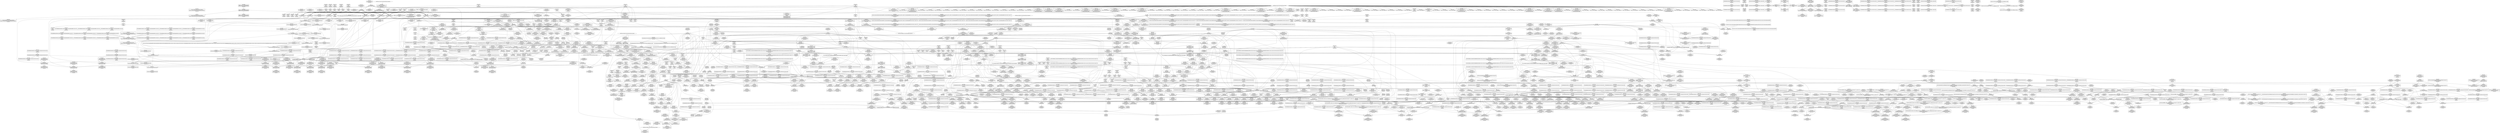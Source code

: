 digraph {
	CE0x483f670 [shape=record,shape=Mrecord,label="{CE0x483f670|__llvm_gcov_indirect_counter_increment:_counter|*SummSink*}"]
	CE0x48be6e0 [shape=record,shape=Mrecord,label="{CE0x48be6e0|ipc_has_perm:_tmp5|security/selinux/hooks.c,5131|*SummSource*}"]
	CE0x48372c0 [shape=record,shape=Mrecord,label="{CE0x48372c0|selinux_shm_shmctl:_tmp3|security/selinux/hooks.c,5346|*SummSource*}"]
	CE0x48b9a40 [shape=record,shape=Mrecord,label="{CE0x48b9a40|i1_true|*Constant*|*SummSink*}"]
	CE0x48a9730 [shape=record,shape=Mrecord,label="{CE0x48a9730|_call_void_mcount()_#3}"]
	CE0x4852c20 [shape=record,shape=Mrecord,label="{CE0x4852c20|GLOBAL:_task_has_system|*Constant*|*SummSource*}"]
	CE0x48fc1c0 [shape=record,shape=Mrecord,label="{CE0x48fc1c0|0:_i8,_:_GCMR_rcu_read_lock.__warned_internal_global_i8_0,_section_.data.unlikely_,_align_1:_elem_0:default:}"]
	CE0x485bcc0 [shape=record,shape=Mrecord,label="{CE0x485bcc0|i64*_getelementptr_inbounds_(_11_x_i64_,_11_x_i64_*___llvm_gcov_ctr125,_i64_0,_i64_6)|*Constant*|*SummSink*}"]
	CE0x484ba60 [shape=record,shape=Mrecord,label="{CE0x484ba60|__llvm_gcov_indirect_counter_increment:_counters|Function::__llvm_gcov_indirect_counter_increment&Arg::counters::}"]
	CE0x4856fc0 [shape=record,shape=Mrecord,label="{CE0x4856fc0|GLOBAL:_task_sid|*Constant*}"]
	CE0x48ebb40 [shape=record,shape=Mrecord,label="{CE0x48ebb40|current_sid:_tmp11|security/selinux/hooks.c,218|*SummSink*}"]
	CE0x48cd9e0 [shape=record,shape=Mrecord,label="{CE0x48cd9e0|__preempt_count_add:_val|Function::__preempt_count_add&Arg::val::|*SummSink*}"]
	CE0x4891ce0 [shape=record,shape=Mrecord,label="{CE0x4891ce0|i64*_getelementptr_inbounds_(_4_x_i64_,_4_x_i64_*___llvm_gcov_ctr130,_i64_0,_i64_2)|*Constant*|*SummSource*}"]
	CE0x48ca3e0 [shape=record,shape=Mrecord,label="{CE0x48ca3e0|__preempt_count_add:_val|Function::__preempt_count_add&Arg::val::}"]
	CE0x4892070 [shape=record,shape=Mrecord,label="{CE0x4892070|GLOBAL:_rcu_read_unlock.__warned|Global_var:rcu_read_unlock.__warned|*SummSource*}"]
	CE0x48b61b0 [shape=record,shape=Mrecord,label="{CE0x48b61b0|i32_78|*Constant*|*SummSource*}"]
	CE0x483bae0 [shape=record,shape=Mrecord,label="{CE0x483bae0|i32_3|*Constant*|*SummSink*}"]
	CE0x495cca0 [shape=record,shape=Mrecord,label="{CE0x495cca0|__preempt_count_sub:_tmp6|./arch/x86/include/asm/preempt.h,78|*SummSink*}"]
	CE0x488ebf0 [shape=record,shape=Mrecord,label="{CE0x488ebf0|i64*_getelementptr_inbounds_(_4_x_i64_,_4_x_i64_*___llvm_gcov_ctr128,_i64_0,_i64_2)|*Constant*|*SummSink*}"]
	CE0x4970060 [shape=record,shape=Mrecord,label="{CE0x4970060|__preempt_count_add:_tmp1}"]
	CE0x4906aa0 [shape=record,shape=Mrecord,label="{CE0x4906aa0|i64*_getelementptr_inbounds_(_11_x_i64_,_11_x_i64_*___llvm_gcov_ctr127,_i64_0,_i64_0)|*Constant*|*SummSource*}"]
	CE0x483c780 [shape=record,shape=Mrecord,label="{CE0x483c780|__llvm_gcov_indirect_counter_increment:_tmp6}"]
	CE0x484ab00 [shape=record,shape=Mrecord,label="{CE0x484ab00|selinux_shm_shmctl:_return}"]
	CE0x4898c60 [shape=record,shape=Mrecord,label="{CE0x4898c60|ipc_has_perm:_ipc_id|security/selinux/hooks.c,5134|*SummSource*}"]
	CE0x48ad2e0 [shape=record,shape=Mrecord,label="{CE0x48ad2e0|i64_3|*Constant*|*SummSource*}"]
	CE0x489f4d0 [shape=record,shape=Mrecord,label="{CE0x489f4d0|GLOBAL:___llvm_gcov_ctr125|Global_var:__llvm_gcov_ctr125|*SummSource*}"]
	CE0x49008f0 [shape=record,shape=Mrecord,label="{CE0x49008f0|rcu_read_lock:_tmp9|include/linux/rcupdate.h,882}"]
	CE0x48e9cb0 [shape=record,shape=Mrecord,label="{CE0x48e9cb0|current_sid:_if.end|*SummSink*}"]
	CE0x4882700 [shape=record,shape=Mrecord,label="{CE0x4882700|80:_i32,_112:_i8*,_:_CRE_41,42_}"]
	CE0x48eb4c0 [shape=record,shape=Mrecord,label="{CE0x48eb4c0|COLLAPSED:_GCMRE___llvm_gcov_ctr131_internal_global_2_x_i64_zeroinitializer:_elem_0:default:}"]
	CE0x485b680 [shape=record,shape=Mrecord,label="{CE0x485b680|task_sid:_tmp9|security/selinux/hooks.c,208|*SummSink*}"]
	CE0x483c150 [shape=record,shape=Mrecord,label="{CE0x483c150|get_current:_tmp2|*SummSource*}"]
	CE0x48eb530 [shape=record,shape=Mrecord,label="{CE0x48eb530|cred_sid:_tmp|*SummSource*}"]
	CE0x4881960 [shape=record,shape=Mrecord,label="{CE0x4881960|task_sid:_tmp4|*LoadInst*|security/selinux/hooks.c,208|*SummSink*}"]
	CE0x48ef580 [shape=record,shape=Mrecord,label="{CE0x48ef580|current_sid:_tmp17|security/selinux/hooks.c,218|*SummSource*}"]
	CE0x483d1b0 [shape=record,shape=Mrecord,label="{CE0x483d1b0|selinux_shm_shmctl:_tmp7|security/selinux/hooks.c,5352}"]
	CE0x4820be0 [shape=record,shape=Mrecord,label="{CE0x4820be0|i32_2|*Constant*|*SummSource*}"]
	CE0x4881370 [shape=record,shape=Mrecord,label="{CE0x4881370|i64_1|*Constant*}"]
	CE0x497e2b0 [shape=record,shape=Mrecord,label="{CE0x497e2b0|i64*_getelementptr_inbounds_(_4_x_i64_,_4_x_i64_*___llvm_gcov_ctr129,_i64_0,_i64_2)|*Constant*|*SummSink*}"]
	CE0x4854da0 [shape=record,shape=Mrecord,label="{CE0x4854da0|ipc_has_perm:_ad|security/selinux/hooks.c, 5128|*SummSource*}"]
	CE0x4906760 [shape=record,shape=Mrecord,label="{CE0x4906760|__rcu_read_lock:_tmp1}"]
	CE0x48b2370 [shape=record,shape=Mrecord,label="{CE0x48b2370|task_sid:_call3|security/selinux/hooks.c,208|*SummSink*}"]
	CE0x48c7190 [shape=record,shape=Mrecord,label="{CE0x48c7190|rcu_lock_acquire:_tmp2|*SummSink*}"]
	CE0x4906240 [shape=record,shape=Mrecord,label="{CE0x4906240|rcu_read_lock:_tmp4|include/linux/rcupdate.h,882}"]
	CE0x487d880 [shape=record,shape=Mrecord,label="{CE0x487d880|selinux_shm_shmctl:_shm_perm|security/selinux/hooks.c,5365}"]
	CE0x4993c10 [shape=record,shape=Mrecord,label="{CE0x4993c10|__preempt_count_sub:_tmp|*SummSource*}"]
	CE0x48ccc30 [shape=record,shape=Mrecord,label="{CE0x48ccc30|_call_void_asm_sideeffect_,_memory_,_dirflag_,_fpsr_,_flags_()_#3,_!dbg_!27711,_!srcloc_!27714|include/linux/rcupdate.h,244|*SummSink*}"]
	CE0x487e3d0 [shape=record,shape=Mrecord,label="{CE0x487e3d0|selinux_shm_shmctl:_shp|Function::selinux_shm_shmctl&Arg::shp::|*SummSink*}"]
	CE0x48fad30 [shape=record,shape=Mrecord,label="{CE0x48fad30|rcu_read_unlock:_do.end|*SummSink*}"]
	CE0x48c3900 [shape=record,shape=Mrecord,label="{CE0x48c3900|rcu_read_lock:_tmp17|include/linux/rcupdate.h,882}"]
	CE0x497fe90 [shape=record,shape=Mrecord,label="{CE0x497fe90|__preempt_count_add:_tmp3|*SummSource*}"]
	CE0x48550a0 [shape=record,shape=Mrecord,label="{CE0x48550a0|i64*_getelementptr_inbounds_(_2_x_i64_,_2_x_i64_*___llvm_gcov_ctr294,_i64_0,_i64_1)|*Constant*}"]
	CE0x48cad10 [shape=record,shape=Mrecord,label="{CE0x48cad10|rcu_read_unlock:_tmp18|include/linux/rcupdate.h,933|*SummSink*}"]
	CE0x48ed710 [shape=record,shape=Mrecord,label="{CE0x48ed710|rcu_read_unlock:_tmp1|*SummSink*}"]
	CE0x48578b0 [shape=record,shape=Mrecord,label="{CE0x48578b0|i64*_getelementptr_inbounds_(_18_x_i64_,_18_x_i64_*___llvm_gcov_ctr313,_i64_0,_i64_14)|*Constant*}"]
	CE0x49020f0 [shape=record,shape=Mrecord,label="{CE0x49020f0|rcu_read_lock:_tmp9|include/linux/rcupdate.h,882|*SummSink*}"]
	CE0x48af180 [shape=record,shape=Mrecord,label="{CE0x48af180|GLOBAL:_rcu_read_lock.__warned|Global_var:rcu_read_lock.__warned|*SummSource*}"]
	CE0x48bbac0 [shape=record,shape=Mrecord,label="{CE0x48bbac0|i64_7|*Constant*}"]
	CE0x48aca50 [shape=record,shape=Mrecord,label="{CE0x48aca50|task_sid:_tmp6|security/selinux/hooks.c,208|*SummSource*}"]
	CE0x48e6b60 [shape=record,shape=Mrecord,label="{CE0x48e6b60|__rcu_read_lock:_tmp|*SummSink*}"]
	CE0x4820200 [shape=record,shape=Mrecord,label="{CE0x4820200|selinux_shm_shmctl:_call|security/selinux/hooks.c,5346|*SummSink*}"]
	CE0x48645e0 [shape=record,shape=Mrecord,label="{CE0x48645e0|i64*_getelementptr_inbounds_(_18_x_i64_,_18_x_i64_*___llvm_gcov_ctr313,_i64_0,_i64_12)|*Constant*}"]
	CE0x4898b00 [shape=record,shape=Mrecord,label="{CE0x4898b00|ipc_has_perm:_ipc_id|security/selinux/hooks.c,5134}"]
	CE0x495d990 [shape=record,shape=Mrecord,label="{CE0x495d990|__rcu_read_unlock:_tmp2|*SummSource*}"]
	CE0x48ad870 [shape=record,shape=Mrecord,label="{CE0x48ad870|current_sid:_tobool1|security/selinux/hooks.c,218}"]
	CE0x48bc420 [shape=record,shape=Mrecord,label="{CE0x48bc420|i32_77|*Constant*|*SummSource*}"]
	CE0x48d9a10 [shape=record,shape=Mrecord,label="{CE0x48d9a10|rcu_read_lock:_bb}"]
	CE0x485dcf0 [shape=record,shape=Mrecord,label="{CE0x485dcf0|_call_void___llvm_gcov_indirect_counter_increment(i32*___llvm_gcov_global_state_pred315,_i64**_getelementptr_inbounds_(_6_x_i64*_,_6_x_i64*_*___llvm_gcda_edge_table314,_i64_0,_i64_3)),_!dbg_!27721|security/selinux/hooks.c,5352|*SummSource*}"]
	CE0x48ad950 [shape=record,shape=Mrecord,label="{CE0x48ad950|current_sid:_tobool1|security/selinux/hooks.c,218|*SummSource*}"]
	CE0x48bb7d0 [shape=record,shape=Mrecord,label="{CE0x48bb7d0|i64_6|*Constant*}"]
	CE0x48cfae0 [shape=record,shape=Mrecord,label="{CE0x48cfae0|i8*_getelementptr_inbounds_(_44_x_i8_,_44_x_i8_*_.str47,_i32_0,_i32_0)|*Constant*}"]
	CE0x4832cd0 [shape=record,shape=Mrecord,label="{CE0x4832cd0|selinux_shm_shmctl:_return|*SummSource*}"]
	CE0x488daf0 [shape=record,shape=Mrecord,label="{CE0x488daf0|rcu_read_unlock:_call3|include/linux/rcupdate.h,933|*SummSink*}"]
	CE0x485ad00 [shape=record,shape=Mrecord,label="{CE0x485ad00|i64_4|*Constant*|*SummSink*}"]
	CE0x48a4f20 [shape=record,shape=Mrecord,label="{CE0x48a4f20|current_sid:_tmp2|*SummSource*}"]
	CE0x48a90e0 [shape=record,shape=Mrecord,label="{CE0x48a90e0|task_sid:_tmp14|security/selinux/hooks.c,208|*SummSource*}"]
	CE0x48ccb00 [shape=record,shape=Mrecord,label="{CE0x48ccb00|_call_void_asm_sideeffect_,_memory_,_dirflag_,_fpsr_,_flags_()_#3,_!dbg_!27711,_!srcloc_!27714|include/linux/rcupdate.h,244|*SummSource*}"]
	CE0x48b2240 [shape=record,shape=Mrecord,label="{CE0x48b2240|task_sid:_call3|security/selinux/hooks.c,208|*SummSource*}"]
	CE0x48ab0f0 [shape=record,shape=Mrecord,label="{CE0x48ab0f0|current_sid:_tmp5|security/selinux/hooks.c,218|*SummSink*}"]
	CE0x495b1f0 [shape=record,shape=Mrecord,label="{CE0x495b1f0|_call_void_mcount()_#3|*SummSource*}"]
	CE0x4969cf0 [shape=record,shape=Mrecord,label="{CE0x4969cf0|i8*_undef|*Constant*}"]
	CE0x489adf0 [shape=record,shape=Mrecord,label="{CE0x489adf0|avc_has_perm:_ssid|Function::avc_has_perm&Arg::ssid::}"]
	CE0x48d6300 [shape=record,shape=Mrecord,label="{CE0x48d6300|_call_void_rcu_lock_release(%struct.lockdep_map*_rcu_lock_map)_#10,_!dbg_!27733|include/linux/rcupdate.h,935|*SummSource*}"]
	CE0x48fdf00 [shape=record,shape=Mrecord,label="{CE0x48fdf00|cred_sid:_tmp6|security/selinux/hooks.c,197}"]
	CE0x488aa00 [shape=record,shape=Mrecord,label="{CE0x488aa00|_ret_i32_%retval.0,_!dbg_!27733|security/selinux/hooks.c,5367|*SummSink*}"]
	CE0x48b4930 [shape=record,shape=Mrecord,label="{CE0x48b4930|get_current:_tmp|*SummSource*}"]
	CE0x49529d0 [shape=record,shape=Mrecord,label="{CE0x49529d0|__rcu_read_unlock:_bb|*SummSink*}"]
	CE0x496f9e0 [shape=record,shape=Mrecord,label="{CE0x496f9e0|__preempt_count_add:_tmp4|./arch/x86/include/asm/preempt.h,72|*SummSource*}"]
	CE0x4846170 [shape=record,shape=Mrecord,label="{CE0x4846170|i32_512|*Constant*|*SummSink*}"]
	CE0x48a34e0 [shape=record,shape=Mrecord,label="{CE0x48a34e0|task_has_system:_tmp2|*SummSource*}"]
	CE0x49539f0 [shape=record,shape=Mrecord,label="{CE0x49539f0|__preempt_count_add:_tmp2}"]
	CE0x4961850 [shape=record,shape=Mrecord,label="{CE0x4961850|rcu_lock_acquire:_bb|*SummSink*}"]
	CE0x48b3720 [shape=record,shape=Mrecord,label="{CE0x48b3720|COLLAPSED:_GCMRE___llvm_gcov_ctr125_internal_global_11_x_i64_zeroinitializer:_elem_0:default:}"]
	CE0x4953c70 [shape=record,shape=Mrecord,label="{CE0x4953c70|i64*_getelementptr_inbounds_(_4_x_i64_,_4_x_i64_*___llvm_gcov_ctr134,_i64_0,_i64_1)|*Constant*|*SummSink*}"]
	CE0x487dba0 [shape=record,shape=Mrecord,label="{CE0x487dba0|selinux_shm_shmctl:_tmp15|security/selinux/hooks.c,5365}"]
	CE0x487f590 [shape=record,shape=Mrecord,label="{CE0x487f590|80:_i32,_112:_i8*,_:_CRE_7,8_}"]
	CE0x48ef1c0 [shape=record,shape=Mrecord,label="{CE0x48ef1c0|current_sid:_tmp17|security/selinux/hooks.c,218}"]
	CE0x489f000 [shape=record,shape=Mrecord,label="{CE0x489f000|task_sid:_real_cred|security/selinux/hooks.c,208}"]
	CE0x4846550 [shape=record,shape=Mrecord,label="{CE0x4846550|_call_void_lockdep_rcu_suspicious(i8*_getelementptr_inbounds_(_25_x_i8_,_25_x_i8_*_.str3,_i32_0,_i32_0),_i32_208,_i8*_getelementptr_inbounds_(_41_x_i8_,_41_x_i8_*_.str44,_i32_0,_i32_0))_#10,_!dbg_!27732|security/selinux/hooks.c,208|*SummSink*}"]
	CE0x494d920 [shape=record,shape=Mrecord,label="{CE0x494d920|rcu_lock_acquire:_tmp1|*SummSource*}"]
	CE0x487fde0 [shape=record,shape=Mrecord,label="{CE0x487fde0|80:_i32,_112:_i8*,_:_CRE_14,15_}"]
	CE0x4895de0 [shape=record,shape=Mrecord,label="{CE0x4895de0|ipc_has_perm:_tmp4|*LoadInst*|security/selinux/hooks.c,5131|*SummSource*}"]
	CE0x488a4b0 [shape=record,shape=Mrecord,label="{CE0x488a4b0|selinux_shm_shmctl:_tmp17|security/selinux/hooks.c,5367|*SummSource*}"]
	CE0x4905f50 [shape=record,shape=Mrecord,label="{CE0x4905f50|rcu_read_unlock:_do.body|*SummSink*}"]
	CE0x496ff10 [shape=record,shape=Mrecord,label="{CE0x496ff10|__rcu_read_unlock:_do.end|*SummSource*}"]
	CE0x48c5550 [shape=record,shape=Mrecord,label="{CE0x48c5550|rcu_lock_release:_tmp2}"]
	CE0x4841410 [shape=record,shape=Mrecord,label="{CE0x4841410|selinux_shm_shmctl:_sw.bb4}"]
	CE0x4886c60 [shape=record,shape=Mrecord,label="{CE0x4886c60|80:_i32,_112:_i8*,_:_CRE_176,184_|*MultipleSource*|Function::selinux_shm_shmctl&Arg::shp::|security/selinux/hooks.c,5365}"]
	CE0x483ba70 [shape=record,shape=Mrecord,label="{CE0x483ba70|i32_12|*Constant*}"]
	CE0x48950e0 [shape=record,shape=Mrecord,label="{CE0x48950e0|task_sid:_tmp18|security/selinux/hooks.c,208|*SummSink*}"]
	CE0x4883ff0 [shape=record,shape=Mrecord,label="{CE0x4883ff0|80:_i32,_112:_i8*,_:_CRE_62,63_}"]
	CE0x484b5e0 [shape=record,shape=Mrecord,label="{CE0x484b5e0|GLOBAL:___llvm_gcov_indirect_counter_increment|*Constant*|*SummSink*}"]
	CE0x485e700 [shape=record,shape=Mrecord,label="{CE0x485e700|i64**_getelementptr_inbounds_(_6_x_i64*_,_6_x_i64*_*___llvm_gcda_edge_table314,_i64_0,_i64_4)|*Constant*|*SummSource*}"]
	CE0x48845e0 [shape=record,shape=Mrecord,label="{CE0x48845e0|80:_i32,_112:_i8*,_:_CRE_67,68_}"]
	CE0x48a95f0 [shape=record,shape=Mrecord,label="{CE0x48a95f0|task_sid:_tmp15|security/selinux/hooks.c,208|*SummSource*}"]
	CE0x48fb240 [shape=record,shape=Mrecord,label="{CE0x48fb240|rcu_read_unlock:_tobool|include/linux/rcupdate.h,933}"]
	CE0x4880930 [shape=record,shape=Mrecord,label="{CE0x4880930|80:_i32,_112:_i8*,_:_CRE_30,31_}"]
	CE0x48e6d30 [shape=record,shape=Mrecord,label="{CE0x48e6d30|current_sid:_tmp8|security/selinux/hooks.c,218}"]
	CE0x48eefc0 [shape=record,shape=Mrecord,label="{CE0x48eefc0|i64*_getelementptr_inbounds_(_11_x_i64_,_11_x_i64_*___llvm_gcov_ctr125,_i64_0,_i64_9)|*Constant*|*SummSource*}"]
	CE0x48c35e0 [shape=record,shape=Mrecord,label="{CE0x48c35e0|i64*_getelementptr_inbounds_(_11_x_i64_,_11_x_i64_*___llvm_gcov_ctr127,_i64_0,_i64_9)|*Constant*}"]
	CE0x4948e00 [shape=record,shape=Mrecord,label="{CE0x4948e00|_call_void_lock_acquire(%struct.lockdep_map*_%map,_i32_0,_i32_0,_i32_2,_i32_0,_%struct.lockdep_map*_null,_i64_ptrtoint_(i8*_blockaddress(_rcu_lock_acquire,_%__here)_to_i64))_#10,_!dbg_!27716|include/linux/rcupdate.h,418}"]
	CE0x48a4470 [shape=record,shape=Mrecord,label="{CE0x48a4470|current_sid:_tmp10|security/selinux/hooks.c,218|*SummSource*}"]
	CE0x483c3d0 [shape=record,shape=Mrecord,label="{CE0x483c3d0|selinux_shm_shmctl:_sw.bb5|*SummSource*}"]
	CE0x488a340 [shape=record,shape=Mrecord,label="{CE0x488a340|selinux_shm_shmctl:_tmp17|security/selinux/hooks.c,5367}"]
	CE0x4845840 [shape=record,shape=Mrecord,label="{CE0x4845840|i32_8|*Constant*|*SummSource*}"]
	CE0x48b0170 [shape=record,shape=Mrecord,label="{CE0x48b0170|i32_22|*Constant*}"]
	CE0x4837f40 [shape=record,shape=Mrecord,label="{CE0x4837f40|i64*_getelementptr_inbounds_(_18_x_i64_,_18_x_i64_*___llvm_gcov_ctr313,_i64_0,_i64_10)|*Constant*|*SummSink*}"]
	CE0x497fc40 [shape=record,shape=Mrecord,label="{CE0x497fc40|i64*_getelementptr_inbounds_(_4_x_i64_,_4_x_i64_*___llvm_gcov_ctr129,_i64_0,_i64_2)|*Constant*}"]
	CE0x48d9c80 [shape=record,shape=Mrecord,label="{CE0x48d9c80|rcu_read_lock:_bb|*SummSink*}"]
	CE0x48f6360 [shape=record,shape=Mrecord,label="{CE0x48f6360|current_sid:_tmp23|security/selinux/hooks.c,218}"]
	CE0x49567e0 [shape=record,shape=Mrecord,label="{CE0x49567e0|i64_ptrtoint_(i8*_blockaddress(_rcu_lock_acquire,_%__here)_to_i64)|*Constant*|*SummSource*}"]
	CE0x489af60 [shape=record,shape=Mrecord,label="{CE0x489af60|avc_has_perm:_tsid|Function::avc_has_perm&Arg::tsid::}"]
	CE0x4847b90 [shape=record,shape=Mrecord,label="{CE0x4847b90|%struct.common_audit_data*_null|*Constant*}"]
	CE0x48a70d0 [shape=record,shape=Mrecord,label="{CE0x48a70d0|COLLAPSED:_GCMRE___llvm_gcov_ctr126_internal_global_13_x_i64_zeroinitializer:_elem_0:default:}"]
	CE0x48bc220 [shape=record,shape=Mrecord,label="{CE0x48bc220|task_sid:_real_cred|security/selinux/hooks.c,208|*SummSource*}"]
	CE0x48ab850 [shape=record,shape=Mrecord,label="{CE0x48ab850|rcu_read_lock:_tobool|include/linux/rcupdate.h,882|*SummSink*}"]
	CE0x48ac740 [shape=record,shape=Mrecord,label="{CE0x48ac740|i64*_getelementptr_inbounds_(_2_x_i64_,_2_x_i64_*___llvm_gcov_ctr159,_i64_0,_i64_1)|*Constant*}"]
	CE0x48a9e60 [shape=record,shape=Mrecord,label="{CE0x48a9e60|task_sid:_tmp7|security/selinux/hooks.c,208}"]
	CE0x482bba0 [shape=record,shape=Mrecord,label="{CE0x482bba0|i64**_getelementptr_inbounds_(_6_x_i64*_,_6_x_i64*_*___llvm_gcda_edge_table314,_i64_0,_i64_1)|*Constant*}"]
	CE0x495e550 [shape=record,shape=Mrecord,label="{CE0x495e550|i64*_getelementptr_inbounds_(_4_x_i64_,_4_x_i64_*___llvm_gcov_ctr134,_i64_0,_i64_2)|*Constant*|*SummSink*}"]
	CE0x4972ee0 [shape=record,shape=Mrecord,label="{CE0x4972ee0|__preempt_count_sub:_bb|*SummSource*}"]
	CE0x4860650 [shape=record,shape=Mrecord,label="{CE0x4860650|rcu_read_lock:_tmp4|include/linux/rcupdate.h,882|*SummSink*}"]
	CE0x483b850 [shape=record,shape=Mrecord,label="{CE0x483b850|get_current:_tmp1|*SummSink*}"]
	CE0x4904ca0 [shape=record,shape=Mrecord,label="{CE0x4904ca0|rcu_read_lock:_tmp14|include/linux/rcupdate.h,882}"]
	CE0x48e4970 [shape=record,shape=Mrecord,label="{CE0x48e4970|_call_void_mcount()_#3}"]
	CE0x4952750 [shape=record,shape=Mrecord,label="{CE0x4952750|rcu_lock_release:_tmp6|*SummSink*}"]
	CE0x483b020 [shape=record,shape=Mrecord,label="{CE0x483b020|get_current:_tmp4|./arch/x86/include/asm/current.h,14|*SummSource*}"]
	CE0x4899da0 [shape=record,shape=Mrecord,label="{CE0x4899da0|ipc_has_perm:_tmp7|security/selinux/hooks.c,5136|*SummSink*}"]
	CE0x4895070 [shape=record,shape=Mrecord,label="{CE0x4895070|task_sid:_tmp18|security/selinux/hooks.c,208|*SummSource*}"]
	CE0x48c7120 [shape=record,shape=Mrecord,label="{CE0x48c7120|rcu_lock_acquire:_tmp2|*SummSource*}"]
	CE0x4845b30 [shape=record,shape=Mrecord,label="{CE0x4845b30|selinux_shm_shmctl:_tmp14|security/selinux/hooks.c,5365}"]
	CE0x489bc70 [shape=record,shape=Mrecord,label="{CE0x489bc70|i64*_getelementptr_inbounds_(_13_x_i64_,_13_x_i64_*___llvm_gcov_ctr126,_i64_0,_i64_1)|*Constant*|*SummSink*}"]
	CE0x49069b0 [shape=record,shape=Mrecord,label="{CE0x49069b0|i64*_getelementptr_inbounds_(_11_x_i64_,_11_x_i64_*___llvm_gcov_ctr127,_i64_0,_i64_0)|*Constant*}"]
	CE0x4903040 [shape=record,shape=Mrecord,label="{CE0x4903040|rcu_read_lock:_tmp12|include/linux/rcupdate.h,882|*SummSource*}"]
	CE0x48c8d20 [shape=record,shape=Mrecord,label="{CE0x48c8d20|rcu_read_unlock:_tmp}"]
	CE0x4834ae0 [shape=record,shape=Mrecord,label="{CE0x4834ae0|__llvm_gcov_indirect_counter_increment:_tmp6|*SummSource*}"]
	CE0x4954fd0 [shape=record,shape=Mrecord,label="{CE0x4954fd0|%struct.lockdep_map*_null|*Constant*|*SummSink*}"]
	CE0x483eef0 [shape=record,shape=Mrecord,label="{CE0x483eef0|selinux_shm_shmctl:_call|security/selinux/hooks.c,5346|*SummSource*}"]
	CE0x48c9cf0 [shape=record,shape=Mrecord,label="{CE0x48c9cf0|rcu_read_unlock:_tmp|*SummSource*}"]
	CE0x487d4f0 [shape=record,shape=Mrecord,label="{CE0x487d4f0|selinux_shm_shmctl:_tmp14|security/selinux/hooks.c,5365|*SummSource*}"]
	CE0x4976e00 [shape=record,shape=Mrecord,label="{CE0x4976e00|__preempt_count_add:_tmp7|./arch/x86/include/asm/preempt.h,73|*SummSource*}"]
	CE0x48dead0 [shape=record,shape=Mrecord,label="{CE0x48dead0|i64*_getelementptr_inbounds_(_4_x_i64_,_4_x_i64_*___llvm_gcov_ctr128,_i64_0,_i64_0)|*Constant*}"]
	CE0x48a3550 [shape=record,shape=Mrecord,label="{CE0x48a3550|task_has_system:_tmp2|*SummSink*}"]
	CE0x485b480 [shape=record,shape=Mrecord,label="{CE0x485b480|task_sid:_do.end6}"]
	CE0x4859ee0 [shape=record,shape=Mrecord,label="{CE0x4859ee0|current_sid:_land.lhs.true|*SummSource*}"]
	CE0x49552e0 [shape=record,shape=Mrecord,label="{CE0x49552e0|rcu_lock_acquire:_indirectgoto}"]
	CE0x48805a0 [shape=record,shape=Mrecord,label="{CE0x48805a0|80:_i32,_112:_i8*,_:_CRE_27,28_}"]
	CE0x482e680 [shape=record,shape=Mrecord,label="{CE0x482e680|i64*_getelementptr_inbounds_(_18_x_i64_,_18_x_i64_*___llvm_gcov_ctr313,_i64_0,_i64_0)|*Constant*}"]
	CE0x4845ec0 [shape=record,shape=Mrecord,label="{CE0x4845ec0|i32_68|*Constant*|*SummSink*}"]
	CE0x494c8f0 [shape=record,shape=Mrecord,label="{CE0x494c8f0|_call_void___preempt_count_add(i32_1)_#10,_!dbg_!27711|include/linux/rcupdate.h,239|*SummSink*}"]
	CE0x4883d90 [shape=record,shape=Mrecord,label="{CE0x4883d90|80:_i32,_112:_i8*,_:_CRE_60,61_}"]
	CE0x4846e80 [shape=record,shape=Mrecord,label="{CE0x4846e80|GLOBAL:_lockdep_rcu_suspicious|*Constant*|*SummSource*}"]
	CE0x4840300 [shape=record,shape=Mrecord,label="{CE0x4840300|ipc_has_perm:_bb|*SummSink*}"]
	CE0x48db750 [shape=record,shape=Mrecord,label="{CE0x48db750|rcu_lock_release:_bb|*SummSource*}"]
	CE0x48c55c0 [shape=record,shape=Mrecord,label="{CE0x48c55c0|rcu_lock_release:_tmp2|*SummSource*}"]
	CE0x4838f90 [shape=record,shape=Mrecord,label="{CE0x4838f90|GLOBAL:___llvm_gcov_indirect_counter_increment|*Constant*}"]
	CE0x48a84b0 [shape=record,shape=Mrecord,label="{CE0x48a84b0|rcu_read_lock:_if.then}"]
	CE0x484de30 [shape=record,shape=Mrecord,label="{CE0x484de30|GLOBAL:_current_task|Global_var:current_task|*SummSink*}"]
	CE0x48fdbb0 [shape=record,shape=Mrecord,label="{CE0x48fdbb0|rcu_lock_acquire:_map|Function::rcu_lock_acquire&Arg::map::|*SummSource*}"]
	CE0x48b71a0 [shape=record,shape=Mrecord,label="{CE0x48b71a0|i32_22|*Constant*|*SummSink*}"]
	CE0x4961c80 [shape=record,shape=Mrecord,label="{CE0x4961c80|i64*_getelementptr_inbounds_(_4_x_i64_,_4_x_i64_*___llvm_gcov_ctr129,_i64_0,_i64_3)|*Constant*|*SummSink*}"]
	CE0x485f8c0 [shape=record,shape=Mrecord,label="{CE0x485f8c0|_call_void___llvm_gcov_indirect_counter_increment(i32*___llvm_gcov_global_state_pred315,_i64**_getelementptr_inbounds_(_6_x_i64*_,_6_x_i64*_*___llvm_gcda_edge_table314,_i64_0,_i64_5)),_!dbg_!27725|security/selinux/hooks.c,5359}"]
	CE0x49614a0 [shape=record,shape=Mrecord,label="{CE0x49614a0|__preempt_count_sub:_sub|./arch/x86/include/asm/preempt.h,77}"]
	CE0x4890a90 [shape=record,shape=Mrecord,label="{CE0x4890a90|_call_void_mcount()_#3}"]
	CE0x4833350 [shape=record,shape=Mrecord,label="{CE0x4833350|selinux_shm_shmctl:_tmp1|*SummSource*}"]
	CE0x4843450 [shape=record,shape=Mrecord,label="{CE0x4843450|_call_void___llvm_gcov_indirect_counter_increment(i32*___llvm_gcov_global_state_pred315,_i64**_getelementptr_inbounds_(_6_x_i64*_,_6_x_i64*_*___llvm_gcda_edge_table314,_i64_0,_i64_4)),_!dbg_!27723|security/selinux/hooks.c,5356|*SummSource*}"]
	CE0x48457d0 [shape=record,shape=Mrecord,label="{CE0x48457d0|i32_68|*Constant*}"]
	CE0x482a110 [shape=record,shape=Mrecord,label="{CE0x482a110|selinux_shm_shmctl:_sw.bb2|*SummSink*}"]
	CE0x4851380 [shape=record,shape=Mrecord,label="{CE0x4851380|__llvm_gcov_indirect_counter_increment:_tmp|*SummSource*}"]
	CE0x48b7460 [shape=record,shape=Mrecord,label="{CE0x48b7460|current_sid:_security|security/selinux/hooks.c,218|*SummSink*}"]
	CE0x48b2d50 [shape=record,shape=Mrecord,label="{CE0x48b2d50|current_sid:_entry}"]
	CE0x48844b0 [shape=record,shape=Mrecord,label="{CE0x48844b0|80:_i32,_112:_i8*,_:_CRE_66,67_}"]
	CE0x4859750 [shape=record,shape=Mrecord,label="{CE0x4859750|i64*_getelementptr_inbounds_(_11_x_i64_,_11_x_i64_*___llvm_gcov_ctr125,_i64_0,_i64_0)|*Constant*}"]
	CE0x4882cf0 [shape=record,shape=Mrecord,label="{CE0x4882cf0|80:_i32,_112:_i8*,_:_CRE_46,47_}"]
	CE0x48e20e0 [shape=record,shape=Mrecord,label="{CE0x48e20e0|_ret_void,_!dbg_!27735|include/linux/rcupdate.h,938|*SummSink*}"]
	CE0x485b740 [shape=record,shape=Mrecord,label="{CE0x485b740|i64_4|*Constant*}"]
	CE0x48e9060 [shape=record,shape=Mrecord,label="{CE0x48e9060|current_sid:_tmp16|security/selinux/hooks.c,218|*SummSource*}"]
	CE0x487ef60 [shape=record,shape=Mrecord,label="{CE0x487ef60|80:_i32,_112:_i8*,_:_CRE_2,3_}"]
	CE0x48cc840 [shape=record,shape=Mrecord,label="{CE0x48cc840|i64*_getelementptr_inbounds_(_11_x_i64_,_11_x_i64_*___llvm_gcov_ctr132,_i64_0,_i64_0)|*Constant*|*SummSource*}"]
	CE0x48cc740 [shape=record,shape=Mrecord,label="{CE0x48cc740|i64*_getelementptr_inbounds_(_11_x_i64_,_11_x_i64_*___llvm_gcov_ctr132,_i64_0,_i64_0)|*Constant*}"]
	CE0x48d65a0 [shape=record,shape=Mrecord,label="{CE0x48d65a0|rcu_lock_release:_entry|*SummSource*}"]
	CE0x48aa9e0 [shape=record,shape=Mrecord,label="{CE0x48aa9e0|rcu_read_lock:_tobool|include/linux/rcupdate.h,882}"]
	CE0x48a6310 [shape=record,shape=Mrecord,label="{CE0x48a6310|rcu_read_lock:_tmp5|include/linux/rcupdate.h,882|*SummSink*}"]
	CE0x4890000 [shape=record,shape=Mrecord,label="{CE0x4890000|rcu_lock_acquire:_tmp|*SummSource*}"]
	CE0x48b3120 [shape=record,shape=Mrecord,label="{CE0x48b3120|_ret_i32_%tmp24,_!dbg_!27742|security/selinux/hooks.c,220}"]
	CE0x48cfb50 [shape=record,shape=Mrecord,label="{CE0x48cfb50|i8*_getelementptr_inbounds_(_44_x_i8_,_44_x_i8_*_.str47,_i32_0,_i32_0)|*Constant*|*SummSource*}"]
	CE0x495b130 [shape=record,shape=Mrecord,label="{CE0x495b130|_call_void_mcount()_#3}"]
	CE0x48a9210 [shape=record,shape=Mrecord,label="{CE0x48a9210|task_sid:_tmp14|security/selinux/hooks.c,208|*SummSink*}"]
	CE0x49703a0 [shape=record,shape=Mrecord,label="{CE0x49703a0|i64*_getelementptr_inbounds_(_4_x_i64_,_4_x_i64_*___llvm_gcov_ctr134,_i64_0,_i64_3)|*Constant*}"]
	CE0x4907070 [shape=record,shape=Mrecord,label="{CE0x4907070|_ret_void,_!dbg_!27719|./arch/x86/include/asm/preempt.h,73|*SummSink*}"]
	CE0x4982bd0 [shape=record,shape=Mrecord,label="{CE0x4982bd0|__preempt_count_sub:_sub|./arch/x86/include/asm/preempt.h,77|*SummSink*}"]
	CE0x482b700 [shape=record,shape=Mrecord,label="{CE0x482b700|selinux_shm_shmctl:_sw.bb|*SummSource*}"]
	CE0x48c2890 [shape=record,shape=Mrecord,label="{CE0x48c2890|i32_883|*Constant*|*SummSink*}"]
	CE0x48b2040 [shape=record,shape=Mrecord,label="{CE0x48b2040|ipc_has_perm:_ad|security/selinux/hooks.c, 5128}"]
	CE0x48369f0 [shape=record,shape=Mrecord,label="{CE0x48369f0|selinux_shm_shmctl:_tmp6|security/selinux/hooks.c,5352|*SummSource*}"]
	CE0x4905380 [shape=record,shape=Mrecord,label="{CE0x4905380|rcu_read_lock:_tmp15|include/linux/rcupdate.h,882|*SummSource*}"]
	CE0x494cc70 [shape=record,shape=Mrecord,label="{CE0x494cc70|i64*_getelementptr_inbounds_(_4_x_i64_,_4_x_i64_*___llvm_gcov_ctr128,_i64_0,_i64_2)|*Constant*}"]
	CE0x4891d70 [shape=record,shape=Mrecord,label="{CE0x4891d70|__rcu_read_lock:_tmp1|*SummSource*}"]
	CE0x48e70b0 [shape=record,shape=Mrecord,label="{CE0x48e70b0|GLOBAL:_rcu_lock_acquire|*Constant*}"]
	CE0x4832fe0 [shape=record,shape=Mrecord,label="{CE0x4832fe0|selinux_shm_shmctl:_entry|*SummSink*}"]
	CE0x4882f50 [shape=record,shape=Mrecord,label="{CE0x4882f50|80:_i32,_112:_i8*,_:_CRE_48,49_}"]
	CE0x484c060 [shape=record,shape=Mrecord,label="{CE0x484c060|i32_14|*Constant*}"]
	CE0x489dd40 [shape=record,shape=Mrecord,label="{CE0x489dd40|current_sid:_tmp2|*SummSink*}"]
	CE0x488ed80 [shape=record,shape=Mrecord,label="{CE0x488ed80|get_current:_tmp4|./arch/x86/include/asm/current.h,14}"]
	CE0x48a61a0 [shape=record,shape=Mrecord,label="{CE0x48a61a0|rcu_read_lock:_tmp5|include/linux/rcupdate.h,882|*SummSource*}"]
	CE0x4881640 [shape=record,shape=Mrecord,label="{CE0x4881640|current_sid:_tmp1|*SummSource*}"]
	CE0x4960950 [shape=record,shape=Mrecord,label="{CE0x4960950|rcu_lock_release:_tmp5|include/linux/rcupdate.h,423|*SummSource*}"]
	CE0x4862060 [shape=record,shape=Mrecord,label="{CE0x4862060|i64*_getelementptr_inbounds_(_2_x_i64_,_2_x_i64_*___llvm_gcov_ctr294,_i64_0,_i64_0)|*Constant*}"]
	CE0x48dda80 [shape=record,shape=Mrecord,label="{CE0x48dda80|task_sid:_tmp25|security/selinux/hooks.c,208|*SummSource*}"]
	CE0x483e440 [shape=record,shape=Mrecord,label="{CE0x483e440|_call_void___llvm_gcov_indirect_counter_increment(i32*___llvm_gcov_global_state_pred315,_i64**_getelementptr_inbounds_(_6_x_i64*_,_6_x_i64*_*___llvm_gcda_edge_table314,_i64_0,_i64_2)),_!dbg_!27718|security/selinux/hooks.c,5349|*SummSink*}"]
	CE0x4899750 [shape=record,shape=Mrecord,label="{CE0x4899750|0:_i16,_4:_i32,_:_CRE_0,2_|*MultipleSource*|*LoadInst*|security/selinux/hooks.c,5131|security/selinux/hooks.c,5131|security/selinux/hooks.c,5136}"]
	CE0x48e1d10 [shape=record,shape=Mrecord,label="{CE0x48e1d10|GLOBAL:_rcu_read_unlock|*Constant*|*SummSource*}"]
	CE0x4951d20 [shape=record,shape=Mrecord,label="{CE0x4951d20|__rcu_read_unlock:_tmp3|*SummSource*}"]
	CE0x49840c0 [shape=record,shape=Mrecord,label="{CE0x49840c0|__preempt_count_sub:_tmp7|./arch/x86/include/asm/preempt.h,78}"]
	CE0x48c13a0 [shape=record,shape=Mrecord,label="{CE0x48c13a0|i64*_getelementptr_inbounds_(_11_x_i64_,_11_x_i64_*___llvm_gcov_ctr127,_i64_0,_i64_8)|*Constant*|*SummSource*}"]
	CE0x4978210 [shape=record,shape=Mrecord,label="{CE0x4978210|__preempt_count_add:_tmp4|./arch/x86/include/asm/preempt.h,72}"]
	CE0x48e80d0 [shape=record,shape=Mrecord,label="{CE0x48e80d0|current_sid:_tmp14|security/selinux/hooks.c,218|*SummSource*}"]
	CE0x48fa910 [shape=record,shape=Mrecord,label="{CE0x48fa910|GLOBAL:___preempt_count_add|*Constant*|*SummSource*}"]
	CE0x48a8ec0 [shape=record,shape=Mrecord,label="{CE0x48a8ec0|current_sid:_tmp4|security/selinux/hooks.c,218|*SummSource*}"]
	CE0x49830d0 [shape=record,shape=Mrecord,label="{CE0x49830d0|_call_void_mcount()_#3}"]
	CE0x49a68d0 [shape=record,shape=Mrecord,label="{CE0x49a68d0|__preempt_count_sub:_do.end|*SummSink*}"]
	CE0x4835fc0 [shape=record,shape=Mrecord,label="{CE0x4835fc0|selinux_shm_shmctl:_sw.bb}"]
	CE0x4863e60 [shape=record,shape=Mrecord,label="{CE0x4863e60|i8*_getelementptr_inbounds_(_41_x_i8_,_41_x_i8_*_.str44,_i32_0,_i32_0)|*Constant*|*SummSource*}"]
	CE0x4884840 [shape=record,shape=Mrecord,label="{CE0x4884840|80:_i32,_112:_i8*,_:_CRE_69,70_}"]
	CE0x498b530 [shape=record,shape=Mrecord,label="{CE0x498b530|__preempt_count_sub:_tmp|*SummSink*}"]
	CE0x4902b60 [shape=record,shape=Mrecord,label="{CE0x4902b60|rcu_read_lock:_tmp11|include/linux/rcupdate.h,882|*SummSource*}"]
	CE0x48d7ab0 [shape=record,shape=Mrecord,label="{CE0x48d7ab0|_ret_void,_!dbg_!27717|include/linux/rcupdate.h,424|*SummSource*}"]
	CE0x48c3970 [shape=record,shape=Mrecord,label="{CE0x48c3970|rcu_read_lock:_tmp17|include/linux/rcupdate.h,882|*SummSource*}"]
	CE0x48c1270 [shape=record,shape=Mrecord,label="{CE0x48c1270|i64*_getelementptr_inbounds_(_11_x_i64_,_11_x_i64_*___llvm_gcov_ctr127,_i64_0,_i64_8)|*Constant*}"]
	CE0x48f5e00 [shape=record,shape=Mrecord,label="{CE0x48f5e00|current_sid:_tmp22|security/selinux/hooks.c,218}"]
	CE0x4883410 [shape=record,shape=Mrecord,label="{CE0x4883410|80:_i32,_112:_i8*,_:_CRE_52,53_}"]
	CE0x48e1b40 [shape=record,shape=Mrecord,label="{CE0x48e1b40|GLOBAL:_rcu_read_unlock|*Constant*|*SummSink*}"]
	CE0x484cd40 [shape=record,shape=Mrecord,label="{CE0x484cd40|GLOBAL:___llvm_gcov_indirect_counter_increment|*Constant*|*SummSource*}"]
	CE0x4966c50 [shape=record,shape=Mrecord,label="{CE0x4966c50|GLOBAL:___preempt_count|Global_var:__preempt_count|*SummSink*}"]
	CE0x48e0850 [shape=record,shape=Mrecord,label="{CE0x48e0850|GLOBAL:_cred_sid|*Constant*|*SummSource*}"]
	CE0x4847de0 [shape=record,shape=Mrecord,label="{CE0x4847de0|avc_has_perm:_requested|Function::avc_has_perm&Arg::requested::|*SummSource*}"]
	CE0x483c0e0 [shape=record,shape=Mrecord,label="{CE0x483c0e0|get_current:_tmp2}"]
	CE0x48ca510 [shape=record,shape=Mrecord,label="{CE0x48ca510|rcu_read_unlock:_tmp17|include/linux/rcupdate.h,933}"]
	CE0x4894840 [shape=record,shape=Mrecord,label="{CE0x4894840|rcu_read_unlock:_tmp22|include/linux/rcupdate.h,935}"]
	CE0x65db9a0 [shape=record,shape=Mrecord,label="{CE0x65db9a0|i32_11|*Constant*|*SummSource*}"]
	CE0x49025f0 [shape=record,shape=Mrecord,label="{CE0x49025f0|rcu_read_lock:_tmp10|include/linux/rcupdate.h,882|*SummSource*}"]
	CE0x489cf10 [shape=record,shape=Mrecord,label="{CE0x489cf10|current_sid:_bb|*SummSink*}"]
	CE0x4841fe0 [shape=record,shape=Mrecord,label="{CE0x4841fe0|selinux_shm_shmctl:_call1|security/selinux/hooks.c,5346|*SummSink*}"]
	CE0x48b0c40 [shape=record,shape=Mrecord,label="{CE0x48b0c40|task_sid:_real_cred|security/selinux/hooks.c,208|*SummSink*}"]
	CE0x497c3a0 [shape=record,shape=Mrecord,label="{CE0x497c3a0|__preempt_count_sub:_tmp}"]
	CE0x488e300 [shape=record,shape=Mrecord,label="{CE0x488e300|__rcu_read_lock:_tmp2|*SummSource*}"]
	CE0x489da50 [shape=record,shape=Mrecord,label="{CE0x489da50|ipc_has_perm:_tmp6|*LoadInst*|security/selinux/hooks.c,5134|*SummSink*}"]
	CE0x489ba30 [shape=record,shape=Mrecord,label="{CE0x489ba30|task_sid:_do.body|*SummSink*}"]
	CE0x489e5c0 [shape=record,shape=Mrecord,label="{CE0x489e5c0|task_sid:_if.then}"]
	CE0x48491d0 [shape=record,shape=Mrecord,label="{CE0x48491d0|get_current:_entry}"]
	CE0x4880500 [shape=record,shape=Mrecord,label="{CE0x4880500|80:_i32,_112:_i8*,_:_CRE_20,21_}"]
	CE0x4833610 [shape=record,shape=Mrecord,label="{CE0x4833610|_ret_%struct.task_struct*_%tmp4,_!dbg_!27714|./arch/x86/include/asm/current.h,14|*SummSource*}"]
	CE0x48ae4f0 [shape=record,shape=Mrecord,label="{CE0x48ae4f0|task_sid:_tmp19|security/selinux/hooks.c,208|*SummSink*}"]
	CE0x483edb0 [shape=record,shape=Mrecord,label="{CE0x483edb0|selinux_shm_shmctl:_call|security/selinux/hooks.c,5346}"]
	CE0x4833c20 [shape=record,shape=Mrecord,label="{CE0x4833c20|GLOBAL:_get_current|*Constant*}"]
	CE0x485c820 [shape=record,shape=Mrecord,label="{CE0x485c820|task_sid:_do.end|*SummSink*}"]
	CE0x48b6ed0 [shape=record,shape=Mrecord,label="{CE0x48b6ed0|i32_22|*Constant*}"]
	CE0x4884250 [shape=record,shape=Mrecord,label="{CE0x4884250|80:_i32,_112:_i8*,_:_CRE_64,65_}"]
	CE0x48caba0 [shape=record,shape=Mrecord,label="{CE0x48caba0|rcu_read_unlock:_tmp18|include/linux/rcupdate.h,933|*SummSource*}"]
	CE0x49029e0 [shape=record,shape=Mrecord,label="{CE0x49029e0|rcu_read_lock:_tmp11|include/linux/rcupdate.h,882}"]
	CE0x489e690 [shape=record,shape=Mrecord,label="{CE0x489e690|task_sid:_if.then|*SummSource*}"]
	CE0x48c2710 [shape=record,shape=Mrecord,label="{CE0x48c2710|i32_883|*Constant*}"]
	CE0x48fead0 [shape=record,shape=Mrecord,label="{CE0x48fead0|rcu_read_lock:_call|include/linux/rcupdate.h,882}"]
	CE0x48c2200 [shape=record,shape=Mrecord,label="{CE0x48c2200|i8*_getelementptr_inbounds_(_25_x_i8_,_25_x_i8_*_.str45,_i32_0,_i32_0)|*Constant*|*SummSink*}"]
	CE0x4859a60 [shape=record,shape=Mrecord,label="{CE0x4859a60|i64_0|*Constant*}"]
	CE0x48e2c50 [shape=record,shape=Mrecord,label="{CE0x48e2c50|rcu_read_lock:_do.end|*SummSource*}"]
	CE0x4835d70 [shape=record,shape=Mrecord,label="{CE0x4835d70|i32_0|*Constant*}"]
	CE0x483dc90 [shape=record,shape=Mrecord,label="{CE0x483dc90|task_has_system:_tsk|Function::task_has_system&Arg::tsk::|*SummSink*}"]
	CE0x48ba200 [shape=record,shape=Mrecord,label="{CE0x48ba200|current_sid:_tmp13|security/selinux/hooks.c,218}"]
	CE0x488c410 [shape=record,shape=Mrecord,label="{CE0x488c410|i64*_getelementptr_inbounds_(_11_x_i64_,_11_x_i64_*___llvm_gcov_ctr127,_i64_0,_i64_10)|*Constant*|*SummSink*}"]
	CE0x48c4e60 [shape=record,shape=Mrecord,label="{CE0x48c4e60|rcu_lock_acquire:___here|*SummSink*}"]
	CE0x48e7d80 [shape=record,shape=Mrecord,label="{CE0x48e7d80|i64*_getelementptr_inbounds_(_11_x_i64_,_11_x_i64_*___llvm_gcov_ctr125,_i64_0,_i64_8)|*Constant*|*SummSink*}"]
	CE0x48496d0 [shape=record,shape=Mrecord,label="{CE0x48496d0|task_sid:_tmp9|security/selinux/hooks.c,208|*SummSource*}"]
	CE0x4893c10 [shape=record,shape=Mrecord,label="{CE0x4893c10|i64*_getelementptr_inbounds_(_11_x_i64_,_11_x_i64_*___llvm_gcov_ctr132,_i64_0,_i64_10)|*Constant*}"]
	CE0x4841da0 [shape=record,shape=Mrecord,label="{CE0x4841da0|selinux_shm_shmctl:_call1|security/selinux/hooks.c,5346|*SummSource*}"]
	CE0x49808e0 [shape=record,shape=Mrecord,label="{CE0x49808e0|__preempt_count_sub:_tmp4|./arch/x86/include/asm/preempt.h,77}"]
	CE0x487fa50 [shape=record,shape=Mrecord,label="{CE0x487fa50|80:_i32,_112:_i8*,_:_CRE_11,12_}"]
	CE0x495b340 [shape=record,shape=Mrecord,label="{CE0x495b340|_call_void_mcount()_#3|*SummSink*}"]
	CE0x488a8c0 [shape=record,shape=Mrecord,label="{CE0x488a8c0|_ret_i32_%retval.0,_!dbg_!27733|security/selinux/hooks.c,5367|*SummSource*}"]
	CE0x485b340 [shape=record,shape=Mrecord,label="{CE0x485b340|task_sid:_land.lhs.true2|*SummSink*}"]
	CE0x4952fa0 [shape=record,shape=Mrecord,label="{CE0x4952fa0|i8*_undef|*Constant*}"]
	CE0x4885500 [shape=record,shape=Mrecord,label="{CE0x4885500|80:_i32,_112:_i8*,_:_CRE_92,96_|*MultipleSource*|Function::selinux_shm_shmctl&Arg::shp::|security/selinux/hooks.c,5365}"]
	CE0x48e06f0 [shape=record,shape=Mrecord,label="{CE0x48e06f0|GLOBAL:_cred_sid|*Constant*}"]
	CE0x48f9ef0 [shape=record,shape=Mrecord,label="{CE0x48f9ef0|rcu_read_unlock:_tmp8|include/linux/rcupdate.h,933}"]
	CE0x481f480 [shape=record,shape=Mrecord,label="{CE0x481f480|__llvm_gcov_indirect_counter_increment:_tmp2|*SummSink*}"]
	CE0x48a9cc0 [shape=record,shape=Mrecord,label="{CE0x48a9cc0|i64_0|*Constant*|*SummSink*}"]
	CE0x48eeab0 [shape=record,shape=Mrecord,label="{CE0x48eeab0|i8*_getelementptr_inbounds_(_45_x_i8_,_45_x_i8_*_.str12,_i32_0,_i32_0)|*Constant*|*SummSource*}"]
	CE0x48e4a10 [shape=record,shape=Mrecord,label="{CE0x48e4a10|_call_void_mcount()_#3|*SummSource*}"]
	CE0x48dbee0 [shape=record,shape=Mrecord,label="{CE0x48dbee0|i64*_getelementptr_inbounds_(_4_x_i64_,_4_x_i64_*___llvm_gcov_ctr133,_i64_0,_i64_0)|*Constant*}"]
	CE0x4978930 [shape=record,shape=Mrecord,label="{CE0x4978930|__preempt_count_add:_tmp}"]
	CE0x4904dd0 [shape=record,shape=Mrecord,label="{CE0x4904dd0|rcu_read_lock:_tmp14|include/linux/rcupdate.h,882|*SummSource*}"]
	CE0x495da00 [shape=record,shape=Mrecord,label="{CE0x495da00|__rcu_read_unlock:_tmp2|*SummSink*}"]
	CE0x484b650 [shape=record,shape=Mrecord,label="{CE0x484b650|_call_void___llvm_gcov_indirect_counter_increment(i32*___llvm_gcov_global_state_pred315,_i64**_getelementptr_inbounds_(_6_x_i64*_,_6_x_i64*_*___llvm_gcda_edge_table314,_i64_0,_i64_1)),_!dbg_!27714|security/selinux/hooks.c,5346|*SummSink*}"]
	CE0x48c31d0 [shape=record,shape=Mrecord,label="{CE0x48c31d0|i8*_getelementptr_inbounds_(_42_x_i8_,_42_x_i8_*_.str46,_i32_0,_i32_0)|*Constant*|*SummSink*}"]
	CE0x4893000 [shape=record,shape=Mrecord,label="{CE0x4893000|i32_934|*Constant*|*SummSink*}"]
	CE0x48c63b0 [shape=record,shape=Mrecord,label="{CE0x48c63b0|__rcu_read_lock:_tmp5|include/linux/rcupdate.h,239|*SummSource*}"]
	CE0x496fa50 [shape=record,shape=Mrecord,label="{CE0x496fa50|__preempt_count_add:_tmp4|./arch/x86/include/asm/preempt.h,72|*SummSink*}"]
	CE0x49603b0 [shape=record,shape=Mrecord,label="{CE0x49603b0|rcu_lock_release:_tmp4|include/linux/rcupdate.h,423|*SummSink*}"]
	CE0x4885fe0 [shape=record,shape=Mrecord,label="{CE0x4885fe0|80:_i32,_112:_i8*,_:_CRE_128,136_|*MultipleSource*|Function::selinux_shm_shmctl&Arg::shp::|security/selinux/hooks.c,5365}"]
	CE0x4906d10 [shape=record,shape=Mrecord,label="{CE0x4906d10|rcu_read_unlock:_tmp4|include/linux/rcupdate.h,933|*SummSource*}"]
	CE0x48a6b20 [shape=record,shape=Mrecord,label="{CE0x48a6b20|task_sid:_tmp11|security/selinux/hooks.c,208|*SummSource*}"]
	CE0x48b8eb0 [shape=record,shape=Mrecord,label="{CE0x48b8eb0|task_sid:_do.body5}"]
	CE0x4885330 [shape=record,shape=Mrecord,label="{CE0x4885330|80:_i32,_112:_i8*,_:_CRE_88,92_|*MultipleSource*|Function::selinux_shm_shmctl&Arg::shp::|security/selinux/hooks.c,5365}"]
	CE0x485abd0 [shape=record,shape=Mrecord,label="{CE0x485abd0|i64_4|*Constant*|*SummSource*}"]
	CE0x48ff4a0 [shape=record,shape=Mrecord,label="{CE0x48ff4a0|rcu_read_lock:_tmp2|*SummSink*}"]
	CE0x48d0bb0 [shape=record,shape=Mrecord,label="{CE0x48d0bb0|rcu_read_unlock:_tmp15|include/linux/rcupdate.h,933|*SummSink*}"]
	CE0x4947e50 [shape=record,shape=Mrecord,label="{CE0x4947e50|__rcu_read_unlock:_entry|*SummSource*}"]
	CE0x48f0e80 [shape=record,shape=Mrecord,label="{CE0x48f0e80|i64*_getelementptr_inbounds_(_11_x_i64_,_11_x_i64_*___llvm_gcov_ctr125,_i64_0,_i64_10)|*Constant*|*SummSink*}"]
	CE0x48ffb00 [shape=record,shape=Mrecord,label="{CE0x48ffb00|COLLAPSED:_GCMRE___llvm_gcov_ctr127_internal_global_11_x_i64_zeroinitializer:_elem_0:default:}"]
	CE0x48b1d10 [shape=record,shape=Mrecord,label="{CE0x48b1d10|ipc_has_perm:_tmp1|*SummSource*}"]
	CE0x4947de0 [shape=record,shape=Mrecord,label="{CE0x4947de0|__rcu_read_unlock:_entry}"]
	CE0x48b5c40 [shape=record,shape=Mrecord,label="{CE0x48b5c40|GLOBAL:_get_current|*Constant*}"]
	CE0x4900f50 [shape=record,shape=Mrecord,label="{CE0x4900f50|GLOBAL:___llvm_gcov_ctr127|Global_var:__llvm_gcov_ctr127}"]
	CE0x488e8f0 [shape=record,shape=Mrecord,label="{CE0x488e8f0|rcu_read_unlock:_tmp2|*SummSource*}"]
	CE0x482bc10 [shape=record,shape=Mrecord,label="{CE0x482bc10|__llvm_gcov_indirect_counter_increment:_counters|Function::__llvm_gcov_indirect_counter_increment&Arg::counters::|*SummSource*}"]
	CE0x488fcf0 [shape=record,shape=Mrecord,label="{CE0x488fcf0|i64_1|*Constant*}"]
	CE0x488baa0 [shape=record,shape=Mrecord,label="{CE0x488baa0|rcu_read_lock:_tmp20|include/linux/rcupdate.h,882|*SummSink*}"]
	CE0x4849a80 [shape=record,shape=Mrecord,label="{CE0x4849a80|80:_i32,_112:_i8*,_:_CRE_21,22_}"]
	CE0x48e4470 [shape=record,shape=Mrecord,label="{CE0x48e4470|current_sid:_tmp14|security/selinux/hooks.c,218|*SummSink*}"]
	CE0x4905ee0 [shape=record,shape=Mrecord,label="{CE0x4905ee0|rcu_read_unlock:_bb}"]
	CE0x49666f0 [shape=record,shape=Mrecord,label="{CE0x49666f0|i64*_getelementptr_inbounds_(_4_x_i64_,_4_x_i64_*___llvm_gcov_ctr134,_i64_0,_i64_0)|*Constant*|*SummSink*}"]
	CE0x48fc3a0 [shape=record,shape=Mrecord,label="{CE0x48fc3a0|rcu_read_lock:_tmp8|include/linux/rcupdate.h,882|*SummSink*}"]
	CE0x488d760 [shape=record,shape=Mrecord,label="{CE0x488d760|rcu_lock_acquire:_tmp3|*SummSource*}"]
	CE0x495ce70 [shape=record,shape=Mrecord,label="{CE0x495ce70|__preempt_count_sub:_val|Function::__preempt_count_sub&Arg::val::|*SummSink*}"]
	CE0x4987cb0 [shape=record,shape=Mrecord,label="{CE0x4987cb0|__preempt_count_add:_tmp|*SummSink*}"]
	CE0x4880a60 [shape=record,shape=Mrecord,label="{CE0x4880a60|80:_i32,_112:_i8*,_:_CRE_31,32_}"]
	CE0x484b8c0 [shape=record,shape=Mrecord,label="{CE0x484b8c0|__llvm_gcov_indirect_counter_increment:_predecessor|Function::__llvm_gcov_indirect_counter_increment&Arg::predecessor::|*SummSource*}"]
	CE0x488fc80 [shape=record,shape=Mrecord,label="{CE0x488fc80|i64*_getelementptr_inbounds_(_4_x_i64_,_4_x_i64_*___llvm_gcov_ctr133,_i64_0,_i64_1)|*Constant*|*SummSink*}"]
	CE0x483b640 [shape=record,shape=Mrecord,label="{CE0x483b640|i64*_getelementptr_inbounds_(_18_x_i64_,_18_x_i64_*___llvm_gcov_ctr313,_i64_0,_i64_0)|*Constant*|*SummSource*}"]
	CE0x485bd30 [shape=record,shape=Mrecord,label="{CE0x485bd30|i64_2|*Constant*}"]
	CE0x48ebdd0 [shape=record,shape=Mrecord,label="{CE0x48ebdd0|__rcu_read_lock:_entry|*SummSource*}"]
	CE0x48ba270 [shape=record,shape=Mrecord,label="{CE0x48ba270|current_sid:_tmp13|security/selinux/hooks.c,218|*SummSource*}"]
	CE0x48cdbc0 [shape=record,shape=Mrecord,label="{CE0x48cdbc0|__preempt_count_add:_entry|*SummSource*}"]
	CE0x48595e0 [shape=record,shape=Mrecord,label="{CE0x48595e0|current_sid:_do.end|*SummSink*}"]
	CE0x48cb5a0 [shape=record,shape=Mrecord,label="{CE0x48cb5a0|GLOBAL:___llvm_gcov_ctr132|Global_var:__llvm_gcov_ctr132|*SummSource*}"]
	CE0x4834920 [shape=record,shape=Mrecord,label="{CE0x4834920|__llvm_gcov_indirect_counter_increment:_tmp3|*SummSource*}"]
	CE0x494c100 [shape=record,shape=Mrecord,label="{CE0x494c100|GLOBAL:___preempt_count_sub|*Constant*}"]
	CE0x4888500 [shape=record,shape=Mrecord,label="{CE0x4888500|i64*_getelementptr_inbounds_(_18_x_i64_,_18_x_i64_*___llvm_gcov_ctr313,_i64_0,_i64_17)|*Constant*|*SummSource*}"]
	CE0x48b0570 [shape=record,shape=Mrecord,label="{CE0x48b0570|task_sid:_bb}"]
	CE0x4980160 [shape=record,shape=Mrecord,label="{CE0x4980160|__preempt_count_add:_tmp6|./arch/x86/include/asm/preempt.h,73|*SummSink*}"]
	CE0x48a98e0 [shape=record,shape=Mrecord,label="{CE0x48a98e0|_call_void_mcount()_#3|*SummSink*}"]
	CE0x4834de0 [shape=record,shape=Mrecord,label="{CE0x4834de0|__llvm_gcov_indirect_counter_increment:_tmp5|*SummSink*}"]
	CE0x48c87b0 [shape=record,shape=Mrecord,label="{CE0x48c87b0|rcu_read_unlock:_tmp8|include/linux/rcupdate.h,933|*SummSource*}"]
	CE0x48637d0 [shape=record,shape=Mrecord,label="{CE0x48637d0|i32_208|*Constant*|*SummSink*}"]
	CE0x48c6e30 [shape=record,shape=Mrecord,label="{CE0x48c6e30|rcu_read_unlock:_tmp10|include/linux/rcupdate.h,933|*SummSource*}"]
	CE0x4864570 [shape=record,shape=Mrecord,label="{CE0x4864570|i64**_getelementptr_inbounds_(_6_x_i64*_,_6_x_i64*_*___llvm_gcda_edge_table314,_i64_0,_i64_3)|*Constant*|*SummSink*}"]
	CE0x4861860 [shape=record,shape=Mrecord,label="{CE0x4861860|current_sid:_if.then|*SummSink*}"]
	CE0x495f8b0 [shape=record,shape=Mrecord,label="{CE0x495f8b0|__rcu_read_lock:_tmp4|include/linux/rcupdate.h,239|*SummSink*}"]
	CE0x4837020 [shape=record,shape=Mrecord,label="{CE0x4837020|__llvm_gcov_indirect_counter_increment:_bb4|*SummSink*}"]
	CE0x487eaf0 [shape=record,shape=Mrecord,label="{CE0x487eaf0|selinux_shm_shmctl:_call6|security/selinux/hooks.c,5365|*SummSink*}"]
	CE0x48eeb20 [shape=record,shape=Mrecord,label="{CE0x48eeb20|i8*_getelementptr_inbounds_(_45_x_i8_,_45_x_i8_*_.str12,_i32_0,_i32_0)|*Constant*|*SummSink*}"]
	CE0x487ca10 [shape=record,shape=Mrecord,label="{CE0x487ca10|selinux_shm_shmctl:_perms.0}"]
	CE0x48868c0 [shape=record,shape=Mrecord,label="{CE0x48868c0|80:_i32,_112:_i8*,_:_CRE_168,172_|*MultipleSource*|Function::selinux_shm_shmctl&Arg::shp::|security/selinux/hooks.c,5365}"]
	CE0x485eb80 [shape=record,shape=Mrecord,label="{CE0x485eb80|i64*_getelementptr_inbounds_(_18_x_i64_,_18_x_i64_*___llvm_gcov_ctr313,_i64_0,_i64_13)|*Constant*|*SummSource*}"]
	CE0x488d0f0 [shape=record,shape=Mrecord,label="{CE0x488d0f0|cred_sid:_bb}"]
	CE0x48de6b0 [shape=record,shape=Mrecord,label="{CE0x48de6b0|__rcu_read_lock:_tmp5|include/linux/rcupdate.h,239|*SummSink*}"]
	CE0x4852370 [shape=record,shape=Mrecord,label="{CE0x4852370|_call_void_mcount()_#3|*SummSink*}"]
	CE0x48aaf90 [shape=record,shape=Mrecord,label="{CE0x48aaf90|current_sid:_tmp5|security/selinux/hooks.c,218|*SummSource*}"]
	CE0x485b580 [shape=record,shape=Mrecord,label="{CE0x485b580|task_sid:_do.end6|*SummSource*}"]
	CE0x48dc4a0 [shape=record,shape=Mrecord,label="{CE0x48dc4a0|i64*_getelementptr_inbounds_(_13_x_i64_,_13_x_i64_*___llvm_gcov_ctr126,_i64_0,_i64_10)|*Constant*|*SummSource*}"]
	CE0x48e0eb0 [shape=record,shape=Mrecord,label="{CE0x48e0eb0|cred_sid:_cred|Function::cred_sid&Arg::cred::|*SummSource*}"]
	CE0x4833a60 [shape=record,shape=Mrecord,label="{CE0x4833a60|GLOBAL:___llvm_gcov_global_state_pred315|Global_var:__llvm_gcov_global_state_pred315}"]
	CE0x48c03a0 [shape=record,shape=Mrecord,label="{CE0x48c03a0|ipc_has_perm:_sid1|security/selinux/hooks.c,5136|*SummSink*}"]
	CE0x483fc00 [shape=record,shape=Mrecord,label="{CE0x483fc00|avc_has_perm:_auditdata|Function::avc_has_perm&Arg::auditdata::}"]
	CE0x48cc520 [shape=record,shape=Mrecord,label="{CE0x48cc520|rcu_read_unlock:_if.then|*SummSource*}"]
	CE0x48bc690 [shape=record,shape=Mrecord,label="{CE0x48bc690|current_sid:_tmp3|*SummSink*}"]
	CE0x48b8440 [shape=record,shape=Mrecord,label="{CE0x48b8440|task_sid:_tmp15|security/selinux/hooks.c,208|*SummSink*}"]
	CE0x495e2b0 [shape=record,shape=Mrecord,label="{CE0x495e2b0|__rcu_read_unlock:_do.end|*SummSink*}"]
	CE0x483af80 [shape=record,shape=Mrecord,label="{CE0x483af80|i64*_getelementptr_inbounds_(_2_x_i64_,_2_x_i64_*___llvm_gcov_ctr98,_i64_0,_i64_1)|*Constant*}"]
	CE0x48daf00 [shape=record,shape=Mrecord,label="{CE0x48daf00|i64_ptrtoint_(i8*_blockaddress(_rcu_lock_release,_%__here)_to_i64)|*Constant*|*SummSource*}"]
	CE0x4968f30 [shape=record,shape=Mrecord,label="{CE0x4968f30|__preempt_count_sub:_tmp1|*SummSource*}"]
	CE0x4861e00 [shape=record,shape=Mrecord,label="{CE0x4861e00|task_sid:_tobool|security/selinux/hooks.c,208|*SummSink*}"]
	CE0x48f64e0 [shape=record,shape=Mrecord,label="{CE0x48f64e0|current_sid:_tmp23|security/selinux/hooks.c,218|*SummSource*}"]
	CE0x48aabd0 [shape=record,shape=Mrecord,label="{CE0x48aabd0|i64_5|*Constant*|*SummSource*}"]
	CE0x496da10 [shape=record,shape=Mrecord,label="{CE0x496da10|__rcu_read_unlock:_tmp4|include/linux/rcupdate.h,244}"]
	CE0x488b400 [shape=record,shape=Mrecord,label="{CE0x488b400|rcu_read_lock:_tmp19|include/linux/rcupdate.h,882|*SummSource*}"]
	CE0x488f100 [shape=record,shape=Mrecord,label="{CE0x488f100|rcu_read_unlock:_tobool1|include/linux/rcupdate.h,933|*SummSource*}"]
	CE0x483b720 [shape=record,shape=Mrecord,label="{CE0x483b720|COLLAPSED:_GCMRE___llvm_gcov_ctr313_internal_global_18_x_i64_zeroinitializer:_elem_0:default:}"]
	CE0x48c5960 [shape=record,shape=Mrecord,label="{CE0x48c5960|rcu_read_unlock:_bb|*SummSink*}"]
	CE0x4884e30 [shape=record,shape=Mrecord,label="{CE0x4884e30|80:_i32,_112:_i8*,_:_CRE_80,84_|*MultipleSource*|Function::selinux_shm_shmctl&Arg::shp::|security/selinux/hooks.c,5365}"]
	CE0x48c53f0 [shape=record,shape=Mrecord,label="{CE0x48c53f0|rcu_read_unlock:_if.then}"]
	CE0x48edcc0 [shape=record,shape=Mrecord,label="{CE0x48edcc0|_call_void_lockdep_rcu_suspicious(i8*_getelementptr_inbounds_(_25_x_i8_,_25_x_i8_*_.str3,_i32_0,_i32_0),_i32_218,_i8*_getelementptr_inbounds_(_45_x_i8_,_45_x_i8_*_.str12,_i32_0,_i32_0))_#10,_!dbg_!27727|security/selinux/hooks.c,218|*SummSink*}"]
	CE0x49010c0 [shape=record,shape=Mrecord,label="{CE0x49010c0|GLOBAL:___llvm_gcov_ctr127|Global_var:__llvm_gcov_ctr127|*SummSource*}"]
	CE0x48baca0 [shape=record,shape=Mrecord,label="{CE0x48baca0|cred_sid:_security|security/selinux/hooks.c,196|*SummSink*}"]
	CE0x494c9f0 [shape=record,shape=Mrecord,label="{CE0x494c9f0|__rcu_read_lock:_tmp3|*SummSource*}"]
	CE0x48bbc40 [shape=record,shape=Mrecord,label="{CE0x48bbc40|task_sid:_tmp14|security/selinux/hooks.c,208}"]
	CE0x48a5480 [shape=record,shape=Mrecord,label="{CE0x48a5480|i64*_getelementptr_inbounds_(_11_x_i64_,_11_x_i64_*___llvm_gcov_ctr132,_i64_0,_i64_1)|*Constant*|*SummSink*}"]
	CE0x48c4fb0 [shape=record,shape=Mrecord,label="{CE0x48c4fb0|rcu_lock_acquire:___here}"]
	CE0x4953960 [shape=record,shape=Mrecord,label="{CE0x4953960|i64*_getelementptr_inbounds_(_4_x_i64_,_4_x_i64_*___llvm_gcov_ctr134,_i64_0,_i64_1)|*Constant*}"]
	CE0x488f740 [shape=record,shape=Mrecord,label="{CE0x488f740|rcu_read_unlock:_land.lhs.true|*SummSource*}"]
	CE0x4904890 [shape=record,shape=Mrecord,label="{CE0x4904890|rcu_read_lock:_tmp13|include/linux/rcupdate.h,882|*SummSource*}"]
	CE0x48c4910 [shape=record,shape=Mrecord,label="{CE0x48c4910|rcu_read_unlock:_tmp3|*SummSource*}"]
	CE0x48affd0 [shape=record,shape=Mrecord,label="{CE0x48affd0|i64_2|*Constant*|*SummSink*}"]
	CE0x48a4eb0 [shape=record,shape=Mrecord,label="{CE0x48a4eb0|current_sid:_tmp2}"]
	CE0x4833b90 [shape=record,shape=Mrecord,label="{CE0x4833b90|selinux_shm_shmctl:_tmp3|security/selinux/hooks.c,5346|*SummSink*}"]
	CE0x484fcb0 [shape=record,shape=Mrecord,label="{CE0x484fcb0|selinux_shm_shmctl:_sw.bb2}"]
	CE0x48df620 [shape=record,shape=Mrecord,label="{CE0x48df620|i64*_getelementptr_inbounds_(_13_x_i64_,_13_x_i64_*___llvm_gcov_ctr126,_i64_0,_i64_12)|*Constant*|*SummSink*}"]
	CE0x48b9260 [shape=record,shape=Mrecord,label="{CE0x48b9260|_call_void_mcount()_#3|*SummSink*}"]
	CE0x48afea0 [shape=record,shape=Mrecord,label="{CE0x48afea0|i64_2|*Constant*|*SummSource*}"]
	CE0x48b8770 [shape=record,shape=Mrecord,label="{CE0x48b8770|task_sid:_tmp16|security/selinux/hooks.c,208|*SummSource*}"]
	CE0x4860a60 [shape=record,shape=Mrecord,label="{CE0x4860a60|task_sid:_tmp3}"]
	CE0x48c5c20 [shape=record,shape=Mrecord,label="{CE0x48c5c20|i64*_getelementptr_inbounds_(_4_x_i64_,_4_x_i64_*___llvm_gcov_ctr134,_i64_0,_i64_2)|*Constant*|*SummSource*}"]
	CE0x48acc90 [shape=record,shape=Mrecord,label="{CE0x48acc90|i64_3|*Constant*|*SummSink*}"]
	CE0x48871d0 [shape=record,shape=Mrecord,label="{CE0x48871d0|80:_i32,_112:_i8*,_:_CRE_200,208_|*MultipleSource*|Function::selinux_shm_shmctl&Arg::shp::|security/selinux/hooks.c,5365}"]
	CE0x48599a0 [shape=record,shape=Mrecord,label="{CE0x48599a0|task_sid:_tmp5|security/selinux/hooks.c,208|*SummSink*}"]
	CE0x4893440 [shape=record,shape=Mrecord,label="{CE0x4893440|i8*_getelementptr_inbounds_(_44_x_i8_,_44_x_i8_*_.str47,_i32_0,_i32_0)|*Constant*|*SummSink*}"]
	CE0x48baf60 [shape=record,shape=Mrecord,label="{CE0x48baf60|task_sid:_tmp2|*SummSink*}"]
	CE0x489cf80 [shape=record,shape=Mrecord,label="{CE0x489cf80|ipc_has_perm:_tmp}"]
	CE0x489c310 [shape=record,shape=Mrecord,label="{CE0x489c310|cred_sid:_tmp1|*SummSource*}"]
	CE0x48e7550 [shape=record,shape=Mrecord,label="{CE0x48e7550|i64*_getelementptr_inbounds_(_11_x_i64_,_11_x_i64_*___llvm_gcov_ctr125,_i64_0,_i64_1)|*Constant*|*SummSink*}"]
	CE0x485b7b0 [shape=record,shape=Mrecord,label="{CE0x485b7b0|task_sid:_tobool1|security/selinux/hooks.c,208|*SummSink*}"]
	CE0x48cdcd0 [shape=record,shape=Mrecord,label="{CE0x48cdcd0|__preempt_count_add:_entry|*SummSink*}"]
	CE0x4904960 [shape=record,shape=Mrecord,label="{CE0x4904960|rcu_read_lock:_tmp13|include/linux/rcupdate.h,882|*SummSink*}"]
	CE0x4849e10 [shape=record,shape=Mrecord,label="{CE0x4849e10|80:_i32,_112:_i8*,_:_CRE_24,25_}"]
	CE0x48850d0 [shape=record,shape=Mrecord,label="{CE0x48850d0|80:_i32,_112:_i8*,_:_CRE_84,88_|*MultipleSource*|Function::selinux_shm_shmctl&Arg::shp::|security/selinux/hooks.c,5365}"]
	CE0x48af480 [shape=record,shape=Mrecord,label="{CE0x48af480|rcu_read_lock:_entry|*SummSink*}"]
	CE0x48a2f20 [shape=record,shape=Mrecord,label="{CE0x48a2f20|task_sid:_tmp21|security/selinux/hooks.c,208|*SummSink*}"]
	CE0x48879b0 [shape=record,shape=Mrecord,label="{CE0x48879b0|selinux_shm_shmctl:_retval.0|*SummSink*}"]
	CE0x48b88a0 [shape=record,shape=Mrecord,label="{CE0x48b88a0|task_sid:_tmp16|security/selinux/hooks.c,208|*SummSink*}"]
	CE0x4854e60 [shape=record,shape=Mrecord,label="{CE0x4854e60|ipc_has_perm:_ad|security/selinux/hooks.c, 5128|*SummSink*}"]
	CE0x489cc70 [shape=record,shape=Mrecord,label="{CE0x489cc70|current_sid:_if.then}"]
	CE0x4894050 [shape=record,shape=Mrecord,label="{CE0x4894050|i64*_getelementptr_inbounds_(_11_x_i64_,_11_x_i64_*___llvm_gcov_ctr132,_i64_0,_i64_10)|*Constant*|*SummSource*}"]
	CE0x4880800 [shape=record,shape=Mrecord,label="{CE0x4880800|80:_i32,_112:_i8*,_:_CRE_29,30_}"]
	CE0x48464e0 [shape=record,shape=Mrecord,label="{CE0x48464e0|_call_void_lockdep_rcu_suspicious(i8*_getelementptr_inbounds_(_25_x_i8_,_25_x_i8_*_.str3,_i32_0,_i32_0),_i32_208,_i8*_getelementptr_inbounds_(_41_x_i8_,_41_x_i8_*_.str44,_i32_0,_i32_0))_#10,_!dbg_!27732|security/selinux/hooks.c,208|*SummSource*}"]
	CE0x48e24a0 [shape=record,shape=Mrecord,label="{CE0x48e24a0|_ret_void,_!dbg_!27735|include/linux/rcupdate.h,938}"]
	CE0x48e2a90 [shape=record,shape=Mrecord,label="{CE0x48e2a90|current_sid:_if.end|*SummSource*}"]
	CE0x4962510 [shape=record,shape=Mrecord,label="{CE0x4962510|rcu_lock_acquire:_tmp5|include/linux/rcupdate.h,418}"]
	CE0x484b930 [shape=record,shape=Mrecord,label="{CE0x484b930|__llvm_gcov_indirect_counter_increment:_predecessor|Function::__llvm_gcov_indirect_counter_increment&Arg::predecessor::|*SummSink*}"]
	CE0x48a7b40 [shape=record,shape=Mrecord,label="{CE0x48a7b40|task_sid:_tobool1|security/selinux/hooks.c,208}"]
	CE0x4895000 [shape=record,shape=Mrecord,label="{CE0x4895000|task_sid:_tmp18|security/selinux/hooks.c,208}"]
	CE0x484bf90 [shape=record,shape=Mrecord,label="{CE0x484bf90|i32_13|*Constant*|*SummSink*}"]
	CE0x48da3f0 [shape=record,shape=Mrecord,label="{CE0x48da3f0|i64*_getelementptr_inbounds_(_4_x_i64_,_4_x_i64_*___llvm_gcov_ctr133,_i64_0,_i64_3)|*Constant*}"]
	CE0x48cca90 [shape=record,shape=Mrecord,label="{CE0x48cca90|_call_void___preempt_count_sub(i32_1)_#10,_!dbg_!27715|include/linux/rcupdate.h,244|*SummSource*}"]
	CE0x4962900 [shape=record,shape=Mrecord,label="{CE0x4962900|i64*_getelementptr_inbounds_(_4_x_i64_,_4_x_i64_*___llvm_gcov_ctr133,_i64_0,_i64_1)|*Constant*|*SummSource*}"]
	CE0x484d6e0 [shape=record,shape=Mrecord,label="{CE0x484d6e0|ipc_has_perm:_tmp1}"]
	CE0x48aaab0 [shape=record,shape=Mrecord,label="{CE0x48aaab0|rcu_read_lock:_tobool|include/linux/rcupdate.h,882|*SummSource*}"]
	CE0x49524a0 [shape=record,shape=Mrecord,label="{CE0x49524a0|i64*_getelementptr_inbounds_(_4_x_i64_,_4_x_i64_*___llvm_gcov_ctr133,_i64_0,_i64_3)|*Constant*|*SummSink*}"]
	CE0x4883080 [shape=record,shape=Mrecord,label="{CE0x4883080|80:_i32,_112:_i8*,_:_CRE_49,50_}"]
	CE0x4898690 [shape=record,shape=Mrecord,label="{CE0x4898690|task_has_system:_bb}"]
	CE0x4900700 [shape=record,shape=Mrecord,label="{CE0x4900700|rcu_read_lock:_tmp9|include/linux/rcupdate.h,882|*SummSource*}"]
	CE0x48a3cf0 [shape=record,shape=Mrecord,label="{CE0x48a3cf0|task_has_system:_call1|security/selinux/hooks.c,1594}"]
	CE0x4966950 [shape=record,shape=Mrecord,label="{CE0x4966950|GLOBAL:___preempt_count|Global_var:__preempt_count}"]
	CE0x488abb0 [shape=record,shape=Mrecord,label="{CE0x488abb0|__llvm_gcov_indirect_counter_increment:_exit|*SummSink*}"]
	CE0x48ce0f0 [shape=record,shape=Mrecord,label="{CE0x48ce0f0|rcu_read_unlock:_tmp7|include/linux/rcupdate.h,933|*SummSource*}"]
	CE0x48b5fe0 [shape=record,shape=Mrecord,label="{CE0x48b5fe0|_ret_%struct.task_struct*_%tmp4,_!dbg_!27714|./arch/x86/include/asm/current.h,14}"]
	CE0x4845df0 [shape=record,shape=Mrecord,label="{CE0x4845df0|i32_68|*Constant*|*SummSource*}"]
	CE0x48ef5f0 [shape=record,shape=Mrecord,label="{CE0x48ef5f0|current_sid:_tmp17|security/selinux/hooks.c,218|*SummSink*}"]
	CE0x4953c00 [shape=record,shape=Mrecord,label="{CE0x4953c00|__rcu_read_unlock:_tmp|*SummSink*}"]
	CE0x48ba960 [shape=record,shape=Mrecord,label="{CE0x48ba960|task_sid:_tobool4|security/selinux/hooks.c,208|*SummSink*}"]
	CE0x483bed0 [shape=record,shape=Mrecord,label="{CE0x483bed0|get_current:_tmp|*SummSink*}"]
	CE0x4847140 [shape=record,shape=Mrecord,label="{CE0x4847140|i8*_getelementptr_inbounds_(_25_x_i8_,_25_x_i8_*_.str3,_i32_0,_i32_0)|*Constant*|*SummSource*}"]
	CE0x496ec20 [shape=record,shape=Mrecord,label="{CE0x496ec20|__rcu_read_unlock:_tmp7|include/linux/rcupdate.h,245|*SummSource*}"]
	CE0x483bf40 [shape=record,shape=Mrecord,label="{CE0x483bf40|i64*_getelementptr_inbounds_(_2_x_i64_,_2_x_i64_*___llvm_gcov_ctr98,_i64_0,_i64_1)|*Constant*|*SummSink*}"]
	CE0x4890c30 [shape=record,shape=Mrecord,label="{CE0x4890c30|_call_void_mcount()_#3|*SummSink*}"]
	CE0x4864420 [shape=record,shape=Mrecord,label="{CE0x4864420|__llvm_gcov_indirect_counter_increment:_tmp2}"]
	CE0x4850910 [shape=record,shape=Mrecord,label="{CE0x4850910|i32_-1|*Constant*|*SummSink*}"]
	CE0x48ea860 [shape=record,shape=Mrecord,label="{CE0x48ea860|current_sid:_tmp8|security/selinux/hooks.c,218|*SummSource*}"]
	CE0x49045c0 [shape=record,shape=Mrecord,label="{CE0x49045c0|i64_7|*Constant*}"]
	CE0x48b2b70 [shape=record,shape=Mrecord,label="{CE0x48b2b70|i64*_getelementptr_inbounds_(_11_x_i64_,_11_x_i64_*___llvm_gcov_ctr125,_i64_0,_i64_1)|*Constant*}"]
	CE0x495d2a0 [shape=record,shape=Mrecord,label="{CE0x495d2a0|i64*_getelementptr_inbounds_(_4_x_i64_,_4_x_i64_*___llvm_gcov_ctr134,_i64_0,_i64_3)|*Constant*|*SummSource*}"]
	CE0x48abe20 [shape=record,shape=Mrecord,label="{CE0x48abe20|task_sid:_tmp13|security/selinux/hooks.c,208}"]
	CE0x496e180 [shape=record,shape=Mrecord,label="{CE0x496e180|COLLAPSED:_GCMRE___llvm_gcov_ctr133_internal_global_4_x_i64_zeroinitializer:_elem_0:default:}"]
	CE0x496d410 [shape=record,shape=Mrecord,label="{CE0x496d410|__preempt_count_sub:_tmp5|./arch/x86/include/asm/preempt.h,77|*SummSink*}"]
	CE0x48cd970 [shape=record,shape=Mrecord,label="{CE0x48cd970|__preempt_count_add:_entry}"]
	CE0x49789a0 [shape=record,shape=Mrecord,label="{CE0x49789a0|COLLAPSED:_GCMRE___llvm_gcov_ctr129_internal_global_4_x_i64_zeroinitializer:_elem_0:default:}"]
	CE0x496e910 [shape=record,shape=Mrecord,label="{CE0x496e910|__rcu_read_unlock:_tmp7|include/linux/rcupdate.h,245|*SummSink*}"]
	CE0x481fcc0 [shape=record,shape=Mrecord,label="{CE0x481fcc0|i64**_getelementptr_inbounds_(_6_x_i64*_,_6_x_i64*_*___llvm_gcda_edge_table314,_i64_0,_i64_1)|*Constant*|*SummSource*}"]
	CE0x4886a90 [shape=record,shape=Mrecord,label="{CE0x4886a90|80:_i32,_112:_i8*,_:_CRE_172,176_|*MultipleSource*|Function::selinux_shm_shmctl&Arg::shp::|security/selinux/hooks.c,5365}"]
	CE0x495e210 [shape=record,shape=Mrecord,label="{CE0x495e210|i64_1|*Constant*}"]
	CE0x485a5d0 [shape=record,shape=Mrecord,label="{CE0x485a5d0|current_sid:_tmp6|security/selinux/hooks.c,218}"]
	CE0x4845430 [shape=record,shape=Mrecord,label="{CE0x4845430|selinux_shm_shmctl:_tmp13|security/selinux/hooks.c,5362|*SummSource*}"]
	CE0x48ac1c0 [shape=record,shape=Mrecord,label="{CE0x48ac1c0|i64_2|*Constant*}"]
	CE0x4861020 [shape=record,shape=Mrecord,label="{CE0x4861020|_call_void_mcount()_#3|*SummSink*}"]
	CE0x48ba2e0 [shape=record,shape=Mrecord,label="{CE0x48ba2e0|current_sid:_tmp13|security/selinux/hooks.c,218|*SummSink*}"]
	CE0x48ac3c0 [shape=record,shape=Mrecord,label="{CE0x48ac3c0|task_sid:_land.lhs.true|*SummSource*}"]
	CE0x48b20e0 [shape=record,shape=Mrecord,label="{CE0x48b20e0|i64*_getelementptr_inbounds_(_13_x_i64_,_13_x_i64_*___llvm_gcov_ctr126,_i64_0,_i64_8)|*Constant*|*SummSink*}"]
	CE0x4848390 [shape=record,shape=Mrecord,label="{CE0x4848390|avc_has_perm:_auditdata|Function::avc_has_perm&Arg::auditdata::|*SummSink*}"]
	CE0x48b8360 [shape=record,shape=Mrecord,label="{CE0x48b8360|COLLAPSED:_GCMRE___llvm_gcov_ctr98_internal_global_2_x_i64_zeroinitializer:_elem_0:default:}"]
	CE0x48f87a0 [shape=record,shape=Mrecord,label="{CE0x48f87a0|rcu_read_lock:_tmp1|*SummSink*}"]
	CE0x4973330 [shape=record,shape=Mrecord,label="{CE0x4973330|_call_void_mcount()_#3|*SummSource*}"]
	CE0x5a44b60 [shape=record,shape=Mrecord,label="{CE0x5a44b60|_call_void_mcount()_#3}"]
	CE0x48a8830 [shape=record,shape=Mrecord,label="{CE0x48a8830|rcu_read_lock:_do.body|*SummSource*}"]
	CE0x4956670 [shape=record,shape=Mrecord,label="{CE0x4956670|_call_void_lock_acquire(%struct.lockdep_map*_%map,_i32_0,_i32_0,_i32_2,_i32_0,_%struct.lockdep_map*_null,_i64_ptrtoint_(i8*_blockaddress(_rcu_lock_acquire,_%__here)_to_i64))_#10,_!dbg_!27716|include/linux/rcupdate.h,418|*SummSink*}"]
	CE0x4952bb0 [shape=record,shape=Mrecord,label="{CE0x4952bb0|rcu_lock_release:_tmp7}"]
	CE0x4902f10 [shape=record,shape=Mrecord,label="{CE0x4902f10|rcu_read_lock:_tmp12|include/linux/rcupdate.h,882}"]
	CE0x4895d70 [shape=record,shape=Mrecord,label="{CE0x4895d70|ipc_has_perm:_tmp5|security/selinux/hooks.c,5131}"]
	CE0x48949b0 [shape=record,shape=Mrecord,label="{CE0x48949b0|rcu_read_unlock:_tmp22|include/linux/rcupdate.h,935|*SummSource*}"]
	CE0x48445f0 [shape=record,shape=Mrecord,label="{CE0x48445f0|i64**_getelementptr_inbounds_(_6_x_i64*_,_6_x_i64*_*___llvm_gcda_edge_table314,_i64_0,_i64_0)|*Constant*|*SummSink*}"]
	CE0x48831b0 [shape=record,shape=Mrecord,label="{CE0x48831b0|80:_i32,_112:_i8*,_:_CRE_50,51_}"]
	CE0x4837150 [shape=record,shape=Mrecord,label="{CE0x4837150|selinux_shm_shmctl:_tmp3|security/selinux/hooks.c,5346}"]
	CE0x48b6a10 [shape=record,shape=Mrecord,label="{CE0x48b6a10|current_sid:_tmp21|security/selinux/hooks.c,218}"]
	CE0x48954f0 [shape=record,shape=Mrecord,label="{CE0x48954f0|i32_10|*Constant*}"]
	CE0x485cbb0 [shape=record,shape=Mrecord,label="{CE0x485cbb0|_call_void___llvm_gcov_indirect_counter_increment(i32*___llvm_gcov_global_state_pred315,_i64**_getelementptr_inbounds_(_6_x_i64*_,_6_x_i64*_*___llvm_gcda_edge_table314,_i64_0,_i64_0)),_!dbg_!27727|security/selinux/hooks.c,5362|*SummSource*}"]
	CE0x4861d90 [shape=record,shape=Mrecord,label="{CE0x4861d90|i64_2|*Constant*}"]
	"CONST[source:1(input),value:2(dynamic)][purpose:{operation}]"
	CE0x48cdfc0 [shape=record,shape=Mrecord,label="{CE0x48cdfc0|rcu_read_unlock:_tmp7|include/linux/rcupdate.h,933}"]
	CE0x4894360 [shape=record,shape=Mrecord,label="{CE0x4894360|rcu_read_unlock:_tmp22|include/linux/rcupdate.h,935|*SummSink*}"]
	CE0x48f1770 [shape=record,shape=Mrecord,label="{CE0x48f1770|current_sid:_tmp20|security/selinux/hooks.c,218|*SummSink*}"]
	CE0x48a10f0 [shape=record,shape=Mrecord,label="{CE0x48a10f0|task_has_system:_tmp1}"]
	CE0x48e4b60 [shape=record,shape=Mrecord,label="{CE0x48e4b60|_call_void_mcount()_#3|*SummSink*}"]
	CE0x48df880 [shape=record,shape=Mrecord,label="{CE0x48df880|task_sid:_tmp27|security/selinux/hooks.c,208}"]
	CE0x4891510 [shape=record,shape=Mrecord,label="{CE0x4891510|__rcu_read_unlock:_tmp5|include/linux/rcupdate.h,244|*SummSource*}"]
	CE0x481fa70 [shape=record,shape=Mrecord,label="{CE0x481fa70|__llvm_gcov_indirect_counter_increment:_predecessor|Function::__llvm_gcov_indirect_counter_increment&Arg::predecessor::}"]
	CE0x48ad170 [shape=record,shape=Mrecord,label="{CE0x48ad170|_call_void_mcount()_#3}"]
	CE0x487e730 [shape=record,shape=Mrecord,label="{CE0x487e730|selinux_shm_shmctl:_shm_perm|security/selinux/hooks.c,5365|*SummSource*}"]
	CE0x4988c90 [shape=record,shape=Mrecord,label="{CE0x4988c90|i64*_getelementptr_inbounds_(_4_x_i64_,_4_x_i64_*___llvm_gcov_ctr129,_i64_0,_i64_1)|*Constant*|*SummSource*}"]
	CE0x48b6cc0 [shape=record,shape=Mrecord,label="{CE0x48b6cc0|current_sid:_tmp21|security/selinux/hooks.c,218|*SummSink*}"]
	CE0x489bb30 [shape=record,shape=Mrecord,label="{CE0x489bb30|i64*_getelementptr_inbounds_(_13_x_i64_,_13_x_i64_*___llvm_gcov_ctr126,_i64_0,_i64_1)|*Constant*|*SummSource*}"]
	CE0x48ee5a0 [shape=record,shape=Mrecord,label="{CE0x48ee5a0|i32_218|*Constant*|*SummSource*}"]
	CE0x4852f50 [shape=record,shape=Mrecord,label="{CE0x4852f50|task_has_system:_entry|*SummSink*}"]
	CE0x482e9f0 [shape=record,shape=Mrecord,label="{CE0x482e9f0|_call_void_mcount()_#3|*SummSource*}"]
	CE0x48ffb70 [shape=record,shape=Mrecord,label="{CE0x48ffb70|rcu_read_lock:_tmp|*SummSource*}"]
	CE0x48e1ec0 [shape=record,shape=Mrecord,label="{CE0x48e1ec0|rcu_read_unlock:_entry}"]
	CE0x48dac70 [shape=record,shape=Mrecord,label="{CE0x48dac70|i32_1|*Constant*}"]
	CE0x4835b00 [shape=record,shape=Mrecord,label="{CE0x4835b00|__llvm_gcov_indirect_counter_increment:_exit|*SummSource*}"]
	CE0x48209b0 [shape=record,shape=Mrecord,label="{CE0x48209b0|selinux_shm_shmctl:_cmd|Function::selinux_shm_shmctl&Arg::cmd::|*SummSource*}"]
	CE0x488c810 [shape=record,shape=Mrecord,label="{CE0x488c810|rcu_read_lock:_tmp22|include/linux/rcupdate.h,884}"]
	CE0x496f4d0 [shape=record,shape=Mrecord,label="{CE0x496f4d0|GLOBAL:___preempt_count|Global_var:__preempt_count}"]
	CE0x4846470 [shape=record,shape=Mrecord,label="{CE0x4846470|_call_void_lockdep_rcu_suspicious(i8*_getelementptr_inbounds_(_25_x_i8_,_25_x_i8_*_.str3,_i32_0,_i32_0),_i32_208,_i8*_getelementptr_inbounds_(_41_x_i8_,_41_x_i8_*_.str44,_i32_0,_i32_0))_#10,_!dbg_!27732|security/selinux/hooks.c,208}"]
	CE0x48a5c10 [shape=record,shape=Mrecord,label="{CE0x48a5c10|i32_0|*Constant*}"]
	CE0x4900af0 [shape=record,shape=Mrecord,label="{CE0x4900af0|rcu_read_unlock:_tmp5|include/linux/rcupdate.h,933}"]
	CE0x4882830 [shape=record,shape=Mrecord,label="{CE0x4882830|80:_i32,_112:_i8*,_:_CRE_42,43_}"]
	CE0x489fad0 [shape=record,shape=Mrecord,label="{CE0x489fad0|task_sid:_if.end|*SummSource*}"]
	CE0x48817f0 [shape=record,shape=Mrecord,label="{CE0x48817f0|task_sid:_tmp4|*LoadInst*|security/selinux/hooks.c,208|*SummSource*}"]
	CE0x487fb80 [shape=record,shape=Mrecord,label="{CE0x487fb80|80:_i32,_112:_i8*,_:_CRE_12,13_}"]
	CE0x4844a00 [shape=record,shape=Mrecord,label="{CE0x4844a00|i64*_getelementptr_inbounds_(_18_x_i64_,_18_x_i64_*___llvm_gcov_ctr313,_i64_0,_i64_15)|*Constant*|*SummSource*}"]
	CE0x4851d40 [shape=record,shape=Mrecord,label="{CE0x4851d40|i32_1|*Constant*|*SummSource*}"]
	CE0x4882110 [shape=record,shape=Mrecord,label="{CE0x4882110|80:_i32,_112:_i8*,_:_CRE_36,37_}"]
	CE0x48643b0 [shape=record,shape=Mrecord,label="{CE0x48643b0|__llvm_gcov_indirect_counter_increment:_counter|*SummSource*}"]
	CE0x48337c0 [shape=record,shape=Mrecord,label="{CE0x48337c0|_ret_%struct.task_struct*_%tmp4,_!dbg_!27714|./arch/x86/include/asm/current.h,14|*SummSink*}"]
	CE0x483bfe0 [shape=record,shape=Mrecord,label="{CE0x483bfe0|selinux_shm_shmctl:_bb}"]
	CE0x483d320 [shape=record,shape=Mrecord,label="{CE0x483d320|selinux_shm_shmctl:_tmp7|security/selinux/hooks.c,5352|*SummSource*}"]
	CE0x48af6a0 [shape=record,shape=Mrecord,label="{CE0x48af6a0|_ret_void,_!dbg_!27735|include/linux/rcupdate.h,884}"]
	CE0x48802a0 [shape=record,shape=Mrecord,label="{CE0x48802a0|80:_i32,_112:_i8*,_:_CRE_18,19_}"]
	CE0x4952c70 [shape=record,shape=Mrecord,label="{CE0x4952c70|rcu_lock_release:_tmp7|*SummSource*}"]
	CE0x4966d60 [shape=record,shape=Mrecord,label="{CE0x4966d60|rcu_lock_acquire:_indirectgoto|*SummSource*}"]
	CE0x48a0b70 [shape=record,shape=Mrecord,label="{CE0x48a0b70|i64_1|*Constant*}"]
	CE0x6308900 [shape=record,shape=Mrecord,label="{CE0x6308900|%struct.task_struct*_(%struct.task_struct**)*_asm_movq_%gs:$_1:P_,$0_,_r,im,_dirflag_,_fpsr_,_flags_|*SummSource*}"]
	CE0x48e89f0 [shape=record,shape=Mrecord,label="{CE0x48e89f0|__rcu_read_lock:_entry|*SummSink*}"]
	CE0x48ebd60 [shape=record,shape=Mrecord,label="{CE0x48ebd60|GLOBAL:___rcu_read_lock|*Constant*|*SummSource*}"]
	CE0x482db70 [shape=record,shape=Mrecord,label="{CE0x482db70|selinux_shm_shmctl:_tmp5|security/selinux/hooks.c,5349}"]
	CE0x4857220 [shape=record,shape=Mrecord,label="{CE0x4857220|GLOBAL:_task_sid|*Constant*|*SummSink*}"]
	CE0x4978840 [shape=record,shape=Mrecord,label="{CE0x4978840|_call_void_mcount()_#3}"]
	CE0x48535f0 [shape=record,shape=Mrecord,label="{CE0x48535f0|task_has_system:_perms|Function::task_has_system&Arg::perms::}"]
	CE0x4855ef0 [shape=record,shape=Mrecord,label="{CE0x4855ef0|_ret_i32_%call1,_!dbg_!27716|security/selinux/hooks.c,1594|*SummSink*}"]
	CE0x49536e0 [shape=record,shape=Mrecord,label="{CE0x49536e0|__rcu_read_unlock:_tmp1|*SummSink*}"]
	CE0x485f720 [shape=record,shape=Mrecord,label="{CE0x485f720|selinux_shm_shmctl:_tmp9|security/selinux/hooks.c,5356|*SummSink*}"]
	CE0x48eea40 [shape=record,shape=Mrecord,label="{CE0x48eea40|i8*_getelementptr_inbounds_(_45_x_i8_,_45_x_i8_*_.str12,_i32_0,_i32_0)|*Constant*}"]
	CE0x48a3e00 [shape=record,shape=Mrecord,label="{CE0x48a3e00|task_has_system:_call1|security/selinux/hooks.c,1594|*SummSource*}"]
	CE0x49855e0 [shape=record,shape=Mrecord,label="{CE0x49855e0|i64*_getelementptr_inbounds_(_4_x_i64_,_4_x_i64_*___llvm_gcov_ctr135,_i64_0,_i64_0)|*Constant*|*SummSource*}"]
	CE0x483ba00 [shape=record,shape=Mrecord,label="{CE0x483ba00|i32_3|*Constant*|*SummSource*}"]
	CE0x488ad40 [shape=record,shape=Mrecord,label="{CE0x488ad40|i64*_getelementptr_inbounds_(_11_x_i64_,_11_x_i64_*___llvm_gcov_ctr127,_i64_0,_i64_9)|*Constant*|*SummSink*}"]
	CE0x4948920 [shape=record,shape=Mrecord,label="{CE0x4948920|i64_1|*Constant*}"]
	CE0x48bb900 [shape=record,shape=Mrecord,label="{CE0x48bb900|i64_6|*Constant*|*SummSource*}"]
	CE0x48803d0 [shape=record,shape=Mrecord,label="{CE0x48803d0|80:_i32,_112:_i8*,_:_CRE_19,20_}"]
	CE0x4968de0 [shape=record,shape=Mrecord,label="{CE0x4968de0|__preempt_count_add:_bb|*SummSink*}"]
	CE0x48f5c80 [shape=record,shape=Mrecord,label="{CE0x48f5c80|COLLAPSED:_CMRE:_elem_0::|security/selinux/hooks.c,218}"]
	CE0x48a1160 [shape=record,shape=Mrecord,label="{CE0x48a1160|task_has_system:_tmp1|*SummSource*}"]
	CE0x48b3fd0 [shape=record,shape=Mrecord,label="{CE0x48b3fd0|GLOBAL:_current_sid|*Constant*|*SummSink*}"]
	CE0x48a0220 [shape=record,shape=Mrecord,label="{CE0x48a0220|ipc_has_perm:_u|security/selinux/hooks.c,5134|*SummSink*}"]
	CE0x48ca2d0 [shape=record,shape=Mrecord,label="{CE0x48ca2d0|_ret_void,_!dbg_!27719|./arch/x86/include/asm/preempt.h,73}"]
	CE0x4977910 [shape=record,shape=Mrecord,label="{CE0x4977910|i64*_getelementptr_inbounds_(_4_x_i64_,_4_x_i64_*___llvm_gcov_ctr134,_i64_0,_i64_3)|*Constant*|*SummSink*}"]
	CE0x48b82f0 [shape=record,shape=Mrecord,label="{CE0x48b82f0|get_current:_tmp}"]
	CE0x48b78c0 [shape=record,shape=Mrecord,label="{CE0x48b78c0|get_current:_tmp4|./arch/x86/include/asm/current.h,14}"]
	CE0x494eb40 [shape=record,shape=Mrecord,label="{CE0x494eb40|i64*_getelementptr_inbounds_(_4_x_i64_,_4_x_i64_*___llvm_gcov_ctr133,_i64_0,_i64_0)|*Constant*|*SummSink*}"]
	CE0x48fbcb0 [shape=record,shape=Mrecord,label="{CE0x48fbcb0|rcu_read_lock:_land.lhs.true|*SummSource*}"]
	CE0x4833090 [shape=record,shape=Mrecord,label="{CE0x4833090|selinux_shm_shmctl:_tmp1}"]
	CE0x48eb9d0 [shape=record,shape=Mrecord,label="{CE0x48eb9d0|current_sid:_tmp11|security/selinux/hooks.c,218|*SummSource*}"]
	CE0x48cd860 [shape=record,shape=Mrecord,label="{CE0x48cd860|rcu_read_unlock:_tmp9|include/linux/rcupdate.h,933|*SummSink*}"]
	CE0x482a5e0 [shape=record,shape=Mrecord,label="{CE0x482a5e0|selinux_shm_shmctl:_tmp}"]
	CE0x48bbba0 [shape=record,shape=Mrecord,label="{CE0x48bbba0|i64_7|*Constant*|*SummSink*}"]
	CE0x496a6b0 [shape=record,shape=Mrecord,label="{CE0x496a6b0|i8*_undef|*Constant*|*SummSink*}"]
	CE0x4903550 [shape=record,shape=Mrecord,label="{CE0x4903550|rcu_read_lock:_call3|include/linux/rcupdate.h,882}"]
	CE0x483ed40 [shape=record,shape=Mrecord,label="{CE0x483ed40|GLOBAL:_get_current|*Constant*|*SummSource*}"]
	CE0x48b3ef0 [shape=record,shape=Mrecord,label="{CE0x48b3ef0|GLOBAL:_current_sid|*Constant*|*SummSource*}"]
	CE0x48acd30 [shape=record,shape=Mrecord,label="{CE0x48acd30|GLOBAL:___llvm_gcov_ctr126|Global_var:__llvm_gcov_ctr126}"]
	CE0x48fde90 [shape=record,shape=Mrecord,label="{CE0x48fde90|rcu_read_unlock:_do.body|*SummSource*}"]
	CE0x48ad680 [shape=record,shape=Mrecord,label="{CE0x48ad680|current_sid:_tmp8|security/selinux/hooks.c,218|*SummSink*}"]
	CE0x4904730 [shape=record,shape=Mrecord,label="{CE0x4904730|rcu_read_lock:_tmp13|include/linux/rcupdate.h,882}"]
	CE0x489f110 [shape=record,shape=Mrecord,label="{CE0x489f110|task_sid:_tobool|security/selinux/hooks.c,208|*SummSource*}"]
	CE0x496e980 [shape=record,shape=Mrecord,label="{CE0x496e980|__preempt_count_add:_do.end}"]
	CE0x496e6a0 [shape=record,shape=Mrecord,label="{CE0x496e6a0|__rcu_read_unlock:_tmp6|include/linux/rcupdate.h,245|*SummSink*}"]
	CE0x48ec920 [shape=record,shape=Mrecord,label="{CE0x48ec920|current_sid:_tmp12|security/selinux/hooks.c,218}"]
	CE0x4852d90 [shape=record,shape=Mrecord,label="{CE0x4852d90|task_has_system:_entry|*SummSource*}"]
	CE0x48b9120 [shape=record,shape=Mrecord,label="{CE0x48b9120|_call_void_mcount()_#3}"]
	CE0x487f330 [shape=record,shape=Mrecord,label="{CE0x487f330|80:_i32,_112:_i8*,_:_CRE_5,6_}"]
	CE0x65dba10 [shape=record,shape=Mrecord,label="{CE0x65dba10|i32_11|*Constant*}"]
	CE0x488c4f0 [shape=record,shape=Mrecord,label="{CE0x488c4f0|rcu_read_lock:_tmp22|include/linux/rcupdate.h,884|*SummSink*}"]
	CE0x488e880 [shape=record,shape=Mrecord,label="{CE0x488e880|rcu_read_unlock:_tmp2}"]
	CE0x488ccb0 [shape=record,shape=Mrecord,label="{CE0x488ccb0|rcu_read_lock:_tmp22|include/linux/rcupdate.h,884|*SummSource*}"]
	CE0x48e74e0 [shape=record,shape=Mrecord,label="{CE0x48e74e0|current_sid:_tmp|*SummSink*}"]
	CE0x4857fe0 [shape=record,shape=Mrecord,label="{CE0x4857fe0|selinux_shm_shmctl:_tmp11|security/selinux/hooks.c,5359|*SummSink*}"]
	CE0x48e0f80 [shape=record,shape=Mrecord,label="{CE0x48e0f80|cred_sid:_cred|Function::cred_sid&Arg::cred::|*SummSink*}"]
	CE0x4850dc0 [shape=record,shape=Mrecord,label="{CE0x4850dc0|_ret_i32_%call7,_!dbg_!27749|security/selinux/hooks.c,210|*SummSource*}"]
	CE0x483bdf0 [shape=record,shape=Mrecord,label="{CE0x483bdf0|selinux_shm_shmctl:_sw.epilog|*SummSink*}"]
	CE0x49531b0 [shape=record,shape=Mrecord,label="{CE0x49531b0|__rcu_read_unlock:_bb}"]
	CE0x48bc510 [shape=record,shape=Mrecord,label="{CE0x48bc510|current_sid:_tmp3}"]
	CE0x4906850 [shape=record,shape=Mrecord,label="{CE0x4906850|get_current:_tmp1}"]
	CE0x48a5270 [shape=record,shape=Mrecord,label="{CE0x48a5270|task_sid:_tmp12|security/selinux/hooks.c,208}"]
	CE0x49564d0 [shape=record,shape=Mrecord,label="{CE0x49564d0|GLOBAL:_lock_acquire|*Constant*}"]
	CE0x48d7500 [shape=record,shape=Mrecord,label="{CE0x48d7500|rcu_lock_release:_map|Function::rcu_lock_release&Arg::map::|*SummSource*}"]
	CE0x48a3170 [shape=record,shape=Mrecord,label="{CE0x48a3170|task_sid:_tmp22|security/selinux/hooks.c,208}"]
	CE0x48e3960 [shape=record,shape=Mrecord,label="{CE0x48e3960|rcu_read_lock:_call|include/linux/rcupdate.h,882|*SummSink*}"]
	CE0x48dc630 [shape=record,shape=Mrecord,label="{CE0x48dc630|task_sid:_tmp24|security/selinux/hooks.c,208|*SummSource*}"]
	CE0x48a97d0 [shape=record,shape=Mrecord,label="{CE0x48a97d0|_call_void_mcount()_#3|*SummSource*}"]
	CE0x48d6290 [shape=record,shape=Mrecord,label="{CE0x48d6290|GLOBAL:_rcu_lock_release|*Constant*}"]
	CE0x49729e0 [shape=record,shape=Mrecord,label="{CE0x49729e0|__preempt_count_sub:_do.end}"]
	CE0x48b3ae0 [shape=record,shape=Mrecord,label="{CE0x48b3ae0|ipc_has_perm:_security|security/selinux/hooks.c,5131}"]
	CE0x4894500 [shape=record,shape=Mrecord,label="{CE0x4894500|_call_void_rcu_lock_release(%struct.lockdep_map*_rcu_lock_map)_#10,_!dbg_!27733|include/linux/rcupdate.h,935}"]
	CE0x4854870 [shape=record,shape=Mrecord,label="{CE0x4854870|i64*_getelementptr_inbounds_(_2_x_i64_,_2_x_i64_*___llvm_gcov_ctr159,_i64_0,_i64_0)|*Constant*}"]
	CE0x48b77f0 [shape=record,shape=Mrecord,label="{CE0x48b77f0|task_has_system:_tmp}"]
	CE0x48c5130 [shape=record,shape=Mrecord,label="{CE0x48c5130|rcu_read_unlock:_land.lhs.true2|*SummSource*}"]
	CE0x48a2c90 [shape=record,shape=Mrecord,label="{CE0x48a2c90|task_sid:_tmp21|security/selinux/hooks.c,208}"]
	CE0x48b3950 [shape=record,shape=Mrecord,label="{CE0x48b3950|ipc_has_perm:_call|security/selinux/hooks.c,5129|*SummSource*}"]
	CE0x48b4b40 [shape=record,shape=Mrecord,label="{CE0x48b4b40|task_has_system:_bb|*SummSource*}"]
	CE0x48d8db0 [shape=record,shape=Mrecord,label="{CE0x48d8db0|rcu_read_unlock:_tmp19|include/linux/rcupdate.h,933|*SummSource*}"]
	CE0x484d080 [shape=record,shape=Mrecord,label="{CE0x484d080|_call_void_mcount()_#3}"]
	CE0x48c5e20 [shape=record,shape=Mrecord,label="{CE0x48c5e20|__rcu_read_lock:_bb}"]
	CE0x48958b0 [shape=record,shape=Mrecord,label="{CE0x48958b0|ipc_has_perm:_tmp4|*LoadInst*|security/selinux/hooks.c,5131}"]
	CE0x488a180 [shape=record,shape=Mrecord,label="{CE0x488a180|_ret_i32_%call2,_!dbg_!27728|security/selinux/hooks.c,5136|*SummSink*}"]
	CE0x49066f0 [shape=record,shape=Mrecord,label="{CE0x49066f0|i64*_getelementptr_inbounds_(_4_x_i64_,_4_x_i64_*___llvm_gcov_ctr128,_i64_0,_i64_1)|*Constant*|*SummSink*}"]
	CE0x494f2d0 [shape=record,shape=Mrecord,label="{CE0x494f2d0|__rcu_read_lock:_bb|*SummSource*}"]
	CE0x488d220 [shape=record,shape=Mrecord,label="{CE0x488d220|cred_sid:_bb|*SummSource*}"]
	CE0x48b6b90 [shape=record,shape=Mrecord,label="{CE0x48b6b90|current_sid:_tmp21|security/selinux/hooks.c,218|*SummSource*}"]
	CE0x48e6640 [shape=record,shape=Mrecord,label="{CE0x48e6640|rcu_read_unlock:_tmp14|include/linux/rcupdate.h,933|*SummSink*}"]
	CE0x4850ef0 [shape=record,shape=Mrecord,label="{CE0x4850ef0|_ret_i32_%call7,_!dbg_!27749|security/selinux/hooks.c,210|*SummSink*}"]
	CE0x489b7f0 [shape=record,shape=Mrecord,label="{CE0x489b7f0|task_sid:_do.body}"]
	CE0x49809c0 [shape=record,shape=Mrecord,label="{CE0x49809c0|__preempt_count_sub:_tmp4|./arch/x86/include/asm/preempt.h,77|*SummSink*}"]
	CE0x4862aa0 [shape=record,shape=Mrecord,label="{CE0x4862aa0|i64*_getelementptr_inbounds_(_13_x_i64_,_13_x_i64_*___llvm_gcov_ctr126,_i64_0,_i64_0)|*Constant*}"]
	CE0x48e1f30 [shape=record,shape=Mrecord,label="{CE0x48e1f30|rcu_read_unlock:_entry|*SummSink*}"]
	CE0x48bf120 [shape=record,shape=Mrecord,label="{CE0x48bf120|0:_i8,_8:_i32,_24:_%struct.selinux_audit_data*,_:_SCMRE_0,1_|*MultipleSource*|security/selinux/hooks.c,5133|security/selinux/hooks.c, 5128|Function::avc_has_perm&Arg::auditdata::}"]
	CE0x48cb130 [shape=record,shape=Mrecord,label="{CE0x48cb130|__preempt_count_add:_val|Function::__preempt_count_add&Arg::val::|*SummSource*}"]
	CE0x48ae2b0 [shape=record,shape=Mrecord,label="{CE0x48ae2b0|task_sid:_tmp19|security/selinux/hooks.c,208}"]
	CE0x4883a00 [shape=record,shape=Mrecord,label="{CE0x4883a00|80:_i32,_112:_i8*,_:_CRE_57,58_}"]
	CE0x4953ad0 [shape=record,shape=Mrecord,label="{CE0x4953ad0|__preempt_count_add:_tmp2|*SummSink*}"]
	CE0x48e53d0 [shape=record,shape=Mrecord,label="{CE0x48e53d0|current_sid:_tmp15|security/selinux/hooks.c,218|*SummSink*}"]
	CE0x48fe0c0 [shape=record,shape=Mrecord,label="{CE0x48fe0c0|rcu_read_unlock:_do.body}"]
	CE0x4982d70 [shape=record,shape=Mrecord,label="{CE0x4982d70|_call_void_asm_addl_$1,_%gs:$0_,_*m,ri,*m,_dirflag_,_fpsr_,_flags_(i32*___preempt_count,_i32_%sub,_i32*___preempt_count)_#3,_!dbg_!27717,_!srcloc_!27718|./arch/x86/include/asm/preempt.h,77}"]
	CE0x4968ff0 [shape=record,shape=Mrecord,label="{CE0x4968ff0|i64*_getelementptr_inbounds_(_4_x_i64_,_4_x_i64_*___llvm_gcov_ctr129,_i64_0,_i64_0)|*Constant*}"]
	CE0x483cc40 [shape=record,shape=Mrecord,label="{CE0x483cc40|get_current:_bb|*SummSource*}"]
	CE0x48eadb0 [shape=record,shape=Mrecord,label="{CE0x48eadb0|GLOBAL:_rcu_lock_map|Global_var:rcu_lock_map|*SummSource*}"]
	CE0x487f6c0 [shape=record,shape=Mrecord,label="{CE0x487f6c0|80:_i32,_112:_i8*,_:_CRE_8,9_}"]
	CE0x48fb160 [shape=record,shape=Mrecord,label="{CE0x48fb160|rcu_read_unlock:_tmp4|include/linux/rcupdate.h,933}"]
	CE0x4863170 [shape=record,shape=Mrecord,label="{CE0x4863170|__llvm_gcov_indirect_counter_increment:_bb|*SummSink*}"]
	CE0x489d950 [shape=record,shape=Mrecord,label="{CE0x489d950|ipc_has_perm:_tmp6|*LoadInst*|security/selinux/hooks.c,5134|*SummSource*}"]
	CE0x4864500 [shape=record,shape=Mrecord,label="{CE0x4864500|i64**_getelementptr_inbounds_(_6_x_i64*_,_6_x_i64*_*___llvm_gcda_edge_table314,_i64_0,_i64_3)|*Constant*|*SummSource*}"]
	CE0x49483f0 [shape=record,shape=Mrecord,label="{CE0x49483f0|_ret_void,_!dbg_!27717|include/linux/rcupdate.h,245}"]
	CE0x48fe5b0 [shape=record,shape=Mrecord,label="{CE0x48fe5b0|i64*_getelementptr_inbounds_(_4_x_i64_,_4_x_i64_*___llvm_gcov_ctr128,_i64_0,_i64_3)|*Constant*|*SummSink*}"]
	CE0x4887000 [shape=record,shape=Mrecord,label="{CE0x4887000|80:_i32,_112:_i8*,_:_CRE_192,200_|*MultipleSource*|Function::selinux_shm_shmctl&Arg::shp::|security/selinux/hooks.c,5365}"]
	CE0x4837e60 [shape=record,shape=Mrecord,label="{CE0x4837e60|i64*_getelementptr_inbounds_(_18_x_i64_,_18_x_i64_*___llvm_gcov_ctr313,_i64_0,_i64_10)|*Constant*}"]
	CE0x48b6580 [shape=record,shape=Mrecord,label="{CE0x48b6580|current_sid:_cred|security/selinux/hooks.c,218|*SummSource*}"]
	CE0x4849bb0 [shape=record,shape=Mrecord,label="{CE0x4849bb0|80:_i32,_112:_i8*,_:_CRE_22,23_}"]
	CE0x481f1f0 [shape=record,shape=Mrecord,label="{CE0x481f1f0|__llvm_gcov_indirect_counter_increment:_tmp1}"]
	CE0x3f590e0 [shape=record,shape=Mrecord,label="{CE0x3f590e0|get_current:_tmp4|./arch/x86/include/asm/current.h,14|*SummSink*}"]
	CE0x48ebc40 [shape=record,shape=Mrecord,label="{CE0x48ebc40|GLOBAL:___rcu_read_lock|*Constant*|*SummSink*}"]
	CE0x48b1b50 [shape=record,shape=Mrecord,label="{CE0x48b1b50|task_sid:_call|security/selinux/hooks.c,208|*SummSource*}"]
	CE0x48387d0 [shape=record,shape=Mrecord,label="{CE0x48387d0|__llvm_gcov_indirect_counter_increment:_entry|*SummSource*}"]
	CE0x4858510 [shape=record,shape=Mrecord,label="{CE0x4858510|selinux_shm_shmctl:_tmp11|security/selinux/hooks.c,5359}"]
	CE0x48e3220 [shape=record,shape=Mrecord,label="{CE0x48e3220|rcu_read_lock:_land.lhs.true2}"]
	CE0x484f400 [shape=record,shape=Mrecord,label="{CE0x484f400|GLOBAL:_task_has_system|*Constant*}"]
	CE0x4906ca0 [shape=record,shape=Mrecord,label="{CE0x4906ca0|GLOBAL:___llvm_gcov_ctr132|Global_var:__llvm_gcov_ctr132}"]
	CE0x48955c0 [shape=record,shape=Mrecord,label="{CE0x48955c0|i32_10|*Constant*|*SummSource*}"]
	CE0x4857e60 [shape=record,shape=Mrecord,label="{CE0x4857e60|selinux_shm_shmctl:_tmp10|security/selinux/hooks.c,5359|*SummSink*}"]
	CE0x48e6060 [shape=record,shape=Mrecord,label="{CE0x48e6060|rcu_read_unlock:_tmp13|include/linux/rcupdate.h,933|*SummSink*}"]
	CE0x48db240 [shape=record,shape=Mrecord,label="{CE0x48db240|i64_ptrtoint_(i8*_blockaddress(_rcu_lock_release,_%__here)_to_i64)|*Constant*|*SummSink*}"]
	CE0x495d510 [shape=record,shape=Mrecord,label="{CE0x495d510|void_(i32*,_i32,_i32*)*_asm_addl_$1,_%gs:$0_,_*m,ri,*m,_dirflag_,_fpsr_,_flags_|*SummSink*}"]
	CE0x48d0910 [shape=record,shape=Mrecord,label="{CE0x48d0910|rcu_read_unlock:_tmp15|include/linux/rcupdate.h,933}"]
	CE0x497c410 [shape=record,shape=Mrecord,label="{CE0x497c410|COLLAPSED:_GCMRE___llvm_gcov_ctr135_internal_global_4_x_i64_zeroinitializer:_elem_0:default:}"]
	CE0x4853170 [shape=record,shape=Mrecord,label="{CE0x4853170|_call_void_mcount()_#3|*SummSink*}"]
	CE0x48646e0 [shape=record,shape=Mrecord,label="{CE0x48646e0|selinux_shm_shmctl:_tmp6|security/selinux/hooks.c,5352}"]
	CE0x48e0b60 [shape=record,shape=Mrecord,label="{CE0x48e0b60|cred_sid:_entry|*SummSource*}"]
	CE0x48a4830 [shape=record,shape=Mrecord,label="{CE0x48a4830|rcu_read_lock:_tmp6|include/linux/rcupdate.h,882|*SummSink*}"]
	CE0x48ad3e0 [shape=record,shape=Mrecord,label="{CE0x48ad3e0|task_sid:_tmp9|security/selinux/hooks.c,208}"]
	CE0x48cb380 [shape=record,shape=Mrecord,label="{CE0x48cb380|_ret_void,_!dbg_!27719|./arch/x86/include/asm/preempt.h,73|*SummSource*}"]
	CE0x48ba6d0 [shape=record,shape=Mrecord,label="{CE0x48ba6d0|task_sid:_tobool4|security/selinux/hooks.c,208}"]
	CE0x483b6b0 [shape=record,shape=Mrecord,label="{CE0x483b6b0|i64*_getelementptr_inbounds_(_18_x_i64_,_18_x_i64_*___llvm_gcov_ctr313,_i64_0,_i64_0)|*Constant*|*SummSink*}"]
	CE0x4963660 [shape=record,shape=Mrecord,label="{CE0x4963660|i64*_getelementptr_inbounds_(_4_x_i64_,_4_x_i64_*___llvm_gcov_ctr134,_i64_0,_i64_2)|*Constant*}"]
	CE0x48cc630 [shape=record,shape=Mrecord,label="{CE0x48cc630|rcu_read_unlock:_if.then|*SummSink*}"]
	CE0x495efa0 [shape=record,shape=Mrecord,label="{CE0x495efa0|rcu_lock_release:_tmp1|*SummSink*}"]
	CE0x48bfa80 [shape=record,shape=Mrecord,label="{CE0x48bfa80|i8_4|*Constant*}"]
	CE0x48a1c20 [shape=record,shape=Mrecord,label="{CE0x48a1c20|avc_has_perm:_ssid|Function::avc_has_perm&Arg::ssid::|*SummSource*}"]
	CE0x48ee230 [shape=record,shape=Mrecord,label="{CE0x48ee230|i32_218|*Constant*}"]
	CE0x488a850 [shape=record,shape=Mrecord,label="{CE0x488a850|__llvm_gcov_indirect_counter_increment:_bb}"]
	CE0x48e2d40 [shape=record,shape=Mrecord,label="{CE0x48e2d40|rcu_read_lock:_do.end|*SummSink*}"]
	CE0x494d110 [shape=record,shape=Mrecord,label="{CE0x494d110|void_(i32*,_i32,_i32*)*_asm_addl_$1,_%gs:$0_,_*m,ri,*m,_dirflag_,_fpsr_,_flags_}"]
	CE0x4893690 [shape=record,shape=Mrecord,label="{CE0x4893690|rcu_read_unlock:_tmp20|include/linux/rcupdate.h,933|*SummSource*}"]
	CE0x4955570 [shape=record,shape=Mrecord,label="{CE0x4955570|i64*_getelementptr_inbounds_(_4_x_i64_,_4_x_i64_*___llvm_gcov_ctr133,_i64_0,_i64_2)|*Constant*|*SummSource*}"]
	CE0x48c7d90 [shape=record,shape=Mrecord,label="{CE0x48c7d90|i64*_getelementptr_inbounds_(_11_x_i64_,_11_x_i64_*___llvm_gcov_ctr132,_i64_0,_i64_0)|*Constant*|*SummSink*}"]
	CE0x4986480 [shape=record,shape=Mrecord,label="{CE0x4986480|i64*_getelementptr_inbounds_(_4_x_i64_,_4_x_i64_*___llvm_gcov_ctr134,_i64_0,_i64_0)|*Constant*}"]
	CE0x487f920 [shape=record,shape=Mrecord,label="{CE0x487f920|80:_i32,_112:_i8*,_:_CRE_10,11_}"]
	CE0x48d7610 [shape=record,shape=Mrecord,label="{CE0x48d7610|rcu_lock_release:_map|Function::rcu_lock_release&Arg::map::|*SummSink*}"]
	CE0x483a6a0 [shape=record,shape=Mrecord,label="{CE0x483a6a0|i32_13|*Constant*|*SummSource*}"]
	CE0x485af80 [shape=record,shape=Mrecord,label="{CE0x485af80|current_sid:_tmp9|security/selinux/hooks.c,218}"]
	CE0x48fdce0 [shape=record,shape=Mrecord,label="{CE0x48fdce0|rcu_lock_acquire:_map|Function::rcu_lock_acquire&Arg::map::|*SummSink*}"]
	CE0x48a6090 [shape=record,shape=Mrecord,label="{CE0x48a6090|rcu_read_lock:_tmp5|include/linux/rcupdate.h,882}"]
	CE0x481f730 [shape=record,shape=Mrecord,label="{CE0x481f730|task_has_system:_tmp|*SummSource*}"]
	CE0x48ae820 [shape=record,shape=Mrecord,label="{CE0x48ae820|i8_1|*Constant*|*SummSource*}"]
	CE0x49037f0 [shape=record,shape=Mrecord,label="{CE0x49037f0|rcu_read_lock:_call3|include/linux/rcupdate.h,882|*SummSink*}"]
	CE0x48fac50 [shape=record,shape=Mrecord,label="{CE0x48fac50|rcu_read_unlock:_do.end|*SummSource*}"]
	CE0x487e120 [shape=record,shape=Mrecord,label="{CE0x487e120|selinux_shm_shmctl:_shp|Function::selinux_shm_shmctl&Arg::shp::}"]
	CE0x4897740 [shape=record,shape=Mrecord,label="{CE0x4897740|i64*_getelementptr_inbounds_(_2_x_i64_,_2_x_i64_*___llvm_gcov_ctr131,_i64_0,_i64_1)|*Constant*}"]
	CE0x65dbab0 [shape=record,shape=Mrecord,label="{CE0x65dbab0|i32_3|*Constant*}"]
	CE0x495cf50 [shape=record,shape=Mrecord,label="{CE0x495cf50|__preempt_count_sub:_val|Function::__preempt_count_sub&Arg::val::}"]
	CE0x48c9500 [shape=record,shape=Mrecord,label="{CE0x48c9500|rcu_read_unlock:_tmp10|include/linux/rcupdate.h,933|*SummSink*}"]
	CE0x48c0e90 [shape=record,shape=Mrecord,label="{CE0x48c0e90|i16_3|*Constant*|*SummSource*}"]
	CE0x48c39e0 [shape=record,shape=Mrecord,label="{CE0x48c39e0|rcu_read_lock:_tmp17|include/linux/rcupdate.h,882|*SummSink*}"]
	CE0x496e580 [shape=record,shape=Mrecord,label="{CE0x496e580|__rcu_read_unlock:_tmp6|include/linux/rcupdate.h,245|*SummSource*}"]
	CE0x4883ec0 [shape=record,shape=Mrecord,label="{CE0x4883ec0|80:_i32,_112:_i8*,_:_CRE_61,62_}"]
	CE0x48899f0 [shape=record,shape=Mrecord,label="{CE0x48899f0|ipc_has_perm:_perms|Function::ipc_has_perm&Arg::perms::|*SummSource*}"]
	CE0x488ef10 [shape=record,shape=Mrecord,label="{CE0x488ef10|rcu_read_unlock:_tmp9|include/linux/rcupdate.h,933}"]
	CE0x485e390 [shape=record,shape=Mrecord,label="{CE0x485e390|i64*_getelementptr_inbounds_(_2_x_i64_,_2_x_i64_*___llvm_gcov_ctr98,_i64_0,_i64_1)|*Constant*|*SummSource*}"]
	CE0x48fd670 [shape=record,shape=Mrecord,label="{CE0x48fd670|cred_sid:_sid|security/selinux/hooks.c,197|*SummSink*}"]
	CE0x48dfe30 [shape=record,shape=Mrecord,label="{CE0x48dfe30|task_sid:_tmp27|security/selinux/hooks.c,208|*SummSink*}"]
	CE0x4885700 [shape=record,shape=Mrecord,label="{CE0x4885700|80:_i32,_112:_i8*,_:_CRE_96,100_|*MultipleSource*|Function::selinux_shm_shmctl&Arg::shp::|security/selinux/hooks.c,5365}"]
	CE0x485dea0 [shape=record,shape=Mrecord,label="{CE0x485dea0|_call_void___llvm_gcov_indirect_counter_increment(i32*___llvm_gcov_global_state_pred315,_i64**_getelementptr_inbounds_(_6_x_i64*_,_6_x_i64*_*___llvm_gcda_edge_table314,_i64_0,_i64_3)),_!dbg_!27721|security/selinux/hooks.c,5352|*SummSink*}"]
	CE0x498b460 [shape=record,shape=Mrecord,label="{CE0x498b460|__preempt_count_add:_bb|*SummSource*}"]
	CE0x48b7330 [shape=record,shape=Mrecord,label="{CE0x48b7330|current_sid:_security|security/selinux/hooks.c,218}"]
	CE0x49619c0 [shape=record,shape=Mrecord,label="{CE0x49619c0|i64*_getelementptr_inbounds_(_4_x_i64_,_4_x_i64_*___llvm_gcov_ctr130,_i64_0,_i64_0)|*Constant*|*SummSource*}"]
	CE0x4849ce0 [shape=record,shape=Mrecord,label="{CE0x4849ce0|80:_i32,_112:_i8*,_:_CRE_23,24_}"]
	CE0x484d670 [shape=record,shape=Mrecord,label="{CE0x484d670|i64*_getelementptr_inbounds_(_2_x_i64_,_2_x_i64_*___llvm_gcov_ctr294,_i64_0,_i64_1)|*Constant*|*SummSink*}"]
	CE0x483db80 [shape=record,shape=Mrecord,label="{CE0x483db80|task_has_system:_tsk|Function::task_has_system&Arg::tsk::|*SummSource*}"]
	CE0x4961640 [shape=record,shape=Mrecord,label="{CE0x4961640|__preempt_count_sub:_sub|./arch/x86/include/asm/preempt.h,77|*SummSource*}"]
	CE0x48cfd90 [shape=record,shape=Mrecord,label="{CE0x48cfd90|_call_void_mcount()_#3}"]
	CE0x4899bc0 [shape=record,shape=Mrecord,label="{CE0x4899bc0|ipc_has_perm:_tmp7|security/selinux/hooks.c,5136|*SummSource*}"]
	CE0x4820600 [shape=record,shape=Mrecord,label="{CE0x4820600|task_sid:_tmp6|security/selinux/hooks.c,208|*SummSink*}"]
	CE0x48df010 [shape=record,shape=Mrecord,label="{CE0x48df010|task_sid:_tmp26|security/selinux/hooks.c,208}"]
	CE0x489b580 [shape=record,shape=Mrecord,label="{CE0x489b580|avc_has_perm:_auditdata|Function::avc_has_perm&Arg::auditdata::}"]
	CE0x48497d0 [shape=record,shape=Mrecord,label="{CE0x48497d0|GLOBAL:_task_sid.__warned|Global_var:task_sid.__warned|*SummSink*}"]
	CE0x48fec20 [shape=record,shape=Mrecord,label="{CE0x48fec20|_ret_void,_!dbg_!27717|include/linux/rcupdate.h,419}"]
	CE0x48478c0 [shape=record,shape=Mrecord,label="{CE0x48478c0|avc_has_perm:_tclass|Function::avc_has_perm&Arg::tclass::|*SummSource*}"]
	CE0x48c3ff0 [shape=record,shape=Mrecord,label="{CE0x48c3ff0|rcu_read_lock:_tmp18|include/linux/rcupdate.h,882|*SummSource*}"]
	CE0x495d920 [shape=record,shape=Mrecord,label="{CE0x495d920|__rcu_read_unlock:_tmp2}"]
	CE0x488bde0 [shape=record,shape=Mrecord,label="{CE0x488bde0|rcu_read_lock:_tmp21|include/linux/rcupdate.h,884}"]
	CE0x4888690 [shape=record,shape=Mrecord,label="{CE0x4888690|selinux_shm_shmctl:_tmp16|security/selinux/hooks.c,5367|*SummSink*}"]
	CE0x48340a0 [shape=record,shape=Mrecord,label="{CE0x48340a0|task_sid:_entry|*SummSink*}"]
	CE0x4889d50 [shape=record,shape=Mrecord,label="{CE0x4889d50|selinux_shm_shmctl:_tmp16|security/selinux/hooks.c,5367}"]
	CE0x48d93d0 [shape=record,shape=Mrecord,label="{CE0x48d93d0|task_sid:_tmp17|security/selinux/hooks.c,208|*SummSink*}"]
	CE0x495c2c0 [shape=record,shape=Mrecord,label="{CE0x495c2c0|__rcu_read_unlock:_tmp4|include/linux/rcupdate.h,244|*SummSink*}"]
	CE0x484e240 [shape=record,shape=Mrecord,label="{CE0x484e240|get_current:_tmp3|*SummSource*}"]
	CE0x489a590 [shape=record,shape=Mrecord,label="{CE0x489a590|ipc_has_perm:_tmp8|security/selinux/hooks.c,5136|*SummSink*}"]
	CE0x48c8d90 [shape=record,shape=Mrecord,label="{CE0x48c8d90|COLLAPSED:_GCMRE___llvm_gcov_ctr132_internal_global_11_x_i64_zeroinitializer:_elem_0:default:}"]
	CE0x4976a20 [shape=record,shape=Mrecord,label="{CE0x4976a20|i64*_getelementptr_inbounds_(_4_x_i64_,_4_x_i64_*___llvm_gcov_ctr135,_i64_0,_i64_3)|*Constant*|*SummSink*}"]
	CE0x48aded0 [shape=record,shape=Mrecord,label="{CE0x48aded0|current_sid:_call|security/selinux/hooks.c,218|*SummSink*}"]
	CE0x49699c0 [shape=record,shape=Mrecord,label="{CE0x49699c0|rcu_lock_acquire:_tmp7|*SummSource*}"]
	CE0x4885e40 [shape=record,shape=Mrecord,label="{CE0x4885e40|80:_i32,_112:_i8*,_:_CRE_120,128_|*MultipleSource*|Function::selinux_shm_shmctl&Arg::shp::|security/selinux/hooks.c,5365}"]
	CE0x49521c0 [shape=record,shape=Mrecord,label="{CE0x49521c0|i64*_getelementptr_inbounds_(_2_x_i64_,_2_x_i64_*___llvm_gcov_ctr98,_i64_0,_i64_1)|*Constant*}"]
	CE0x48e2ea0 [shape=record,shape=Mrecord,label="{CE0x48e2ea0|rcu_read_lock:_if.end}"]
	CE0x48cc2d0 [shape=record,shape=Mrecord,label="{CE0x48cc2d0|rcu_lock_acquire:_tmp4|include/linux/rcupdate.h,418|*SummSource*}"]
	CE0x4885aa0 [shape=record,shape=Mrecord,label="{CE0x4885aa0|80:_i32,_112:_i8*,_:_CRE_104,112_|*MultipleSource*|Function::selinux_shm_shmctl&Arg::shp::|security/selinux/hooks.c,5365}"]
	CE0x5b02b70 [shape=record,shape=Mrecord,label="{CE0x5b02b70|selinux_shm_shmctl:_sw.bb3}"]
	CE0x48aaca0 [shape=record,shape=Mrecord,label="{CE0x48aaca0|i64_5|*Constant*|*SummSink*}"]
	CE0x488e4e0 [shape=record,shape=Mrecord,label="{CE0x488e4e0|__rcu_read_lock:_do.end}"]
	CE0x494c5e0 [shape=record,shape=Mrecord,label="{CE0x494c5e0|GLOBAL:___preempt_count_add|*Constant*}"]
	CE0x4955b00 [shape=record,shape=Mrecord,label="{CE0x4955b00|rcu_lock_release:_tmp4|include/linux/rcupdate.h,423}"]
	CE0x48e63a0 [shape=record,shape=Mrecord,label="{CE0x48e63a0|rcu_read_unlock:_tmp14|include/linux/rcupdate.h,933}"]
	CE0x483b960 [shape=record,shape=Mrecord,label="{CE0x483b960|i32_11|*Constant*|*SummSink*}"]
	CE0x4983870 [shape=record,shape=Mrecord,label="{CE0x4983870|__preempt_count_sub:_tmp3|*SummSink*}"]
	CE0x48ef900 [shape=record,shape=Mrecord,label="{CE0x48ef900|current_sid:_tmp19|security/selinux/hooks.c,218|*SummSource*}"]
	CE0x483c8b0 [shape=record,shape=Mrecord,label="{CE0x483c8b0|__llvm_gcov_indirect_counter_increment:_tmp6|*SummSink*}"]
	CE0x496ef30 [shape=record,shape=Mrecord,label="{CE0x496ef30|__preempt_count_add:_do.body}"]
	CE0x4862160 [shape=record,shape=Mrecord,label="{CE0x4862160|i64*_getelementptr_inbounds_(_2_x_i64_,_2_x_i64_*___llvm_gcov_ctr294,_i64_0,_i64_0)|*Constant*|*SummSource*}"]
	CE0x48a8f90 [shape=record,shape=Mrecord,label="{CE0x48a8f90|current_sid:_tmp4|security/selinux/hooks.c,218|*SummSink*}"]
	CE0x48abcb0 [shape=record,shape=Mrecord,label="{CE0x48abcb0|task_sid:_tmp12|security/selinux/hooks.c,208|*SummSink*}"]
	CE0x48ef150 [shape=record,shape=Mrecord,label="{CE0x48ef150|i64*_getelementptr_inbounds_(_11_x_i64_,_11_x_i64_*___llvm_gcov_ctr125,_i64_0,_i64_9)|*Constant*|*SummSink*}"]
	CE0x4836c50 [shape=record,shape=Mrecord,label="{CE0x4836c50|_call_void___llvm_gcov_indirect_counter_increment(i32*___llvm_gcov_global_state_pred315,_i64**_getelementptr_inbounds_(_6_x_i64*_,_6_x_i64*_*___llvm_gcda_edge_table314,_i64_0,_i64_4)),_!dbg_!27723|security/selinux/hooks.c,5356}"]
	CE0x48a5410 [shape=record,shape=Mrecord,label="{CE0x48a5410|rcu_read_unlock:_tmp|*SummSink*}"]
	CE0x48a8db0 [shape=record,shape=Mrecord,label="{CE0x48a8db0|current_sid:_tmp4|security/selinux/hooks.c,218}"]
	CE0x4969080 [shape=record,shape=Mrecord,label="{CE0x4969080|i64*_getelementptr_inbounds_(_4_x_i64_,_4_x_i64_*___llvm_gcov_ctr129,_i64_0,_i64_0)|*Constant*|*SummSource*}"]
	CE0x48480c0 [shape=record,shape=Mrecord,label="{CE0x48480c0|%struct.common_audit_data*_null|*Constant*|*SummSource*}"]
	CE0x4903e60 [shape=record,shape=Mrecord,label="{CE0x4903e60|rcu_read_unlock:_tmp12|include/linux/rcupdate.h,933|*SummSource*}"]
	CE0x4954de0 [shape=record,shape=Mrecord,label="{CE0x4954de0|%struct.lockdep_map*_null|*Constant*|*SummSource*}"]
	CE0x4830800 [shape=record,shape=Mrecord,label="{CE0x4830800|i64*_getelementptr_inbounds_(_11_x_i64_,_11_x_i64_*___llvm_gcov_ctr132,_i64_0,_i64_8)|*Constant*|*SummSink*}"]
	CE0x48b25a0 [shape=record,shape=Mrecord,label="{CE0x48b25a0|_call_void_rcu_lock_acquire(%struct.lockdep_map*_rcu_lock_map)_#10,_!dbg_!27711|include/linux/rcupdate.h,881|*SummSink*}"]
	CE0x497f560 [shape=record,shape=Mrecord,label="{CE0x497f560|__preempt_count_sub:_do.body}"]
	CE0x4888930 [shape=record,shape=Mrecord,label="{CE0x4888930|_ret_i32_%retval.0,_!dbg_!27733|security/selinux/hooks.c,5367}"]
	CE0x483aa40 [shape=record,shape=Mrecord,label="{CE0x483aa40|get_current:_entry|*SummSink*}"]
	CE0x4966420 [shape=record,shape=Mrecord,label="{CE0x4966420|rcu_lock_release:___here|*SummSink*}"]
	CE0x4840b10 [shape=record,shape=Mrecord,label="{CE0x4840b10|selinux_shm_shmctl:_sw.bb4|*SummSink*}"]
	CE0x483f6e0 [shape=record,shape=Mrecord,label="{CE0x483f6e0|i64_1|*Constant*}"]
	CE0x484add0 [shape=record,shape=Mrecord,label="{CE0x484add0|i32_1|*Constant*}"]
	CE0x489f960 [shape=record,shape=Mrecord,label="{CE0x489f960|rcu_read_lock:_entry|*SummSource*}"]
	CE0x48e2720 [shape=record,shape=Mrecord,label="{CE0x48e2720|i64*_getelementptr_inbounds_(_11_x_i64_,_11_x_i64_*___llvm_gcov_ctr125,_i64_0,_i64_0)|*Constant*|*SummSink*}"]
	CE0x48a1f00 [shape=record,shape=Mrecord,label="{CE0x48a1f00|avc_has_perm:_ssid|Function::avc_has_perm&Arg::ssid::}"]
	CE0x485a880 [shape=record,shape=Mrecord,label="{CE0x485a880|current_sid:_tmp6|security/selinux/hooks.c,218|*SummSink*}"]
	CE0x48ae3c0 [shape=record,shape=Mrecord,label="{CE0x48ae3c0|task_sid:_tmp19|security/selinux/hooks.c,208|*SummSource*}"]
	CE0x48866f0 [shape=record,shape=Mrecord,label="{CE0x48866f0|80:_i32,_112:_i8*,_:_CRE_160,168_|*MultipleSource*|Function::selinux_shm_shmctl&Arg::shp::|security/selinux/hooks.c,5365}"]
	CE0x488e370 [shape=record,shape=Mrecord,label="{CE0x488e370|__rcu_read_lock:_tmp2|*SummSink*}"]
	CE0x48c2900 [shape=record,shape=Mrecord,label="{CE0x48c2900|i32_883|*Constant*|*SummSource*}"]
	CE0x483bc70 [shape=record,shape=Mrecord,label="{CE0x483bc70|get_current:_tmp1}"]
	CE0x489aaa0 [shape=record,shape=Mrecord,label="{CE0x489aaa0|ipc_has_perm:_call2|security/selinux/hooks.c,5136|*SummSink*}"]
	CE0x48d97c0 [shape=record,shape=Mrecord,label="{CE0x48d97c0|i64*_getelementptr_inbounds_(_13_x_i64_,_13_x_i64_*___llvm_gcov_ctr126,_i64_0,_i64_8)|*Constant*|*SummSource*}"]
	CE0x48e03d0 [shape=record,shape=Mrecord,label="{CE0x48e03d0|task_sid:_call7|security/selinux/hooks.c,208|*SummSink*}"]
	CE0x4966510 [shape=record,shape=Mrecord,label="{CE0x4966510|i64*_getelementptr_inbounds_(_4_x_i64_,_4_x_i64_*___llvm_gcov_ctr134,_i64_0,_i64_0)|*Constant*|*SummSource*}"]
	CE0x48caa70 [shape=record,shape=Mrecord,label="{CE0x48caa70|rcu_read_unlock:_tmp18|include/linux/rcupdate.h,933}"]
	CE0x487f7f0 [shape=record,shape=Mrecord,label="{CE0x487f7f0|80:_i32,_112:_i8*,_:_CRE_9,10_}"]
	CE0x481f6c0 [shape=record,shape=Mrecord,label="{CE0x481f6c0|COLLAPSED:_GCMRE___llvm_gcov_ctr159_internal_global_2_x_i64_zeroinitializer:_elem_0:default:}"]
	CE0x4895f60 [shape=record,shape=Mrecord,label="{CE0x4895f60|ipc_has_perm:_tmp4|*LoadInst*|security/selinux/hooks.c,5131|*SummSink*}"]
	CE0x48c0410 [shape=record,shape=Mrecord,label="{CE0x48c0410|ipc_has_perm:_tmp6|*LoadInst*|security/selinux/hooks.c,5134}"]
	CE0x4852050 [shape=record,shape=Mrecord,label="{CE0x4852050|%struct.task_struct*_(%struct.task_struct**)*_asm_movq_%gs:$_1:P_,$0_,_r,im,_dirflag_,_fpsr_,_flags_}"]
	CE0x4973f00 [shape=record,shape=Mrecord,label="{CE0x4973f00|__preempt_count_add:_do.body|*SummSink*}"]
	CE0x48ed5c0 [shape=record,shape=Mrecord,label="{CE0x48ed5c0|rcu_read_unlock:_tmp1|*SummSource*}"]
	CE0x4860e70 [shape=record,shape=Mrecord,label="{CE0x4860e70|_call_void_mcount()_#3}"]
	CE0x489a800 [shape=record,shape=Mrecord,label="{CE0x489a800|ipc_has_perm:_call2|security/selinux/hooks.c,5136}"]
	CE0x49063e0 [shape=record,shape=Mrecord,label="{CE0x49063e0|rcu_read_lock:_tmp4|include/linux/rcupdate.h,882|*SummSource*}"]
	CE0x4952430 [shape=record,shape=Mrecord,label="{CE0x4952430|rcu_lock_release:_tmp6}"]
	CE0x48af2f0 [shape=record,shape=Mrecord,label="{CE0x48af2f0|GLOBAL:_rcu_read_lock.__warned|Global_var:rcu_read_lock.__warned|*SummSink*}"]
	CE0x48996e0 [shape=record,shape=Mrecord,label="{CE0x48996e0|_ret_i32_%retval.0,_!dbg_!27728|security/selinux/avc.c,775}"]
	CE0x48a13e0 [shape=record,shape=Mrecord,label="{CE0x48a13e0|GLOBAL:_task_sid.__warned|Global_var:task_sid.__warned}"]
	CE0x48f10e0 [shape=record,shape=Mrecord,label="{CE0x48f10e0|current_sid:_tmp20|security/selinux/hooks.c,218}"]
	CE0x483d7b0 [shape=record,shape=Mrecord,label="{CE0x483d7b0|i32_13|*Constant*}"]
	CE0x484f870 [shape=record,shape=Mrecord,label="{CE0x484f870|GLOBAL:___llvm_gcov_global_state_pred315|Global_var:__llvm_gcov_global_state_pred315|*SummSink*}"]
	CE0x48a0060 [shape=record,shape=Mrecord,label="{CE0x48a0060|ipc_has_perm:_u|security/selinux/hooks.c,5134|*SummSource*}"]
	CE0x488ed10 [shape=record,shape=Mrecord,label="{CE0x488ed10|GLOBAL:_current_task|Global_var:current_task}"]
	CE0x489b330 [shape=record,shape=Mrecord,label="{CE0x489b330|avc_has_perm:_requested|Function::avc_has_perm&Arg::requested::}"]
	CE0x487d6e0 [shape=record,shape=Mrecord,label="{CE0x487d6e0|selinux_shm_shmctl:_tmp15|security/selinux/hooks.c,5365|*SummSink*}"]
	CE0x4900a60 [shape=record,shape=Mrecord,label="{CE0x4900a60|i64*_getelementptr_inbounds_(_11_x_i64_,_11_x_i64_*___llvm_gcov_ctr127,_i64_0,_i64_8)|*Constant*|*SummSink*}"]
	CE0x48d8530 [shape=record,shape=Mrecord,label="{CE0x48d8530|i64*_getelementptr_inbounds_(_11_x_i64_,_11_x_i64_*___llvm_gcov_ctr132,_i64_0,_i64_9)|*Constant*|*SummSource*}"]
	CE0x48bfd20 [shape=record,shape=Mrecord,label="{CE0x48bfd20|i8_4|*Constant*|*SummSink*}"]
	CE0x48a0be0 [shape=record,shape=Mrecord,label="{CE0x48a0be0|task_sid:_tmp1}"]
	CE0x48bed20 [shape=record,shape=Mrecord,label="{CE0x48bed20|ipc_has_perm:_type|security/selinux/hooks.c,5133}"]
	CE0x4862fb0 [shape=record,shape=Mrecord,label="{CE0x4862fb0|__llvm_gcov_indirect_counter_increment:_bb|*SummSource*}"]
	CE0x48c3ec0 [shape=record,shape=Mrecord,label="{CE0x48c3ec0|rcu_read_lock:_tmp18|include/linux/rcupdate.h,882}"]
	CE0x48b8260 [shape=record,shape=Mrecord,label="{CE0x48b8260|_call_void_mcount()_#3}"]
	CE0x48cb310 [shape=record,shape=Mrecord,label="{CE0x48cb310|_call_void_asm_sideeffect_,_memory_,_dirflag_,_fpsr_,_flags_()_#3,_!dbg_!27714,_!srcloc_!27715|include/linux/rcupdate.h,239|*SummSource*}"]
	CE0x48e1440 [shape=record,shape=Mrecord,label="{CE0x48e1440|_ret_i32_%tmp6,_!dbg_!27716|security/selinux/hooks.c,197|*SummSink*}"]
	CE0x4830cd0 [shape=record,shape=Mrecord,label="{CE0x4830cd0|i32_0|*Constant*|*SummSource*}"]
	CE0x4883b30 [shape=record,shape=Mrecord,label="{CE0x4883b30|80:_i32,_112:_i8*,_:_CRE_58,59_}"]
	CE0x4847040 [shape=record,shape=Mrecord,label="{CE0x4847040|i8*_getelementptr_inbounds_(_25_x_i8_,_25_x_i8_*_.str3,_i32_0,_i32_0)|*Constant*}"]
	CE0x485a750 [shape=record,shape=Mrecord,label="{CE0x485a750|current_sid:_tmp6|security/selinux/hooks.c,218|*SummSource*}"]
	CE0x4890680 [shape=record,shape=Mrecord,label="{CE0x4890680|__rcu_read_lock:_tmp6|include/linux/rcupdate.h,240|*SummSink*}"]
	CE0x48e4e30 [shape=record,shape=Mrecord,label="{CE0x48e4e30|cred_sid:_security|security/selinux/hooks.c,196|*SummSource*}"]
	CE0x4947c80 [shape=record,shape=Mrecord,label="{CE0x4947c80|_ret_void,_!dbg_!27717|include/linux/rcupdate.h,245|*SummSink*}"]
	CE0x4829fa0 [shape=record,shape=Mrecord,label="{CE0x4829fa0|selinux_shm_shmctl:_sw.default|*SummSource*}"]
	CE0x4963040 [shape=record,shape=Mrecord,label="{CE0x4963040|GLOBAL:_lock_acquire|*Constant*|*SummSource*}"]
	CE0x48bf0b0 [shape=record,shape=Mrecord,label="{CE0x48bf0b0|ipc_has_perm:_key|security/selinux/hooks.c,5134|*SummSink*}"]
	CE0x48ad350 [shape=record,shape=Mrecord,label="{CE0x48ad350|task_sid:_tmp7|security/selinux/hooks.c,208|*SummSink*}"]
	CE0x4948620 [shape=record,shape=Mrecord,label="{CE0x4948620|i64*_getelementptr_inbounds_(_2_x_i64_,_2_x_i64_*___llvm_gcov_ctr98,_i64_0,_i64_0)|*Constant*}"]
	CE0x49542f0 [shape=record,shape=Mrecord,label="{CE0x49542f0|rcu_lock_acquire:_tmp|*SummSink*}"]
	CE0x48e25b0 [shape=record,shape=Mrecord,label="{CE0x48e25b0|_ret_void,_!dbg_!27735|include/linux/rcupdate.h,938|*SummSource*}"]
	CE0x48ea240 [shape=record,shape=Mrecord,label="{CE0x48ea240|i64*_getelementptr_inbounds_(_11_x_i64_,_11_x_i64_*___llvm_gcov_ctr125,_i64_0,_i64_6)|*Constant*}"]
	CE0x49482f0 [shape=record,shape=Mrecord,label="{CE0x49482f0|get_current:_bb}"]
	CE0x496a590 [shape=record,shape=Mrecord,label="{CE0x496a590|i8*_undef|*Constant*|*SummSource*}"]
	CE0x48a5ab0 [shape=record,shape=Mrecord,label="{CE0x48a5ab0|task_sid:_tmp1|*SummSink*}"]
	CE0x49545b0 [shape=record,shape=Mrecord,label="{CE0x49545b0|__preempt_count_sub:_entry|*SummSource*}"]
	CE0x4952d70 [shape=record,shape=Mrecord,label="{CE0x4952d70|rcu_lock_release:_tmp7|*SummSink*}"]
	CE0x48d0160 [shape=record,shape=Mrecord,label="{CE0x48d0160|rcu_read_unlock:_tmp8|include/linux/rcupdate.h,933|*SummSink*}"]
	CE0x4903fd0 [shape=record,shape=Mrecord,label="{CE0x4903fd0|rcu_read_unlock:_tmp12|include/linux/rcupdate.h,933|*SummSink*}"]
	CE0x48dd070 [shape=record,shape=Mrecord,label="{CE0x48dd070|task_sid:_tmp24|security/selinux/hooks.c,208}"]
	CE0x494db00 [shape=record,shape=Mrecord,label="{CE0x494db00|rcu_lock_acquire:_bb}"]
	CE0x4844140 [shape=record,shape=Mrecord,label="{CE0x4844140|i64**_getelementptr_inbounds_(_6_x_i64*_,_6_x_i64*_*___llvm_gcda_edge_table314,_i64_0,_i64_4)|*Constant*}"]
	CE0x48b0b30 [shape=record,shape=Mrecord,label="{CE0x48b0b30|ipc_has_perm:_call|security/selinux/hooks.c,5129}"]
	CE0x4889630 [shape=record,shape=Mrecord,label="{CE0x4889630|ipc_has_perm:_ipc_perms|Function::ipc_has_perm&Arg::ipc_perms::}"]
	CE0x48d9660 [shape=record,shape=Mrecord,label="{CE0x48d9660|i64*_getelementptr_inbounds_(_13_x_i64_,_13_x_i64_*___llvm_gcov_ctr126,_i64_0,_i64_8)|*Constant*}"]
	CE0x48bc0c0 [shape=record,shape=Mrecord,label="{CE0x48bc0c0|i32_77|*Constant*|*SummSink*}"]
	CE0x49a6aa0 [shape=record,shape=Mrecord,label="{CE0x49a6aa0|i64*_getelementptr_inbounds_(_4_x_i64_,_4_x_i64_*___llvm_gcov_ctr135,_i64_0,_i64_2)|*Constant*|*SummSink*}"]
	CE0x48e3dd0 [shape=record,shape=Mrecord,label="{CE0x48e3dd0|cred_sid:_tmp4|*LoadInst*|security/selinux/hooks.c,196|*SummSource*}"]
	CE0x494e8d0 [shape=record,shape=Mrecord,label="{CE0x494e8d0|rcu_lock_acquire:_tmp6|*SummSource*}"]
	CE0x48ac150 [shape=record,shape=Mrecord,label="{CE0x48ac150|i64_3|*Constant*}"]
	CE0x4836980 [shape=record,shape=Mrecord,label="{CE0x4836980|i64*_getelementptr_inbounds_(_18_x_i64_,_18_x_i64_*___llvm_gcov_ctr313,_i64_0,_i64_12)|*Constant*|*SummSink*}"]
	CE0x48d7160 [shape=record,shape=Mrecord,label="{CE0x48d7160|_ret_void,_!dbg_!27717|include/linux/rcupdate.h,424|*SummSink*}"]
	CE0x48ea680 [shape=record,shape=Mrecord,label="{CE0x48ea680|cred_sid:_tmp|*SummSink*}"]
	CE0x488b800 [shape=record,shape=Mrecord,label="{CE0x488b800|rcu_read_lock:_tmp20|include/linux/rcupdate.h,882}"]
	CE0x485e7e0 [shape=record,shape=Mrecord,label="{CE0x485e7e0|i64*_getelementptr_inbounds_(_18_x_i64_,_18_x_i64_*___llvm_gcov_ctr313,_i64_0,_i64_13)|*Constant*}"]
	CE0x48c3650 [shape=record,shape=Mrecord,label="{CE0x48c3650|i64*_getelementptr_inbounds_(_11_x_i64_,_11_x_i64_*___llvm_gcov_ctr127,_i64_0,_i64_9)|*Constant*|*SummSource*}"]
	CE0x496e110 [shape=record,shape=Mrecord,label="{CE0x496e110|rcu_lock_release:_tmp}"]
	CE0x48890e0 [shape=record,shape=Mrecord,label="{CE0x48890e0|GLOBAL:_ipc_has_perm|*Constant*|*SummSource*}"]
	CE0x494bf70 [shape=record,shape=Mrecord,label="{CE0x494bf70|_call_void___preempt_count_sub(i32_1)_#10,_!dbg_!27715|include/linux/rcupdate.h,244|*SummSink*}"]
	CE0x48e8ee0 [shape=record,shape=Mrecord,label="{CE0x48e8ee0|current_sid:_tmp16|security/selinux/hooks.c,218}"]
	CE0x4988bc0 [shape=record,shape=Mrecord,label="{CE0x4988bc0|i64*_getelementptr_inbounds_(_4_x_i64_,_4_x_i64_*___llvm_gcov_ctr129,_i64_0,_i64_1)|*Constant*}"]
	CE0x49546c0 [shape=record,shape=Mrecord,label="{CE0x49546c0|__preempt_count_sub:_entry|*SummSink*}"]
	CE0x4850a40 [shape=record,shape=Mrecord,label="{CE0x4850a40|task_sid:_task|Function::task_sid&Arg::task::|*SummSource*}"]
	CE0x496efa0 [shape=record,shape=Mrecord,label="{CE0x496efa0|__preempt_count_add:_do.end|*SummSource*}"]
	CE0x483dac0 [shape=record,shape=Mrecord,label="{CE0x483dac0|task_has_system:_tsk|Function::task_has_system&Arg::tsk::}"]
	CE0x4961aa0 [shape=record,shape=Mrecord,label="{CE0x4961aa0|i64*_getelementptr_inbounds_(_4_x_i64_,_4_x_i64_*___llvm_gcov_ctr129,_i64_0,_i64_3)|*Constant*|*SummSource*}"]
	CE0x484d0f0 [shape=record,shape=Mrecord,label="{CE0x484d0f0|_call_void_mcount()_#3|*SummSource*}"]
	CE0x495e1a0 [shape=record,shape=Mrecord,label="{CE0x495e1a0|i64*_getelementptr_inbounds_(_4_x_i64_,_4_x_i64_*___llvm_gcov_ctr129,_i64_0,_i64_1)|*Constant*|*SummSink*}"]
	CE0x4951de0 [shape=record,shape=Mrecord,label="{CE0x4951de0|__rcu_read_unlock:_tmp3|*SummSink*}"]
	CE0x4973420 [shape=record,shape=Mrecord,label="{CE0x4973420|_call_void_mcount()_#3|*SummSink*}"]
	CE0x4970990 [shape=record,shape=Mrecord,label="{CE0x4970990|__rcu_read_unlock:_do.body}"]
	CE0x4880cc0 [shape=record,shape=Mrecord,label="{CE0x4880cc0|80:_i32,_112:_i8*,_:_CRE_33,34_}"]
	CE0x4985bc0 [shape=record,shape=Mrecord,label="{CE0x4985bc0|i64*_getelementptr_inbounds_(_4_x_i64_,_4_x_i64_*___llvm_gcov_ctr135,_i64_0,_i64_1)|*Constant*|*SummSource*}"]
	CE0x4853760 [shape=record,shape=Mrecord,label="{CE0x4853760|task_has_system:_perms|Function::task_has_system&Arg::perms::|*SummSource*}"]
	CE0x4860bd0 [shape=record,shape=Mrecord,label="{CE0x4860bd0|task_sid:_tmp3|*SummSink*}"]
	CE0x483e310 [shape=record,shape=Mrecord,label="{CE0x483e310|_call_void___llvm_gcov_indirect_counter_increment(i32*___llvm_gcov_global_state_pred315,_i64**_getelementptr_inbounds_(_6_x_i64*_,_6_x_i64*_*___llvm_gcda_edge_table314,_i64_0,_i64_2)),_!dbg_!27718|security/selinux/hooks.c,5349|*SummSource*}"]
	CE0x495aee0 [shape=record,shape=Mrecord,label="{CE0x495aee0|i64*_getelementptr_inbounds_(_4_x_i64_,_4_x_i64_*___llvm_gcov_ctr135,_i64_0,_i64_2)|*Constant*}"]
	CE0x48ecaa0 [shape=record,shape=Mrecord,label="{CE0x48ecaa0|current_sid:_tmp12|security/selinux/hooks.c,218|*SummSource*}"]
	CE0x4844bd0 [shape=record,shape=Mrecord,label="{CE0x4844bd0|selinux_shm_shmctl:_tmp12|security/selinux/hooks.c,5362|*SummSink*}"]
	CE0x48e3c50 [shape=record,shape=Mrecord,label="{CE0x48e3c50|cred_sid:_tmp4|*LoadInst*|security/selinux/hooks.c,196}"]
	CE0x4993780 [shape=record,shape=Mrecord,label="{CE0x4993780|_call_void_mcount()_#3|*SummSink*}"]
	CE0x48fc740 [shape=record,shape=Mrecord,label="{CE0x48fc740|rcu_read_unlock:_if.end}"]
	CE0x4947c10 [shape=record,shape=Mrecord,label="{CE0x4947c10|GLOBAL:___rcu_read_unlock|*Constant*|*SummSink*}"]
	CE0x48be930 [shape=record,shape=Mrecord,label="{CE0x48be930|ipc_has_perm:_tmp5|security/selinux/hooks.c,5131|*SummSink*}"]
	CE0x48e7a20 [shape=record,shape=Mrecord,label="{CE0x48e7a20|__rcu_read_lock:_tmp5|include/linux/rcupdate.h,239}"]
	CE0x487d560 [shape=record,shape=Mrecord,label="{CE0x487d560|selinux_shm_shmctl:_tmp14|security/selinux/hooks.c,5365|*SummSink*}"]
	CE0x495cc30 [shape=record,shape=Mrecord,label="{CE0x495cc30|__preempt_count_sub:_tmp6|./arch/x86/include/asm/preempt.h,78|*SummSource*}"]
	CE0x48824a0 [shape=record,shape=Mrecord,label="{CE0x48824a0|80:_i32,_112:_i8*,_:_CRE_39,40_}"]
	CE0x48b7ea0 [shape=record,shape=Mrecord,label="{CE0x48b7ea0|get_current:_tmp2|*SummSink*}"]
	CE0x48bb1d0 [shape=record,shape=Mrecord,label="{CE0x48bb1d0|GLOBAL:_rcu_read_lock|*Constant*}"]
	CE0x4949260 [shape=record,shape=Mrecord,label="{CE0x4949260|_call_void_mcount()_#3}"]
	CE0x4884d00 [shape=record,shape=Mrecord,label="{CE0x4884d00|80:_i32,_112:_i8*,_:_CRE_76,80_|*MultipleSource*|Function::selinux_shm_shmctl&Arg::shp::|security/selinux/hooks.c,5365}"]
	CE0x4956540 [shape=record,shape=Mrecord,label="{CE0x4956540|_call_void_lock_acquire(%struct.lockdep_map*_%map,_i32_0,_i32_0,_i32_2,_i32_0,_%struct.lockdep_map*_null,_i64_ptrtoint_(i8*_blockaddress(_rcu_lock_acquire,_%__here)_to_i64))_#10,_!dbg_!27716|include/linux/rcupdate.h,418|*SummSource*}"]
	CE0x48df570 [shape=record,shape=Mrecord,label="{CE0x48df570|i64*_getelementptr_inbounds_(_13_x_i64_,_13_x_i64_*___llvm_gcov_ctr126,_i64_0,_i64_12)|*Constant*|*SummSource*}"]
	CE0x494c4b0 [shape=record,shape=Mrecord,label="{CE0x494c4b0|%struct.task_struct*_(%struct.task_struct**)*_asm_movq_%gs:$_1:P_,$0_,_r,im,_dirflag_,_fpsr_,_flags_}"]
	CE0x489c7d0 [shape=record,shape=Mrecord,label="{CE0x489c7d0|i64*_getelementptr_inbounds_(_2_x_i64_,_2_x_i64_*___llvm_gcov_ctr294,_i64_0,_i64_1)|*Constant*|*SummSource*}"]
	CE0x4885c70 [shape=record,shape=Mrecord,label="{CE0x4885c70|80:_i32,_112:_i8*,_:_CRE_112,120_|*MultipleSource*|Function::selinux_shm_shmctl&Arg::shp::|security/selinux/hooks.c,5365}"]
	CE0x48bc580 [shape=record,shape=Mrecord,label="{CE0x48bc580|current_sid:_tmp3|*SummSource*}"]
	CE0x4839db0 [shape=record,shape=Mrecord,label="{CE0x4839db0|i64*_getelementptr_inbounds_(_18_x_i64_,_18_x_i64_*___llvm_gcov_ctr313,_i64_0,_i64_11)|*Constant*}"]
	CE0x484c1d0 [shape=record,shape=Mrecord,label="{CE0x484c1d0|_ret_void|*SummSink*}"]
	CE0x495ece0 [shape=record,shape=Mrecord,label="{CE0x495ece0|_ret_void,_!dbg_!27720|./arch/x86/include/asm/preempt.h,78}"]
	CE0x48ffa90 [shape=record,shape=Mrecord,label="{CE0x48ffa90|rcu_read_lock:_tmp}"]
	CE0x4864c00 [shape=record,shape=Mrecord,label="{CE0x4864c00|selinux_shm_shmctl:_sw.epilog}"]
	CE0x489bed0 [shape=record,shape=Mrecord,label="{CE0x489bed0|i64*_getelementptr_inbounds_(_13_x_i64_,_13_x_i64_*___llvm_gcov_ctr126,_i64_0,_i64_1)|*Constant*}"]
	CE0x48a7140 [shape=record,shape=Mrecord,label="{CE0x48a7140|task_sid:_tmp|*SummSource*}"]
	CE0x4840500 [shape=record,shape=Mrecord,label="{CE0x4840500|ipc_has_perm:_bb}"]
	CE0x48a79e0 [shape=record,shape=Mrecord,label="{CE0x48a79e0|0:_i8,_:_GCMR_task_sid.__warned_internal_global_i8_0,_section_.data.unlikely_,_align_1:_elem_0:default:}"]
	CE0x48da280 [shape=record,shape=Mrecord,label="{CE0x48da280|_call_void_lock_release(%struct.lockdep_map*_%map,_i32_1,_i64_ptrtoint_(i8*_blockaddress(_rcu_lock_release,_%__here)_to_i64))_#10,_!dbg_!27716|include/linux/rcupdate.h,423|*SummSink*}"]
	CE0x48d6430 [shape=record,shape=Mrecord,label="{CE0x48d6430|_call_void_rcu_lock_release(%struct.lockdep_map*_rcu_lock_map)_#10,_!dbg_!27733|include/linux/rcupdate.h,935|*SummSink*}"]
	CE0x49769b0 [shape=record,shape=Mrecord,label="{CE0x49769b0|__preempt_count_sub:_tmp6|./arch/x86/include/asm/preempt.h,78}"]
	CE0x495f410 [shape=record,shape=Mrecord,label="{CE0x495f410|_call_void_mcount()_#3|*SummSource*}"]
	CE0x48dd8e0 [shape=record,shape=Mrecord,label="{CE0x48dd8e0|task_sid:_tmp25|security/selinux/hooks.c,208}"]
	CE0x48c5630 [shape=record,shape=Mrecord,label="{CE0x48c5630|rcu_lock_release:_tmp2|*SummSink*}"]
	CE0x48ff5f0 [shape=record,shape=Mrecord,label="{CE0x48ff5f0|rcu_read_unlock:_tobool1|include/linux/rcupdate.h,933|*SummSink*}"]
	CE0x48bd240 [shape=record,shape=Mrecord,label="{CE0x48bd240|_ret_void,_!dbg_!27717|include/linux/rcupdate.h,240}"]
	CE0x4904470 [shape=record,shape=Mrecord,label="{CE0x4904470|rcu_read_unlock:_call3|include/linux/rcupdate.h,933|*SummSource*}"]
	CE0x4961290 [shape=record,shape=Mrecord,label="{CE0x4961290|__rcu_read_lock:_tmp1|*SummSink*}"]
	CE0x4983230 [shape=record,shape=Mrecord,label="{CE0x4983230|_call_void_mcount()_#3|*SummSource*}"]
	CE0x48dd6f0 [shape=record,shape=Mrecord,label="{CE0x48dd6f0|task_sid:_tmp24|security/selinux/hooks.c,208|*SummSink*}"]
	CE0x48b9190 [shape=record,shape=Mrecord,label="{CE0x48b9190|_call_void_mcount()_#3|*SummSource*}"]
	CE0x48a3f90 [shape=record,shape=Mrecord,label="{CE0x48a3f90|avc_has_perm:_entry|*SummSource*}"]
	CE0x48a12e0 [shape=record,shape=Mrecord,label="{CE0x48a12e0|task_sid:_tmp8|security/selinux/hooks.c,208|*SummSource*}"]
	CE0x48e91d0 [shape=record,shape=Mrecord,label="{CE0x48e91d0|current_sid:_tmp16|security/selinux/hooks.c,218|*SummSink*}"]
	CE0x48dfa20 [shape=record,shape=Mrecord,label="{CE0x48dfa20|task_sid:_tmp27|security/selinux/hooks.c,208|*SummSource*}"]
	CE0x48ebf30 [shape=record,shape=Mrecord,label="{CE0x48ebf30|__rcu_read_lock:_entry}"]
	CE0x495f7d0 [shape=record,shape=Mrecord,label="{CE0x495f7d0|__rcu_read_lock:_tmp4|include/linux/rcupdate.h,239}"]
	CE0x48c0620 [shape=record,shape=Mrecord,label="{CE0x48c0620|avc_has_perm:_ssid|Function::avc_has_perm&Arg::ssid::|*SummSink*}"]
	CE0x48ae6c0 [shape=record,shape=Mrecord,label="{CE0x48ae6c0|i8_1|*Constant*}"]
	CE0x48513f0 [shape=record,shape=Mrecord,label="{CE0x48513f0|__llvm_gcov_indirect_counter_increment:_tmp|*SummSink*}"]
	CE0x4829d00 [shape=record,shape=Mrecord,label="{CE0x4829d00|selinux_shm_shmctl:_tmp|*SummSource*}"]
	CE0x495b870 [shape=record,shape=Mrecord,label="{CE0x495b870|rcu_lock_release:___here|*SummSource*}"]
	CE0x488f610 [shape=record,shape=Mrecord,label="{CE0x488f610|i64*_getelementptr_inbounds_(_4_x_i64_,_4_x_i64_*___llvm_gcov_ctr128,_i64_0,_i64_3)|*Constant*|*SummSource*}"]
	CE0x4897b10 [shape=record,shape=Mrecord,label="{CE0x4897b10|GLOBAL:_current_task|Global_var:current_task|*SummSource*}"]
	CE0x48dc950 [shape=record,shape=Mrecord,label="{CE0x48dc950|task_sid:_tmp23|security/selinux/hooks.c,208|*SummSource*}"]
	CE0x48eaec0 [shape=record,shape=Mrecord,label="{CE0x48eaec0|GLOBAL:_rcu_lock_map|Global_var:rcu_lock_map|*SummSink*}"]
	"CONST[source:0(mediator),value:0(static)][purpose:{operation}]"
	CE0x49697c0 [shape=record,shape=Mrecord,label="{CE0x49697c0|get_current:_tmp2}"]
	CE0x48f1280 [shape=record,shape=Mrecord,label="{CE0x48f1280|current_sid:_tmp20|security/selinux/hooks.c,218|*SummSource*}"]
	CE0x48a7510 [shape=record,shape=Mrecord,label="{CE0x48a7510|_call_void_mcount()_#3|*SummSink*}"]
	"CONST[source:0(mediator),value:2(dynamic)][purpose:{object}]"
	CE0x484ae40 [shape=record,shape=Mrecord,label="{CE0x484ae40|i32_12|*Constant*|*SummSink*}"]
	CE0x4977220 [shape=record,shape=Mrecord,label="{CE0x4977220|i64*_getelementptr_inbounds_(_4_x_i64_,_4_x_i64_*___llvm_gcov_ctr135,_i64_0,_i64_0)|*Constant*}"]
	CE0x48f8610 [shape=record,shape=Mrecord,label="{CE0x48f8610|rcu_read_lock:_if.end|*SummSource*}"]
	CE0x48d8d40 [shape=record,shape=Mrecord,label="{CE0x48d8d40|rcu_read_unlock:_tmp19|include/linux/rcupdate.h,933}"]
	CE0x48ec5b0 [shape=record,shape=Mrecord,label="{CE0x48ec5b0|i64*_getelementptr_inbounds_(_2_x_i64_,_2_x_i64_*___llvm_gcov_ctr131,_i64_0,_i64_0)|*Constant*|*SummSource*}"]
	CE0x48e81f0 [shape=record,shape=Mrecord,label="{CE0x48e81f0|i64*_getelementptr_inbounds_(_2_x_i64_,_2_x_i64_*___llvm_gcov_ctr131,_i64_0,_i64_1)|*Constant*|*SummSink*}"]
	CE0x4892760 [shape=record,shape=Mrecord,label="{CE0x4892760|_call_void_lockdep_rcu_suspicious(i8*_getelementptr_inbounds_(_25_x_i8_,_25_x_i8_*_.str45,_i32_0,_i32_0),_i32_934,_i8*_getelementptr_inbounds_(_44_x_i8_,_44_x_i8_*_.str47,_i32_0,_i32_0))_#10,_!dbg_!27726|include/linux/rcupdate.h,933}"]
	CE0x4983430 [shape=record,shape=Mrecord,label="{CE0x4983430|__preempt_count_add:_tmp5|./arch/x86/include/asm/preempt.h,72}"]
	CE0x48b1dd0 [shape=record,shape=Mrecord,label="{CE0x48b1dd0|ipc_has_perm:_tmp1|*SummSink*}"]
	CE0x4880df0 [shape=record,shape=Mrecord,label="{CE0x4880df0|80:_i32,_112:_i8*,_:_CRE_34,35_}"]
	CE0x48b73f0 [shape=record,shape=Mrecord,label="{CE0x48b73f0|current_sid:_security|security/selinux/hooks.c,218|*SummSource*}"]
	CE0x48c5860 [shape=record,shape=Mrecord,label="{CE0x48c5860|i64*_getelementptr_inbounds_(_4_x_i64_,_4_x_i64_*___llvm_gcov_ctr133,_i64_0,_i64_2)|*Constant*}"]
	CE0x4967010 [shape=record,shape=Mrecord,label="{CE0x4967010|i64*_getelementptr_inbounds_(_4_x_i64_,_4_x_i64_*___llvm_gcov_ctr128,_i64_0,_i64_0)|*Constant*|*SummSource*}"]
	CE0x48c9330 [shape=record,shape=Mrecord,label="{CE0x48c9330|_call_void_mcount()_#3|*SummSink*}"]
	CE0x484aeb0 [shape=record,shape=Mrecord,label="{CE0x484aeb0|i32_2|*Constant*}"]
	CE0x48e3290 [shape=record,shape=Mrecord,label="{CE0x48e3290|rcu_read_lock:_land.lhs.true2|*SummSource*}"]
	CE0x4891f40 [shape=record,shape=Mrecord,label="{CE0x4891f40|GLOBAL:_rcu_read_unlock.__warned|Global_var:rcu_read_unlock.__warned}"]
	CE0x489cad0 [shape=record,shape=Mrecord,label="{CE0x489cad0|ipc_has_perm:_tmp2}"]
	CE0x488b930 [shape=record,shape=Mrecord,label="{CE0x488b930|rcu_read_lock:_tmp20|include/linux/rcupdate.h,882|*SummSource*}"]
	CE0x48e1d80 [shape=record,shape=Mrecord,label="{CE0x48e1d80|rcu_read_unlock:_entry|*SummSource*}"]
	CE0x48bbcd0 [shape=record,shape=Mrecord,label="{CE0x48bbcd0|current_sid:_tobool1|security/selinux/hooks.c,218|*SummSink*}"]
	CE0x48e6f80 [shape=record,shape=Mrecord,label="{CE0x48e6f80|0:_i8,_:_GCMR_current_sid.__warned_internal_global_i8_0,_section_.data.unlikely_,_align_1:_elem_0:default:}"]
	CE0x494dd50 [shape=record,shape=Mrecord,label="{CE0x494dd50|i64*_getelementptr_inbounds_(_4_x_i64_,_4_x_i64_*___llvm_gcov_ctr130,_i64_0,_i64_3)|*Constant*}"]
	CE0x49872a0 [shape=record,shape=Mrecord,label="{CE0x49872a0|__preempt_count_sub:_tmp2}"]
	CE0x4848050 [shape=record,shape=Mrecord,label="{CE0x4848050|_ret_i32_%retval.0,_!dbg_!27728|security/selinux/avc.c,775}"]
	CE0x48cd720 [shape=record,shape=Mrecord,label="{CE0x48cd720|rcu_read_unlock:_tmp9|include/linux/rcupdate.h,933|*SummSource*}"]
	CE0x48e0980 [shape=record,shape=Mrecord,label="{CE0x48e0980|GLOBAL:_cred_sid|*Constant*|*SummSink*}"]
	CE0x48cbb70 [shape=record,shape=Mrecord,label="{CE0x48cbb70|_call_void_asm_addl_$1,_%gs:$0_,_*m,ri,*m,_dirflag_,_fpsr_,_flags_(i32*___preempt_count,_i32_%sub,_i32*___preempt_count)_#3,_!dbg_!27717,_!srcloc_!27718|./arch/x86/include/asm/preempt.h,77|*SummSink*}"]
	CE0x4898520 [shape=record,shape=Mrecord,label="{CE0x4898520|COLLAPSED:_GCMRE_current_task_external_global_%struct.task_struct*:_elem_0:default:}"]
	CE0x48fd5e0 [shape=record,shape=Mrecord,label="{CE0x48fd5e0|cred_sid:_sid|security/selinux/hooks.c,197|*SummSource*}"]
	CE0x489fc40 [shape=record,shape=Mrecord,label="{CE0x489fc40|task_sid:_do.body5|*SummSink*}"]
	CE0x48a89f0 [shape=record,shape=Mrecord,label="{CE0x48a89f0|task_sid:_tmp13|security/selinux/hooks.c,208|*SummSink*}"]
	CE0x48b3d70 [shape=record,shape=Mrecord,label="{CE0x48b3d70|GLOBAL:_current_sid|*Constant*}"]
	CE0x485e970 [shape=record,shape=Mrecord,label="{CE0x485e970|selinux_shm_shmctl:_tmp8|security/selinux/hooks.c,5356}"]
	CE0x4984d60 [shape=record,shape=Mrecord,label="{CE0x4984d60|i32_0|*Constant*}"]
	CE0x4892a70 [shape=record,shape=Mrecord,label="{CE0x4892a70|rcu_read_unlock:_tmp11|include/linux/rcupdate.h,933|*SummSink*}"]
	CE0x495ec70 [shape=record,shape=Mrecord,label="{CE0x495ec70|__preempt_count_sub:_entry}"]
	CE0x48e2f60 [shape=record,shape=Mrecord,label="{CE0x48e2f60|rcu_read_lock:_do.body|*SummSink*}"]
	CE0x482e520 [shape=record,shape=Mrecord,label="{CE0x482e520|selinux_shm_shmctl:_sw.bb3|*SummSource*}"]
	CE0x4859f70 [shape=record,shape=Mrecord,label="{CE0x4859f70|current_sid:_land.lhs.true|*SummSink*}"]
	CE0x48ab930 [shape=record,shape=Mrecord,label="{CE0x48ab930|i32_0|*Constant*}"]
	CE0x496fc70 [shape=record,shape=Mrecord,label="{CE0x496fc70|_call_void_asm_addl_$1,_%gs:$0_,_*m,ri,*m,_dirflag_,_fpsr_,_flags_(i32*___preempt_count,_i32_%val,_i32*___preempt_count)_#3,_!dbg_!27714,_!srcloc_!27717|./arch/x86/include/asm/preempt.h,72}"]
	CE0x488b390 [shape=record,shape=Mrecord,label="{CE0x488b390|rcu_read_lock:_tmp19|include/linux/rcupdate.h,882}"]
	CE0x48d7bf0 [shape=record,shape=Mrecord,label="{CE0x48d7bf0|_call_void___rcu_read_unlock()_#10,_!dbg_!27734|include/linux/rcupdate.h,937}"]
	CE0x48a1ab0 [shape=record,shape=Mrecord,label="{CE0x48a1ab0|avc_has_perm:_entry|*SummSink*}"]
	CE0x48806d0 [shape=record,shape=Mrecord,label="{CE0x48806d0|80:_i32,_112:_i8*,_:_CRE_28,29_}"]
	CE0x487cb30 [shape=record,shape=Mrecord,label="{CE0x487cb30|selinux_shm_shmctl:_perms.0|*SummSource*}"]
	CE0x4835b70 [shape=record,shape=Mrecord,label="{CE0x4835b70|__llvm_gcov_indirect_counter_increment:_tmp}"]
	CE0x494e940 [shape=record,shape=Mrecord,label="{CE0x494e940|rcu_lock_acquire:_tmp6|*SummSink*}"]
	CE0x48d0f20 [shape=record,shape=Mrecord,label="{CE0x48d0f20|rcu_read_unlock:_tmp16|include/linux/rcupdate.h,933|*SummSource*}"]
	CE0x48da0e0 [shape=record,shape=Mrecord,label="{CE0x48da0e0|GLOBAL:_lock_release|*Constant*}"]
	CE0x48e11b0 [shape=record,shape=Mrecord,label="{CE0x48e11b0|_ret_i32_%tmp6,_!dbg_!27716|security/selinux/hooks.c,197}"]
	CE0x48e8650 [shape=record,shape=Mrecord,label="{CE0x48e8650|GLOBAL:_current_sid.__warned|Global_var:current_sid.__warned|*SummSink*}"]
	CE0x49059d0 [shape=record,shape=Mrecord,label="{CE0x49059d0|rcu_read_lock:_tmp16|include/linux/rcupdate.h,882|*SummSink*}"]
	CE0x4890710 [shape=record,shape=Mrecord,label="{CE0x4890710|__rcu_read_lock:_tmp7|include/linux/rcupdate.h,240|*SummSink*}"]
	CE0x48a6d80 [shape=record,shape=Mrecord,label="{CE0x48a6d80|current_sid:_call|security/selinux/hooks.c,218|*SummSource*}"]
	CE0x48e3470 [shape=record,shape=Mrecord,label="{CE0x48e3470|current_sid:_do.body|*SummSink*}"]
	CE0x4836850 [shape=record,shape=Mrecord,label="{CE0x4836850|i64*_getelementptr_inbounds_(_18_x_i64_,_18_x_i64_*___llvm_gcov_ctr313,_i64_0,_i64_12)|*Constant*|*SummSource*}"]
	CE0x488fc10 [shape=record,shape=Mrecord,label="{CE0x488fc10|rcu_lock_release:_tmp|*SummSink*}"]
	CE0x4854800 [shape=record,shape=Mrecord,label="{CE0x4854800|i64*_getelementptr_inbounds_(_2_x_i64_,_2_x_i64_*___llvm_gcov_ctr159,_i64_0,_i64_0)|*Constant*|*SummSink*}"]
	CE0x48c0c20 [shape=record,shape=Mrecord,label="{CE0x48c0c20|avc_has_perm:_tsid|Function::avc_has_perm&Arg::tsid::|*SummSink*}"]
	CE0x494cb20 [shape=record,shape=Mrecord,label="{CE0x494cb20|__rcu_read_lock:_tmp3}"]
	CE0x4887770 [shape=record,shape=Mrecord,label="{CE0x4887770|selinux_shm_shmctl:_call6|security/selinux/hooks.c,5365|*SummSource*}"]
	CE0x4881ab0 [shape=record,shape=Mrecord,label="{CE0x4881ab0|task_sid:_call|security/selinux/hooks.c,208}"]
	CE0x48885b0 [shape=record,shape=Mrecord,label="{CE0x48885b0|i64*_getelementptr_inbounds_(_18_x_i64_,_18_x_i64_*___llvm_gcov_ctr313,_i64_0,_i64_17)|*Constant*|*SummSink*}"]
	CE0x4882e20 [shape=record,shape=Mrecord,label="{CE0x4882e20|80:_i32,_112:_i8*,_:_CRE_47,48_}"]
	CE0x48507b0 [shape=record,shape=Mrecord,label="{CE0x48507b0|i32_-1|*Constant*|*SummSource*}"]
	CE0x481f350 [shape=record,shape=Mrecord,label="{CE0x481f350|__llvm_gcov_indirect_counter_increment:_tmp2|*SummSource*}"]
	CE0x4841f70 [shape=record,shape=Mrecord,label="{CE0x4841f70|task_has_system:_entry}"]
	CE0x4884970 [shape=record,shape=Mrecord,label="{CE0x4884970|80:_i32,_112:_i8*,_:_CRE_70,71_}"]
	CE0x487e910 [shape=record,shape=Mrecord,label="{CE0x487e910|selinux_shm_shmctl:_shm_perm|security/selinux/hooks.c,5365|*SummSink*}"]
	CE0x48baba0 [shape=record,shape=Mrecord,label="{CE0x48baba0|cred_sid:_security|security/selinux/hooks.c,196}"]
	CE0x487d1c0 [shape=record,shape=Mrecord,label="{CE0x487d1c0|i64*_getelementptr_inbounds_(_18_x_i64_,_18_x_i64_*___llvm_gcov_ctr313,_i64_0,_i64_16)|*Constant*}"]
	CE0x485c390 [shape=record,shape=Mrecord,label="{CE0x485c390|current_sid:_tmp7|security/selinux/hooks.c,218}"]
	CE0x48aa450 [shape=record,shape=Mrecord,label="{CE0x48aa450|_call_void_rcu_read_lock()_#10,_!dbg_!27712|security/selinux/hooks.c,207|*SummSink*}"]
	CE0x48ac7b0 [shape=record,shape=Mrecord,label="{CE0x48ac7b0|i64*_getelementptr_inbounds_(_2_x_i64_,_2_x_i64_*___llvm_gcov_ctr159,_i64_0,_i64_1)|*Constant*|*SummSource*}"]
	CE0x48bfe80 [shape=record,shape=Mrecord,label="{CE0x48bfe80|i32_3|*Constant*}"]
	CE0x48df2a0 [shape=record,shape=Mrecord,label="{CE0x48df2a0|i64*_getelementptr_inbounds_(_13_x_i64_,_13_x_i64_*___llvm_gcov_ctr126,_i64_0,_i64_12)|*Constant*}"]
	CE0x48dd5d0 [shape=record,shape=Mrecord,label="{CE0x48dd5d0|i64*_getelementptr_inbounds_(_13_x_i64_,_13_x_i64_*___llvm_gcov_ctr126,_i64_0,_i64_11)|*Constant*|*SummSource*}"]
	CE0x4850c60 [shape=record,shape=Mrecord,label="{CE0x4850c60|_ret_i32_%call7,_!dbg_!27749|security/selinux/hooks.c,210}"]
	CE0x4905fe0 [shape=record,shape=Mrecord,label="{CE0x4905fe0|rcu_read_unlock:_bb|*SummSource*}"]
	CE0x48efdc0 [shape=record,shape=Mrecord,label="{CE0x48efdc0|current_sid:_tmp18|security/selinux/hooks.c,218|*SummSink*}"]
	CE0x48207b0 [shape=record,shape=Mrecord,label="{CE0x48207b0|task_sid:_tmp5|security/selinux/hooks.c,208|*SummSource*}"]
	CE0x48b7000 [shape=record,shape=Mrecord,label="{CE0x48b7000|i32_22|*Constant*|*SummSource*}"]
	CE0x48fcae0 [shape=record,shape=Mrecord,label="{CE0x48fcae0|rcu_read_unlock:_tmp3}"]
	CE0x4983730 [shape=record,shape=Mrecord,label="{CE0x4983730|__preempt_count_sub:_tmp3|*SummSource*}"]
	CE0x48d04b0 [shape=record,shape=Mrecord,label="{CE0x48d04b0|rcu_lock_release:_tmp3}"]
	CE0x4837ed0 [shape=record,shape=Mrecord,label="{CE0x4837ed0|i64*_getelementptr_inbounds_(_18_x_i64_,_18_x_i64_*___llvm_gcov_ctr313,_i64_0,_i64_10)|*Constant*|*SummSource*}"]
	CE0x489d880 [shape=record,shape=Mrecord,label="{CE0x489d880|i64*_getelementptr_inbounds_(_2_x_i64_,_2_x_i64_*___llvm_gcov_ctr98,_i64_0,_i64_0)|*Constant*|*SummSink*}"]
	CE0x4838d80 [shape=record,shape=Mrecord,label="{CE0x4838d80|selinux_shm_shmctl:_sw.bb3|*SummSink*}"]
	CE0x494f230 [shape=record,shape=Mrecord,label="{CE0x494f230|__rcu_read_unlock:_tmp|*SummSource*}"]
	CE0x4905730 [shape=record,shape=Mrecord,label="{CE0x4905730|rcu_read_lock:_tmp16|include/linux/rcupdate.h,882}"]
	CE0x4960190 [shape=record,shape=Mrecord,label="{CE0x4960190|rcu_lock_release:_tmp4|include/linux/rcupdate.h,423|*SummSource*}"]
	CE0x48fd160 [shape=record,shape=Mrecord,label="{CE0x48fd160|rcu_read_lock:_tmp3}"]
	CE0x48a6750 [shape=record,shape=Mrecord,label="{CE0x48a6750|cred_sid:_tmp5|security/selinux/hooks.c,196|*SummSource*}"]
	CE0x48ece70 [shape=record,shape=Mrecord,label="{CE0x48ece70|rcu_lock_acquire:_entry|*SummSink*}"]
	CE0x488f990 [shape=record,shape=Mrecord,label="{CE0x488f990|rcu_read_unlock:_do.end}"]
	CE0x48a2df0 [shape=record,shape=Mrecord,label="{CE0x48a2df0|task_sid:_tmp21|security/selinux/hooks.c,208|*SummSource*}"]
	CE0x4955890 [shape=record,shape=Mrecord,label="{CE0x4955890|i64*_getelementptr_inbounds_(_4_x_i64_,_4_x_i64_*___llvm_gcov_ctr133,_i64_0,_i64_2)|*Constant*|*SummSink*}"]
	CE0x48343b0 [shape=record,shape=Mrecord,label="{CE0x48343b0|i64_1|*Constant*}"]
	CE0x48cee60 [shape=record,shape=Mrecord,label="{CE0x48cee60|_call_void_lockdep_rcu_suspicious(i8*_getelementptr_inbounds_(_25_x_i8_,_25_x_i8_*_.str45,_i32_0,_i32_0),_i32_934,_i8*_getelementptr_inbounds_(_44_x_i8_,_44_x_i8_*_.str47,_i32_0,_i32_0))_#10,_!dbg_!27726|include/linux/rcupdate.h,933|*SummSource*}"]
	CE0x48dc7b0 [shape=record,shape=Mrecord,label="{CE0x48dc7b0|task_sid:_tmp23|security/selinux/hooks.c,208}"]
	CE0x48c0820 [shape=record,shape=Mrecord,label="{CE0x48c0820|i32_1|*Constant*}"]
	CE0x48e0e40 [shape=record,shape=Mrecord,label="{CE0x48e0e40|cred_sid:_cred|Function::cred_sid&Arg::cred::}"]
	CE0x48c1980 [shape=record,shape=Mrecord,label="{CE0x48c1980|_call_void_lockdep_rcu_suspicious(i8*_getelementptr_inbounds_(_25_x_i8_,_25_x_i8_*_.str45,_i32_0,_i32_0),_i32_883,_i8*_getelementptr_inbounds_(_42_x_i8_,_42_x_i8_*_.str46,_i32_0,_i32_0))_#10,_!dbg_!27728|include/linux/rcupdate.h,882|*SummSink*}"]
	CE0x4889070 [shape=record,shape=Mrecord,label="{CE0x4889070|ipc_has_perm:_entry}"]
	CE0x4842170 [shape=record,shape=Mrecord,label="{CE0x4842170|GLOBAL:_task_has_system|*Constant*|*SummSink*}"]
	CE0x495d310 [shape=record,shape=Mrecord,label="{CE0x495d310|_ret_void,_!dbg_!27720|./arch/x86/include/asm/preempt.h,78|*SummSource*}"]
	CE0x48b57b0 [shape=record,shape=Mrecord,label="{CE0x48b57b0|current_sid:_call4|security/selinux/hooks.c,218|*SummSource*}"]
	CE0x495b940 [shape=record,shape=Mrecord,label="{CE0x495b940|rcu_lock_release:_bb|*SummSink*}"]
	CE0x48ed840 [shape=record,shape=Mrecord,label="{CE0x48ed840|_call_void_lockdep_rcu_suspicious(i8*_getelementptr_inbounds_(_25_x_i8_,_25_x_i8_*_.str3,_i32_0,_i32_0),_i32_218,_i8*_getelementptr_inbounds_(_45_x_i8_,_45_x_i8_*_.str12,_i32_0,_i32_0))_#10,_!dbg_!27727|security/selinux/hooks.c,218}"]
	CE0x48d92a0 [shape=record,shape=Mrecord,label="{CE0x48d92a0|task_sid:_tmp17|security/selinux/hooks.c,208|*SummSource*}"]
	CE0x4844d50 [shape=record,shape=Mrecord,label="{CE0x4844d50|selinux_shm_shmctl:_tmp13|security/selinux/hooks.c,5362|*SummSink*}"]
	CE0x48a9b70 [shape=record,shape=Mrecord,label="{CE0x48a9b70|i64_0|*Constant*|*SummSource*}"]
	CE0x48d05a0 [shape=record,shape=Mrecord,label="{CE0x48d05a0|rcu_lock_release:_tmp3|*SummSource*}"]
	CE0x4955e20 [shape=record,shape=Mrecord,label="{CE0x4955e20|void_(i32*,_i32,_i32*)*_asm_addl_$1,_%gs:$0_,_*m,ri,*m,_dirflag_,_fpsr_,_flags_|*SummSource*}"]
	CE0x485a0f0 [shape=record,shape=Mrecord,label="{CE0x485a0f0|current_sid:_bb}"]
	CE0x488df80 [shape=record,shape=Mrecord,label="{CE0x488df80|rcu_read_unlock:_tmp13|include/linux/rcupdate.h,933}"]
	CE0x489c490 [shape=record,shape=Mrecord,label="{CE0x489c490|cred_sid:_tmp1|*SummSink*}"]
	CE0x495c920 [shape=record,shape=Mrecord,label="{CE0x495c920|_call_void_mcount()_#3|*SummSink*}"]
	CE0x49853c0 [shape=record,shape=Mrecord,label="{CE0x49853c0|__preempt_count_sub:_do.end|*SummSource*}"]
	CE0x495fe30 [shape=record,shape=Mrecord,label="{CE0x495fe30|__preempt_count_add:_do.body|*SummSource*}"]
	CE0x488b5e0 [shape=record,shape=Mrecord,label="{CE0x488b5e0|rcu_read_lock:_tmp21|include/linux/rcupdate.h,884|*SummSource*}"]
	CE0x48da730 [shape=record,shape=Mrecord,label="{CE0x48da730|GLOBAL:_lock_release|*Constant*|*SummSource*}"]
	CE0x4906e40 [shape=record,shape=Mrecord,label="{CE0x4906e40|rcu_read_unlock:_tmp4|include/linux/rcupdate.h,933|*SummSink*}"]
	CE0x48f6d20 [shape=record,shape=Mrecord,label="{CE0x48f6d20|current_sid:_sid|security/selinux/hooks.c,220|*SummSource*}"]
	CE0x485b200 [shape=record,shape=Mrecord,label="{CE0x485b200|task_sid:_land.lhs.true2}"]
	CE0x4904f40 [shape=record,shape=Mrecord,label="{CE0x4904f40|rcu_read_lock:_tmp14|include/linux/rcupdate.h,882|*SummSink*}"]
	CE0x4954aa0 [shape=record,shape=Mrecord,label="{CE0x4954aa0|%struct.lockdep_map*_null|*Constant*}"]
	CE0x483f750 [shape=record,shape=Mrecord,label="{CE0x483f750|i64*_null|*Constant*|*SummSource*}"]
	CE0x4895a10 [shape=record,shape=Mrecord,label="{CE0x4895a10|ipc_has_perm:_security|security/selinux/hooks.c,5131|*SummSink*}"]
	CE0x4905d80 [shape=record,shape=Mrecord,label="{CE0x4905d80|cred_sid:_tmp6|security/selinux/hooks.c,197|*SummSink*}"]
	CE0x4956050 [shape=record,shape=Mrecord,label="{CE0x4956050|_call_void___preempt_count_sub(i32_1)_#10,_!dbg_!27715|include/linux/rcupdate.h,244}"]
	CE0x48960d0 [shape=record,shape=Mrecord,label="{CE0x48960d0|ipc_has_perm:_type|security/selinux/hooks.c,5133|*SummSink*}"]
	CE0x484c980 [shape=record,shape=Mrecord,label="{CE0x484c980|_ret_void}"]
	CE0x4851e50 [shape=record,shape=Mrecord,label="{CE0x4851e50|selinux_shm_shmctl:_cmd|Function::selinux_shm_shmctl&Arg::cmd::}"]
	CE0x4973060 [shape=record,shape=Mrecord,label="{CE0x4973060|__preempt_count_sub:_bb|*SummSink*}"]
	CE0x48c70b0 [shape=record,shape=Mrecord,label="{CE0x48c70b0|rcu_lock_acquire:_tmp2}"]
	CE0x48999f0 [shape=record,shape=Mrecord,label="{CE0x48999f0|ipc_has_perm:_tmp7|security/selinux/hooks.c,5136}"]
	CE0x487fcb0 [shape=record,shape=Mrecord,label="{CE0x487fcb0|80:_i32,_112:_i8*,_:_CRE_13,14_}"]
	CE0x4863df0 [shape=record,shape=Mrecord,label="{CE0x4863df0|i8*_getelementptr_inbounds_(_41_x_i8_,_41_x_i8_*_.str44,_i32_0,_i32_0)|*Constant*}"]
	CE0x48e56e0 [shape=record,shape=Mrecord,label="{CE0x48e56e0|i32_218|*Constant*|*SummSink*}"]
	CE0x488d870 [shape=record,shape=Mrecord,label="{CE0x488d870|rcu_lock_acquire:_tmp3|*SummSink*}"]
	CE0x48ba830 [shape=record,shape=Mrecord,label="{CE0x48ba830|task_sid:_tobool4|security/selinux/hooks.c,208|*SummSource*}"]
	CE0x4882bc0 [shape=record,shape=Mrecord,label="{CE0x4882bc0|80:_i32,_112:_i8*,_:_CRE_45,46_}"]
	CE0x49024c0 [shape=record,shape=Mrecord,label="{CE0x49024c0|rcu_read_lock:_tmp10|include/linux/rcupdate.h,882}"]
	CE0x48474c0 [shape=record,shape=Mrecord,label="{CE0x48474c0|__llvm_gcov_indirect_counter_increment:_counter}"]
	CE0x48873a0 [shape=record,shape=Mrecord,label="{CE0x48873a0|GLOBAL:_ipc_has_perm|*Constant*}"]
	CE0x4881cb0 [shape=record,shape=Mrecord,label="{CE0x4881cb0|ipc_has_perm:_tmp|*SummSink*}"]
	CE0x4859b40 [shape=record,shape=Mrecord,label="{CE0x4859b40|task_sid:_tmp8|security/selinux/hooks.c,208}"]
	CE0x4954940 [shape=record,shape=Mrecord,label="{CE0x4954940|i32_2|*Constant*}"]
	CE0x48e0c40 [shape=record,shape=Mrecord,label="{CE0x48e0c40|cred_sid:_entry|*SummSink*}"]
	CE0x489a930 [shape=record,shape=Mrecord,label="{CE0x489a930|ipc_has_perm:_call2|security/selinux/hooks.c,5136|*SummSource*}"]
	CE0x4844b60 [shape=record,shape=Mrecord,label="{CE0x4844b60|selinux_shm_shmctl:_tmp12|security/selinux/hooks.c,5362|*SummSource*}"]
	CE0x48baef0 [shape=record,shape=Mrecord,label="{CE0x48baef0|task_sid:_tmp2|*SummSource*}"]
	CE0x48e52f0 [shape=record,shape=Mrecord,label="{CE0x48e52f0|current_sid:_tmp15|security/selinux/hooks.c,218}"]
	CE0x49607e0 [shape=record,shape=Mrecord,label="{CE0x49607e0|rcu_lock_release:_tmp5|include/linux/rcupdate.h,423}"]
	CE0x48fe880 [shape=record,shape=Mrecord,label="{CE0x48fe880|__rcu_read_lock:_tmp6|include/linux/rcupdate.h,240}"]
	CE0x48e9820 [shape=record,shape=Mrecord,label="{CE0x48e9820|i64*_getelementptr_inbounds_(_11_x_i64_,_11_x_i64_*___llvm_gcov_ctr132,_i64_0,_i64_1)|*Constant*|*SummSource*}"]
	CE0x48cc340 [shape=record,shape=Mrecord,label="{CE0x48cc340|rcu_lock_acquire:_tmp4|include/linux/rcupdate.h,418|*SummSink*}"]
	CE0x48df700 [shape=record,shape=Mrecord,label="{CE0x48df700|_call_void_rcu_read_unlock()_#10,_!dbg_!27748|security/selinux/hooks.c,209|*SummSink*}"]
	CE0x483a200 [shape=record,shape=Mrecord,label="{CE0x483a200|i64*_getelementptr_inbounds_(_18_x_i64_,_18_x_i64_*___llvm_gcov_ctr313,_i64_0,_i64_11)|*Constant*|*SummSink*}"]
	CE0x4899220 [shape=record,shape=Mrecord,label="{CE0x4899220|ipc_has_perm:_sid1|security/selinux/hooks.c,5136|*SummSource*}"]
	CE0x48f7d40 [shape=record,shape=Mrecord,label="{CE0x48f7d40|current_sid:_tmp24|security/selinux/hooks.c,220|*SummSource*}"]
	CE0x48fc620 [shape=record,shape=Mrecord,label="{CE0x48fc620|rcu_read_unlock:_if.end|*SummSource*}"]
	CE0x4982f80 [shape=record,shape=Mrecord,label="{CE0x4982f80|__preempt_count_add:_bb}"]
	CE0x48e5b10 [shape=record,shape=Mrecord,label="{CE0x48e5b10|rcu_read_lock:_tmp8|include/linux/rcupdate.h,882}"]
	CE0x489ac70 [shape=record,shape=Mrecord,label="{CE0x489ac70|avc_has_perm:_entry}"]
	CE0x48b8af0 [shape=record,shape=Mrecord,label="{CE0x48b8af0|task_sid:_if.then|*SummSink*}"]
	CE0x4948690 [shape=record,shape=Mrecord,label="{CE0x4948690|get_current:_tmp}"]
	CE0x496eab0 [shape=record,shape=Mrecord,label="{CE0x496eab0|__rcu_read_unlock:_tmp7|include/linux/rcupdate.h,245}"]
	CE0x4880b90 [shape=record,shape=Mrecord,label="{CE0x4880b90|80:_i32,_112:_i8*,_:_CRE_32,33_}"]
	CE0x4882960 [shape=record,shape=Mrecord,label="{CE0x4882960|80:_i32,_112:_i8*,_:_CRE_43,44_}"]
	CE0x48ac4d0 [shape=record,shape=Mrecord,label="{CE0x48ac4d0|task_has_system:_tmp1|*SummSink*}"]
	CE0x48efc50 [shape=record,shape=Mrecord,label="{CE0x48efc50|current_sid:_tmp18|security/selinux/hooks.c,218|*SummSource*}"]
	CE0x48e8bc0 [shape=record,shape=Mrecord,label="{CE0x48e8bc0|_ret_void,_!dbg_!27717|include/linux/rcupdate.h,240|*SummSink*}"]
	CE0x4845980 [shape=record,shape=Mrecord,label="{CE0x4845980|i32_8|*Constant*|*SummSink*}"]
	CE0x48af630 [shape=record,shape=Mrecord,label="{CE0x48af630|i32_77|*Constant*}"]
	CE0x489a330 [shape=record,shape=Mrecord,label="{CE0x489a330|ipc_has_perm:_tmp8|security/selinux/hooks.c,5136}"]
	CE0x48e97b0 [shape=record,shape=Mrecord,label="{CE0x48e97b0|i64*_getelementptr_inbounds_(_11_x_i64_,_11_x_i64_*___llvm_gcov_ctr132,_i64_0,_i64_1)|*Constant*}"]
	CE0x48a7fd0 [shape=record,shape=Mrecord,label="{CE0x48a7fd0|GLOBAL:_current_sid.__warned|Global_var:current_sid.__warned|*SummSource*}"]
	CE0x4856bf0 [shape=record,shape=Mrecord,label="{CE0x4856bf0|task_has_system:_call|security/selinux/hooks.c,1592|*SummSink*}"]
	CE0x48586c0 [shape=record,shape=Mrecord,label="{CE0x48586c0|selinux_shm_shmctl:_tmp11|security/selinux/hooks.c,5359|*SummSource*}"]
	CE0x48a88c0 [shape=record,shape=Mrecord,label="{CE0x48a88c0|task_sid:_tmp13|security/selinux/hooks.c,208|*SummSource*}"]
	CE0x48bd180 [shape=record,shape=Mrecord,label="{CE0x48bd180|_call_void_rcu_lock_acquire(%struct.lockdep_map*_rcu_lock_map)_#10,_!dbg_!27711|include/linux/rcupdate.h,881}"]
	CE0x48dc1d0 [shape=record,shape=Mrecord,label="{CE0x48dc1d0|i64*_getelementptr_inbounds_(_13_x_i64_,_13_x_i64_*___llvm_gcov_ctr126,_i64_0,_i64_10)|*Constant*}"]
	CE0x4857480 [shape=record,shape=Mrecord,label="{CE0x4857480|i64**_getelementptr_inbounds_(_6_x_i64*_,_6_x_i64*_*___llvm_gcda_edge_table314,_i64_0,_i64_5)|*Constant*}"]
	CE0x48d70f0 [shape=record,shape=Mrecord,label="{CE0x48d70f0|rcu_lock_release:_entry|*SummSink*}"]
	CE0x48447f0 [shape=record,shape=Mrecord,label="{CE0x48447f0|selinux_shm_shmctl:_tmp12|security/selinux/hooks.c,5362}"]
	CE0x48aaee0 [shape=record,shape=Mrecord,label="{CE0x48aaee0|task_sid:_tmp10|security/selinux/hooks.c,208|*SummSink*}"]
	CE0x48f9370 [shape=record,shape=Mrecord,label="{CE0x48f9370|cred_sid:_tmp6|security/selinux/hooks.c,197|*SummSource*}"]
	CE0x494f1c0 [shape=record,shape=Mrecord,label="{CE0x494f1c0|COLLAPSED:_GCMRE___llvm_gcov_ctr134_internal_global_4_x_i64_zeroinitializer:_elem_0:default:}"]
	CE0x48c73c0 [shape=record,shape=Mrecord,label="{CE0x48c73c0|i64*_getelementptr_inbounds_(_4_x_i64_,_4_x_i64_*___llvm_gcov_ctr130,_i64_0,_i64_2)|*Constant*}"]
	CE0x4862490 [shape=record,shape=Mrecord,label="{CE0x4862490|i64*_null|*Constant*|*SummSink*}"]
	CE0x48913a0 [shape=record,shape=Mrecord,label="{CE0x48913a0|__rcu_read_unlock:_tmp5|include/linux/rcupdate.h,244}"]
	CE0x48e26b0 [shape=record,shape=Mrecord,label="{CE0x48e26b0|current_sid:_land.lhs.true2|*SummSink*}"]
	CE0x48e0140 [shape=record,shape=Mrecord,label="{CE0x48e0140|task_sid:_call7|security/selinux/hooks.c,208}"]
	CE0x49498e0 [shape=record,shape=Mrecord,label="{CE0x49498e0|GLOBAL:_lock_acquire|*Constant*|*SummSink*}"]
	CE0x48e5f00 [shape=record,shape=Mrecord,label="{CE0x48e5f00|cred_sid:_tmp5|security/selinux/hooks.c,196|*SummSink*}"]
	CE0x48e15a0 [shape=record,shape=Mrecord,label="{CE0x48e15a0|GLOBAL:_rcu_read_unlock|*Constant*}"]
	CE0x4951710 [shape=record,shape=Mrecord,label="{CE0x4951710|i64*_getelementptr_inbounds_(_4_x_i64_,_4_x_i64_*___llvm_gcov_ctr134,_i64_0,_i64_1)|*Constant*|*SummSource*}"]
	CE0x4897590 [shape=record,shape=Mrecord,label="{CE0x4897590|task_has_system:_tmp|*SummSink*}"]
	CE0x4834340 [shape=record,shape=Mrecord,label="{CE0x4834340|selinux_shm_shmctl:_tmp|*SummSink*}"]
	CE0x48b36b0 [shape=record,shape=Mrecord,label="{CE0x48b36b0|current_sid:_tmp}"]
	CE0x48825d0 [shape=record,shape=Mrecord,label="{CE0x48825d0|80:_i32,_112:_i8*,_:_CRE_40,41_}"]
	CE0x4948500 [shape=record,shape=Mrecord,label="{CE0x4948500|_ret_void,_!dbg_!27717|include/linux/rcupdate.h,245|*SummSource*}"]
	CE0x48aa340 [shape=record,shape=Mrecord,label="{CE0x48aa340|_call_void_rcu_read_lock()_#10,_!dbg_!27712|security/selinux/hooks.c,207|*SummSource*}"]
	CE0x4860960 [shape=record,shape=Mrecord,label="{CE0x4860960|i64_0|*Constant*}"]
	CE0x4844ef0 [shape=record,shape=Mrecord,label="{CE0x4844ef0|i32_8|*Constant*}"]
	CE0x48c45d0 [shape=record,shape=Mrecord,label="{CE0x48c45d0|_call_void_lockdep_rcu_suspicious(i8*_getelementptr_inbounds_(_25_x_i8_,_25_x_i8_*_.str45,_i32_0,_i32_0),_i32_883,_i8*_getelementptr_inbounds_(_42_x_i8_,_42_x_i8_*_.str46,_i32_0,_i32_0))_#10,_!dbg_!27728|include/linux/rcupdate.h,882}"]
	CE0x48f0b80 [shape=record,shape=Mrecord,label="{CE0x48f0b80|i64*_getelementptr_inbounds_(_11_x_i64_,_11_x_i64_*___llvm_gcov_ctr125,_i64_0,_i64_10)|*Constant*}"]
	CE0x48a8cd0 [shape=record,shape=Mrecord,label="{CE0x48a8cd0|i64_3|*Constant*}"]
	CE0x483aeb0 [shape=record,shape=Mrecord,label="{CE0x483aeb0|selinux_shm_shmctl:_bb|*SummSink*}"]
	CE0x49011f0 [shape=record,shape=Mrecord,label="{CE0x49011f0|GLOBAL:___llvm_gcov_ctr127|Global_var:__llvm_gcov_ctr127|*SummSink*}"]
	CE0x48a1080 [shape=record,shape=Mrecord,label="{CE0x48a1080|i64*_getelementptr_inbounds_(_2_x_i64_,_2_x_i64_*___llvm_gcov_ctr159,_i64_0,_i64_1)|*Constant*|*SummSink*}"]
	CE0x487e0b0 [shape=record,shape=Mrecord,label="{CE0x487e0b0|80:_i32,_112:_i8*,_:_CRE_0,1_}"]
	CE0x4845f90 [shape=record,shape=Mrecord,label="{CE0x4845f90|i32_512|*Constant*}"]
	CE0x48aa070 [shape=record,shape=Mrecord,label="{CE0x48aa070|cred_sid:_tmp2}"]
	CE0x48cb9b0 [shape=record,shape=Mrecord,label="{CE0x48cb9b0|_call_void_asm_addl_$1,_%gs:$0_,_*m,ri,*m,_dirflag_,_fpsr_,_flags_(i32*___preempt_count,_i32_%sub,_i32*___preempt_count)_#3,_!dbg_!27717,_!srcloc_!27718|./arch/x86/include/asm/preempt.h,77|*SummSource*}"]
	CE0x4849740 [shape=record,shape=Mrecord,label="{CE0x4849740|GLOBAL:_task_sid.__warned|Global_var:task_sid.__warned|*SummSource*}"]
	CE0x4953650 [shape=record,shape=Mrecord,label="{CE0x4953650|__rcu_read_unlock:_tmp1|*SummSource*}"]
	CE0x48eacf0 [shape=record,shape=Mrecord,label="{CE0x48eacf0|GLOBAL:_rcu_lock_map|Global_var:rcu_lock_map}"]
	CE0x48cef90 [shape=record,shape=Mrecord,label="{CE0x48cef90|_call_void_lockdep_rcu_suspicious(i8*_getelementptr_inbounds_(_25_x_i8_,_25_x_i8_*_.str45,_i32_0,_i32_0),_i32_934,_i8*_getelementptr_inbounds_(_44_x_i8_,_44_x_i8_*_.str47,_i32_0,_i32_0))_#10,_!dbg_!27726|include/linux/rcupdate.h,933|*SummSink*}"]
	CE0x48858d0 [shape=record,shape=Mrecord,label="{CE0x48858d0|80:_i32,_112:_i8*,_:_CRE_100,102_|*MultipleSource*|Function::selinux_shm_shmctl&Arg::shp::|security/selinux/hooks.c,5365}"]
	CE0x48c0ac0 [shape=record,shape=Mrecord,label="{CE0x48c0ac0|avc_has_perm:_tsid|Function::avc_has_perm&Arg::tsid::|*SummSource*}"]
	CE0x48fa8a0 [shape=record,shape=Mrecord,label="{CE0x48fa8a0|GLOBAL:___preempt_count_add|*Constant*|*SummSink*}"]
	CE0x497e140 [shape=record,shape=Mrecord,label="{CE0x497e140|i64*_getelementptr_inbounds_(_4_x_i64_,_4_x_i64_*___llvm_gcov_ctr129,_i64_0,_i64_2)|*Constant*|*SummSource*}"]
	CE0x49a7100 [shape=record,shape=Mrecord,label="{CE0x49a7100|__preempt_count_sub:_tmp5|./arch/x86/include/asm/preempt.h,77}"]
	CE0x484a070 [shape=record,shape=Mrecord,label="{CE0x484a070|80:_i32,_112:_i8*,_:_CRE_26,27_}"]
	CE0x482dce0 [shape=record,shape=Mrecord,label="{CE0x482dce0|selinux_shm_shmctl:_tmp5|security/selinux/hooks.c,5349|*SummSource*}"]
	CE0x48c1000 [shape=record,shape=Mrecord,label="{CE0x48c1000|i16_3|*Constant*|*SummSink*}"]
	CE0x48fd570 [shape=record,shape=Mrecord,label="{CE0x48fd570|cred_sid:_sid|security/selinux/hooks.c,197}"]
	CE0x4830d40 [shape=record,shape=Mrecord,label="{CE0x4830d40|0:_i32,_:_GCMR___llvm_gcov_global_state_pred315_internal_unnamed_addr_global_i32_-1:_elem_0:default:}"]
	CE0x488d080 [shape=record,shape=Mrecord,label="{CE0x488d080|i64*_getelementptr_inbounds_(_2_x_i64_,_2_x_i64_*___llvm_gcov_ctr131,_i64_0,_i64_0)|*Constant*|*SummSink*}"]
	CE0x48aad40 [shape=record,shape=Mrecord,label="{CE0x48aad40|task_sid:_tmp10|security/selinux/hooks.c,208}"]
	CE0x48aced0 [shape=record,shape=Mrecord,label="{CE0x48aced0|cred_sid:_tmp3|*SummSink*}"]
	CE0x48caf40 [shape=record,shape=Mrecord,label="{CE0x48caf40|rcu_read_unlock:_if.end|*SummSink*}"]
	CE0x4839cd0 [shape=record,shape=Mrecord,label="{CE0x4839cd0|i64**_getelementptr_inbounds_(_6_x_i64*_,_6_x_i64*_*___llvm_gcda_edge_table314,_i64_0,_i64_2)|*Constant*|*SummSource*}"]
	CE0x48c8b40 [shape=record,shape=Mrecord,label="{CE0x48c8b40|i64*_getelementptr_inbounds_(_4_x_i64_,_4_x_i64_*___llvm_gcov_ctr128,_i64_0,_i64_1)|*Constant*|*SummSource*}"]
	CE0x48ad1e0 [shape=record,shape=Mrecord,label="{CE0x48ad1e0|_call_void_mcount()_#3|*SummSource*}"]
	CE0x48beec0 [shape=record,shape=Mrecord,label="{CE0x48beec0|ipc_has_perm:_type|security/selinux/hooks.c,5133|*SummSource*}"]
	CE0x4857c50 [shape=record,shape=Mrecord,label="{CE0x4857c50|i64*_getelementptr_inbounds_(_18_x_i64_,_18_x_i64_*___llvm_gcov_ctr313,_i64_0,_i64_14)|*Constant*|*SummSource*}"]
	CE0x489ff70 [shape=record,shape=Mrecord,label="{CE0x489ff70|ipc_has_perm:_u|security/selinux/hooks.c,5134}"]
	CE0x485e770 [shape=record,shape=Mrecord,label="{CE0x485e770|i64**_getelementptr_inbounds_(_6_x_i64*_,_6_x_i64*_*___llvm_gcda_edge_table314,_i64_0,_i64_4)|*Constant*|*SummSink*}"]
	CE0x4952150 [shape=record,shape=Mrecord,label="{CE0x4952150|i64*_getelementptr_inbounds_(_4_x_i64_,_4_x_i64_*___llvm_gcov_ctr128,_i64_0,_i64_0)|*Constant*|*SummSink*}"]
	CE0x4834cb0 [shape=record,shape=Mrecord,label="{CE0x4834cb0|__llvm_gcov_indirect_counter_increment:_tmp5|*SummSource*}"]
	CE0x4902cd0 [shape=record,shape=Mrecord,label="{CE0x4902cd0|rcu_read_lock:_tmp11|include/linux/rcupdate.h,882|*SummSink*}"]
	CE0x48b4630 [shape=record,shape=Mrecord,label="{CE0x48b4630|current_sid:_tmp10|security/selinux/hooks.c,218}"]
	CE0x4993a80 [shape=record,shape=Mrecord,label="{CE0x4993a80|__preempt_count_add:_tmp1|*SummSource*}"]
	CE0x4901d20 [shape=record,shape=Mrecord,label="{CE0x4901d20|__rcu_read_lock:_do.end|*SummSource*}"]
	CE0x5a44c60 [shape=record,shape=Mrecord,label="{CE0x5a44c60|_call_void_mcount()_#3|*SummSource*}"]
	CE0x48ca580 [shape=record,shape=Mrecord,label="{CE0x48ca580|rcu_read_unlock:_tmp17|include/linux/rcupdate.h,933|*SummSource*}"]
	CE0x48a1350 [shape=record,shape=Mrecord,label="{CE0x48a1350|task_sid:_tmp8|security/selinux/hooks.c,208|*SummSink*}"]
	CE0x48473b0 [shape=record,shape=Mrecord,label="{CE0x48473b0|i64*_null|*Constant*}"]
	CE0x485ae10 [shape=record,shape=Mrecord,label="{CE0x485ae10|i64_5|*Constant*}"]
	CE0x48492e0 [shape=record,shape=Mrecord,label="{CE0x48492e0|GLOBAL:_get_current|*Constant*|*SummSink*}"]
	CE0x4899880 [shape=record,shape=Mrecord,label="{CE0x4899880|0:_i16,_4:_i32,_:_CRE_4,8_|*MultipleSource*|*LoadInst*|security/selinux/hooks.c,5131|security/selinux/hooks.c,5131|security/selinux/hooks.c,5136}"]
	CE0x48aade0 [shape=record,shape=Mrecord,label="{CE0x48aade0|task_sid:_tmp10|security/selinux/hooks.c,208|*SummSource*}"]
	CE0x487cc40 [shape=record,shape=Mrecord,label="{CE0x487cc40|selinux_shm_shmctl:_perms.0|*SummSink*}"]
	CE0x489c100 [shape=record,shape=Mrecord,label="{CE0x489c100|ipc_has_perm:_tmp3|*SummSink*}"]
	CE0x48a27f0 [shape=record,shape=Mrecord,label="{CE0x48a27f0|task_sid:_tmp20|security/selinux/hooks.c,208}"]
	CE0x4895840 [shape=record,shape=Mrecord,label="{CE0x4895840|i32_0|*Constant*}"]
	CE0x4987be0 [shape=record,shape=Mrecord,label="{CE0x4987be0|__rcu_read_unlock:_do.body|*SummSource*}"]
	CE0x48f89b0 [shape=record,shape=Mrecord,label="{CE0x48f89b0|i64*_getelementptr_inbounds_(_11_x_i64_,_11_x_i64_*___llvm_gcov_ctr127,_i64_0,_i64_1)|*Constant*|*SummSource*}"]
	CE0x4880040 [shape=record,shape=Mrecord,label="{CE0x4880040|80:_i32,_112:_i8*,_:_CRE_16,17_}"]
	CE0x494cd50 [shape=record,shape=Mrecord,label="{CE0x494cd50|_call_void_mcount()_#3|*SummSink*}"]
	CE0x48883c0 [shape=record,shape=Mrecord,label="{CE0x48883c0|i64*_getelementptr_inbounds_(_18_x_i64_,_18_x_i64_*___llvm_gcov_ctr313,_i64_0,_i64_17)|*Constant*}"]
	CE0x489f660 [shape=record,shape=Mrecord,label="{CE0x489f660|_ret_void,_!dbg_!27735|include/linux/rcupdate.h,884|*SummSink*}"]
	CE0x484dfe0 [shape=record,shape=Mrecord,label="{CE0x484dfe0|task_has_system:_bb|*SummSink*}"]
	CE0x4847c70 [shape=record,shape=Mrecord,label="{CE0x4847c70|avc_has_perm:_requested|Function::avc_has_perm&Arg::requested::}"]
	CE0x48b6370 [shape=record,shape=Mrecord,label="{CE0x48b6370|current_sid:_cred|security/selinux/hooks.c,218}"]
	CE0x48b0830 [shape=record,shape=Mrecord,label="{CE0x48b0830|ipc_has_perm:_tmp2|*SummSource*}"]
	CE0x48e4170 [shape=record,shape=Mrecord,label="{CE0x48e4170|rcu_read_unlock:_tobool|include/linux/rcupdate.h,933|*SummSource*}"]
	CE0x496e510 [shape=record,shape=Mrecord,label="{CE0x496e510|__rcu_read_unlock:_tmp6|include/linux/rcupdate.h,245}"]
	CE0x484d200 [shape=record,shape=Mrecord,label="{CE0x484d200|_call_void_mcount()_#3|*SummSink*}"]
	CE0x48fbc40 [shape=record,shape=Mrecord,label="{CE0x48fbc40|rcu_read_lock:_land.lhs.true}"]
	CE0x495aa20 [shape=record,shape=Mrecord,label="{CE0x495aa20|rcu_lock_release:_indirectgoto|*SummSource*}"]
	CE0x4891ab0 [shape=record,shape=Mrecord,label="{CE0x4891ab0|i64*_getelementptr_inbounds_(_4_x_i64_,_4_x_i64_*___llvm_gcov_ctr130,_i64_0,_i64_2)|*Constant*|*SummSink*}"]
	CE0x489a4b0 [shape=record,shape=Mrecord,label="{CE0x489a4b0|ipc_has_perm:_tmp8|security/selinux/hooks.c,5136|*SummSource*}"]
	CE0x4860f10 [shape=record,shape=Mrecord,label="{CE0x4860f10|_call_void_mcount()_#3|*SummSource*}"]
	CE0x494d840 [shape=record,shape=Mrecord,label="{CE0x494d840|i64*_getelementptr_inbounds_(_4_x_i64_,_4_x_i64_*___llvm_gcov_ctr130,_i64_0,_i64_1)|*Constant*|*SummSource*}"]
	CE0x4902760 [shape=record,shape=Mrecord,label="{CE0x4902760|rcu_read_lock:_tmp10|include/linux/rcupdate.h,882|*SummSink*}"]
	CE0x483cbd0 [shape=record,shape=Mrecord,label="{CE0x483cbd0|i64*_getelementptr_inbounds_(_2_x_i64_,_2_x_i64_*___llvm_gcov_ctr98,_i64_0,_i64_0)|*Constant*}"]
	CE0x48e16e0 [shape=record,shape=Mrecord,label="{CE0x48e16e0|_call_void_rcu_read_unlock()_#10,_!dbg_!27748|security/selinux/hooks.c,209}"]
	CE0x48c83e0 [shape=record,shape=Mrecord,label="{CE0x48c83e0|__preempt_count_add:_tmp5|./arch/x86/include/asm/preempt.h,72|*SummSink*}"]
	CE0x48eb8a0 [shape=record,shape=Mrecord,label="{CE0x48eb8a0|current_sid:_tmp11|security/selinux/hooks.c,218}"]
	CE0x48a64d0 [shape=record,shape=Mrecord,label="{CE0x48a64d0|cred_sid:_tmp5|security/selinux/hooks.c,196}"]
	CE0x48b98a0 [shape=record,shape=Mrecord,label="{CE0x48b98a0|get_current:_tmp3}"]
	CE0x4898d90 [shape=record,shape=Mrecord,label="{CE0x4898d90|ipc_has_perm:_ipc_id|security/selinux/hooks.c,5134|*SummSink*}"]
	CE0x4851de0 [shape=record,shape=Mrecord,label="{CE0x4851de0|i32_1|*Constant*|*SummSink*}"]
	CE0x48e38f0 [shape=record,shape=Mrecord,label="{CE0x48e38f0|rcu_read_lock:_call|include/linux/rcupdate.h,882|*SummSource*}"]
	CE0x488ea70 [shape=record,shape=Mrecord,label="{CE0x488ea70|i64*_getelementptr_inbounds_(_4_x_i64_,_4_x_i64_*___llvm_gcov_ctr128,_i64_0,_i64_2)|*Constant*|*SummSource*}"]
	CE0x48b2f10 [shape=record,shape=Mrecord,label="{CE0x48b2f10|current_sid:_entry|*SummSink*}"]
	CE0x48b42f0 [shape=record,shape=Mrecord,label="{CE0x48b42f0|current_sid:_tmp9|security/selinux/hooks.c,218|*SummSink*}"]
	CE0x48ec030 [shape=record,shape=Mrecord,label="{CE0x48ec030|i64*_getelementptr_inbounds_(_11_x_i64_,_11_x_i64_*___llvm_gcov_ctr125,_i64_0,_i64_6)|*Constant*|*SummSource*}"]
	CE0x4857140 [shape=record,shape=Mrecord,label="{CE0x4857140|GLOBAL:_task_sid|*Constant*|*SummSource*}"]
	CE0x489dfd0 [shape=record,shape=Mrecord,label="{CE0x489dfd0|current_sid:_call|security/selinux/hooks.c,218}"]
	CE0x4974b10 [shape=record,shape=Mrecord,label="{CE0x4974b10|__preempt_count_sub:_tmp2|*SummSource*}"]
	CE0x48fb620 [shape=record,shape=Mrecord,label="{CE0x48fb620|i64_1|*Constant*}"]
	CE0x488a010 [shape=record,shape=Mrecord,label="{CE0x488a010|_ret_i32_%call2,_!dbg_!27728|security/selinux/hooks.c,5136|*SummSource*}"]
	CE0x4969900 [shape=record,shape=Mrecord,label="{CE0x4969900|rcu_lock_acquire:_tmp7}"]
	CE0x48990b0 [shape=record,shape=Mrecord,label="{CE0x48990b0|ipc_has_perm:_sid1|security/selinux/hooks.c,5136}"]
	CE0x48c4a40 [shape=record,shape=Mrecord,label="{CE0x48c4a40|rcu_read_unlock:_tmp3|*SummSink*}"]
	CE0x4857d80 [shape=record,shape=Mrecord,label="{CE0x4857d80|i64*_getelementptr_inbounds_(_18_x_i64_,_18_x_i64_*___llvm_gcov_ctr313,_i64_0,_i64_14)|*Constant*|*SummSink*}"]
	CE0x48f66b0 [shape=record,shape=Mrecord,label="{CE0x48f66b0|current_sid:_tmp23|security/selinux/hooks.c,218|*SummSink*}"]
	CE0x49031b0 [shape=record,shape=Mrecord,label="{CE0x49031b0|rcu_read_lock:_tmp12|include/linux/rcupdate.h,882|*SummSink*}"]
	CE0x48abba0 [shape=record,shape=Mrecord,label="{CE0x48abba0|task_sid:_tmp12|security/selinux/hooks.c,208|*SummSource*}"]
	CE0x48dada0 [shape=record,shape=Mrecord,label="{CE0x48dada0|i64_ptrtoint_(i8*_blockaddress(_rcu_lock_release,_%__here)_to_i64)|*Constant*}"]
	CE0x65db930 [shape=record,shape=Mrecord,label="{CE0x65db930|i32_14|*Constant*|*SummSink*}"]
	CE0x4864b40 [shape=record,shape=Mrecord,label="{CE0x4864b40|__llvm_gcov_indirect_counter_increment:_bb4|*SummSource*}"]
	CE0x494c650 [shape=record,shape=Mrecord,label="{CE0x494c650|_call_void___preempt_count_add(i32_1)_#10,_!dbg_!27711|include/linux/rcupdate.h,239}"]
	CE0x4834420 [shape=record,shape=Mrecord,label="{CE0x4834420|i64_1|*Constant*|*SummSource*}"]
	CE0x48b0450 [shape=record,shape=Mrecord,label="{CE0x48b0450|i64*_getelementptr_inbounds_(_13_x_i64_,_13_x_i64_*___llvm_gcov_ctr126,_i64_0,_i64_0)|*Constant*|*SummSink*}"]
	CE0x495afa0 [shape=record,shape=Mrecord,label="{CE0x495afa0|__preempt_count_sub:_tmp3}"]
	CE0x4905250 [shape=record,shape=Mrecord,label="{CE0x4905250|rcu_read_lock:_tmp15|include/linux/rcupdate.h,882}"]
	CE0x4860230 [shape=record,shape=Mrecord,label="{CE0x4860230|_call_void___llvm_gcov_indirect_counter_increment(i32*___llvm_gcov_global_state_pred315,_i64**_getelementptr_inbounds_(_6_x_i64*_,_6_x_i64*_*___llvm_gcda_edge_table314,_i64_0,_i64_5)),_!dbg_!27725|security/selinux/hooks.c,5359|*SummSource*}"]
	CE0x48da900 [shape=record,shape=Mrecord,label="{CE0x48da900|GLOBAL:_lock_release|*Constant*|*SummSink*}"]
	CE0x4882370 [shape=record,shape=Mrecord,label="{CE0x4882370|80:_i32,_112:_i8*,_:_CRE_38,39_}"]
	CE0x4853480 [shape=record,shape=Mrecord,label="{CE0x4853480|_ret_i32_%call1,_!dbg_!27716|security/selinux/hooks.c,1594}"]
	CE0x49771b0 [shape=record,shape=Mrecord,label="{CE0x49771b0|__preempt_count_sub:_bb}"]
	CE0x4890b00 [shape=record,shape=Mrecord,label="{CE0x4890b00|_call_void_mcount()_#3|*SummSource*}"]
	CE0x483bb70 [shape=record,shape=Mrecord,label="{CE0x483bb70|selinux_shm_shmctl:_sw.bb5}"]
	CE0x484b380 [shape=record,shape=Mrecord,label="{CE0x484b380|i32_2|*Constant*|*SummSink*}"]
	CE0x48f8910 [shape=record,shape=Mrecord,label="{CE0x48f8910|i64*_getelementptr_inbounds_(_11_x_i64_,_11_x_i64_*___llvm_gcov_ctr127,_i64_0,_i64_1)|*Constant*}"]
	CE0x48b8d70 [shape=record,shape=Mrecord,label="{CE0x48b8d70|task_sid:_if.end|*SummSink*}"]
	CE0x48f0dd0 [shape=record,shape=Mrecord,label="{CE0x48f0dd0|i64*_getelementptr_inbounds_(_11_x_i64_,_11_x_i64_*___llvm_gcov_ctr125,_i64_0,_i64_10)|*Constant*|*SummSource*}"]
	CE0x4906600 [shape=record,shape=Mrecord,label="{CE0x4906600|__rcu_read_lock:_tmp}"]
	CE0x488f800 [shape=record,shape=Mrecord,label="{CE0x488f800|rcu_read_unlock:_land.lhs.true|*SummSink*}"]
	CE0x487f200 [shape=record,shape=Mrecord,label="{CE0x487f200|80:_i32,_112:_i8*,_:_CRE_4,5_}"]
	CE0x48b63e0 [shape=record,shape=Mrecord,label="{CE0x48b63e0|current_sid:_sid|security/selinux/hooks.c,220|*SummSink*}"]
	CE0x4846f10 [shape=record,shape=Mrecord,label="{CE0x4846f10|GLOBAL:_lockdep_rcu_suspicious|*Constant*|*SummSink*}"]
	CE0x48c0950 [shape=record,shape=Mrecord,label="{CE0x48c0950|avc_has_perm:_tsid|Function::avc_has_perm&Arg::tsid::}"]
	CE0x4904340 [shape=record,shape=Mrecord,label="{CE0x4904340|rcu_read_unlock:_call3|include/linux/rcupdate.h,933}"]
	CE0x48956d0 [shape=record,shape=Mrecord,label="{CE0x48956d0|i32_10|*Constant*|*SummSink*}"]
	CE0x48490a0 [shape=record,shape=Mrecord,label="{CE0x48490a0|selinux_shm_shmctl:_sw.bb5|*SummSink*}"]
	CE0x48cb710 [shape=record,shape=Mrecord,label="{CE0x48cb710|GLOBAL:___llvm_gcov_ctr132|Global_var:__llvm_gcov_ctr132|*SummSink*}"]
	CE0x48e68d0 [shape=record,shape=Mrecord,label="{CE0x48e68d0|__rcu_read_lock:_do.end|*SummSink*}"]
	CE0x48b26d0 [shape=record,shape=Mrecord,label="{CE0x48b26d0|rcu_lock_acquire:_entry|*SummSource*}"]
	CE0x48b03a0 [shape=record,shape=Mrecord,label="{CE0x48b03a0|cred_sid:_tmp3|*SummSource*}"]
	CE0x495c7d0 [shape=record,shape=Mrecord,label="{CE0x495c7d0|_call_void_mcount()_#3|*SummSource*}"]
	CE0x484edb0 [shape=record,shape=Mrecord,label="{CE0x484edb0|selinux_shm_shmctl:_bb|*SummSource*}"]
	CE0x48f6c30 [shape=record,shape=Mrecord,label="{CE0x48f6c30|current_sid:_sid|security/selinux/hooks.c,220}"]
	CE0x5b02ad0 [shape=record,shape=Mrecord,label="{CE0x5b02ad0|selinux_shm_shmctl:_sw.default|*SummSink*}"]
	CE0x48a4b20 [shape=record,shape=Mrecord,label="{CE0x48a4b20|rcu_read_lock:_tmp7|include/linux/rcupdate.h,882|*SummSource*}"]
	CE0x48aa150 [shape=record,shape=Mrecord,label="{CE0x48aa150|cred_sid:_tmp2|*SummSink*}"]
	CE0x487d380 [shape=record,shape=Mrecord,label="{CE0x487d380|i64*_getelementptr_inbounds_(_18_x_i64_,_18_x_i64_*___llvm_gcov_ctr313,_i64_0,_i64_16)|*Constant*|*SummSource*}"]
	CE0x497ffa0 [shape=record,shape=Mrecord,label="{CE0x497ffa0|__preempt_count_add:_tmp3|*SummSink*}"]
	CE0x49526e0 [shape=record,shape=Mrecord,label="{CE0x49526e0|rcu_lock_release:_tmp6|*SummSource*}"]
	CE0x484e1a0 [shape=record,shape=Mrecord,label="{CE0x484e1a0|get_current:_tmp3}"]
	CE0x485b270 [shape=record,shape=Mrecord,label="{CE0x485b270|task_sid:_land.lhs.true2|*SummSource*}"]
	CE0x4977140 [shape=record,shape=Mrecord,label="{CE0x4977140|i64*_getelementptr_inbounds_(_4_x_i64_,_4_x_i64_*___llvm_gcov_ctr135,_i64_0,_i64_0)|*Constant*|*SummSink*}"]
	CE0x488c480 [shape=record,shape=Mrecord,label="{CE0x488c480|rcu_read_lock:_tmp21|include/linux/rcupdate.h,884|*SummSink*}"]
	CE0x48dd760 [shape=record,shape=Mrecord,label="{CE0x48dd760|task_sid:_tmp26|security/selinux/hooks.c,208|*SummSource*}"]
	CE0x48fa1a0 [shape=record,shape=Mrecord,label="{CE0x48fa1a0|rcu_read_lock:_tobool1|include/linux/rcupdate.h,882|*SummSource*}"]
	CE0x48ded30 [shape=record,shape=Mrecord,label="{CE0x48ded30|task_sid:_tmp25|security/selinux/hooks.c,208|*SummSink*}"]
	CE0x48a49a0 [shape=record,shape=Mrecord,label="{CE0x48a49a0|rcu_read_lock:_tmp7|include/linux/rcupdate.h,882}"]
	CE0x48a1620 [shape=record,shape=Mrecord,label="{CE0x48a1620|i32_(i32,_i32,_i16,_i32,_%struct.common_audit_data*)*_bitcast_(i32_(i32,_i32,_i16,_i32,_%struct.common_audit_data.495*)*_avc_has_perm_to_i32_(i32,_i32,_i16,_i32,_%struct.common_audit_data*)*)|*Constant*|*SummSink*}"]
	CE0x4844660 [shape=record,shape=Mrecord,label="{CE0x4844660|i64*_getelementptr_inbounds_(_18_x_i64_,_18_x_i64_*___llvm_gcov_ctr313,_i64_0,_i64_15)|*Constant*}"]
	CE0x4839f40 [shape=record,shape=Mrecord,label="{CE0x4839f40|selinux_shm_shmctl:_tmp4|security/selinux/hooks.c,5349}"]
	CE0x4836a60 [shape=record,shape=Mrecord,label="{CE0x4836a60|selinux_shm_shmctl:_tmp6|security/selinux/hooks.c,5352|*SummSink*}"]
	CE0x489a160 [shape=record,shape=Mrecord,label="{CE0x489a160|ipc_has_perm:_sclass|security/selinux/hooks.c,5136|*SummSink*}"]
	CE0x48aebd0 [shape=record,shape=Mrecord,label="{CE0x48aebd0|rcu_read_lock:_tmp7|include/linux/rcupdate.h,882|*SummSink*}"]
	CE0x48f0f60 [shape=record,shape=Mrecord,label="{CE0x48f0f60|i32_78|*Constant*|*SummSink*}"]
	CE0x48bbfb0 [shape=record,shape=Mrecord,label="{CE0x48bbfb0|i64_4|*Constant*}"]
	CE0x48aab60 [shape=record,shape=Mrecord,label="{CE0x48aab60|i64_5|*Constant*}"]
	CE0x48f7eb0 [shape=record,shape=Mrecord,label="{CE0x48f7eb0|current_sid:_tmp24|security/selinux/hooks.c,220|*SummSink*}"]
	CE0x48e64d0 [shape=record,shape=Mrecord,label="{CE0x48e64d0|rcu_read_unlock:_tmp14|include/linux/rcupdate.h,933|*SummSource*}"]
	CE0x495dd10 [shape=record,shape=Mrecord,label="{CE0x495dd10|__preempt_count_add:_tmp6|./arch/x86/include/asm/preempt.h,73}"]
	CE0x48a0870 [shape=record,shape=Mrecord,label="{CE0x48a0870|task_has_system:_tmp3|*SummSink*}"]
	CE0x48d9f40 [shape=record,shape=Mrecord,label="{CE0x48d9f40|i64*_getelementptr_inbounds_(_13_x_i64_,_13_x_i64_*___llvm_gcov_ctr126,_i64_0,_i64_9)|*Constant*|*SummSource*}"]
	CE0x48cf9f0 [shape=record,shape=Mrecord,label="{CE0x48cf9f0|i32_934|*Constant*|*SummSource*}"]
	CE0x489b140 [shape=record,shape=Mrecord,label="{CE0x489b140|avc_has_perm:_tclass|Function::avc_has_perm&Arg::tclass::}"]
	CE0x4833f30 [shape=record,shape=Mrecord,label="{CE0x4833f30|task_sid:_entry}"]
	CE0x4851ec0 [shape=record,shape=Mrecord,label="{CE0x4851ec0|selinux_shm_shmctl:_cmd|Function::selinux_shm_shmctl&Arg::cmd::|*SummSink*}"]
	CE0x488ff90 [shape=record,shape=Mrecord,label="{CE0x488ff90|rcu_lock_release:_tmp1|*SummSource*}"]
	CE0x4948150 [shape=record,shape=Mrecord,label="{CE0x4948150|__rcu_read_unlock:_entry|*SummSink*}"]
	CE0x4900c00 [shape=record,shape=Mrecord,label="{CE0x4900c00|rcu_read_unlock:_tmp5|include/linux/rcupdate.h,933|*SummSource*}"]
	CE0x4880170 [shape=record,shape=Mrecord,label="{CE0x4880170|80:_i32,_112:_i8*,_:_CRE_17,18_}"]
	CE0x495eba0 [shape=record,shape=Mrecord,label="{CE0x495eba0|GLOBAL:___preempt_count_sub|*Constant*|*SummSource*}"]
	CE0x4900770 [shape=record,shape=Mrecord,label="{CE0x4900770|i64_5|*Constant*}"]
	CE0x4849f40 [shape=record,shape=Mrecord,label="{CE0x4849f40|80:_i32,_112:_i8*,_:_CRE_25,26_}"]
	CE0x483ad20 [shape=record,shape=Mrecord,label="{CE0x483ad20|_call_void_mcount()_#3}"]
	CE0x48c5240 [shape=record,shape=Mrecord,label="{CE0x48c5240|rcu_read_unlock:_land.lhs.true2|*SummSink*}"]
	CE0x4846060 [shape=record,shape=Mrecord,label="{CE0x4846060|i32_512|*Constant*|*SummSource*}"]
	CE0x4974b80 [shape=record,shape=Mrecord,label="{CE0x4974b80|__preempt_count_sub:_tmp2|*SummSink*}"]
	CE0x49a7330 [shape=record,shape=Mrecord,label="{CE0x49a7330|void_(i32*,_i32,_i32*)*_asm_addl_$1,_%gs:$0_,_*m,ri,*m,_dirflag_,_fpsr_,_flags_}"]
	CE0x48cec80 [shape=record,shape=Mrecord,label="{CE0x48cec80|i64*_getelementptr_inbounds_(_4_x_i64_,_4_x_i64_*___llvm_gcov_ctr130,_i64_0,_i64_1)|*Constant*}"]
	CE0x48efb20 [shape=record,shape=Mrecord,label="{CE0x48efb20|current_sid:_tmp18|security/selinux/hooks.c,218}"]
	CE0x484c880 [shape=record,shape=Mrecord,label="{CE0x484c880|__llvm_gcov_indirect_counter_increment:_counters|Function::__llvm_gcov_indirect_counter_increment&Arg::counters::|*SummSink*}"]
	CE0x48a2910 [shape=record,shape=Mrecord,label="{CE0x48a2910|task_sid:_tmp20|security/selinux/hooks.c,208|*SummSource*}"]
	CE0x4851f50 [shape=record,shape=Mrecord,label="{CE0x4851f50|GLOBAL:_current_task|Global_var:current_task}"]
	CE0x48fe3b0 [shape=record,shape=Mrecord,label="{CE0x48fe3b0|GLOBAL:___rcu_read_lock|*Constant*}"]
	CE0x48e9f60 [shape=record,shape=Mrecord,label="{CE0x48e9f60|current_sid:_tmp12|security/selinux/hooks.c,218|*SummSink*}"]
	CE0x489f350 [shape=record,shape=Mrecord,label="{CE0x489f350|GLOBAL:___llvm_gcov_ctr125|Global_var:__llvm_gcov_ctr125}"]
	CE0x485ccf0 [shape=record,shape=Mrecord,label="{CE0x485ccf0|_call_void___llvm_gcov_indirect_counter_increment(i32*___llvm_gcov_global_state_pred315,_i64**_getelementptr_inbounds_(_6_x_i64*_,_6_x_i64*_*___llvm_gcda_edge_table314,_i64_0,_i64_0)),_!dbg_!27727|security/selinux/hooks.c,5362|*SummSink*}"]
	CE0x4888c60 [shape=record,shape=Mrecord,label="{CE0x4888c60|selinux_shm_shmctl:_retval.0}"]
	CE0x485c760 [shape=record,shape=Mrecord,label="{CE0x485c760|task_sid:_do.end|*SummSource*}"]
	CE0x48c1100 [shape=record,shape=Mrecord,label="{CE0x48c1100|avc_has_perm:_tclass|Function::avc_has_perm&Arg::tclass::}"]
	CE0x48e33a0 [shape=record,shape=Mrecord,label="{CE0x48e33a0|rcu_read_lock:_land.lhs.true2|*SummSink*}"]
	CE0x48c1f40 [shape=record,shape=Mrecord,label="{CE0x48c1f40|i8*_getelementptr_inbounds_(_25_x_i8_,_25_x_i8_*_.str45,_i32_0,_i32_0)|*Constant*|*SummSource*}"]
	CE0x48cd6b0 [shape=record,shape=Mrecord,label="{CE0x48cd6b0|i64*_getelementptr_inbounds_(_11_x_i64_,_11_x_i64_*___llvm_gcov_ctr132,_i64_0,_i64_8)|*Constant*}"]
	CE0x48bd510 [shape=record,shape=Mrecord,label="{CE0x48bd510|task_sid:_land.lhs.true|*SummSink*}"]
	CE0x48a7e50 [shape=record,shape=Mrecord,label="{CE0x48a7e50|GLOBAL:_current_sid.__warned|Global_var:current_sid.__warned}"]
	CE0x484eb30 [shape=record,shape=Mrecord,label="{CE0x484eb30|i64**_getelementptr_inbounds_(_6_x_i64*_,_6_x_i64*_*___llvm_gcda_edge_table314,_i64_0,_i64_3)|*Constant*}"]
	CE0x48892d0 [shape=record,shape=Mrecord,label="{CE0x48892d0|ipc_has_perm:_ipc_perms|Function::ipc_has_perm&Arg::ipc_perms::|*SummSink*}"]
	CE0x484ad60 [shape=record,shape=Mrecord,label="{CE0x484ad60|i32_12|*Constant*|*SummSource*}"]
	CE0x497f660 [shape=record,shape=Mrecord,label="{CE0x497f660|__preempt_count_add:_tmp1|*SummSink*}"]
	CE0x48d1760 [shape=record,shape=Mrecord,label="{CE0x48d1760|i64_0|*Constant*}"]
	CE0x496da80 [shape=record,shape=Mrecord,label="{CE0x496da80|__rcu_read_unlock:_tmp4|include/linux/rcupdate.h,244|*SummSource*}"]
	CE0x4835be0 [shape=record,shape=Mrecord,label="{CE0x4835be0|__llvm_gcov_indirect_counter_increment:_pred}"]
	CE0x48f9fc0 [shape=record,shape=Mrecord,label="{CE0x48f9fc0|rcu_read_lock:_tobool1|include/linux/rcupdate.h,882|*SummSink*}"]
	CE0x48bfbd0 [shape=record,shape=Mrecord,label="{CE0x48bfbd0|i8_4|*Constant*|*SummSource*}"]
	CE0x48df690 [shape=record,shape=Mrecord,label="{CE0x48df690|task_sid:_tmp26|security/selinux/hooks.c,208|*SummSink*}"]
	CE0x48b5f30 [shape=record,shape=Mrecord,label="{CE0x48b5f30|i32_78|*Constant*}"]
	CE0x5c24d90 [shape=record,shape=Mrecord,label="{CE0x5c24d90|_ret_void|*SummSource*}"]
	CE0x4966ac0 [shape=record,shape=Mrecord,label="{CE0x4966ac0|GLOBAL:___preempt_count|Global_var:__preempt_count|*SummSource*}"]
	CE0x48878a0 [shape=record,shape=Mrecord,label="{CE0x48878a0|selinux_shm_shmctl:_retval.0|*SummSource*}"]
	CE0x48c4740 [shape=record,shape=Mrecord,label="{CE0x48c4740|_call_void_lockdep_rcu_suspicious(i8*_getelementptr_inbounds_(_25_x_i8_,_25_x_i8_*_.str45,_i32_0,_i32_0),_i32_883,_i8*_getelementptr_inbounds_(_42_x_i8_,_42_x_i8_*_.str46,_i32_0,_i32_0))_#10,_!dbg_!27728|include/linux/rcupdate.h,882|*SummSource*}"]
	CE0x4847650 [shape=record,shape=Mrecord,label="{CE0x4847650|selinux_shm_shmctl:_tmp4|security/selinux/hooks.c,5349|*SummSink*}"]
	CE0x48891f0 [shape=record,shape=Mrecord,label="{CE0x48891f0|GLOBAL:_ipc_has_perm|*Constant*|*SummSink*}"]
	CE0x4858180 [shape=record,shape=Mrecord,label="{CE0x4858180|_call_void___llvm_gcov_indirect_counter_increment(i32*___llvm_gcov_global_state_pred315,_i64**_getelementptr_inbounds_(_6_x_i64*_,_6_x_i64*_*___llvm_gcda_edge_table314,_i64_0,_i64_0)),_!dbg_!27727|security/selinux/hooks.c,5362}"]
	CE0x4906c30 [shape=record,shape=Mrecord,label="{CE0x4906c30|rcu_read_unlock:_tobool|include/linux/rcupdate.h,933|*SummSink*}"]
	CE0x488e0b0 [shape=record,shape=Mrecord,label="{CE0x488e0b0|rcu_read_unlock:_tmp13|include/linux/rcupdate.h,933|*SummSource*}"]
	CE0x48a2980 [shape=record,shape=Mrecord,label="{CE0x48a2980|task_sid:_tmp20|security/selinux/hooks.c,208|*SummSink*}"]
	CE0x48414e0 [shape=record,shape=Mrecord,label="{CE0x48414e0|selinux_shm_shmctl:_sw.bb4|*SummSource*}"]
	CE0x48b0330 [shape=record,shape=Mrecord,label="{CE0x48b0330|cred_sid:_tmp3}"]
	CE0x4985b20 [shape=record,shape=Mrecord,label="{CE0x4985b20|i64*_getelementptr_inbounds_(_4_x_i64_,_4_x_i64_*___llvm_gcov_ctr135,_i64_0,_i64_1)|*Constant*}"]
	CE0x48c8ad0 [shape=record,shape=Mrecord,label="{CE0x48c8ad0|i64*_getelementptr_inbounds_(_4_x_i64_,_4_x_i64_*___llvm_gcov_ctr128,_i64_0,_i64_1)|*Constant*}"]
	CE0x4862b40 [shape=record,shape=Mrecord,label="{CE0x4862b40|i64*_getelementptr_inbounds_(_13_x_i64_,_13_x_i64_*___llvm_gcov_ctr126,_i64_0,_i64_0)|*Constant*|*SummSource*}"]
	CE0x4834270 [shape=record,shape=Mrecord,label="{CE0x4834270|task_sid:_task|Function::task_sid&Arg::task::}"]
	CE0x48a0a70 [shape=record,shape=Mrecord,label="{CE0x48a0a70|task_sid:_tmp|*SummSink*}"]
	CE0x4880f20 [shape=record,shape=Mrecord,label="{CE0x4880f20|80:_i32,_112:_i8*,_:_CRE_35,36_}"]
	CE0x48b8c30 [shape=record,shape=Mrecord,label="{CE0x48b8c30|task_sid:_land.lhs.true}"]
	CE0x4846c30 [shape=record,shape=Mrecord,label="{CE0x4846c30|GLOBAL:_lockdep_rcu_suspicious|*Constant*}"]
	CE0x48a65e0 [shape=record,shape=Mrecord,label="{CE0x48a65e0|i32_1|*Constant*}"]
	CE0x4901480 [shape=record,shape=Mrecord,label="{CE0x4901480|__rcu_read_lock:_tmp7|include/linux/rcupdate.h,240|*SummSource*}"]
	CE0x48d6ca0 [shape=record,shape=Mrecord,label="{CE0x48d6ca0|GLOBAL:_rcu_lock_release|*Constant*|*SummSink*}"]
	CE0x4856b50 [shape=record,shape=Mrecord,label="{CE0x4856b50|task_has_system:_call|security/selinux/hooks.c,1592|*SummSource*}"]
	CE0x48e1310 [shape=record,shape=Mrecord,label="{CE0x48e1310|_ret_i32_%tmp6,_!dbg_!27716|security/selinux/hooks.c,197|*SummSource*}"]
	CE0x48d0df0 [shape=record,shape=Mrecord,label="{CE0x48d0df0|rcu_read_unlock:_tmp16|include/linux/rcupdate.h,933}"]
	CE0x48ff3c0 [shape=record,shape=Mrecord,label="{CE0x48ff3c0|rcu_read_lock:_tmp2}"]
	CE0x482ec70 [shape=record,shape=Mrecord,label="{CE0x482ec70|i64*_getelementptr_inbounds_(_2_x_i64_,_2_x_i64_*___llvm_gcov_ctr98,_i64_0,_i64_0)|*Constant*|*SummSource*}"]
	CE0x48a4fe0 [shape=record,shape=Mrecord,label="{CE0x48a4fe0|task_sid:_tmp11|security/selinux/hooks.c,208|*SummSink*}"]
	CE0x48c9160 [shape=record,shape=Mrecord,label="{CE0x48c9160|_call_void_mcount()_#3}"]
	CE0x48a0b00 [shape=record,shape=Mrecord,label="{CE0x48a0b00|task_sid:_tmp2}"]
	CE0x48ca7b0 [shape=record,shape=Mrecord,label="{CE0x48ca7b0|rcu_read_unlock:_tmp17|include/linux/rcupdate.h,933|*SummSink*}"]
	CE0x489cce0 [shape=record,shape=Mrecord,label="{CE0x489cce0|current_sid:_if.then|*SummSource*}"]
	CE0x49731a0 [shape=record,shape=Mrecord,label="{CE0x49731a0|__preempt_count_sub:_do.body|*SummSink*}"]
	CE0x4886e30 [shape=record,shape=Mrecord,label="{CE0x4886e30|80:_i32,_112:_i8*,_:_CRE_184,192_|*MultipleSource*|Function::selinux_shm_shmctl&Arg::shp::|security/selinux/hooks.c,5365}"]
	CE0x48c44a0 [shape=record,shape=Mrecord,label="{CE0x48c44a0|i8_1|*Constant*}"]
	CE0x48838d0 [shape=record,shape=Mrecord,label="{CE0x48838d0|80:_i32,_112:_i8*,_:_CRE_56,57_}"]
	CE0x48c82b0 [shape=record,shape=Mrecord,label="{CE0x48c82b0|_call_void_asm_addl_$1,_%gs:$0_,_*m,ri,*m,_dirflag_,_fpsr_,_flags_(i32*___preempt_count,_i32_%val,_i32*___preempt_count)_#3,_!dbg_!27714,_!srcloc_!27717|./arch/x86/include/asm/preempt.h,72|*SummSource*}"]
	CE0x48922f0 [shape=record,shape=Mrecord,label="{CE0x48922f0|i64*_getelementptr_inbounds_(_4_x_i64_,_4_x_i64_*___llvm_gcov_ctr130,_i64_0,_i64_1)|*Constant*|*SummSink*}"]
	CE0x4966e00 [shape=record,shape=Mrecord,label="{CE0x4966e00|__rcu_read_lock:_do.body|*SummSink*}"]
	CE0x48e9ae0 [shape=record,shape=Mrecord,label="{CE0x48e9ae0|current_sid:_do.body}"]
	CE0x489ef30 [shape=record,shape=Mrecord,label="{CE0x489ef30|i32_0|*Constant*}"]
	CE0x4839d40 [shape=record,shape=Mrecord,label="{CE0x4839d40|i64**_getelementptr_inbounds_(_6_x_i64*_,_6_x_i64*_*___llvm_gcda_edge_table314,_i64_0,_i64_2)|*Constant*|*SummSink*}"]
	CE0x48b8a10 [shape=record,shape=Mrecord,label="{CE0x48b8a10|task_sid:_tmp17|security/selinux/hooks.c,208}"]
	CE0x48bd350 [shape=record,shape=Mrecord,label="{CE0x48bd350|_ret_void,_!dbg_!27717|include/linux/rcupdate.h,240|*SummSource*}"]
	CE0x48ed430 [shape=record,shape=Mrecord,label="{CE0x48ed430|rcu_read_unlock:_tmp1}"]
	CE0x48d7440 [shape=record,shape=Mrecord,label="{CE0x48d7440|rcu_lock_release:_map|Function::rcu_lock_release&Arg::map::}"]
	CE0x4850b10 [shape=record,shape=Mrecord,label="{CE0x4850b10|task_sid:_task|Function::task_sid&Arg::task::|*SummSink*}"]
	CE0x48e9480 [shape=record,shape=Mrecord,label="{CE0x48e9480|i8_1|*Constant*}"]
	CE0x48f08a0 [shape=record,shape=Mrecord,label="{CE0x48f08a0|current_sid:_tmp19|security/selinux/hooks.c,218}"]
	CE0x48cce80 [shape=record,shape=Mrecord,label="{CE0x48cce80|rcu_read_unlock:_tmp6|include/linux/rcupdate.h,933}"]
	CE0x485fc80 [shape=record,shape=Mrecord,label="{CE0x485fc80|selinux_shm_shmctl:_tmp9|security/selinux/hooks.c,5356}"]
	CE0x48d7040 [shape=record,shape=Mrecord,label="{CE0x48d7040|rcu_lock_release:_entry}"]
	CE0x4884bd0 [shape=record,shape=Mrecord,label="{CE0x4884bd0|80:_i32,_112:_i8*,_:_CRE_72,73_|*MultipleSource*|Function::selinux_shm_shmctl&Arg::shp::|security/selinux/hooks.c,5365}"]
	CE0x48fb520 [shape=record,shape=Mrecord,label="{CE0x48fb520|rcu_read_lock:_tmp|*SummSink*}"]
	CE0x48f7bd0 [shape=record,shape=Mrecord,label="{CE0x48f7bd0|current_sid:_tmp24|security/selinux/hooks.c,220}"]
	CE0x4837df0 [shape=record,shape=Mrecord,label="{CE0x4837df0|selinux_shm_shmctl:_tmp2|security/selinux/hooks.c,5346}"]
	CE0x48b3790 [shape=record,shape=Mrecord,label="{CE0x48b3790|current_sid:_tmp|*SummSource*}"]
	CE0x48e3030 [shape=record,shape=Mrecord,label="{CE0x48e3030|rcu_read_lock:_do.end}"]
	CE0x48a5ea0 [shape=record,shape=Mrecord,label="{CE0x48a5ea0|current_sid:_tobool|security/selinux/hooks.c,218}"]
	CE0x48c1b90 [shape=record,shape=Mrecord,label="{CE0x48c1b90|i8*_getelementptr_inbounds_(_25_x_i8_,_25_x_i8_*_.str45,_i32_0,_i32_0)|*Constant*}"]
	CE0x4980450 [shape=record,shape=Mrecord,label="{CE0x4980450|__preempt_count_add:_tmp7|./arch/x86/include/asm/preempt.h,73|*SummSink*}"]
	CE0x48577d0 [shape=record,shape=Mrecord,label="{CE0x48577d0|i64**_getelementptr_inbounds_(_6_x_i64*_,_6_x_i64*_*___llvm_gcda_edge_table314,_i64_0,_i64_5)|*Constant*|*SummSource*}"]
	CE0x48da150 [shape=record,shape=Mrecord,label="{CE0x48da150|_call_void_lock_release(%struct.lockdep_map*_%map,_i32_1,_i64_ptrtoint_(i8*_blockaddress(_rcu_lock_release,_%__here)_to_i64))_#10,_!dbg_!27716|include/linux/rcupdate.h,423|*SummSource*}"]
	CE0x4859820 [shape=record,shape=Mrecord,label="{CE0x4859820|i64*_getelementptr_inbounds_(_11_x_i64_,_11_x_i64_*___llvm_gcov_ctr125,_i64_0,_i64_0)|*Constant*|*SummSource*}"]
	CE0x488e290 [shape=record,shape=Mrecord,label="{CE0x488e290|__rcu_read_lock:_tmp2}"]
	CE0x48a07b0 [shape=record,shape=Mrecord,label="{CE0x48a07b0|task_has_system:_tmp3|*SummSource*}"]
	CE0x48fe8f0 [shape=record,shape=Mrecord,label="{CE0x48fe8f0|__rcu_read_lock:_tmp6|include/linux/rcupdate.h,240|*SummSource*}"]
	"CONST[source:1(input),value:2(dynamic)][purpose:{object}]"
	CE0x48a14f0 [shape=record,shape=Mrecord,label="{CE0x48a14f0|i32_(i32,_i32,_i16,_i32,_%struct.common_audit_data*)*_bitcast_(i32_(i32,_i32,_i16,_i32,_%struct.common_audit_data.495*)*_avc_has_perm_to_i32_(i32,_i32,_i16,_i32,_%struct.common_audit_data*)*)|*Constant*|*SummSource*}"]
	CE0x494e620 [shape=record,shape=Mrecord,label="{CE0x494e620|rcu_lock_acquire:_tmp6}"]
	CE0x496fd00 [shape=record,shape=Mrecord,label="{CE0x496fd00|__rcu_read_unlock:_do.body|*SummSink*}"]
	CE0x48fda30 [shape=record,shape=Mrecord,label="{CE0x48fda30|rcu_lock_acquire:_map|Function::rcu_lock_acquire&Arg::map::}"]
	CE0x48a0560 [shape=record,shape=Mrecord,label="{CE0x48a0560|task_has_system:_call|security/selinux/hooks.c,1592}"]
	CE0x4899f00 [shape=record,shape=Mrecord,label="{CE0x4899f00|ipc_has_perm:_sclass|security/selinux/hooks.c,5136}"]
	CE0x48e23e0 [shape=record,shape=Mrecord,label="{CE0x48e23e0|current_sid:_land.lhs.true2|*SummSource*}"]
	CE0x48a8580 [shape=record,shape=Mrecord,label="{CE0x48a8580|rcu_read_lock:_land.lhs.true|*SummSink*}"]
	CE0x488fe80 [shape=record,shape=Mrecord,label="{CE0x488fe80|rcu_lock_release:_tmp1}"]
	CE0x495bea0 [shape=record,shape=Mrecord,label="{CE0x495bea0|__rcu_read_unlock:_tmp1}"]
	CE0x49060d0 [shape=record,shape=Mrecord,label="{CE0x49060d0|rcu_read_lock:_tobool1|include/linux/rcupdate.h,882}"]
	CE0x4889bd0 [shape=record,shape=Mrecord,label="{CE0x4889bd0|ipc_has_perm:_perms|Function::ipc_has_perm&Arg::perms::|*SummSink*}"]
	CE0x4861ff0 [shape=record,shape=Mrecord,label="{CE0x4861ff0|i64*_getelementptr_inbounds_(_2_x_i64_,_2_x_i64_*___llvm_gcov_ctr294,_i64_0,_i64_0)|*Constant*|*SummSink*}"]
	CE0x48b31c0 [shape=record,shape=Mrecord,label="{CE0x48b31c0|_ret_i32_%tmp24,_!dbg_!27742|security/selinux/hooks.c,220|*SummSource*}"]
	CE0x4980950 [shape=record,shape=Mrecord,label="{CE0x4980950|__preempt_count_sub:_tmp4|./arch/x86/include/asm/preempt.h,77|*SummSource*}"]
	CE0x48ca200 [shape=record,shape=Mrecord,label="{CE0x48ca200|i32_1|*Constant*}"]
	CE0x48af7b0 [shape=record,shape=Mrecord,label="{CE0x48af7b0|_ret_void,_!dbg_!27735|include/linux/rcupdate.h,884|*SummSource*}"]
	CE0x48c3160 [shape=record,shape=Mrecord,label="{CE0x48c3160|i8*_getelementptr_inbounds_(_42_x_i8_,_42_x_i8_*_.str46,_i32_0,_i32_0)|*Constant*|*SummSource*}"]
	CE0x48b2530 [shape=record,shape=Mrecord,label="{CE0x48b2530|_call_void_rcu_lock_acquire(%struct.lockdep_map*_rcu_lock_map)_#10,_!dbg_!27711|include/linux/rcupdate.h,881|*SummSource*}"]
	CE0x4999350 [shape=record,shape=Mrecord,label="{CE0x4999350|i64_1|*Constant*}"]
	CE0x4855da0 [shape=record,shape=Mrecord,label="{CE0x4855da0|_ret_i32_%call1,_!dbg_!27716|security/selinux/hooks.c,1594|*SummSource*}"]
	CE0x4844230 [shape=record,shape=Mrecord,label="{CE0x4844230|i64**_getelementptr_inbounds_(_6_x_i64*_,_6_x_i64*_*___llvm_gcda_edge_table314,_i64_0,_i64_0)|*Constant*}"]
	CE0x48339f0 [shape=record,shape=Mrecord,label="{CE0x48339f0|GLOBAL:___llvm_gcov_global_state_pred315|Global_var:__llvm_gcov_global_state_pred315|*SummSource*}"]
	CE0x488d6a0 [shape=record,shape=Mrecord,label="{CE0x488d6a0|rcu_lock_acquire:_tmp3}"]
	CE0x4886520 [shape=record,shape=Mrecord,label="{CE0x4886520|80:_i32,_112:_i8*,_:_CRE_152,160_|*MultipleSource*|Function::selinux_shm_shmctl&Arg::shp::|security/selinux/hooks.c,5365}"]
	CE0x4843590 [shape=record,shape=Mrecord,label="{CE0x4843590|_call_void___llvm_gcov_indirect_counter_increment(i32*___llvm_gcov_global_state_pred315,_i64**_getelementptr_inbounds_(_6_x_i64*_,_6_x_i64*_*___llvm_gcda_edge_table314,_i64_0,_i64_4)),_!dbg_!27723|security/selinux/hooks.c,5356|*SummSink*}"]
	CE0x48d7d90 [shape=record,shape=Mrecord,label="{CE0x48d7d90|_call_void___rcu_read_unlock()_#10,_!dbg_!27734|include/linux/rcupdate.h,937|*SummSink*}"]
	CE0x48ecd90 [shape=record,shape=Mrecord,label="{CE0x48ecd90|rcu_lock_acquire:_entry}"]
	CE0x494d5f0 [shape=record,shape=Mrecord,label="{CE0x494d5f0|rcu_lock_acquire:_tmp}"]
	CE0x48dc5c0 [shape=record,shape=Mrecord,label="{CE0x48dc5c0|task_sid:_tmp22|security/selinux/hooks.c,208|*SummSink*}"]
	CE0x48359f0 [shape=record,shape=Mrecord,label="{CE0x48359f0|__llvm_gcov_indirect_counter_increment:_exit}"]
	CE0x48ecee0 [shape=record,shape=Mrecord,label="{CE0x48ecee0|_ret_void,_!dbg_!27717|include/linux/rcupdate.h,419|*SummSink*}"]
	CE0x48400c0 [shape=record,shape=Mrecord,label="{CE0x48400c0|_ret_i32_%retval.0,_!dbg_!27728|security/selinux/avc.c,775|*SummSink*}"]
	CE0x48fccc0 [shape=record,shape=Mrecord,label="{CE0x48fccc0|rcu_read_unlock:_call|include/linux/rcupdate.h,933}"]
	CE0x487dd10 [shape=record,shape=Mrecord,label="{CE0x487dd10|selinux_shm_shmctl:_tmp15|security/selinux/hooks.c,5365|*SummSource*}"]
	CE0x485ed20 [shape=record,shape=Mrecord,label="{CE0x485ed20|selinux_shm_shmctl:_tmp8|security/selinux/hooks.c,5356|*SummSource*}"]
	CE0x48e5360 [shape=record,shape=Mrecord,label="{CE0x48e5360|current_sid:_tmp15|security/selinux/hooks.c,218|*SummSource*}"]
	CE0x487ed70 [shape=record,shape=Mrecord,label="{CE0x487ed70|80:_i32,_112:_i8*,_:_CRE_1,2_}"]
	CE0x48935b0 [shape=record,shape=Mrecord,label="{CE0x48935b0|rcu_read_unlock:_tmp20|include/linux/rcupdate.h,933}"]
	CE0x48bd5a0 [shape=record,shape=Mrecord,label="{CE0x48bd5a0|task_sid:_do.end}"]
	CE0x48cc260 [shape=record,shape=Mrecord,label="{CE0x48cc260|rcu_lock_acquire:_tmp4|include/linux/rcupdate.h,418}"]
	CE0x483c620 [shape=record,shape=Mrecord,label="{CE0x483c620|get_current:_bb}"]
	CE0x48b8610 [shape=record,shape=Mrecord,label="{CE0x48b8610|task_sid:_tmp16|security/selinux/hooks.c,208}"]
	CE0x48d7940 [shape=record,shape=Mrecord,label="{CE0x48d7940|_ret_void,_!dbg_!27717|include/linux/rcupdate.h,424}"]
	CE0x4886380 [shape=record,shape=Mrecord,label="{CE0x4886380|80:_i32,_112:_i8*,_:_CRE_144,152_|*MultipleSource*|Function::selinux_shm_shmctl&Arg::shp::|security/selinux/hooks.c,5365}"]
	CE0x4844af0 [shape=record,shape=Mrecord,label="{CE0x4844af0|i64*_getelementptr_inbounds_(_18_x_i64_,_18_x_i64_*___llvm_gcov_ctr313,_i64_0,_i64_15)|*Constant*|*SummSink*}"]
	CE0x482e1e0 [shape=record,shape=Mrecord,label="{CE0x482e1e0|selinux_shm_shmctl:_sw.bb2|*SummSource*}"]
	CE0x48bb560 [shape=record,shape=Mrecord,label="{CE0x48bb560|GLOBAL:_rcu_lock_acquire|*Constant*|*SummSink*}"]
	CE0x48e7fa0 [shape=record,shape=Mrecord,label="{CE0x48e7fa0|current_sid:_tmp14|security/selinux/hooks.c,218}"]
	CE0x4830560 [shape=record,shape=Mrecord,label="{CE0x4830560|i64*_getelementptr_inbounds_(_11_x_i64_,_11_x_i64_*___llvm_gcov_ctr132,_i64_0,_i64_8)|*Constant*|*SummSource*}"]
	CE0x4844580 [shape=record,shape=Mrecord,label="{CE0x4844580|i64**_getelementptr_inbounds_(_6_x_i64*_,_6_x_i64*_*___llvm_gcda_edge_table314,_i64_0,_i64_0)|*Constant*|*SummSource*}"]
	CE0x48fb5b0 [shape=record,shape=Mrecord,label="{CE0x48fb5b0|i64*_getelementptr_inbounds_(_11_x_i64_,_11_x_i64_*___llvm_gcov_ctr127,_i64_0,_i64_1)|*Constant*|*SummSink*}"]
	CE0x48e3eb0 [shape=record,shape=Mrecord,label="{CE0x48e3eb0|cred_sid:_tmp4|*LoadInst*|security/selinux/hooks.c,196|*SummSink*}"]
	CE0x48ed990 [shape=record,shape=Mrecord,label="{CE0x48ed990|_call_void_lockdep_rcu_suspicious(i8*_getelementptr_inbounds_(_25_x_i8_,_25_x_i8_*_.str3,_i32_0,_i32_0),_i32_218,_i8*_getelementptr_inbounds_(_45_x_i8_,_45_x_i8_*_.str12,_i32_0,_i32_0))_#10,_!dbg_!27727|security/selinux/hooks.c,218|*SummSource*}"]
	CE0x48b08a0 [shape=record,shape=Mrecord,label="{CE0x48b08a0|ipc_has_perm:_tmp2|*SummSink*}"]
	CE0x48b9c20 [shape=record,shape=Mrecord,label="{CE0x48b9c20|i64*_getelementptr_inbounds_(_11_x_i64_,_11_x_i64_*___llvm_gcov_ctr125,_i64_0,_i64_8)|*Constant*}"]
	CE0x48e37d0 [shape=record,shape=Mrecord,label="{CE0x48e37d0|_ret_void,_!dbg_!27717|include/linux/rcupdate.h,419|*SummSource*}"]
	CE0x48b9790 [shape=record,shape=Mrecord,label="{CE0x48b9790|COLLAPSED:_GCMRE___llvm_gcov_ctr128_internal_global_4_x_i64_zeroinitializer:_elem_0:default:}"]
	CE0x4837ba0 [shape=record,shape=Mrecord,label="{CE0x4837ba0|i32_0|*Constant*|*SummSink*}"]
	CE0x4847850 [shape=record,shape=Mrecord,label="{CE0x4847850|_call_void___llvm_gcov_indirect_counter_increment(i32*___llvm_gcov_global_state_pred315,_i64**_getelementptr_inbounds_(_6_x_i64*_,_6_x_i64*_*___llvm_gcda_edge_table314,_i64_0,_i64_3)),_!dbg_!27721|security/selinux/hooks.c,5352}"]
	CE0x48c9220 [shape=record,shape=Mrecord,label="{CE0x48c9220|_call_void_mcount()_#3|*SummSource*}"]
	CE0x48206c0 [shape=record,shape=Mrecord,label="{CE0x48206c0|task_sid:_tmp7|security/selinux/hooks.c,208|*SummSource*}"]
	CE0x48a3470 [shape=record,shape=Mrecord,label="{CE0x48a3470|task_has_system:_tmp2}"]
	CE0x48fa500 [shape=record,shape=Mrecord,label="{CE0x48fa500|rcu_read_unlock:_call|include/linux/rcupdate.h,933|*SummSource*}"]
	CE0x482a7a0 [shape=record,shape=Mrecord,label="{CE0x482a7a0|selinux_shm_shmctl:_entry|*SummSource*}"]
	CE0x4881530 [shape=record,shape=Mrecord,label="{CE0x4881530|current_sid:_tmp1}"]
	CE0x495c530 [shape=record,shape=Mrecord,label="{CE0x495c530|__rcu_read_unlock:_tmp5|include/linux/rcupdate.h,244|*SummSink*}"]
	CE0x4963770 [shape=record,shape=Mrecord,label="{CE0x4963770|__rcu_read_unlock:_tmp3}"]
	CE0x4889740 [shape=record,shape=Mrecord,label="{CE0x4889740|ipc_has_perm:_ipc_perms|Function::ipc_has_perm&Arg::ipc_perms::|*SummSource*}"]
	CE0x494c780 [shape=record,shape=Mrecord,label="{CE0x494c780|_call_void___preempt_count_add(i32_1)_#10,_!dbg_!27711|include/linux/rcupdate.h,239|*SummSource*}"]
	CE0x4987a60 [shape=record,shape=Mrecord,label="{CE0x4987a60|__preempt_count_sub:_tmp1|*SummSink*}"]
	CE0x485ecb0 [shape=record,shape=Mrecord,label="{CE0x485ecb0|i64*_getelementptr_inbounds_(_18_x_i64_,_18_x_i64_*___llvm_gcov_ctr313,_i64_0,_i64_13)|*Constant*|*SummSink*}"]
	CE0x489f6d0 [shape=record,shape=Mrecord,label="{CE0x489f6d0|rcu_read_lock:_entry}"]
	CE0x48ecc10 [shape=record,shape=Mrecord,label="{CE0x48ecc10|GLOBAL:_rcu_lock_acquire|*Constant*|*SummSource*}"]
	CE0x488d390 [shape=record,shape=Mrecord,label="{CE0x488d390|cred_sid:_bb|*SummSink*}"]
	CE0x4895a80 [shape=record,shape=Mrecord,label="{CE0x4895a80|ipc_has_perm:_security|security/selinux/hooks.c,5131|*SummSource*}"]
	CE0x4893800 [shape=record,shape=Mrecord,label="{CE0x4893800|rcu_read_unlock:_tmp20|include/linux/rcupdate.h,933|*SummSink*}"]
	CE0x48f7010 [shape=record,shape=Mrecord,label="{CE0x48f7010|rcu_read_lock:_if.end|*SummSink*}"]
	CE0x48a7060 [shape=record,shape=Mrecord,label="{CE0x48a7060|task_sid:_tmp}"]
	CE0x484f970 [shape=record,shape=Mrecord,label="{CE0x484f970|selinux_shm_shmctl:_sw.default}"]
	CE0x4837090 [shape=record,shape=Mrecord,label="{CE0x4837090|i32_-1|*Constant*}"]
	CE0x4856d00 [shape=record,shape=Mrecord,label="{CE0x4856d00|task_has_system:_call1|security/selinux/hooks.c,1594|*SummSink*}"]
	CE0x48941e0 [shape=record,shape=Mrecord,label="{CE0x48941e0|rcu_read_unlock:_tmp21|include/linux/rcupdate.h,935|*SummSink*}"]
	CE0x494e500 [shape=record,shape=Mrecord,label="{CE0x494e500|i64*_getelementptr_inbounds_(_4_x_i64_,_4_x_i64_*___llvm_gcov_ctr130,_i64_0,_i64_3)|*Constant*|*SummSource*}"]
	CE0x4848210 [shape=record,shape=Mrecord,label="{CE0x4848210|%struct.common_audit_data*_null|*Constant*|*SummSink*}"]
	CE0x48875a0 [shape=record,shape=Mrecord,label="{CE0x48875a0|selinux_shm_shmctl:_call6|security/selinux/hooks.c,5365}"]
	CE0x48dc550 [shape=record,shape=Mrecord,label="{CE0x48dc550|i64*_getelementptr_inbounds_(_13_x_i64_,_13_x_i64_*___llvm_gcov_ctr126,_i64_0,_i64_10)|*Constant*|*SummSink*}"]
	CE0x48cea00 [shape=record,shape=Mrecord,label="{CE0x48cea00|rcu_lock_acquire:_tmp1|*SummSink*}"]
	CE0x483a270 [shape=record,shape=Mrecord,label="{CE0x483a270|selinux_shm_shmctl:_tmp4|security/selinux/hooks.c,5349|*SummSource*}"]
	CE0x48f5f70 [shape=record,shape=Mrecord,label="{CE0x48f5f70|current_sid:_tmp22|security/selinux/hooks.c,218|*SummSource*}"]
	CE0x4841e10 [shape=record,shape=Mrecord,label="{CE0x4841e10|selinux_shm_shmctl:_call1|security/selinux/hooks.c,5346}"]
	CE0x485bea0 [shape=record,shape=Mrecord,label="{CE0x485bea0|task_sid:_do.body5|*SummSource*}"]
	CE0x4851260 [shape=record,shape=Mrecord,label="{CE0x4851260|__llvm_gcov_indirect_counter_increment:_tmp1|*SummSink*}"]
	CE0x496e1f0 [shape=record,shape=Mrecord,label="{CE0x496e1f0|rcu_lock_release:_tmp|*SummSource*}"]
	CE0x48ec540 [shape=record,shape=Mrecord,label="{CE0x48ec540|i64*_getelementptr_inbounds_(_2_x_i64_,_2_x_i64_*___llvm_gcov_ctr131,_i64_0,_i64_0)|*Constant*}"]
	CE0x48a22f0 [shape=record,shape=Mrecord,label="{CE0x48a22f0|i64*_getelementptr_inbounds_(_13_x_i64_,_13_x_i64_*___llvm_gcov_ctr126,_i64_0,_i64_9)|*Constant*|*SummSink*}"]
	CE0x487f460 [shape=record,shape=Mrecord,label="{CE0x487f460|80:_i32,_112:_i8*,_:_CRE_6,7_}"]
	CE0x48a0740 [shape=record,shape=Mrecord,label="{CE0x48a0740|task_has_system:_tmp3}"]
	CE0x4889980 [shape=record,shape=Mrecord,label="{CE0x4889980|_ret_i32_%call2,_!dbg_!27728|security/selinux/hooks.c,5136}"]
	CE0x48b32d0 [shape=record,shape=Mrecord,label="{CE0x48b32d0|_ret_i32_%tmp24,_!dbg_!27742|security/selinux/hooks.c,220|*SummSink*}"]
	CE0x48af000 [shape=record,shape=Mrecord,label="{CE0x48af000|GLOBAL:_rcu_read_lock.__warned|Global_var:rcu_read_lock.__warned}"]
	CE0x48edf70 [shape=record,shape=Mrecord,label="{CE0x48edf70|i8*_getelementptr_inbounds_(_25_x_i8_,_25_x_i8_*_.str3,_i32_0,_i32_0)|*Constant*}"]
	CE0x48c9900 [shape=record,shape=Mrecord,label="{CE0x48c9900|rcu_lock_acquire:___here|*SummSource*}"]
	CE0x4857a40 [shape=record,shape=Mrecord,label="{CE0x4857a40|selinux_shm_shmctl:_tmp10|security/selinux/hooks.c,5359}"]
	CE0x48db6e0 [shape=record,shape=Mrecord,label="{CE0x48db6e0|rcu_lock_release:_bb}"]
	CE0x48b9ce0 [shape=record,shape=Mrecord,label="{CE0x48b9ce0|i64*_getelementptr_inbounds_(_11_x_i64_,_11_x_i64_*___llvm_gcov_ctr125,_i64_0,_i64_8)|*Constant*|*SummSource*}"]
	CE0x48ccfb0 [shape=record,shape=Mrecord,label="{CE0x48ccfb0|rcu_read_unlock:_tmp6|include/linux/rcupdate.h,933|*SummSource*}"]
	CE0x495f4f0 [shape=record,shape=Mrecord,label="{CE0x495f4f0|__rcu_read_lock:_tmp3|*SummSink*}"]
	CE0x48f9200 [shape=record,shape=Mrecord,label="{CE0x48f9200|rcu_read_lock:_tmp8|include/linux/rcupdate.h,882|*SummSource*}"]
	CE0x48336b0 [shape=record,shape=Mrecord,label="{CE0x48336b0|_ret_%struct.task_struct*_%tmp4,_!dbg_!27714|./arch/x86/include/asm/current.h,14}"]
	CE0x4852fc0 [shape=record,shape=Mrecord,label="{CE0x4852fc0|task_has_system:_perms|Function::task_has_system&Arg::perms::|*SummSink*}"]
	CE0x48d1870 [shape=record,shape=Mrecord,label="{CE0x48d1870|current_sid:_tmp5|security/selinux/hooks.c,218}"]
	CE0x48d8720 [shape=record,shape=Mrecord,label="{CE0x48d8720|i64*_getelementptr_inbounds_(_11_x_i64_,_11_x_i64_*___llvm_gcov_ctr132,_i64_0,_i64_9)|*Constant*|*SummSink*}"]
	CE0x4966800 [shape=record,shape=Mrecord,label="{CE0x4966800|__rcu_read_lock:_bb|*SummSink*}"]
	CE0x4836be0 [shape=record,shape=Mrecord,label="{CE0x4836be0|selinux_shm_shmctl:_tmp7|security/selinux/hooks.c,5352|*SummSink*}"]
	CE0x483a8e0 [shape=record,shape=Mrecord,label="{CE0x483a8e0|get_current:_entry|*SummSource*}"]
	CE0x4829490 [shape=record,shape=Mrecord,label="{CE0x4829490|selinux_shm_shmctl:_sw.bb|*SummSink*}"]
	CE0x4884120 [shape=record,shape=Mrecord,label="{CE0x4884120|80:_i32,_112:_i8*,_:_CRE_63,64_}"]
	CE0x48e17c0 [shape=record,shape=Mrecord,label="{CE0x48e17c0|_call_void_rcu_read_unlock()_#10,_!dbg_!27748|security/selinux/hooks.c,209|*SummSource*}"]
	CE0x4900d70 [shape=record,shape=Mrecord,label="{CE0x4900d70|rcu_read_unlock:_tmp5|include/linux/rcupdate.h,933|*SummSink*}"]
	CE0x48a5f70 [shape=record,shape=Mrecord,label="{CE0x48a5f70|current_sid:_tobool|security/selinux/hooks.c,218|*SummSource*}"]
	CE0x48d1090 [shape=record,shape=Mrecord,label="{CE0x48d1090|rcu_read_unlock:_tmp16|include/linux/rcupdate.h,933|*SummSink*}"]
	CE0x4833b20 [shape=record,shape=Mrecord,label="{CE0x4833b20|selinux_shm_shmctl:_tmp2|security/selinux/hooks.c,5346|*SummSink*}"]
	CE0x48fbdc0 [shape=record,shape=Mrecord,label="{CE0x48fbdc0|i64*_getelementptr_inbounds_(_11_x_i64_,_11_x_i64_*___llvm_gcov_ctr127,_i64_0,_i64_0)|*Constant*|*SummSink*}"]
	CE0x4861c80 [shape=record,shape=Mrecord,label="{CE0x4861c80|task_sid:_call|security/selinux/hooks.c,208|*SummSink*}"]
	CE0x48c0d60 [shape=record,shape=Mrecord,label="{CE0x48c0d60|i16_3|*Constant*}"]
	CE0x4862800 [shape=record,shape=Mrecord,label="{CE0x4862800|__llvm_gcov_indirect_counter_increment:_tmp3}"]
	CE0x48c0110 [shape=record,shape=Mrecord,label="{CE0x48c0110|ipc_has_perm:_key|security/selinux/hooks.c,5134|*SummSource*}"]
	CE0x48632b0 [shape=record,shape=Mrecord,label="{CE0x48632b0|i8*_getelementptr_inbounds_(_25_x_i8_,_25_x_i8_*_.str3,_i32_0,_i32_0)|*Constant*|*SummSink*}"]
	CE0x487f120 [shape=record,shape=Mrecord,label="{CE0x487f120|80:_i32,_112:_i8*,_:_CRE_3,4_}"]
	CE0x48c6cc0 [shape=record,shape=Mrecord,label="{CE0x48c6cc0|rcu_read_unlock:_tmp10|include/linux/rcupdate.h,933}"]
	CE0x48a69c0 [shape=record,shape=Mrecord,label="{CE0x48a69c0|task_sid:_tmp11|security/selinux/hooks.c,208}"]
	CE0x489a080 [shape=record,shape=Mrecord,label="{CE0x489a080|ipc_has_perm:_sclass|security/selinux/hooks.c,5136|*SummSource*}"]
	CE0x481f560 [shape=record,shape=Mrecord,label="{CE0x481f560|i64*_getelementptr_inbounds_(_2_x_i64_,_2_x_i64_*___llvm_gcov_ctr159,_i64_0,_i64_0)|*Constant*|*SummSource*}"]
	CE0x49071f0 [shape=record,shape=Mrecord,label="{CE0x49071f0|_call_void_asm_sideeffect_,_memory_,_dirflag_,_fpsr_,_flags_()_#3,_!dbg_!27714,_!srcloc_!27715|include/linux/rcupdate.h,239}"]
	CE0x4973b80 [shape=record,shape=Mrecord,label="{CE0x4973b80|__preempt_count_sub:_tmp7|./arch/x86/include/asm/preempt.h,78|*SummSource*}"]
	CE0x4833980 [shape=record,shape=Mrecord,label="{CE0x4833980|selinux_shm_shmctl:_tmp1|*SummSink*}"]
	CE0x48e02a0 [shape=record,shape=Mrecord,label="{CE0x48e02a0|task_sid:_call7|security/selinux/hooks.c,208|*SummSource*}"]
	CE0x48fae00 [shape=record,shape=Mrecord,label="{CE0x48fae00|rcu_read_unlock:_land.lhs.true2}"]
	CE0x4834b50 [shape=record,shape=Mrecord,label="{CE0x4834b50|__llvm_gcov_indirect_counter_increment:_tmp5}"]
	CE0x48eb450 [shape=record,shape=Mrecord,label="{CE0x48eb450|cred_sid:_tmp}"]
	CE0x4860b00 [shape=record,shape=Mrecord,label="{CE0x4860b00|task_sid:_tmp3|*SummSource*}"]
	CE0x4884aa0 [shape=record,shape=Mrecord,label="{CE0x4884aa0|80:_i32,_112:_i8*,_:_CRE_71,72_}"]
	CE0x48f7200 [shape=record,shape=Mrecord,label="{CE0x48f7200|0:_i32,_4:_i32,_8:_i32,_12:_i32,_:_CMRE_4,8_|*MultipleSource*|security/selinux/hooks.c,218|security/selinux/hooks.c,218|security/selinux/hooks.c,220}"]
	CE0x48d0a40 [shape=record,shape=Mrecord,label="{CE0x48d0a40|rcu_read_unlock:_tmp15|include/linux/rcupdate.h,933|*SummSource*}"]
	CE0x496f240 [shape=record,shape=Mrecord,label="{CE0x496f240|i64*_getelementptr_inbounds_(_4_x_i64_,_4_x_i64_*___llvm_gcov_ctr129,_i64_0,_i64_0)|*Constant*|*SummSink*}"]
	CE0x4961b10 [shape=record,shape=Mrecord,label="{CE0x4961b10|i64*_getelementptr_inbounds_(_4_x_i64_,_4_x_i64_*___llvm_gcov_ctr129,_i64_0,_i64_3)|*Constant*}"]
	CE0x488f510 [shape=record,shape=Mrecord,label="{CE0x488f510|i64*_getelementptr_inbounds_(_4_x_i64_,_4_x_i64_*___llvm_gcov_ctr128,_i64_0,_i64_3)|*Constant*}"]
	CE0x4882a90 [shape=record,shape=Mrecord,label="{CE0x4882a90|80:_i32,_112:_i8*,_:_CRE_44,45_}"]
	CE0x482eb40 [shape=record,shape=Mrecord,label="{CE0x482eb40|get_current:_bb|*SummSink*}"]
	CE0x48a1790 [shape=record,shape=Mrecord,label="{CE0x48a1790|avc_has_perm:_entry}"]
	CE0x48ae020 [shape=record,shape=Mrecord,label="{CE0x48ae020|current_sid:_tobool|security/selinux/hooks.c,218|*SummSink*}"]
	CE0x48b0750 [shape=record,shape=Mrecord,label="{CE0x48b0750|task_sid:_bb|*SummSink*}"]
	CE0x48c0560 [shape=record,shape=Mrecord,label="{CE0x48c0560|avc_has_perm:_requested|Function::avc_has_perm&Arg::requested::|*SummSink*}"]
	CE0x49800f0 [shape=record,shape=Mrecord,label="{CE0x49800f0|__preempt_count_add:_tmp6|./arch/x86/include/asm/preempt.h,73|*SummSource*}"]
	CE0x4859ad0 [shape=record,shape=Mrecord,label="{CE0x4859ad0|GLOBAL:___llvm_gcov_ctr126|Global_var:__llvm_gcov_ctr126|*SummSink*}"]
	CE0x48b0f30 [shape=record,shape=Mrecord,label="{CE0x48b0f30|task_sid:_tmp4|*LoadInst*|security/selinux/hooks.c,208}"]
	CE0x483fca0 [shape=record,shape=Mrecord,label="{CE0x483fca0|avc_has_perm:_auditdata|Function::avc_has_perm&Arg::auditdata::|*SummSource*}"]
	CE0x4861e90 [shape=record,shape=Mrecord,label="{CE0x4861e90|GLOBAL:___llvm_gcov_ctr126|Global_var:__llvm_gcov_ctr126|*SummSource*}"]
	CE0x4952330 [shape=record,shape=Mrecord,label="{CE0x4952330|i64*_getelementptr_inbounds_(_4_x_i64_,_4_x_i64_*___llvm_gcov_ctr133,_i64_0,_i64_3)|*Constant*|*SummSource*}"]
	CE0x494d660 [shape=record,shape=Mrecord,label="{CE0x494d660|COLLAPSED:_GCMRE___llvm_gcov_ctr130_internal_global_4_x_i64_zeroinitializer:_elem_0:default:}"]
	CE0x49605f0 [shape=record,shape=Mrecord,label="{CE0x49605f0|rcu_lock_release:_tmp5|include/linux/rcupdate.h,423|*SummSink*}"]
	CE0x48eedf0 [shape=record,shape=Mrecord,label="{CE0x48eedf0|i64*_getelementptr_inbounds_(_11_x_i64_,_11_x_i64_*___llvm_gcov_ctr125,_i64_0,_i64_9)|*Constant*}"]
	CE0x48f60b0 [shape=record,shape=Mrecord,label="{CE0x48f60b0|current_sid:_tmp22|security/selinux/hooks.c,218|*SummSink*}"]
	CE0x489b780 [shape=record,shape=Mrecord,label="{CE0x489b780|task_sid:_do.body|*SummSource*}"]
	CE0x48628e0 [shape=record,shape=Mrecord,label="{CE0x48628e0|task_sid:_do.end6|*SummSink*}"]
	CE0x4859db0 [shape=record,shape=Mrecord,label="{CE0x4859db0|current_sid:_land.lhs.true}"]
	CE0x48f99d0 [shape=record,shape=Mrecord,label="{CE0x48f99d0|rcu_read_lock:_tmp1|*SummSource*}"]
	CE0x485fdf0 [shape=record,shape=Mrecord,label="{CE0x485fdf0|selinux_shm_shmctl:_tmp9|security/selinux/hooks.c,5356|*SummSource*}"]
	CE0x48a9490 [shape=record,shape=Mrecord,label="{CE0x48a9490|task_sid:_tmp15|security/selinux/hooks.c,208}"]
	CE0x48c4160 [shape=record,shape=Mrecord,label="{CE0x48c4160|rcu_read_lock:_tmp18|include/linux/rcupdate.h,882|*SummSink*}"]
	CE0x48ffdb0 [shape=record,shape=Mrecord,label="{CE0x48ffdb0|rcu_read_lock:_if.then|*SummSink*}"]
	CE0x494f150 [shape=record,shape=Mrecord,label="{CE0x494f150|rcu_lock_acquire:_indirectgoto|*SummSink*}"]
	CE0x485b820 [shape=record,shape=Mrecord,label="{CE0x485b820|task_sid:_call3|security/selinux/hooks.c,208}"]
	CE0x485ed90 [shape=record,shape=Mrecord,label="{CE0x485ed90|selinux_shm_shmctl:_tmp8|security/selinux/hooks.c,5356|*SummSink*}"]
	CE0x495a960 [shape=record,shape=Mrecord,label="{CE0x495a960|rcu_lock_release:_indirectgoto}"]
	"CONST[source:2(external),value:2(dynamic)][purpose:{subject}]"
	CE0x4961950 [shape=record,shape=Mrecord,label="{CE0x4961950|i64*_getelementptr_inbounds_(_4_x_i64_,_4_x_i64_*___llvm_gcov_ctr130,_i64_0,_i64_0)|*Constant*}"]
	CE0x48a8150 [shape=record,shape=Mrecord,label="{CE0x48a8150|task_sid:_tobool1|security/selinux/hooks.c,208|*SummSource*}"]
	CE0x48a8710 [shape=record,shape=Mrecord,label="{CE0x48a8710|rcu_read_lock:_do.body}"]
	CE0x48fc410 [shape=record,shape=Mrecord,label="{CE0x48fc410|i64_4|*Constant*}"]
	CE0x49768c0 [shape=record,shape=Mrecord,label="{CE0x49768c0|i64*_getelementptr_inbounds_(_4_x_i64_,_4_x_i64_*___llvm_gcov_ctr135,_i64_0,_i64_3)|*Constant*|*SummSource*}"]
	CE0x489d060 [shape=record,shape=Mrecord,label="{CE0x489d060|ipc_has_perm:_tmp|*SummSource*}"]
	CE0x48fd070 [shape=record,shape=Mrecord,label="{CE0x48fd070|__rcu_read_lock:_do.body}"]
	CE0x483f410 [shape=record,shape=Mrecord,label="{CE0x483f410|%struct.task_struct*_(%struct.task_struct**)*_asm_movq_%gs:$_1:P_,$0_,_r,im,_dirflag_,_fpsr_,_flags_|*SummSink*}"]
	CE0x48b2e30 [shape=record,shape=Mrecord,label="{CE0x48b2e30|current_sid:_entry|*SummSource*}"]
	CE0x48ad270 [shape=record,shape=Mrecord,label="{CE0x48ad270|i64_3|*Constant*}"]
	CE0x48b29c0 [shape=record,shape=Mrecord,label="{CE0x48b29c0|current_sid:_tmp1|*SummSink*}"]
	CE0x48e4720 [shape=record,shape=Mrecord,label="{CE0x48e4720|i1_true|*Constant*}"]
	CE0x48bba30 [shape=record,shape=Mrecord,label="{CE0x48bba30|i64_6|*Constant*|*SummSink*}"]
	CE0x489eb50 [shape=record,shape=Mrecord,label="{CE0x489eb50|_call_void___rcu_read_lock()_#10,_!dbg_!27710|include/linux/rcupdate.h,879|*SummSink*}"]
	CE0x48d6ec0 [shape=record,shape=Mrecord,label="{CE0x48d6ec0|GLOBAL:_rcu_lock_release|*Constant*|*SummSource*}"]
	CE0x494e690 [shape=record,shape=Mrecord,label="{CE0x494e690|i64*_getelementptr_inbounds_(_4_x_i64_,_4_x_i64_*___llvm_gcov_ctr130,_i64_0,_i64_3)|*Constant*|*SummSink*}"]
	CE0x48e48a0 [shape=record,shape=Mrecord,label="{CE0x48e48a0|i1_true|*Constant*|*SummSource*}"]
	CE0x4894100 [shape=record,shape=Mrecord,label="{CE0x4894100|i64*_getelementptr_inbounds_(_11_x_i64_,_11_x_i64_*___llvm_gcov_ctr132,_i64_0,_i64_10)|*Constant*|*SummSink*}"]
	CE0x4829080 [shape=record,shape=Mrecord,label="{CE0x4829080|i64**_getelementptr_inbounds_(_6_x_i64*_,_6_x_i64*_*___llvm_gcda_edge_table314,_i64_0,_i64_2)|*Constant*}"]
	CE0x495f0e0 [shape=record,shape=Mrecord,label="{CE0x495f0e0|i64*_getelementptr_inbounds_(_4_x_i64_,_4_x_i64_*___llvm_gcov_ctr133,_i64_0,_i64_1)|*Constant*}"]
	CE0x489f5f0 [shape=record,shape=Mrecord,label="{CE0x489f5f0|GLOBAL:_rcu_read_lock|*Constant*|*SummSink*}"]
	CE0x489ce00 [shape=record,shape=Mrecord,label="{CE0x489ce00|current_sid:_bb|*SummSource*}"]
	CE0x48d9b30 [shape=record,shape=Mrecord,label="{CE0x48d9b30|rcu_read_lock:_bb|*SummSource*}"]
	CE0x4863640 [shape=record,shape=Mrecord,label="{CE0x4863640|i32_208|*Constant*|*SummSource*}"]
	CE0x495d060 [shape=record,shape=Mrecord,label="{CE0x495d060|__preempt_count_sub:_val|Function::__preempt_count_sub&Arg::val::|*SummSource*}"]
	CE0x48e9bb0 [shape=record,shape=Mrecord,label="{CE0x48e9bb0|current_sid:_do.body|*SummSource*}"]
	CE0x4955120 [shape=record,shape=Mrecord,label="{CE0x4955120|i64_ptrtoint_(i8*_blockaddress(_rcu_lock_acquire,_%__here)_to_i64)|*Constant*}"]
	CE0x4881190 [shape=record,shape=Mrecord,label="{CE0x4881190|ipc_has_perm:_bb|*SummSource*}"]
	CE0x496f0d0 [shape=record,shape=Mrecord,label="{CE0x496f0d0|__preempt_count_add:_do.end|*SummSink*}"]
	CE0x48a5890 [shape=record,shape=Mrecord,label="{CE0x48a5890|task_sid:_tmp1|*SummSource*}"]
	CE0x48b5dc0 [shape=record,shape=Mrecord,label="{CE0x48b5dc0|get_current:_entry}"]
	CE0x4960660 [shape=record,shape=Mrecord,label="{CE0x4960660|_call_void_lock_release(%struct.lockdep_map*_%map,_i32_1,_i64_ptrtoint_(i8*_blockaddress(_rcu_lock_release,_%__here)_to_i64))_#10,_!dbg_!27716|include/linux/rcupdate.h,423}"]
	CE0x48832e0 [shape=record,shape=Mrecord,label="{CE0x48832e0|80:_i32,_112:_i8*,_:_CRE_51,52_}"]
	CE0x48d8fa0 [shape=record,shape=Mrecord,label="{CE0x48d8fa0|rcu_read_unlock:_tmp19|include/linux/rcupdate.h,933|*SummSink*}"]
	CE0x497fd30 [shape=record,shape=Mrecord,label="{CE0x497fd30|__preempt_count_add:_tmp3}"]
	CE0x4859e70 [shape=record,shape=Mrecord,label="{CE0x4859e70|current_sid:_land.lhs.true2}"]
	CE0x48f0700 [shape=record,shape=Mrecord,label="{CE0x48f0700|rcu_read_lock:_tmp6|include/linux/rcupdate.h,882|*SummSource*}"]
	CE0x4953a60 [shape=record,shape=Mrecord,label="{CE0x4953a60|__preempt_count_add:_tmp2|*SummSource*}"]
	CE0x4882240 [shape=record,shape=Mrecord,label="{CE0x4882240|80:_i32,_112:_i8*,_:_CRE_37,38_}"]
	CE0x48aa0e0 [shape=record,shape=Mrecord,label="{CE0x48aa0e0|cred_sid:_tmp2|*SummSource*}"]
	CE0x4982870 [shape=record,shape=Mrecord,label="{CE0x4982870|__preempt_count_sub:_do.body|*SummSource*}"]
	CE0x489bf40 [shape=record,shape=Mrecord,label="{CE0x489bf40|ipc_has_perm:_tmp3}"]
	CE0x488f3a0 [shape=record,shape=Mrecord,label="{CE0x488f3a0|_call_void_asm_sideeffect_,_memory_,_dirflag_,_fpsr_,_flags_()_#3,_!dbg_!27714,_!srcloc_!27715|include/linux/rcupdate.h,239|*SummSink*}"]
	CE0x48ae950 [shape=record,shape=Mrecord,label="{CE0x48ae950|i8_1|*Constant*|*SummSink*}"]
	CE0x4857df0 [shape=record,shape=Mrecord,label="{CE0x4857df0|selinux_shm_shmctl:_tmp10|security/selinux/hooks.c,5359|*SummSource*}"]
	CE0x4833fc0 [shape=record,shape=Mrecord,label="{CE0x4833fc0|task_sid:_entry|*SummSource*}"]
	CE0x48d9ed0 [shape=record,shape=Mrecord,label="{CE0x48d9ed0|i64*_getelementptr_inbounds_(_13_x_i64_,_13_x_i64_*___llvm_gcov_ctr126,_i64_0,_i64_9)|*Constant*}"]
	CE0x4903680 [shape=record,shape=Mrecord,label="{CE0x4903680|rcu_read_lock:_call3|include/linux/rcupdate.h,882|*SummSource*}"]
	CE0x485b100 [shape=record,shape=Mrecord,label="{CE0x485b100|current_sid:_tmp9|security/selinux/hooks.c,218|*SummSource*}"]
	"CONST[source:0(mediator),value:2(dynamic)][purpose:{operation}]"
	CE0x48b0640 [shape=record,shape=Mrecord,label="{CE0x48b0640|task_sid:_bb|*SummSource*}"]
	CE0x48e29b0 [shape=record,shape=Mrecord,label="{CE0x48e29b0|current_sid:_if.end}"]
	CE0x48a45f0 [shape=record,shape=Mrecord,label="{CE0x48a45f0|current_sid:_tmp10|security/selinux/hooks.c,218|*SummSink*}"]
	CE0x48386b0 [shape=record,shape=Mrecord,label="{CE0x48386b0|__llvm_gcov_indirect_counter_increment:_entry|*SummSink*}"]
	CE0x48c2560 [shape=record,shape=Mrecord,label="{CE0x48c2560|GLOBAL:_lockdep_rcu_suspicious|*Constant*}"]
	CE0x488e960 [shape=record,shape=Mrecord,label="{CE0x488e960|rcu_read_unlock:_tmp2|*SummSink*}"]
	CE0x484c100 [shape=record,shape=Mrecord,label="{CE0x484c100|i32_14|*Constant*|*SummSource*}"]
	CE0x48f0ef0 [shape=record,shape=Mrecord,label="{CE0x48f0ef0|current_sid:_tmp19|security/selinux/hooks.c,218|*SummSink*}"]
	CE0x4834fc0 [shape=record,shape=Mrecord,label="{CE0x4834fc0|__llvm_gcov_indirect_counter_increment:_bb4}"]
	CE0x48e8260 [shape=record,shape=Mrecord,label="{CE0x48e8260|cred_sid:_tmp1}"]
	CE0x48dd680 [shape=record,shape=Mrecord,label="{CE0x48dd680|i64*_getelementptr_inbounds_(_13_x_i64_,_13_x_i64_*___llvm_gcov_ctr126,_i64_0,_i64_11)|*Constant*|*SummSink*}"]
	CE0x4890370 [shape=record,shape=Mrecord,label="{CE0x4890370|rcu_read_unlock:_tmp7|include/linux/rcupdate.h,933|*SummSink*}"]
	CE0x4948c00 [shape=record,shape=Mrecord,label="{CE0x4948c00|rcu_lock_acquire:_tmp5|include/linux/rcupdate.h,418|*SummSink*}"]
	CE0x4847750 [shape=record,shape=Mrecord,label="{CE0x4847750|selinux_shm_shmctl:_tmp5|security/selinux/hooks.c,5349|*SummSink*}"]
	CE0x496f720 [shape=record,shape=Mrecord,label="{CE0x496f720|i64*_getelementptr_inbounds_(_4_x_i64_,_4_x_i64_*___llvm_gcov_ctr135,_i64_0,_i64_3)|*Constant*}"]
	CE0x48837a0 [shape=record,shape=Mrecord,label="{CE0x48837a0|80:_i32,_112:_i8*,_:_CRE_55,56_}"]
	CE0x4893d80 [shape=record,shape=Mrecord,label="{CE0x4893d80|rcu_read_unlock:_tmp21|include/linux/rcupdate.h,935}"]
	CE0x48cdd80 [shape=record,shape=Mrecord,label="{CE0x48cdd80|rcu_read_unlock:_tmp6|include/linux/rcupdate.h,933|*SummSink*}"]
	CE0x48b9800 [shape=record,shape=Mrecord,label="{CE0x48b9800|__rcu_read_lock:_tmp|*SummSource*}"]
	CE0x489e9c0 [shape=record,shape=Mrecord,label="{CE0x489e9c0|_call_void___rcu_read_lock()_#10,_!dbg_!27710|include/linux/rcupdate.h,879}"]
	CE0x487ff10 [shape=record,shape=Mrecord,label="{CE0x487ff10|80:_i32,_112:_i8*,_:_CRE_15,16_}"]
	CE0x488f680 [shape=record,shape=Mrecord,label="{CE0x488f680|rcu_read_unlock:_land.lhs.true}"]
	CE0x495c4c0 [shape=record,shape=Mrecord,label="{CE0x495c4c0|_call_void_asm_sideeffect_,_memory_,_dirflag_,_fpsr_,_flags_()_#3,_!dbg_!27711,_!srcloc_!27714|include/linux/rcupdate.h,244}"]
	CE0x48634a0 [shape=record,shape=Mrecord,label="{CE0x48634a0|i32_208|*Constant*}"]
	CE0x485c640 [shape=record,shape=Mrecord,label="{CE0x485c640|current_sid:_tmp7|security/selinux/hooks.c,218|*SummSink*}"]
	CE0x48dcd60 [shape=record,shape=Mrecord,label="{CE0x48dcd60|task_sid:_tmp23|security/selinux/hooks.c,208|*SummSink*}"]
	CE0x49835f0 [shape=record,shape=Mrecord,label="{CE0x49835f0|__preempt_count_add:_tmp5|./arch/x86/include/asm/preempt.h,72|*SummSource*}"]
	CE0x48e0a50 [shape=record,shape=Mrecord,label="{CE0x48e0a50|cred_sid:_entry}"]
	CE0x4903c80 [shape=record,shape=Mrecord,label="{CE0x4903c80|i64_6|*Constant*}"]
	CE0x484b4e0 [shape=record,shape=Mrecord,label="{CE0x484b4e0|_call_void___llvm_gcov_indirect_counter_increment(i32*___llvm_gcov_global_state_pred315,_i64**_getelementptr_inbounds_(_6_x_i64*_,_6_x_i64*_*___llvm_gcda_edge_table314,_i64_0,_i64_1)),_!dbg_!27714|security/selinux/hooks.c,5346|*SummSource*}"]
	CE0x48a2ad0 [shape=record,shape=Mrecord,label="{CE0x48a2ad0|task_sid:_tmp22|security/selinux/hooks.c,208|*SummSource*}"]
	CE0x48b19a0 [shape=record,shape=Mrecord,label="{CE0x48b19a0|task_sid:_tobool|security/selinux/hooks.c,208}"]
	CE0x4993390 [shape=record,shape=Mrecord,label="{CE0x4993390|i64*_getelementptr_inbounds_(_4_x_i64_,_4_x_i64_*___llvm_gcov_ctr135,_i64_0,_i64_2)|*Constant*|*SummSource*}"]
	CE0x48fd200 [shape=record,shape=Mrecord,label="{CE0x48fd200|rcu_read_lock:_tmp3|*SummSource*}"]
	CE0x48ab410 [shape=record,shape=Mrecord,label="{CE0x48ab410|_call_void_rcu_read_lock()_#10,_!dbg_!27712|security/selinux/hooks.c,207}"]
	CE0x487d480 [shape=record,shape=Mrecord,label="{CE0x487d480|i64*_getelementptr_inbounds_(_18_x_i64_,_18_x_i64_*___llvm_gcov_ctr313,_i64_0,_i64_16)|*Constant*|*SummSink*}"]
	CE0x494c2d0 [shape=record,shape=Mrecord,label="{CE0x494c2d0|rcu_lock_acquire:_bb|*SummSource*}"]
	CE0x48977b0 [shape=record,shape=Mrecord,label="{CE0x48977b0|i64*_getelementptr_inbounds_(_2_x_i64_,_2_x_i64_*___llvm_gcov_ctr131,_i64_0,_i64_1)|*Constant*|*SummSource*}"]
	CE0x494deb0 [shape=record,shape=Mrecord,label="{CE0x494deb0|i64_ptrtoint_(i8*_blockaddress(_rcu_lock_acquire,_%__here)_to_i64)|*Constant*|*SummSink*}"]
	CE0x4905860 [shape=record,shape=Mrecord,label="{CE0x4905860|rcu_read_lock:_tmp16|include/linux/rcupdate.h,882|*SummSource*}"]
	CE0x49992e0 [shape=record,shape=Mrecord,label="{CE0x49992e0|i64*_getelementptr_inbounds_(_4_x_i64_,_4_x_i64_*___llvm_gcov_ctr135,_i64_0,_i64_1)|*Constant*|*SummSink*}"]
	CE0x485a380 [shape=record,shape=Mrecord,label="{CE0x485a380|GLOBAL:_rcu_read_lock|*Constant*|*SummSource*}"]
	CE0x48a9dc0 [shape=record,shape=Mrecord,label="{CE0x48a9dc0|task_sid:_tmp6|security/selinux/hooks.c,208}"]
	CE0x483bce0 [shape=record,shape=Mrecord,label="{CE0x483bce0|get_current:_tmp1|*SummSource*}"]
	CE0x495aae0 [shape=record,shape=Mrecord,label="{CE0x495aae0|rcu_lock_release:_indirectgoto|*SummSink*}"]
	CE0x4851670 [shape=record,shape=Mrecord,label="{CE0x4851670|i64**_getelementptr_inbounds_(_6_x_i64*_,_6_x_i64*_*___llvm_gcda_edge_table314,_i64_0,_i64_1)|*Constant*|*SummSink*}"]
	CE0x489cff0 [shape=record,shape=Mrecord,label="{CE0x489cff0|COLLAPSED:_GCMRE___llvm_gcov_ctr294_internal_global_2_x_i64_zeroinitializer:_elem_0:default:}"]
	CE0x489fa60 [shape=record,shape=Mrecord,label="{CE0x489fa60|task_sid:_if.end}"]
	CE0x4838720 [shape=record,shape=Mrecord,label="{CE0x4838720|__llvm_gcov_indirect_counter_increment:_entry}"]
	CE0x4863f10 [shape=record,shape=Mrecord,label="{CE0x4863f10|i8*_getelementptr_inbounds_(_41_x_i8_,_41_x_i8_*_.str44,_i32_0,_i32_0)|*Constant*|*SummSink*}"]
	CE0x488b470 [shape=record,shape=Mrecord,label="{CE0x488b470|rcu_read_lock:_tmp19|include/linux/rcupdate.h,882|*SummSink*}"]
	CE0x4970220 [shape=record,shape=Mrecord,label="{CE0x4970220|_ret_void,_!dbg_!27720|./arch/x86/include/asm/preempt.h,78|*SummSink*}"]
	"CONST[source:0(mediator),value:2(dynamic)][purpose:{subject}]"
	CE0x48fb690 [shape=record,shape=Mrecord,label="{CE0x48fb690|rcu_read_lock:_tmp1}"]
	CE0x483bd80 [shape=record,shape=Mrecord,label="{CE0x483bd80|selinux_shm_shmctl:_sw.epilog|*SummSource*}"]
	CE0x48c4ed0 [shape=record,shape=Mrecord,label="{CE0x48c4ed0|i64*_getelementptr_inbounds_(_4_x_i64_,_4_x_i64_*___llvm_gcov_ctr130,_i64_0,_i64_0)|*Constant*|*SummSink*}"]
	CE0x483a0d0 [shape=record,shape=Mrecord,label="{CE0x483a0d0|i64*_getelementptr_inbounds_(_18_x_i64_,_18_x_i64_*___llvm_gcov_ctr313,_i64_0,_i64_11)|*Constant*|*SummSource*}"]
	CE0x4983940 [shape=record,shape=Mrecord,label="{CE0x4983940|__preempt_count_add:_tmp|*SummSource*}"]
	CE0x48c85a0 [shape=record,shape=Mrecord,label="{CE0x48c85a0|0:_i8,_:_GCMR_rcu_read_unlock.__warned_internal_global_i8_0,_section_.data.unlikely_,_align_1:_elem_0:default:}"]
	CE0x48c8240 [shape=record,shape=Mrecord,label="{CE0x48c8240|_call_void_asm_addl_$1,_%gs:$0_,_*m,ri,*m,_dirflag_,_fpsr_,_flags_(i32*___preempt_count,_i32_%val,_i32*___preempt_count)_#3,_!dbg_!27714,_!srcloc_!27717|./arch/x86/include/asm/preempt.h,72|*SummSink*}"]
	CE0x4892900 [shape=record,shape=Mrecord,label="{CE0x4892900|rcu_read_unlock:_tmp11|include/linux/rcupdate.h,933|*SummSource*}"]
	CE0x488c080 [shape=record,shape=Mrecord,label="{CE0x488c080|i64*_getelementptr_inbounds_(_11_x_i64_,_11_x_i64_*___llvm_gcov_ctr127,_i64_0,_i64_10)|*Constant*}"]
	CE0x48fc890 [shape=record,shape=Mrecord,label="{CE0x48fc890|rcu_read_lock:_if.then|*SummSource*}"]
	CE0x483fee0 [shape=record,shape=Mrecord,label="{CE0x483fee0|_ret_i32_%retval.0,_!dbg_!27728|security/selinux/avc.c,775|*SummSource*}"]
	CE0x48dbf50 [shape=record,shape=Mrecord,label="{CE0x48dbf50|i64*_getelementptr_inbounds_(_4_x_i64_,_4_x_i64_*___llvm_gcov_ctr133,_i64_0,_i64_0)|*Constant*|*SummSource*}"]
	CE0x4884380 [shape=record,shape=Mrecord,label="{CE0x4884380|80:_i32,_112:_i8*,_:_CRE_65,66_}"]
	CE0x495ce00 [shape=record,shape=Mrecord,label="{CE0x495ce00|__preempt_count_sub:_tmp7|./arch/x86/include/asm/preempt.h,78|*SummSink*}"]
	CE0x4969ac0 [shape=record,shape=Mrecord,label="{CE0x4969ac0|rcu_lock_acquire:_tmp7|*SummSink*}"]
	CE0x48895c0 [shape=record,shape=Mrecord,label="{CE0x48895c0|ipc_has_perm:_perms|Function::ipc_has_perm&Arg::perms::}"]
	CE0x48927d0 [shape=record,shape=Mrecord,label="{CE0x48927d0|rcu_read_unlock:_tmp11|include/linux/rcupdate.h,933}"]
	CE0x4888620 [shape=record,shape=Mrecord,label="{CE0x4888620|selinux_shm_shmctl:_tmp16|security/selinux/hooks.c,5367|*SummSource*}"]
	CE0x49626d0 [shape=record,shape=Mrecord,label="{CE0x49626d0|rcu_lock_acquire:_tmp5|include/linux/rcupdate.h,418|*SummSource*}"]
	CE0x48861b0 [shape=record,shape=Mrecord,label="{CE0x48861b0|80:_i32,_112:_i8*,_:_CRE_136,144_|*MultipleSource*|Function::selinux_shm_shmctl&Arg::shp::|security/selinux/hooks.c,5365}"]
	CE0x4894170 [shape=record,shape=Mrecord,label="{CE0x4894170|rcu_read_unlock:_tmp21|include/linux/rcupdate.h,935|*SummSource*}"]
	CE0x482a570 [shape=record,shape=Mrecord,label="{CE0x482a570|selinux_shm_shmctl:_return|*SummSink*}"]
	CE0x48d15d0 [shape=record,shape=Mrecord,label="{CE0x48d15d0|GLOBAL:___llvm_gcov_ctr125|Global_var:__llvm_gcov_ctr125|*SummSink*}"]
	CE0x494d8b0 [shape=record,shape=Mrecord,label="{CE0x494d8b0|rcu_lock_acquire:_tmp1}"]
	CE0x487e260 [shape=record,shape=Mrecord,label="{CE0x487e260|selinux_shm_shmctl:_shp|Function::selinux_shm_shmctl&Arg::shp::|*SummSource*}"]
	CE0x4883540 [shape=record,shape=Mrecord,label="{CE0x4883540|80:_i32,_112:_i8*,_:_CRE_53,54_}"]
	CE0x4954830 [shape=record,shape=Mrecord,label="{CE0x4954830|i32_0|*Constant*}"]
	CE0x495bce0 [shape=record,shape=Mrecord,label="{CE0x495bce0|i64_1|*Constant*}"]
	CE0x496fd70 [shape=record,shape=Mrecord,label="{CE0x496fd70|__rcu_read_unlock:_do.end}"]
	CE0x4855d30 [shape=record,shape=Mrecord,label="{CE0x4855d30|_call_void___llvm_gcov_indirect_counter_increment(i32*___llvm_gcov_global_state_pred315,_i64**_getelementptr_inbounds_(_6_x_i64*_,_6_x_i64*_*___llvm_gcda_edge_table314,_i64_0,_i64_2)),_!dbg_!27718|security/selinux/hooks.c,5349}"]
	CE0x48bff60 [shape=record,shape=Mrecord,label="{CE0x48bff60|ipc_has_perm:_key|security/selinux/hooks.c,5134}"]
	CE0x48894a0 [shape=record,shape=Mrecord,label="{CE0x48894a0|ipc_has_perm:_entry|*SummSink*}"]
	CE0x48d7850 [shape=record,shape=Mrecord,label="{CE0x48d7850|GLOBAL:___rcu_read_unlock|*Constant*}"]
	CE0x484e2e0 [shape=record,shape=Mrecord,label="{CE0x484e2e0|get_current:_tmp3|*SummSink*}"]
	CE0x489c040 [shape=record,shape=Mrecord,label="{CE0x489c040|ipc_has_perm:_tmp3|*SummSource*}"]
	CE0x48893c0 [shape=record,shape=Mrecord,label="{CE0x48893c0|ipc_has_perm:_entry|*SummSource*}"]
	CE0x48b6650 [shape=record,shape=Mrecord,label="{CE0x48b6650|current_sid:_cred|security/selinux/hooks.c,218|*SummSink*}"]
	CE0x4857840 [shape=record,shape=Mrecord,label="{CE0x4857840|i64**_getelementptr_inbounds_(_6_x_i64*_,_6_x_i64*_*___llvm_gcda_edge_table314,_i64_0,_i64_5)|*Constant*|*SummSink*}"]
	CE0x48b5920 [shape=record,shape=Mrecord,label="{CE0x48b5920|current_sid:_call4|security/selinux/hooks.c,218|*SummSink*}"]
	CE0x4969530 [shape=record,shape=Mrecord,label="{CE0x4969530|__preempt_count_sub:_tmp1}"]
	CE0x4864340 [shape=record,shape=Mrecord,label="{CE0x4864340|__llvm_gcov_indirect_counter_increment:_tmp1|*SummSource*}"]
	CE0x48caa00 [shape=record,shape=Mrecord,label="{CE0x48caa00|i32_934|*Constant*}"]
	CE0x48ad560 [shape=record,shape=Mrecord,label="{CE0x48ad560|task_sid:_tmp5|security/selinux/hooks.c,208}"]
	CE0x48d7c60 [shape=record,shape=Mrecord,label="{CE0x48d7c60|_call_void___rcu_read_unlock()_#10,_!dbg_!27734|include/linux/rcupdate.h,937|*SummSource*}"]
	CE0x4860370 [shape=record,shape=Mrecord,label="{CE0x4860370|_call_void___llvm_gcov_indirect_counter_increment(i32*___llvm_gcov_global_state_pred315,_i64**_getelementptr_inbounds_(_6_x_i64*_,_6_x_i64*_*___llvm_gcda_edge_table314,_i64_0,_i64_5)),_!dbg_!27725|security/selinux/hooks.c,5359|*SummSink*}"]
	CE0x48f02f0 [shape=record,shape=Mrecord,label="{CE0x48f02f0|GLOBAL:_lockdep_rcu_suspicious|*Constant*}"]
	CE0x48db860 [shape=record,shape=Mrecord,label="{CE0x48db860|rcu_lock_release:___here}"]
	CE0x49054f0 [shape=record,shape=Mrecord,label="{CE0x49054f0|rcu_read_lock:_tmp15|include/linux/rcupdate.h,882|*SummSink*}"]
	CE0x48921e0 [shape=record,shape=Mrecord,label="{CE0x48921e0|GLOBAL:_rcu_read_unlock.__warned|Global_var:rcu_read_unlock.__warned|*SummSink*}"]
	CE0x49a72c0 [shape=record,shape=Mrecord,label="{CE0x49a72c0|__preempt_count_sub:_tmp5|./arch/x86/include/asm/preempt.h,77|*SummSource*}"]
	CE0x48bbb30 [shape=record,shape=Mrecord,label="{CE0x48bbb30|i64_7|*Constant*|*SummSource*}"]
	CE0x48e4020 [shape=record,shape=Mrecord,label="{CE0x48e4020|rcu_read_unlock:_call|include/linux/rcupdate.h,933|*SummSink*}"]
	CE0x48e3680 [shape=record,shape=Mrecord,label="{CE0x48e3680|current_sid:_do.end|*SummSource*}"]
	CE0x4903d30 [shape=record,shape=Mrecord,label="{CE0x4903d30|rcu_read_unlock:_tmp12|include/linux/rcupdate.h,933}"]
	CE0x48dd300 [shape=record,shape=Mrecord,label="{CE0x48dd300|i64*_getelementptr_inbounds_(_13_x_i64_,_13_x_i64_*___llvm_gcov_ctr126,_i64_0,_i64_11)|*Constant*}"]
	CE0x48d06b0 [shape=record,shape=Mrecord,label="{CE0x48d06b0|rcu_lock_release:_tmp3|*SummSink*}"]
	CE0x4966760 [shape=record,shape=Mrecord,label="{CE0x4966760|__rcu_read_unlock:_tmp}"]
	CE0x4851580 [shape=record,shape=Mrecord,label="{CE0x4851580|0:_i64*,_array:_GCR___llvm_gcda_edge_table314_internal_unnamed_addr_constant_6_x_i64*_i64*_getelementptr_inbounds_(_18_x_i64_,_18_x_i64_*___llvm_gcov_ctr313,_i64_0,_i64_1),_i64*_getelementptr_inbounds_(_18_x_i64_,_18_x_i64_*___llvm_gcov_ctr313,_i64_0,_i64_3),_i64*_getelementptr_inbounds_(_18_x_i64_,_18_x_i64_*___llvm_gcov_ctr313,_i64_0,_i64_5),_i64*_getelementptr_inbounds_(_18_x_i64_,_18_x_i64_*___llvm_gcov_ctr313,_i64_0,_i64_6),_i64*_getelementptr_inbounds_(_18_x_i64_,_18_x_i64_*___llvm_gcov_ctr313,_i64_0,_i64_8),_i64*_getelementptr_inbounds_(_18_x_i64_,_18_x_i64_*___llvm_gcov_ctr313,_i64_0,_i64_9)_:_elem_0::}"]
	CE0x48e35b0 [shape=record,shape=Mrecord,label="{CE0x48e35b0|current_sid:_do.end}"]
	CE0x4888790 [shape=record,shape=Mrecord,label="{CE0x4888790|selinux_shm_shmctl:_tmp17|security/selinux/hooks.c,5367|*SummSink*}"]
	CE0x4850740 [shape=record,shape=Mrecord,label="{CE0x4850740|__llvm_gcov_indirect_counter_increment:_pred|*SummSink*}"]
	CE0x4845280 [shape=record,shape=Mrecord,label="{CE0x4845280|selinux_shm_shmctl:_tmp13|security/selinux/hooks.c,5362}"]
	CE0x4884710 [shape=record,shape=Mrecord,label="{CE0x4884710|80:_i32,_112:_i8*,_:_CRE_68,69_}"]
	CE0x489ea30 [shape=record,shape=Mrecord,label="{CE0x489ea30|_call_void___rcu_read_lock()_#10,_!dbg_!27710|include/linux/rcupdate.h,879|*SummSource*}"]
	CE0x48f1a80 [shape=record,shape=Mrecord,label="{CE0x48f1a80|current_sid:_call4|security/selinux/hooks.c,218}"]
	CE0x4883c60 [shape=record,shape=Mrecord,label="{CE0x4883c60|80:_i32,_112:_i8*,_:_CRE_59,60_}"]
	CE0x4820b70 [shape=record,shape=Mrecord,label="{CE0x4820b70|_call_void___llvm_gcov_indirect_counter_increment(i32*___llvm_gcov_global_state_pred315,_i64**_getelementptr_inbounds_(_6_x_i64*_,_6_x_i64*_*___llvm_gcda_edge_table314,_i64_0,_i64_1)),_!dbg_!27714|security/selinux/hooks.c,5346}"]
	CE0x48b39f0 [shape=record,shape=Mrecord,label="{CE0x48b39f0|ipc_has_perm:_call|security/selinux/hooks.c,5129|*SummSink*}"]
	CE0x488efa0 [shape=record,shape=Mrecord,label="{CE0x488efa0|rcu_read_unlock:_tobool1|include/linux/rcupdate.h,933}"]
	CE0x48625c0 [shape=record,shape=Mrecord,label="{CE0x48625c0|__llvm_gcov_indirect_counter_increment:_tmp3|*SummSink*}"]
	CE0x4976c60 [shape=record,shape=Mrecord,label="{CE0x4976c60|__preempt_count_add:_tmp7|./arch/x86/include/asm/preempt.h,73}"]
	CE0x48c30a0 [shape=record,shape=Mrecord,label="{CE0x48c30a0|i8*_getelementptr_inbounds_(_42_x_i8_,_42_x_i8_*_.str46,_i32_0,_i32_0)|*Constant*}"]
	CE0x4847990 [shape=record,shape=Mrecord,label="{CE0x4847990|avc_has_perm:_tclass|Function::avc_has_perm&Arg::tclass::|*SummSink*}"]
	CE0x48f05d0 [shape=record,shape=Mrecord,label="{CE0x48f05d0|rcu_read_lock:_tmp6|include/linux/rcupdate.h,882}"]
	CE0x48b2c10 [shape=record,shape=Mrecord,label="{CE0x48b2c10|i64*_getelementptr_inbounds_(_11_x_i64_,_11_x_i64_*___llvm_gcov_ctr125,_i64_0,_i64_1)|*Constant*|*SummSource*}"]
	CE0x48ff430 [shape=record,shape=Mrecord,label="{CE0x48ff430|rcu_read_lock:_tmp2|*SummSource*}"]
	CE0x484fc00 [shape=record,shape=Mrecord,label="{CE0x484fc00|i64_1|*Constant*|*SummSink*}"]
	CE0x48d84c0 [shape=record,shape=Mrecord,label="{CE0x48d84c0|i64*_getelementptr_inbounds_(_11_x_i64_,_11_x_i64_*___llvm_gcov_ctr132,_i64_0,_i64_9)|*Constant*}"]
	CE0x4967160 [shape=record,shape=Mrecord,label="{CE0x4967160|__rcu_read_lock:_do.body|*SummSource*}"]
	CE0x4837fb0 [shape=record,shape=Mrecord,label="{CE0x4837fb0|selinux_shm_shmctl:_tmp2|security/selinux/hooks.c,5346|*SummSource*}"]
	CE0x4883670 [shape=record,shape=Mrecord,label="{CE0x4883670|80:_i32,_112:_i8*,_:_CRE_54,55_}"]
	CE0x48fd2e0 [shape=record,shape=Mrecord,label="{CE0x48fd2e0|rcu_read_lock:_tmp3|*SummSink*}"]
	CE0x495eb30 [shape=record,shape=Mrecord,label="{CE0x495eb30|GLOBAL:___preempt_count_sub|*Constant*|*SummSink*}"]
	CE0x485c510 [shape=record,shape=Mrecord,label="{CE0x485c510|current_sid:_tmp7|security/selinux/hooks.c,218|*SummSource*}"]
	CE0x482a6d0 [shape=record,shape=Mrecord,label="{CE0x482a6d0|selinux_shm_shmctl:_entry}"]
	CE0x4850630 [shape=record,shape=Mrecord,label="{CE0x4850630|__llvm_gcov_indirect_counter_increment:_pred|*SummSource*}"]
	CE0x48a3b30 [shape=record,shape=Mrecord,label="{CE0x48a3b30|i32_(i32,_i32,_i16,_i32,_%struct.common_audit_data*)*_bitcast_(i32_(i32,_i32,_i16,_i32,_%struct.common_audit_data.495*)*_avc_has_perm_to_i32_(i32,_i32,_i16,_i32,_%struct.common_audit_data*)*)|*Constant*}"]
	CE0x4901310 [shape=record,shape=Mrecord,label="{CE0x4901310|__rcu_read_lock:_tmp7|include/linux/rcupdate.h,240}"]
	CE0x4953520 [shape=record,shape=Mrecord,label="{CE0x4953520|__rcu_read_unlock:_bb|*SummSource*}"]
	CE0x4947af0 [shape=record,shape=Mrecord,label="{CE0x4947af0|GLOBAL:___rcu_read_unlock|*Constant*|*SummSource*}"]
	CE0x48f6910 [shape=record,shape=Mrecord,label="{CE0x48f6910|i32_1|*Constant*}"]
	CE0x495f840 [shape=record,shape=Mrecord,label="{CE0x495f840|__rcu_read_lock:_tmp4|include/linux/rcupdate.h,239|*SummSource*}"]
	CE0x488c360 [shape=record,shape=Mrecord,label="{CE0x488c360|i64*_getelementptr_inbounds_(_11_x_i64_,_11_x_i64_*___llvm_gcov_ctr127,_i64_0,_i64_10)|*Constant*|*SummSource*}"]
	CE0x49024c0 -> CE0x4902760
	CE0x48336b0 -> CE0x48337c0
	CE0x48efb20 -> CE0x48efdc0
	CE0x48a0b70 -> CE0x4859b40
	CE0x4856fc0 -> CE0x4857220
	CE0x48cb130 -> CE0x48ca3e0
	CE0x487dba0 -> CE0x487d6e0
	CE0x495ec70 -> CE0x49729e0
	CE0x48fe880 -> CE0x4890680
	CE0x4966950 -> CE0x4966c50
	CE0x48e29b0 -> CE0x48ef1c0
	CE0x48c53f0 -> CE0x4892760
	CE0x482a6d0 -> CE0x484f970
	CE0x48b3ae0 -> CE0x4895a10
	CE0x48e35b0 -> CE0x48f5e00
	CE0x48d9a10 -> CE0x48bd180
	"CONST[source:1(input),value:2(dynamic)][purpose:{object}]" -> CE0x4883b30
	CE0x48a7e50 -> CE0x48e6f80
	CE0x4851d40 -> CE0x48f6910
	CE0x48ab930 -> CE0x48fb240
	CE0x483c620 -> CE0x484e1a0
	CE0x489a930 -> CE0x489a800
	CE0x48e2ea0 -> CE0x48ffb00
	CE0x4835b70 -> CE0x488a850
	CE0x48b8c30 -> CE0x48a69c0
	CE0x65dbab0 -> CE0x483bb70
	CE0x4881370 -> CE0x48e7fa0
	CE0x4837090 -> CE0x4850910
	CE0x4844230 -> CE0x48445f0
	CE0x488f680 -> CE0x4903d30
	CE0x48ed840 -> CE0x48edcc0
	CE0x48acd30 -> CE0x48a9490
	CE0x48f6c30 -> CE0x48b63e0
	CE0x483b640 -> CE0x482e680
	CE0x488a850 -> CE0x4864420
	CE0x48a8710 -> CE0x48f05d0
	CE0x48a3b30 -> CE0x489ac70
	CE0x48bc510 -> CE0x48bc690
	CE0x484e240 -> CE0x484e1a0
	CE0x483af80 -> CE0x48b8360
	CE0x488fcf0 -> CE0x495bea0
	CE0x4834420 -> CE0x495bce0
	CE0x48e1ec0 -> CE0x48fe0c0
	CE0x48b9790 -> CE0x488e290
	CE0x489a800 -> CE0x489aaa0
	CE0x48577d0 -> CE0x4857480
	CE0x48954f0 -> CE0x48b3ae0
	CE0x482a6d0 -> CE0x5b02b70
	CE0x4895000 -> CE0x48ae2b0
	CE0x48cb5a0 -> CE0x4906ca0
	CE0x48caa70 -> CE0x48cad10
	CE0x48e1310 -> CE0x48e11b0
	CE0x48fa500 -> CE0x48fccc0
	CE0x484add0 -> CE0x4864c00
	CE0x48e63a0 -> CE0x48c8d90
	CE0x482e680 -> CE0x483b720
	CE0x4835d70 -> CE0x484fcb0
	CE0x48c0820 -> CE0x489ff70
	CE0x48c8d20 -> CE0x48ed430
	CE0x483bfe0 -> CE0x4830d40
	CE0x4954aa0 -> CE0x4954fd0
	CE0x48e1d80 -> CE0x48e1ec0
	CE0x48a8710 -> CE0x48e2f60
	CE0x488e880 -> CE0x48fcae0
	CE0x4838720 -> CE0x4835b70
	"CONST[source:1(input),value:2(dynamic)][purpose:{object}]" -> CE0x487f7f0
	CE0x48aa340 -> CE0x48ab410
	CE0x48bc510 -> CE0x48b3720
	CE0x48f7bd0 -> CE0x48b3120
	CE0x4835d70 -> CE0x5b02b70
	CE0x48a07b0 -> CE0x48a0740
	CE0x481fa70 -> CE0x484b930
	CE0x48a4470 -> CE0x48b4630
	CE0x4988bc0 -> CE0x49539f0
	CE0x4853480 -> CE0x4855ef0
	CE0x4906240 -> CE0x4860650
	CE0x48ffb00 -> CE0x48ff3c0
	CE0x4898c60 -> CE0x4898b00
	CE0x49607e0 -> CE0x496e180
	CE0x48496d0 -> CE0x48ad3e0
	CE0x48aa9e0 -> CE0x4906240
	CE0x483fc00 -> CE0x4848390
	CE0x48b78c0 -> CE0x3f590e0
	CE0x48b8360 -> CE0x483c0e0
	CE0x483ad20 -> CE0x4852370
	CE0x48b2040 -> CE0x4854e60
	CE0x48fead0 -> CE0x48aa9e0
	CE0x48ba830 -> CE0x48ba6d0
	CE0x489cf80 -> CE0x484d6e0
	CE0x48fae00 -> CE0x488df80
	CE0x48ba270 -> CE0x48ba200
	CE0x488ff90 -> CE0x488fe80
	CE0x48e35b0 -> CE0x48f6c30
	CE0x485bd30 -> CE0x48a8db0
	CE0x48d8d40 -> CE0x48d8fa0
	CE0x48b5f30 -> CE0x48b6370
	CE0x485c390 -> CE0x485c640
	CE0x4898b00 -> CE0x4898d90
	"CONST[source:1(input),value:2(dynamic)][purpose:{object}]" -> CE0x4883a00
	CE0x4960660 -> CE0x48da280
	CE0x48343b0 -> CE0x4837150
	CE0x48ec540 -> CE0x48eb450
	CE0x48a8710 -> CE0x48fead0
	CE0x4862fb0 -> CE0x488a850
	CE0x4969900 -> CE0x494d660
	CE0x48a9730 -> CE0x48a98e0
	CE0x4963770 -> CE0x4951de0
	CE0x489b780 -> CE0x489b7f0
	CE0x482e1e0 -> CE0x484fcb0
	CE0x48fb160 -> CE0x4900af0
	CE0x494c5e0 -> CE0x48fa8a0
	CE0x48bbb30 -> CE0x49045c0
	CE0x48343b0 -> CE0x485fc80
	CE0x48d9ed0 -> CE0x48a27f0
	CE0x48ec5b0 -> CE0x48ec540
	CE0x48d8d40 -> CE0x48935b0
	CE0x484f970 -> CE0x4858180
	CE0x4847850 -> CE0x485dea0
	CE0x48a8710 -> CE0x48a49a0
	CE0x4851f50 -> CE0x484de30
	CE0x485abd0 -> CE0x48bbfb0
	CE0x4847b90 -> CE0x483fc00
	CE0x48e35b0 -> CE0x48f1a80
	CE0x497f560 -> CE0x49a7100
	CE0x48a84b0 -> CE0x48c3ec0
	CE0x494e500 -> CE0x494dd50
	CE0x48e4a10 -> CE0x48e4970
	CE0x48478c0 -> CE0x48c1100
	CE0x4859a60 -> CE0x48a9dc0
	CE0x48b8610 -> CE0x48b88a0
	CE0x4966d60 -> CE0x49552e0
	CE0x4843450 -> CE0x4836c50
	CE0x4864c00 -> CE0x4845b30
	CE0x48c3900 -> CE0x48c3ec0
	CE0x494cc70 -> CE0x488ebf0
	CE0x48977b0 -> CE0x4897740
	CE0x483fee0 -> CE0x48996e0
	CE0x485b480 -> CE0x48e1ec0
	CE0x4986480 -> CE0x49666f0
	CE0x4833f30 -> CE0x48a70d0
	CE0x48a5ea0 -> CE0x4859e70
	CE0x48474c0 -> CE0x483f670
	CE0x48c2710 -> CE0x48c2890
	CE0x48a9e60 -> CE0x48ad350
	CE0x4863e60 -> CE0x4863df0
	CE0x48fdbb0 -> CE0x48fda30
	CE0x495f0e0 -> CE0x488fc80
	CE0x4840500 -> CE0x4899f00
	CE0x484ab00 -> CE0x482a570
	CE0x4860e70 -> CE0x4861020
	CE0x483b020 -> CE0x48b78c0
	CE0x49729e0 -> CE0x49769b0
	CE0x4901d20 -> CE0x488e4e0
	CE0x48a2910 -> CE0x48a27f0
	CE0x48a3170 -> CE0x48dc7b0
	CE0x4854da0 -> CE0x48b2040
	CE0x48b19a0 -> CE0x485b200
	CE0x48473b0 -> CE0x4862490
	CE0x484d6e0 -> CE0x48b1dd0
	CE0x4864c00 -> CE0x487dba0
	CE0x48578b0 -> CE0x483b720
	CE0x48b2b70 -> CE0x48b3720
	CE0x4890b00 -> CE0x4890a90
	CE0x49699c0 -> CE0x4969900
	CE0x48ffb00 -> CE0x488b390
	CE0x48b2d50 -> CE0x485a0f0
	"CONST[source:1(input),value:2(dynamic)][purpose:{object}]" -> CE0x48832e0
	CE0x483c620 -> CE0x5a44b60
	CE0x48b3950 -> CE0x48b0b30
	"CONST[source:1(input),value:2(dynamic)][purpose:{object}]" -> CE0x48824a0
	CE0x488ed80 -> CE0x48b5fe0
	CE0x485ae10 -> CE0x485af80
	CE0x4859750 -> CE0x48b3720
	CE0x489cf80 -> CE0x4881cb0
	CE0x485a0f0 -> CE0x48a4eb0
	"CONST[source:1(input),value:2(dynamic)][purpose:{object}]" -> CE0x4884380
	CE0x4970990 -> CE0x4956050
	CE0x48e9480 -> CE0x48e6f80
	CE0x48e52f0 -> CE0x48e53d0
	CE0x4888620 -> CE0x4889d50
	CE0x488bde0 -> CE0x488c480
	CE0x49567e0 -> CE0x4955120
	CE0x48ae820 -> CE0x48ae6c0
	CE0x48c73c0 -> CE0x494d660
	CE0x494dd50 -> CE0x494e690
	CE0x48c4fb0 -> CE0x4962510
	CE0x48a7fd0 -> CE0x48a7e50
	CE0x4898690 -> CE0x48a1790
	"CONST[source:1(input),value:2(dynamic)][purpose:{object}]" -> CE0x4883080
	CE0x48e1ec0 -> CE0x488f990
	CE0x4835fc0 -> CE0x4838720
	CE0x5c24d90 -> CE0x484c980
	CE0x48ad2e0 -> CE0x48a8cd0
	CE0x4833f30 -> CE0x48b8c30
	CE0x4893c10 -> CE0x4893d80
	CE0x48fb620 -> CE0x48c3ec0
	CE0x488f990 -> CE0x4893d80
	CE0x489a4b0 -> CE0x489a330
	CE0x4840500 -> CE0x4840300
	CE0x48a8db0 -> CE0x48d1870
	CE0x4893690 -> CE0x48935b0
	CE0x48a9b70 -> CE0x4859a60
	CE0x484ab00 -> CE0x4888c60
	CE0x4840500 -> CE0x4889980
	CE0x4833f30 -> CE0x48b0570
	CE0x488f680 -> CE0x48927d0
	CE0x4835d70 -> CE0x4841410
	CE0x48999f0 -> CE0x4899da0
	CE0x48b36b0 -> CE0x48e74e0
	CE0x4820be0 -> CE0x4954940
	CE0x489fa60 -> CE0x48a2c90
	CE0x48e2ea0 -> CE0x488b390
	CE0x489f350 -> CE0x48d15d0
	CE0x65db9a0 -> CE0x65dba10
	CE0x48c0d60 -> CE0x48c1100
	CE0x48e9ae0 -> CE0x48a8db0
	CE0x494e620 -> CE0x494e940
	CE0x48e3220 -> CE0x48a84b0
	CE0x4844580 -> CE0x4844230
	CE0x4905730 -> CE0x48ffb00
	"CONST[source:1(input),value:2(dynamic)][purpose:{object}]" -> CE0x487fb80
	CE0x48a2c90 -> CE0x48a70d0
	CE0x495b870 -> CE0x48db860
	CE0x4858510 -> CE0x4857fe0
	CE0x496e180 -> CE0x4952430
	CE0x484f970 -> CE0x5b02ad0
	CE0x48f5e00 -> CE0x48f60b0
	CE0x48c4740 -> CE0x48c45d0
	CE0x48e24a0 -> CE0x48e16e0
	CE0x48645e0 -> CE0x48646e0
	CE0x484c980 -> CE0x4855d30
	CE0x489e9c0 -> CE0x489eb50
	CE0x4840500 -> CE0x48c0410
	CE0x487e730 -> CE0x487d880
	CE0x48c73c0 -> CE0x48cc260
	CE0x4829fa0 -> CE0x484f970
	CE0x4860a60 -> CE0x48a70d0
	CE0x48b8c30 -> CE0x48a70d0
	CE0x48e35b0 -> CE0x48f10e0
	CE0x48a61a0 -> CE0x48a6090
	CE0x4889070 -> CE0x489cff0
	CE0x4845280 -> CE0x483b720
	CE0x488a850 -> CE0x48474c0
	CE0x4859db0 -> CE0x48b3720
	CE0x485af80 -> CE0x48b42f0
	CE0x489ac70 -> CE0x48a1ab0
	CE0x4848050 -> CE0x48a3cf0
	CE0x484f970 -> CE0x48447f0
	CE0x48d0f20 -> CE0x48d0df0
	CE0x488ed80 -> CE0x3f590e0
	CE0x48b0570 -> CE0x48ab410
	CE0x49482f0 -> CE0x49697c0
	CE0x483b020 -> CE0x488ed80
	CE0x4881530 -> CE0x48b29c0
	CE0x4903550 -> CE0x49037f0
	CE0x48b2d50 -> CE0x4881530
	CE0x48e3290 -> CE0x48e3220
	"CONST[source:1(input),value:2(dynamic)][purpose:{object}]" -> CE0x4885aa0
	CE0x48c0820 -> CE0x48b2040
	CE0x48996e0 -> CE0x48400c0
	CE0x49069b0 -> CE0x48ffb00
	CE0x48dda80 -> CE0x48dd8e0
	CE0x496f4d0 -> CE0x4966c50
	CE0x489f6d0 -> CE0x48e2ea0
	CE0x483f6e0 -> CE0x484d6e0
	CE0x4888500 -> CE0x48883c0
	CE0x48883c0 -> CE0x48885b0
	CE0x488f990 -> CE0x4894840
	CE0x4834420 -> CE0x48fb620
	CE0x497fe90 -> CE0x497fd30
	CE0x49008f0 -> CE0x49020f0
	CE0x4845b30 -> CE0x487dba0
	CE0x4904dd0 -> CE0x4904ca0
	CE0x48fc740 -> CE0x48935b0
	CE0x4980950 -> CE0x49808e0
	CE0x485fc80 -> CE0x485f720
	CE0x4893c10 -> CE0x48c8d90
	CE0x4988bc0 -> CE0x49789a0
	CE0x495ec70 -> CE0x497f560
	CE0x488d0f0 -> CE0x48eb4c0
	CE0x48ffb00 -> CE0x49029e0
	CE0x49482f0 -> CE0x48b5fe0
	CE0x48d7040 -> CE0x496e110
	CE0x4854870 -> CE0x48b77f0
	CE0x48d6300 -> CE0x4894500
	CE0x48fb620 -> CE0x48fd160
	CE0x4847140 -> CE0x4847040
	CE0x483fca0 -> CE0x489b580
	CE0x494d8b0 -> CE0x48cea00
	CE0x49531b0 -> CE0x4949260
	CE0x4904470 -> CE0x4904340
	CE0x48a7e50 -> CE0x48e6d30
	CE0x48e52f0 -> CE0x48e8ee0
	CE0x48474c0 -> CE0x4834b50
	CE0x48aca50 -> CE0x48a9dc0
	CE0x4903040 -> CE0x4902f10
	CE0x48a3cf0 -> CE0x4856d00
	CE0x48c3ec0 -> CE0x48ffb00
	CE0x484fcb0 -> CE0x4839f40
	CE0x481f1f0 -> CE0x4864420
	CE0x48b0570 -> CE0x4860a60
	CE0x48abe20 -> CE0x48a89f0
	CE0x48dc1d0 -> CE0x48a3170
	CE0x494f230 -> CE0x4966760
	CE0x48eb4c0 -> CE0x48aa070
	CE0x489b7f0 -> CE0x485b200
	CE0x4847de0 -> CE0x489b330
	"CONST[source:1(input),value:2(dynamic)][purpose:{object}]" -> CE0x4882f50
	CE0x48bb7d0 -> CE0x48bbc40
	CE0x485b200 -> CE0x48b8a10
	CE0x48dada0 -> CE0x48db240
	CE0x48a6090 -> CE0x48a6310
	CE0x488ea70 -> CE0x494cc70
	CE0x49069b0 -> CE0x48ffa90
	CE0x48206c0 -> CE0x48a9e60
	CE0x495ec70 -> CE0x4969530
	CE0x48a0b70 -> CE0x48a2c90
	CE0x49482f0 -> CE0x482eb40
	CE0x48c0410 -> CE0x48bf120
	CE0x4970060 -> CE0x497f660
	CE0x4835d70 -> CE0x4864c00
	CE0x489c310 -> CE0x48e8260
	CE0x495cc30 -> CE0x49769b0
	CE0x48f9370 -> CE0x48fdf00
	CE0x48cd970 -> CE0x4978930
	CE0x48e11b0 -> CE0x48e0140
	CE0x48336b0 -> CE0x483edb0
	CE0x48b19a0 -> CE0x48b8c30
	CE0x48c5e20 -> CE0x48b9790
	CE0x48bb900 -> CE0x48bb7d0
	CE0x48dac70 -> CE0x4851de0
	CE0x494c4b0 -> CE0x488ed80
	CE0x487dba0 -> CE0x483b720
	CE0x485a0f0 -> CE0x48bc510
	CE0x483c780 -> CE0x483c8b0
	CE0x483ba70 -> CE0x484fcb0
	CE0x48cec80 -> CE0x494d660
	CE0x48b6ed0 -> CE0x48b7330
	CE0x482bba0 -> CE0x4851670
	CE0x48a3f90 -> CE0x48a1790
	CE0x48dbee0 -> CE0x496e110
	CE0x48eedf0 -> CE0x48ef1c0
	CE0x489b7f0 -> CE0x48a9e60
	CE0x48535f0 -> CE0x4852fc0
	CE0x48a6090 -> CE0x48f05d0
	CE0x48afea0 -> CE0x48ac1c0
	CE0x484f400 -> CE0x4842170
	CE0x4897740 -> CE0x48eb4c0
	CE0x4901310 -> CE0x48b9790
	CE0x4900af0 -> CE0x48c8d90
	CE0x48cc260 -> CE0x4962510
	CE0x48e16e0 -> CE0x48df700
	CE0x48e3030 -> CE0x48e2d40
	CE0x4837150 -> CE0x4833b90
	CE0x489cce0 -> CE0x489cc70
	CE0x48f5c80 -> CE0x48e3c50
	CE0x48a70d0 -> CE0x48a3170
	CE0x4982870 -> CE0x497f560
	CE0x4889630 -> CE0x48bff60
	CE0x48e38f0 -> CE0x48fead0
	CE0x4835d70 -> CE0x483bb70
	CE0x495d920 -> CE0x495da00
	CE0x48a34e0 -> CE0x48a3470
	CE0x48ae6c0 -> CE0x48ae950
	CE0x48bfa80 -> CE0x48bfd20
	CE0x48343b0 -> CE0x4833090
	CE0x4970990 -> CE0x48913a0
	CE0x4904340 -> CE0x48c53f0
	"CONST[source:1(input),value:2(dynamic)][purpose:{object}]" -> CE0x4880a60
	CE0x49531b0 -> CE0x49529d0
	"CONST[source:1(input),value:2(dynamic)][purpose:{object}]" -> CE0x4886520
	CE0x4898690 -> CE0x481f6c0
	CE0x4977220 -> CE0x497c410
	CE0x496da10 -> CE0x495c2c0
	CE0x48b57b0 -> CE0x48f1a80
	CE0x48a9e60 -> CE0x4859b40
	CE0x48eadb0 -> CE0x48eacf0
	CE0x4860960 -> CE0x48e63a0
	CE0x4899750 -> CE0x489a330
	CE0x4835fc0 -> CE0x4829490
	CE0x48473b0 -> CE0x4862800
	CE0x5b02b70 -> CE0x4838d80
	CE0x489bb30 -> CE0x489bed0
	CE0x483b720 -> CE0x48646e0
	CE0x48bb1d0 -> CE0x489f6d0
	CE0x48b8360 -> CE0x4948690
	CE0x4904ca0 -> CE0x48ffb00
	CE0x48fead0 -> CE0x48e3960
	CE0x49552e0 -> CE0x494f150
	CE0x482a5e0 -> CE0x4834340
	CE0x4850a40 -> CE0x4834270
	CE0x48b6580 -> CE0x48b6370
	CE0x48a0b70 -> CE0x48df880
	CE0x4951d20 -> CE0x4963770
	CE0x48d05a0 -> CE0x48d04b0
	CE0x48ffb00 -> CE0x488bde0
	CE0x488e4e0 -> CE0x48b9790
	CE0x495a960 -> CE0x496e180
	CE0x48caa70 -> CE0x48c8d90
	CE0x65dba10 -> CE0x484fcb0
	CE0x484fcb0 -> CE0x4838720
	CE0x489f4d0 -> CE0x489f350
	CE0x4833350 -> CE0x4833090
	CE0x48dd5d0 -> CE0x48dd300
	CE0x4961b10 -> CE0x495dd10
	CE0x488a8c0 -> CE0x4888930
	CE0x48da3f0 -> CE0x49524a0
	CE0x48b4630 -> CE0x48eb8a0
	CE0x48aa9e0 -> CE0x48a84b0
	CE0x48a5ea0 -> CE0x489cc70
	CE0x4845f90 -> CE0x4846170
	CE0x488f510 -> CE0x48fe880
	CE0x4846e80 -> CE0x4846c30
	CE0x483f6e0 -> CE0x489bf40
	CE0x48b36b0 -> CE0x4881530
	CE0x488e290 -> CE0x494cb20
	CE0x48dac70 -> CE0x495cf50
	CE0x48e3220 -> CE0x48e33a0
	CE0x4852050 -> CE0x48b78c0
	CE0x48c9160 -> CE0x48c9330
	CE0x483a8e0 -> CE0x48b5dc0
	CE0x48c8d90 -> CE0x488e880
	CE0x483bfe0 -> CE0x5b02b70
	CE0x48b2d50 -> CE0x48e9ae0
	CE0x482bc10 -> CE0x484ba60
	CE0x4898690 -> CE0x484dfe0
	"CONST[source:1(input),value:2(dynamic)][purpose:{object}]" -> CE0x48861b0
	CE0x4900f50 -> CE0x48a6090
	CE0x488fcf0 -> CE0x48913a0
	CE0x483bfe0 -> CE0x484f970
	"CONST[source:1(input),value:2(dynamic)][purpose:{object}]" -> CE0x487ed70
	CE0x489f6d0 -> CE0x48ffb00
	CE0x494e8d0 -> CE0x494e620
	CE0x48a70d0 -> CE0x48a5270
	CE0x48b0170 -> CE0x48baba0
	CE0x494d660 -> CE0x494e620
	CE0x48c4fb0 -> CE0x494d660
	"CONST[source:1(input),value:2(dynamic)][purpose:{object}]" -> CE0x4849bb0
	CE0x489d060 -> CE0x489cf80
	CE0x4839f40 -> CE0x4847650
	CE0x489b7f0 -> CE0x48a9dc0
	CE0x48ebf30 -> CE0x48b9790
	CE0x49526e0 -> CE0x4952430
	CE0x4978930 -> CE0x4970060
	CE0x48f8610 -> CE0x48e2ea0
	CE0x48c45d0 -> CE0x48c1980
	CE0x488d0f0 -> CE0x48fd570
	CE0x48b7000 -> CE0x48b6ed0
	CE0x48b3720 -> CE0x48ef1c0
	CE0x483f6e0 -> CE0x48a10f0
	CE0x48a5270 -> CE0x48abcb0
	CE0x4838720 -> CE0x4834fc0
	CE0x48c9900 -> CE0x48c4fb0
	CE0x4906ca0 -> CE0x48cb710
	CE0x488b5e0 -> CE0x488bde0
	CE0x495bce0 -> CE0x4906760
	CE0x48ac740 -> CE0x48a3470
	CE0x48a3b30 -> CE0x48a1620
	CE0x48aad40 -> CE0x48aaee0
	CE0x4851580 -> CE0x48474c0
	CE0x48ecd90 -> CE0x49552e0
	CE0x48e1ec0 -> CE0x48fc740
	CE0x483b720 -> CE0x482a5e0
	CE0x488e4e0 -> CE0x48e68d0
	CE0x489b7f0 -> CE0x489e5c0
	CE0x4853760 -> CE0x48535f0
	CE0x4855d30 -> CE0x483e440
	CE0x48d1760 -> CE0x48b4630
	CE0x48bfe80 -> CE0x483bae0
	CE0x48fb240 -> CE0x48c53f0
	CE0x49789a0 -> CE0x4978930
	CE0x48f05d0 -> CE0x48a49a0
	CE0x485a5d0 -> CE0x485a880
	CE0x48b0570 -> CE0x48a0b00
	CE0x484c980 -> CE0x4858180
	CE0x4864c00 -> CE0x483b720
	CE0x48a13e0 -> CE0x48a79e0
	CE0x485e970 -> CE0x485fc80
	CE0x488efa0 -> CE0x48c53f0
	CE0x48ebf30 -> CE0x4906760
	CE0x49835f0 -> CE0x4983430
	CE0x48ad870 -> CE0x485af80
	CE0x485e7e0 -> CE0x485e970
	CE0x4954830 -> CE0x4837ba0
	CE0x485c510 -> CE0x485c390
	CE0x48e29b0 -> CE0x48b3720
	CE0x48a5f70 -> CE0x48a5ea0
	CE0x483fca0 -> CE0x483fc00
	CE0x48ff3c0 -> CE0x48fd160
	CE0x482a6d0 -> CE0x483bfe0
	"CONST[source:1(input),value:2(dynamic)][purpose:{object}]" -> CE0x487f6c0
	CE0x4895840 -> CE0x48b3ae0
	CE0x4834420 -> CE0x4881370
	CE0x485b480 -> CE0x48df010
	CE0x483b720 -> CE0x4889d50
	CE0x488f510 -> CE0x48b9790
	CE0x48ca580 -> CE0x48ca510
	CE0x495afa0 -> CE0x497c410
	CE0x4948920 -> CE0x484fc00
	CE0x48a8710 -> CE0x48ffb00
	CE0x48fbc40 -> CE0x48a84b0
	CE0x489d950 -> CE0x48c0410
	CE0x488f740 -> CE0x488f680
	CE0x484aeb0 -> CE0x5b02b70
	CE0x6308900 -> CE0x4852050
	CE0x48ad1e0 -> CE0x48ad170
	CE0x497c410 -> CE0x49808e0
	CE0x483d7b0 -> CE0x4835fc0
	"CONST[source:1(input),value:2(dynamic)][purpose:{object}]" -> CE0x4849f40
	CE0x48c8d20 -> CE0x48a5410
	CE0x4850630 -> CE0x4835be0
	CE0x4906aa0 -> CE0x49069b0
	CE0x485a0f0 -> CE0x489cf10
	CE0x49768c0 -> CE0x496f720
	CE0x49a7100 -> CE0x496d410
	CE0x488f680 -> CE0x48fae00
	CE0x48aaab0 -> CE0x48aa9e0
	CE0x4830cd0 -> CE0x4835d70
	CE0x48fb620 -> CE0x4902f10
	CE0x48a1f00 -> CE0x48c0620
	CE0x495e210 -> CE0x4970060
	CE0x4881370 -> CE0x48ec920
	CE0x48dd300 -> CE0x48dd070
	CE0x48b2d50 -> CE0x48b3720
	CE0x48cd970 -> CE0x496ef30
	CE0x48d9a10 -> CE0x48ecd90
	CE0x48c8d90 -> CE0x48ca510
	CE0x4961950 -> CE0x494d5f0
	CE0x48eefc0 -> CE0x48eedf0
	CE0x495d990 -> CE0x495d920
	CE0x48bd5a0 -> CE0x48a70d0
	CE0x483a8e0 -> CE0x48491d0
	CE0x483f750 -> CE0x48473b0
	CE0x4898690 -> CE0x4833f30
	CE0x48cdfc0 -> CE0x4890370
	CE0x4835d70 -> CE0x4830d40
	CE0x48dead0 -> CE0x4906600
	CE0x495ece0 -> CE0x4970220
	CE0x48fbc40 -> CE0x48e3220
	CE0x4947de0 -> CE0x496fd70
	CE0x484aeb0 -> CE0x4864c00
	CE0x494f2d0 -> CE0x48c5e20
	CE0x489a800 -> CE0x4889980
	CE0x4837fb0 -> CE0x4837df0
	CE0x4844660 -> CE0x4844af0
	CE0x495e210 -> CE0x484fc00
	"CONST[source:1(input),value:2(dynamic)][purpose:{object}]" -> CE0x48805a0
	CE0x4834420 -> CE0x48a0b70
	CE0x4969530 -> CE0x4987a60
	CE0x4983430 -> CE0x49789a0
	CE0x48457d0 -> CE0x487ca10
	CE0x488f990 -> CE0x48fad30
	CE0x48b3720 -> CE0x485a5d0
	CE0x48d7bf0 -> CE0x48d7d90
	CE0x4840500 -> CE0x489a800
	"CONST[source:1(input),value:2(dynamic)][purpose:{object}]" -> CE0x4883ff0
	CE0x48e63a0 -> CE0x48d0910
	CE0x488fcf0 -> CE0x4963770
	CE0x495d060 -> CE0x495cf50
	CE0x48e9ae0 -> CE0x48a5ea0
	CE0x494d660 -> CE0x48cc260
	CE0x484add0 -> CE0x484f970
	CE0x48b6370 -> CE0x48b6a10
	CE0x4862060 -> CE0x489cff0
	CE0x48c13a0 -> CE0x48c1270
	CE0x494db00 -> CE0x4961850
	CE0x4904890 -> CE0x4904730
	CE0x48d7040 -> CE0x48db860
	CE0x4898690 -> CE0x4853480
	CE0x489b7f0 -> CE0x48b8c30
	CE0x4906240 -> CE0x48a6090
	CE0x4844ef0 -> CE0x4845980
	CE0x48df880 -> CE0x48a70d0
	CE0x483af80 -> CE0x483bf40
	CE0x488fcf0 -> CE0x484fc00
	CE0x48a0b00 -> CE0x48baf60
	CE0x4888c60 -> CE0x4888930
	CE0x49531b0 -> CE0x494f1c0
	CE0x48e0850 -> CE0x48e06f0
	CE0x4833f30 -> CE0x48a7060
	CE0x49769b0 -> CE0x495cca0
	CE0x48ecd90 -> CE0x48ece70
	CE0x488e4e0 -> CE0x4901310
	CE0x48c63b0 -> CE0x48e7a20
	CE0x4955b00 -> CE0x49603b0
	CE0x485e7e0 -> CE0x485ecb0
	CE0x4948620 -> CE0x48b8360
	CE0x482a5e0 -> CE0x4833090
	CE0x48369f0 -> CE0x48646e0
	CE0x48e6d30 -> CE0x48ad870
	CE0x4963660 -> CE0x494f1c0
	CE0x495b1f0 -> CE0x495b130
	CE0x48b2d50 -> CE0x4859db0
	CE0x485f8c0 -> CE0x4860370
	CE0x4845280 -> CE0x4844d50
	CE0x48a65e0 -> CE0x4851de0
	CE0x48b5dc0 -> CE0x4906850
	CE0x4833a60 -> CE0x4830d40
	CE0x485bd30 -> CE0x48affd0
	CE0x48b0570 -> CE0x48b9120
	CE0x48eb450 -> CE0x48ea680
	CE0x49060d0 -> CE0x48f9fc0
	CE0x4898b00 -> CE0x48bf120
	CE0x48e29b0 -> CE0x48efb20
	CE0x48bc420 -> CE0x48af630
	CE0x4841f70 -> CE0x4852f50
	CE0x4900af0 -> CE0x48cce80
	"CONST[source:1(input),value:2(dynamic)][purpose:{object}]" -> CE0x487ff10
	CE0x49872a0 -> CE0x495afa0
	CE0x48bff60 -> CE0x48bf0b0
	CE0x494db00 -> CE0x488d6a0
	CE0x4976c60 -> CE0x4980450
	CE0x485e970 -> CE0x485ed90
	CE0x48b5dc0 -> CE0x483aa40
	CE0x483c620 -> CE0x48b78c0
	CE0x4834270 -> CE0x4850b10
	CE0x48990b0 -> CE0x48c03a0
	"CONST[source:1(input),value:2(dynamic)][purpose:{object}]" -> CE0x484a070
	CE0x483e310 -> CE0x4855d30
	CE0x48eacf0 -> CE0x48fda30
	CE0x495fe30 -> CE0x496ef30
	CE0x4857c50 -> CE0x48578b0
	CE0x48c0ac0 -> CE0x489af60
	CE0x4986480 -> CE0x494f1c0
	CE0x48fda30 -> CE0x48fdce0
	CE0x48e3c50 -> CE0x48a64d0
	CE0x49060d0 -> CE0x48e3220
	CE0x48a2df0 -> CE0x48a2c90
	CE0x48d84c0 -> CE0x48c8d90
	CE0x48fb690 -> CE0x48ffb00
	CE0x48fae00 -> CE0x48e63a0
	CE0x4889070 -> CE0x48b2040
	CE0x482a6d0 -> CE0x4841410
	CE0x497fd30 -> CE0x49789a0
	CE0x48da3f0 -> CE0x4952430
	CE0x48c70b0 -> CE0x48c7190
	CE0x4864500 -> CE0x484eb30
	CE0x485b200 -> CE0x485b820
	CE0x48b9790 -> CE0x495f7d0
	CE0x48db6e0 -> CE0x495b130
	CE0x484c060 -> CE0x4841410
	CE0x48a0060 -> CE0x489ff70
	CE0x483cbd0 -> CE0x48b8360
	CE0x496e110 -> CE0x488fe80
	CE0x48e7fa0 -> CE0x48e4470
	CE0x4833fc0 -> CE0x4833f30
	CE0x48bd240 -> CE0x489e9c0
	CE0x488e0b0 -> CE0x488df80
	CE0x488f990 -> CE0x48d7040
	CE0x49482f0 -> CE0x48b8260
	CE0x48b2d50 -> CE0x4859e70
	CE0x488a850 -> CE0x4862800
	CE0x4834b50 -> CE0x4834de0
	CE0x4881370 -> CE0x48e8ee0
	"CONST[source:1(input),value:2(dynamic)][purpose:{object}]" -> CE0x4880170
	CE0x4850c60 -> CE0x48a0560
	CE0x4860f10 -> CE0x4860e70
	CE0x48dc7b0 -> CE0x48dcd60
	CE0x4830cd0 -> CE0x4954830
	CE0x4893c10 -> CE0x4894100
	CE0x48ca200 -> CE0x48ca3e0
	CE0x48b82f0 -> CE0x483bc70
	CE0x48b5c40 -> CE0x48492e0
	CE0x48e9ae0 -> CE0x4859db0
	CE0x48ec920 -> CE0x48e9f60
	CE0x48fc410 -> CE0x49008f0
	CE0x48c8d90 -> CE0x48d8d40
	"CONST[source:1(input),value:2(dynamic)][purpose:{object}]" -> CE0x4883d90
	CE0x4899880 -> CE0x48999f0
	CE0x4841410 -> CE0x4840b10
	CE0x4862060 -> CE0x489cf80
	CE0x489b7f0 -> CE0x489ba30
	CE0x48e1ec0 -> CE0x48c8d90
	CE0x4838720 -> CE0x48386b0
	CE0x488f990 -> CE0x48c8d90
	CE0x484aeb0 -> CE0x483bb70
	CE0x4820be0 -> CE0x484aeb0
	CE0x48a5c10 -> CE0x4837ba0
	CE0x48e2ea0 -> CE0x488b800
	CE0x484b8c0 -> CE0x481fa70
	CE0x48a10f0 -> CE0x481f6c0
	"CONST[source:1(input),value:2(dynamic)][purpose:{object}]" -> CE0x4885330
	CE0x4847de0 -> CE0x4847c70
	CE0x48a0be0 -> CE0x48a70d0
	CE0x495bce0 -> CE0x494d8b0
	CE0x482a6d0 -> CE0x4835fc0
	CE0x48afea0 -> CE0x485bd30
	CE0x4837e60 -> CE0x4837df0
	CE0x48c5e20 -> CE0x494cb20
	CE0x49482f0 -> CE0x4898520
	CE0x48c4fb0 -> CE0x48cc260
	CE0x4841f70 -> CE0x481f6c0
	CE0x483b720 -> CE0x48447f0
	CE0x496e980 -> CE0x496f0d0
	CE0x49564d0 -> CE0x49498e0
	CE0x48480c0 -> CE0x4847b90
	CE0x4973330 -> CE0x4978840
	CE0x483ed40 -> CE0x48b5c40
	CE0x48a2c90 -> CE0x48a2f20
	CE0x48fb620 -> CE0x48d0df0
	CE0x4889740 -> CE0x4889630
	CE0x48a90e0 -> CE0x48bbc40
	CE0x4839f40 -> CE0x482db70
	CE0x483d1b0 -> CE0x483b720
	CE0x489f000 -> CE0x48b0c40
	CE0x48fd070 -> CE0x48cd970
	CE0x48b3d70 -> CE0x48b3fd0
	CE0x48b3120 -> CE0x48b0b30
	CE0x49045c0 -> CE0x4904730
	CE0x48a6090 -> CE0x48ffb00
	CE0x4840500 -> CE0x4860e70
	CE0x48b9190 -> CE0x48b9120
	CE0x4862800 -> CE0x48625c0
	CE0x483bfe0 -> CE0x483aeb0
	CE0x4898690 -> CE0x48a0560
	CE0x48dd760 -> CE0x48df010
	CE0x496a590 -> CE0x4952fa0
	CE0x4845430 -> CE0x4845280
	CE0x48b5dc0 -> CE0x49482f0
	CE0x48ac3c0 -> CE0x48b8c30
	CE0x4947e50 -> CE0x4947de0
	CE0x4856b50 -> CE0x48a0560
	CE0x4860960 -> CE0x48c6cc0
	CE0x4852c20 -> CE0x484f400
	CE0x4860230 -> CE0x485f8c0
	CE0x4864340 -> CE0x481f1f0
	CE0x48a1c20 -> CE0x48a1f00
	CE0x497fc40 -> CE0x4978210
	"CONST[source:1(input),value:2(dynamic)][purpose:{object}]" -> CE0x4883ec0
	CE0x496e980 -> CE0x49789a0
	CE0x48a64d0 -> CE0x48e5f00
	CE0x48af7b0 -> CE0x48af6a0
	CE0x48b8c30 -> CE0x48a7b40
	CE0x4906d10 -> CE0x48fb160
	CE0x48e1ec0 -> CE0x48fae00
	CE0x48ed430 -> CE0x48ed710
	CE0x4840500 -> CE0x489ac70
	CE0x4837e60 -> CE0x4837f40
	CE0x48dbee0 -> CE0x496e180
	CE0x49703a0 -> CE0x4977910
	CE0x483c620 -> CE0x48336b0
	"CONST[source:1(input),value:2(dynamic)][purpose:{object}]" -> CE0x4849e10
	CE0x489e5c0 -> CE0x48b8af0
	CE0x48c8d90 -> CE0x48cce80
	CE0x4858180 -> CE0x485ccf0
	CE0x48a49a0 -> CE0x48ffb00
	CE0x48b2b70 -> CE0x48a4eb0
	CE0x4838720 -> CE0x4835be0
	CE0x48dd300 -> CE0x48dd680
	CE0x4963040 -> CE0x49564d0
	CE0x4955b00 -> CE0x49607e0
	CE0x48b8a10 -> CE0x48d93d0
	CE0x65dba10 -> CE0x484f970
	CE0x482e680 -> CE0x483b6b0
	CE0x4859db0 -> CE0x4859f70
	CE0x48958b0 -> CE0x4895f60
	CE0x496da10 -> CE0x48913a0
	CE0x483dac0 -> CE0x483dc90
	CE0x489f6d0 -> CE0x48e3030
	CE0x4833c20 -> CE0x48492e0
	CE0x4841410 -> CE0x483b720
	CE0x48e0a50 -> CE0x48e0c40
	CE0x48a49a0 -> CE0x48aebd0
	CE0x48d04b0 -> CE0x48d06b0
	CE0x488e290 -> CE0x488e370
	CE0x4853480 -> CE0x4841e10
	CE0x496efa0 -> CE0x496e980
	CE0x4860b00 -> CE0x4860a60
	CE0x4905ee0 -> CE0x488e880
	CE0x48ba6d0 -> CE0x489e5c0
	CE0x48ac150 -> CE0x4906240
	CE0x48fd070 -> CE0x495f7d0
	CE0x48e35b0 -> CE0x48b5dc0
	CE0x48935b0 -> CE0x48c8d90
	CE0x494f1c0 -> CE0x496e510
	CE0x48bd350 -> CE0x48bd240
	CE0x495f7d0 -> CE0x495f8b0
	CE0x4894500 -> CE0x48d6430
	CE0x48c6cc0 -> CE0x48927d0
	CE0x48cd970 -> CE0x496e980
	CE0x48f10e0 -> CE0x48b3720
	CE0x48491d0 -> CE0x48b8360
	CE0x4838720 -> CE0x488a850
	CE0x4905860 -> CE0x4905730
	CE0x48af630 -> CE0x489f000
	CE0x48372c0 -> CE0x4837150
	CE0x4839db0 -> CE0x4839f40
	CE0x48e9ae0 -> CE0x489dfd0
	CE0x48ebf30 -> CE0x48fd070
	CE0x4857140 -> CE0x4856fc0
	CE0x48e3dd0 -> CE0x48e3c50
	CE0x48e35b0 -> CE0x48b6370
	CE0x495afa0 -> CE0x4983870
	CE0x4854870 -> CE0x481f6c0
	CE0x4859e70 -> CE0x48e26b0
	CE0x4838f90 -> CE0x4838720
	CE0x488d0f0 -> CE0x48e11b0
	CE0x48e2c50 -> CE0x48e3030
	CE0x48e5b10 -> CE0x48fc3a0
	CE0x489e690 -> CE0x489e5c0
	CE0x48bc580 -> CE0x48bc510
	CE0x4899f00 -> CE0x489a160
	CE0x4903e60 -> CE0x4903d30
	CE0x48e0a50 -> CE0x48e8260
	CE0x496e180 -> CE0x4955b00
	CE0x48fd570 -> CE0x48fd670
	CE0x4840500 -> CE0x48b3ae0
	CE0x48a70d0 -> CE0x48dd070
	CE0x48da730 -> CE0x48da0e0
	CE0x483eef0 -> CE0x483edb0
	CE0x48e3030 -> CE0x48ffb00
	CE0x48dbee0 -> CE0x494eb40
	CE0x4955570 -> CE0x48c5860
	CE0x48fbc40 -> CE0x49024c0
	CE0x48913a0 -> CE0x494f1c0
	CE0x4952430 -> CE0x4952bb0
	CE0x48ad560 -> CE0x48a9dc0
	CE0x4848050 -> CE0x48400c0
	CE0x484ab00 -> CE0x4888930
	CE0x489b330 -> CE0x48c0560
	CE0x49029e0 -> CE0x4902f10
	CE0x49531b0 -> CE0x495d920
	CE0x483bb70 -> CE0x48490a0
	CE0x48a13e0 -> CE0x48497d0
	CE0x496ef30 -> CE0x4973f00
	"CONST[source:1(input),value:2(dynamic)][purpose:{object}]" -> CE0x4884aa0
	CE0x4847040 -> CE0x48632b0
	CE0x49771b0 -> CE0x495afa0
	CE0x48878a0 -> CE0x4888c60
	CE0x4834420 -> CE0x48343b0
	CE0x48ffb00 -> CE0x48ffa90
	CE0x488e8f0 -> CE0x488e880
	CE0x485b740 -> CE0x48aad40
	CE0x48550a0 -> CE0x484d670
	CE0x48c44a0 -> CE0x48ae950
	CE0x4970990 -> CE0x496fd00
	CE0x488d220 -> CE0x488d0f0
	CE0x494c4b0 -> CE0x4898520
	CE0x4850c60 -> CE0x4850ef0
	CE0x481f1f0 -> CE0x4851260
	CE0x48bd240 -> CE0x48e8bc0
	CE0x48bbb30 -> CE0x48bbac0
	CE0x485af80 -> CE0x48b4630
	CE0x48a0b70 -> CE0x48dc7b0
	CE0x4898690 -> CE0x484d080
	CE0x48ca200 -> CE0x4851de0
	CE0x48ed5c0 -> CE0x48ed430
	CE0x48b2d50 -> CE0x489cc70
	CE0x483b720 -> CE0x4857a40
	CE0x489f6d0 -> CE0x48e3220
	CE0x48c3ec0 -> CE0x48c4160
	CE0x488fe80 -> CE0x495efa0
	CE0x4953960 -> CE0x494f1c0
	CE0x488efa0 -> CE0x48fae00
	CE0x488b800 -> CE0x48ffb00
	CE0x484cd40 -> CE0x4838f90
	CE0x48d7850 -> CE0x4947c10
	CE0x6308900 -> CE0x494c4b0
	CE0x48bbfb0 -> CE0x485ad00
	CE0x48fb620 -> CE0x48935b0
	"CONST[source:1(input),value:2(dynamic)][purpose:{object}]" -> CE0x48825d0
	CE0x48ebf30 -> CE0x48e89f0
	CE0x48bfe80 -> CE0x48bff60
	CE0x4903c80 -> CE0x48bba30
	CE0x497c410 -> CE0x49769b0
	CE0x48e3c50 -> CE0x48e3eb0
	CE0x4840500 -> CE0x48990b0
	CE0x495bce0 -> CE0x4962510
	CE0x48b19a0 -> CE0x48ad560
	CE0x48abe20 -> CE0x48a70d0
	CE0x4885c70 -> CE0x48958b0
	CE0x48ab410 -> CE0x48aa450
	CE0x48ad870 -> CE0x4859e70
	CE0x48b31c0 -> CE0x48b3120
	CE0x48ef580 -> CE0x48ef1c0
	CE0x48cb310 -> CE0x49071f0
	CE0x4833f30 -> CE0x485b480
	CE0x48c5860 -> CE0x4955b00
	CE0x48fd160 -> CE0x48ffb00
	CE0x48b0170 -> CE0x48b71a0
	CE0x4968ff0 -> CE0x49789a0
	CE0x489f6d0 -> CE0x48a84b0
	CE0x49071f0 -> CE0x488f3a0
	CE0x489a080 -> CE0x4899f00
	CE0x48d9a10 -> CE0x48fd160
	CE0x483b720 -> CE0x4837df0
	CE0x48f89b0 -> CE0x48f8910
	CE0x48c6cc0 -> CE0x48c9500
	CE0x4847140 -> CE0x48edf70
	CE0x4844660 -> CE0x483b720
	CE0x4841f70 -> CE0x48b77f0
	CE0x48b9c20 -> CE0x48e52f0
	CE0x495cf50 -> CE0x495ce70
	CE0x48ebdd0 -> CE0x48ebf30
	CE0x482e520 -> CE0x5b02b70
	CE0x48c55c0 -> CE0x48c5550
	CE0x483ba70 -> CE0x484ae40
	CE0x48ad270 -> CE0x48acc90
	CE0x48bbc40 -> CE0x48a9490
	CE0x487ca10 -> CE0x487cc40
	CE0x4859a60 -> CE0x48a9490
	CE0x48b6a10 -> CE0x48b7330
	CE0x4864c00 -> CE0x487ca10
	CE0x484c060 -> CE0x483bb70
	CE0x48a70d0 -> CE0x48a9e60
	"CONST[source:1(input),value:2(dynamic)][purpose:{object}]" -> CE0x48850d0
	CE0x488c810 -> CE0x488c4f0
	CE0x49a72c0 -> CE0x49a7100
	CE0x48a4eb0 -> CE0x48bc510
	CE0x48b73f0 -> CE0x48b7330
	CE0x488ef10 -> CE0x48cd860
	CE0x4844b60 -> CE0x48447f0
	CE0x4833f30 -> CE0x48b8eb0
	CE0x4859db0 -> CE0x48ec920
	CE0x488ccb0 -> CE0x488c810
	CE0x48fe0c0 -> CE0x48fb240
	"CONST[source:1(input),value:2(dynamic)][purpose:{object}]" -> CE0x4885c70
	CE0x49729e0 -> CE0x49a68d0
	CE0x48d97c0 -> CE0x48d9660
	CE0x48d0a40 -> CE0x48d0910
	CE0x48e3220 -> CE0x4905250
	CE0x48b6a10 -> CE0x48b6cc0
	CE0x4850dc0 -> CE0x4850c60
	CE0x48bbc40 -> CE0x48a9210
	CE0x4903550 -> CE0x48a84b0
	"CONST[source:1(input),value:2(dynamic)][purpose:{object}]" -> CE0x4880040
	CE0x4837ed0 -> CE0x4837e60
	CE0x48f7200 -> CE0x48f7bd0
	CE0x4859750 -> CE0x48b36b0
	CE0x4881370 -> CE0x48bc510
	CE0x48a5c10 -> CE0x48f6c30
	CE0x485b480 -> CE0x48e0a50
	CE0x48fe0c0 -> CE0x48fae00
	CE0x48a7b40 -> CE0x48aad40
	CE0x48a69c0 -> CE0x48a4fe0
	CE0x48b4630 -> CE0x48a45f0
	CE0x48da0e0 -> CE0x48da900
	CE0x49853c0 -> CE0x49729e0
	CE0x4835fc0 -> CE0x4841e10
	CE0x48c35e0 -> CE0x488ad40
	CE0x48b7000 -> CE0x48b0170
	CE0x48ec540 -> CE0x48eb4c0
	CE0x48fbc40 -> CE0x48ffb00
	CE0x4860960 -> CE0x4900af0
	CE0x48c5860 -> CE0x496e180
	CE0x48a84b0 -> CE0x48ffb00
	CE0x4889d50 -> CE0x488a340
	CE0x48fbc40 -> CE0x48a8580
	CE0x4834fc0 -> CE0x483b720
	CE0x4895d70 -> CE0x48be930
	"CONST[source:1(input),value:2(dynamic)][purpose:{object}]" -> CE0x4884bd0
	CE0x48fae00 -> CE0x48c5240
	CE0x48ad870 -> CE0x48bbcd0
	CE0x48fe8f0 -> CE0x48fe880
	CE0x4977220 -> CE0x497c3a0
	CE0x48da3f0 -> CE0x496e180
	CE0x4830cd0 -> CE0x48a5c10
	CE0x488d0f0 -> CE0x488d390
	"CONST[source:1(input),value:2(dynamic)][purpose:{object}]" -> CE0x48845e0
	CE0x496e180 -> CE0x496e110
	CE0x488e880 -> CE0x488e960
	CE0x48b19a0 -> CE0x489e5c0
	CE0x485dcf0 -> CE0x4847850
	CE0x4841410 -> CE0x4836c50
	CE0x4881640 -> CE0x4881530
	"CONST[source:1(input),value:2(dynamic)][purpose:{object}]" -> CE0x487fcb0
	"CONST[source:1(input),value:2(dynamic)][purpose:{object}]" -> CE0x4883c60
	CE0x48b9790 -> CE0x4906600
	CE0x49482f0 -> CE0x488ed80
	CE0x488bde0 -> CE0x488c810
	CE0x4835fc0 -> CE0x4841f70
	CE0x4841410 -> CE0x4838720
	CE0x48f5f70 -> CE0x48f5e00
	CE0x48ae3c0 -> CE0x48ae2b0
	CE0x48aa9e0 -> CE0x48fbc40
	CE0x48a8cd0 -> CE0x48a8db0
	CE0x48b8360 -> CE0x49697c0
	CE0x4862b40 -> CE0x4862aa0
	CE0x4891510 -> CE0x48913a0
	CE0x4894840 -> CE0x4894360
	CE0x483cbd0 -> CE0x489d880
	CE0x48a3170 -> CE0x48dc5c0
	CE0x48f0b80 -> CE0x48f08a0
	CE0x4889070 -> CE0x48894a0
	CE0x48b8c30 -> CE0x48ad3e0
	CE0x485ed20 -> CE0x485e970
	CE0x4862160 -> CE0x4862060
	CE0x4852fc0 -> "CONST[source:0(mediator),value:0(static)][purpose:{operation}]"
	CE0x48a7140 -> CE0x48a7060
	CE0x489b7f0 -> CE0x48a70d0
	CE0x489f350 -> CE0x48d1870
	CE0x48cc740 -> CE0x48c8d20
	CE0x496f720 -> CE0x4976a20
	CE0x48e3030 -> CE0x488bde0
	CE0x48c5e20 -> CE0x488e290
	CE0x48a12e0 -> CE0x4859b40
	CE0x48e9ae0 -> CE0x48d1870
	CE0x48e5b10 -> CE0x49060d0
	CE0x48a8710 -> CE0x4906240
	CE0x488c810 -> CE0x48ffb00
	CE0x48578b0 -> CE0x4857d80
	CE0x48a70d0 -> CE0x4895000
	CE0x48ffb00 -> CE0x4905250
	CE0x48b0330 -> CE0x48eb4c0
	CE0x4986480 -> CE0x4966760
	CE0x49703a0 -> CE0x496e510
	CE0x497f560 -> CE0x49808e0
	CE0x4862aa0 -> CE0x48b0450
	"CONST[source:1(input),value:2(dynamic)][purpose:{object}]" -> CE0x487f460
	CE0x484c060 -> CE0x484f970
	CE0x488d0f0 -> CE0x48b0330
	CE0x4834fc0 -> CE0x483c780
	CE0x48a5c10 -> CE0x48b7330
	CE0x4961aa0 -> CE0x4961b10
	CE0x488d0f0 -> CE0x48a64d0
	CE0x484ab00 -> CE0x4889d50
	CE0x48873a0 -> CE0x48891f0
	CE0x489c040 -> CE0x489bf40
	CE0x4952330 -> CE0x48da3f0
	CE0x48d7440 -> CE0x48d7610
	CE0x48df570 -> CE0x48df2a0
	CE0x48474c0 -> CE0x483b720
	"CONST[source:1(input),value:2(dynamic)][purpose:{object}]" -> CE0x4884970
	CE0x496ef30 -> CE0x496fc70
	CE0x4948e00 -> CE0x4956670
	CE0x4970990 -> CE0x496da10
	CE0x483d7b0 -> CE0x483bb70
	CE0x483bfe0 -> CE0x4841410
	"CONST[source:1(input),value:2(dynamic)][purpose:{object}]" -> CE0x4882110
	CE0x483c620 -> CE0x4898520
	CE0x48db860 -> CE0x49607e0
	CE0x496eab0 -> CE0x494f1c0
	CE0x4970990 -> CE0x494f1c0
	CE0x49539f0 -> CE0x497fd30
	CE0x484fcb0 -> CE0x482a110
	CE0x48b0570 -> CE0x489f000
	CE0x48fb690 -> CE0x48f87a0
	CE0x48df010 -> CE0x48df690
	CE0x48e25b0 -> CE0x48e24a0
	CE0x488f610 -> CE0x488f510
	CE0x4954940 -> CE0x484b380
	CE0x496e580 -> CE0x496e510
	CE0x4840500 -> CE0x489cad0
	CE0x48fbc40 -> CE0x48e5b10
	CE0x48a79e0 -> CE0x48ad3e0
	CE0x482ec70 -> CE0x483cbd0
	CE0x48b98a0 -> CE0x48b8360
	CE0x4974b10 -> CE0x49872a0
	CE0x48e3220 -> CE0x4904730
	CE0x48b6ed0 -> CE0x48b71a0
	CE0x48e24a0 -> CE0x48e20e0
	CE0x48eacf0 -> CE0x48eaec0
	CE0x483ba70 -> CE0x4841410
	CE0x48ecd90 -> CE0x494d8b0
	CE0x48c3ff0 -> CE0x48c3ec0
	CE0x495e210 -> CE0x4976c60
	CE0x48c70b0 -> CE0x488d6a0
	CE0x48e97b0 -> CE0x48a5480
	CE0x48d04b0 -> CE0x496e180
	CE0x489b7f0 -> CE0x4881ab0
	CE0x4851d40 -> CE0x48dac70
	CE0x4841410 -> CE0x485fc80
	CE0x48b3720 -> CE0x48eb8a0
	CE0x4837df0 -> CE0x4837150
	CE0x48634a0 -> CE0x48637d0
	CE0x489c7d0 -> CE0x48550a0
	CE0x4906850 -> CE0x48b8360
	CE0x48af630 -> CE0x48bc0c0
	CE0x4889bd0 -> "CONST[source:0(mediator),value:0(static)][purpose:{operation}]"
	CE0x483bfe0 -> CE0x4835fc0
	CE0x48fdf00 -> CE0x48e11b0
	CE0x485b480 -> CE0x48df880
	CE0x48e35b0 -> CE0x48b7330
	CE0x49552e0 -> CE0x494e620
	CE0x48c53f0 -> CE0x48ca510
	CE0x4844a00 -> CE0x4844660
	CE0x4948690 -> CE0x483bed0
	CE0x4840500 -> CE0x48958b0
	CE0x48d0df0 -> CE0x48c8d90
	CE0x48a6d80 -> CE0x489dfd0
	CE0x483bce0 -> CE0x483bc70
	CE0x495e210 -> CE0x4983430
	CE0x483bc70 -> CE0x48b8360
	CE0x48a1160 -> CE0x48a10f0
	CE0x488a340 -> CE0x4888790
	CE0x4906ca0 -> CE0x48c6cc0
	CE0x48abba0 -> CE0x48a5270
	CE0x48ba6d0 -> CE0x48ba960
	CE0x485e390 -> CE0x49521c0
	CE0x489ef30 -> CE0x4837ba0
	CE0x494c100 -> CE0x495ec70
	CE0x48aabd0 -> CE0x485ae10
	CE0x496fc70 -> CE0x48c8240
	CE0x4841f70 -> CE0x4898690
	CE0x4973b80 -> CE0x49840c0
	CE0x48d7040 -> CE0x48db6e0
	CE0x485b480 -> CE0x4850c60
	CE0x48d9a10 -> CE0x48d9c80
	CE0x4978840 -> CE0x4973420
	CE0x4835fc0 -> CE0x4837150
	CE0x48b3d70 -> CE0x48b2d50
	CE0x48cc2d0 -> CE0x48cc260
	CE0x489ce00 -> CE0x485a0f0
	CE0x5a44b60 -> CE0x4853170
	CE0x496fd70 -> CE0x495e2b0
	CE0x489b580 -> CE0x4848390
	"CONST[source:1(input),value:2(dynamic)][purpose:{object}]" -> CE0x487f200
	CE0x48c30a0 -> CE0x48c31d0
	CE0x4834920 -> CE0x4862800
	CE0x48645e0 -> CE0x483b720
	CE0x48cca90 -> CE0x4956050
	CE0x494cb20 -> CE0x495f4f0
	CE0x48afea0 -> CE0x4861d90
	CE0x48af180 -> CE0x48af000
	CE0x48c0d60 -> CE0x48c1000
	CE0x4895840 -> CE0x48bff60
	CE0x496fd70 -> CE0x496eab0
	CE0x48c0820 -> CE0x4851de0
	CE0x4835be0 -> CE0x4835b70
	CE0x48958b0 -> CE0x4895d70
	CE0x48f6910 -> CE0x48f6c30
	CE0x483f6e0 -> CE0x483bc70
	CE0x4854870 -> CE0x4854800
	CE0x4895d70 -> CE0x4899f00
	CE0x48d9a10 -> CE0x48ff3c0
	CE0x49010c0 -> CE0x4900f50
	CE0x48d9a10 -> CE0x48e4970
	CE0x481fcc0 -> CE0x482bba0
	CE0x4966760 -> CE0x495bea0
	CE0x483db80 -> CE0x483dac0
	CE0x48fb240 -> CE0x4906c30
	CE0x48c2560 -> CE0x4846f10
	CE0x48f6c30 -> CE0x48f7bd0
	CE0x4982f80 -> CE0x49789a0
	"CONST[source:1(input),value:2(dynamic)][purpose:{object}]" -> CE0x4882240
	CE0x48f64e0 -> CE0x48f6360
	CE0x4898690 -> CE0x48a3470
	CE0x48b8eb0 -> CE0x48a70d0
	CE0x488efa0 -> CE0x48ff5f0
	CE0x49619c0 -> CE0x4961950
	CE0x48eb9d0 -> CE0x48eb8a0
	CE0x48a0b70 -> CE0x4860a60
	CE0x485b100 -> CE0x485af80
	CE0x48e1d10 -> CE0x48e15a0
	"CONST[source:1(input),value:2(dynamic)][purpose:{object}]" -> CE0x4899880
	CE0x48f0700 -> CE0x48f05d0
	CE0x48c0410 -> CE0x489da50
	CE0x48d0df0 -> CE0x48d1090
	CE0x4834420 -> CE0x488fcf0
	CE0x48eedf0 -> CE0x48ef150
	CE0x48e0e40 -> CE0x48baba0
	CE0x48d65a0 -> CE0x48d7040
	CE0x48a88c0 -> CE0x48abe20
	CE0x4967010 -> CE0x48dead0
	CE0x483cbd0 -> CE0x48b82f0
	CE0x48fe0c0 -> CE0x488f680
	"CONST[source:0(mediator),value:2(dynamic)][purpose:{operation}]" -> CE0x48899f0
	CE0x48d9660 -> CE0x4895000
	CE0x481f730 -> CE0x48b77f0
	CE0x484d080 -> CE0x484d200
	CE0x48b3720 -> CE0x48e52f0
	CE0x49024c0 -> CE0x49029e0
	CE0x4948920 -> CE0x48b98a0
	CE0x4982d70 -> CE0x48cbb70
	CE0x48b0570 -> CE0x48b0750
	CE0x495bce0 -> CE0x484fc00
	CE0x495f840 -> CE0x495f7d0
	CE0x489bf40 -> CE0x489c100
	CE0x48f0b80 -> CE0x48f0e80
	CE0x4851e50 -> CE0x4864c00
	CE0x4982f80 -> CE0x4968de0
	CE0x48bd5a0 -> CE0x48dc7b0
	CE0x49045c0 -> CE0x488df80
	CE0x49521c0 -> CE0x49697c0
	CE0x48ad560 -> CE0x48599a0
	CE0x4852d90 -> CE0x4841f70
	CE0x48a69c0 -> CE0x48a70d0
	CE0x5a44c60 -> CE0x48b8260
	CE0x483b720 -> CE0x4839f40
	CE0x48cd6b0 -> CE0x48ca510
	CE0x48d9a10 -> CE0x48ebf30
	CE0x48e3220 -> CE0x4903550
	CE0x4844ef0 -> CE0x487ca10
	CE0x489f6d0 -> CE0x48af480
	CE0x4833f30 -> CE0x489e5c0
	CE0x4860960 -> CE0x48a9cc0
	CE0x48bbac0 -> CE0x48bbba0
	CE0x48c8d90 -> CE0x48927d0
	CE0x48b9120 -> CE0x48b9260
	CE0x485fdf0 -> CE0x485fc80
	CE0x48e23e0 -> CE0x4859e70
	CE0x4840500 -> CE0x48b2d50
	"CONST[source:1(input),value:2(dynamic)][purpose:{object}]" -> CE0x4882bc0
	CE0x484c980 -> CE0x484c1d0
	CE0x49771b0 -> CE0x49872a0
	CE0x496e980 -> CE0x4976c60
	CE0x4999350 -> CE0x4969530
	CE0x4829080 -> CE0x4839d40
	CE0x485b200 -> CE0x48bbc40
	CE0x4905ee0 -> CE0x48fcae0
	CE0x4947de0 -> CE0x4966760
	CE0x48bed20 -> CE0x48bf120
	CE0x48cfae0 -> CE0x4893440
	CE0x48baba0 -> CE0x48e3c50
	CE0x4835b00 -> CE0x48359f0
	CE0x489cff0 -> CE0x489cad0
	CE0x487dd10 -> CE0x487dba0
	CE0x48dd8e0 -> CE0x48a70d0
	CE0x4840500 -> CE0x48bff60
	CE0x4961640 -> CE0x49614a0
	CE0x482db70 -> CE0x483b720
	CE0x494c5e0 -> CE0x48cd970
	CE0x48ad3e0 -> CE0x485b680
	CE0x48c0950 -> CE0x48c0c20
	CE0x48b5fe0 -> CE0x48337c0
	CE0x482a6d0 -> CE0x484ab00
	CE0x48f6d20 -> CE0x48f6c30
	CE0x48dc7b0 -> CE0x48a70d0
	CE0x483bce0 -> CE0x4906850
	CE0x497fd30 -> CE0x497ffa0
	CE0x482a6d0 -> CE0x483bb70
	CE0x48e35b0 -> CE0x48f7bd0
	CE0x48927d0 -> CE0x4903d30
	CE0x488fcf0 -> CE0x49607e0
	CE0x4851d40 -> CE0x48ca200
	CE0x4899da0 -> "CONST[source:0(mediator),value:2(dynamic)][purpose:{object}]"
	CE0x4889070 -> CE0x484d6e0
	CE0x48ac1c0 -> CE0x48fb160
	CE0x4890a90 -> CE0x4890c30
	CE0x48c3160 -> CE0x48c30a0
	CE0x48f99d0 -> CE0x48fb690
	CE0x65dbab0 -> CE0x484f970
	CE0x4881370 -> CE0x48efb20
	CE0x48a3470 -> CE0x48a0740
	CE0x481f350 -> CE0x4864420
	CE0x48e06f0 -> CE0x48e0a50
	CE0x481fa70 -> CE0x4835be0
	CE0x488ed10 -> CE0x484de30
	CE0x48af000 -> CE0x48fc1c0
	CE0x485b200 -> CE0x48a70d0
	CE0x48447f0 -> CE0x4844bd0
	CE0x4859db0 -> CE0x48ad870
	CE0x485b580 -> CE0x485b480
	CE0x489f6d0 -> CE0x48fbc40
	CE0x495d310 -> CE0x495ece0
	CE0x48873a0 -> CE0x4889070
	CE0x4905380 -> CE0x4905250
	CE0x48a65e0 -> CE0x48fd570
	CE0x49552e0 -> CE0x494d660
	CE0x4900770 -> CE0x488ef10
	CE0x485b200 -> CE0x485b340
	CE0x5b02b70 -> CE0x483d1b0
	CE0x48aab60 -> CE0x48aaca0
	CE0x48fe0c0 -> CE0x4905f50
	CE0x483fee0 -> CE0x4848050
	CE0x48c87b0 -> CE0x48f9ef0
	CE0x4833090 -> CE0x4833980
	CE0x4977220 -> CE0x4977140
	CE0x4895840 -> CE0x48990b0
	CE0x4835fc0 -> CE0x4837df0
	CE0x48883c0 -> CE0x483b720
	CE0x48a2ad0 -> CE0x48a3170
	CE0x489ff70 -> CE0x4898b00
	CE0x488f510 -> CE0x48fe5b0
	CE0x4834420 -> CE0x495e210
	CE0x488f100 -> CE0x488efa0
	CE0x483bc70 -> CE0x483b850
	CE0x48eb8a0 -> CE0x48ec920
	CE0x488b800 -> CE0x488baa0
	CE0x48c9220 -> CE0x48c9160
	CE0x48cb9b0 -> CE0x4982d70
	CE0x48646e0 -> CE0x483d1b0
	CE0x48e9ae0 -> CE0x485c390
	CE0x48ecc10 -> CE0x48e70b0
	CE0x48990b0 -> CE0x48999f0
	CE0x4897740 -> CE0x48aa070
	CE0x485a380 -> CE0x48bb1d0
	CE0x484c060 -> CE0x5b02b70
	CE0x48e3220 -> CE0x4905730
	CE0x48fae00 -> CE0x4904340
	CE0x48ea240 -> CE0x48ba200
	CE0x48949b0 -> CE0x4894840
	CE0x48b4930 -> CE0x48b82f0
	CE0x4862060 -> CE0x4861ff0
	CE0x484eb30 -> CE0x4864570
	"CONST[source:1(input),value:2(dynamic)][purpose:{object}]" -> CE0x4882e20
	CE0x4891f40 -> CE0x48921e0
	"CONST[source:1(input),value:2(dynamic)][purpose:{object}]" -> CE0x4880df0
	CE0x48c4fb0 -> CE0x48c4e60
	CE0x483bfe0 -> CE0x483ad20
	CE0x48fe0c0 -> CE0x48fb160
	CE0x4899220 -> CE0x48990b0
	CE0x484e1a0 -> CE0x48b8360
	CE0x48a0740 -> CE0x48a0870
	CE0x4999350 -> CE0x495afa0
	CE0x494d110 -> CE0x495d510
	CE0x48efc50 -> CE0x48efb20
	CE0x489cad0 -> CE0x48b08a0
	CE0x488f680 -> CE0x48c8d90
	CE0x48ffb00 -> CE0x48c3900
	CE0x4947af0 -> CE0x48d7850
	CE0x48af6a0 -> CE0x489f660
	CE0x48b8eb0 -> CE0x489fc40
	CE0x488f680 -> CE0x48c53f0
	CE0x48935b0 -> CE0x4893800
	CE0x482a6d0 -> CE0x4832fe0
	CE0x488c080 -> CE0x488bde0
	CE0x48c44a0 -> CE0x48fc1c0
	CE0x4906ca0 -> CE0x48e63a0
	CE0x48fd160 -> CE0x48fd2e0
	CE0x484c060 -> CE0x4835fc0
	CE0x48bd180 -> CE0x48b25a0
	CE0x488c080 -> CE0x488c410
	CE0x488f990 -> CE0x48d7bf0
	CE0x48ae2b0 -> CE0x48a70d0
	CE0x4861d90 -> CE0x48affd0
	CE0x4859e70 -> CE0x48ba200
	CE0x48ac1c0 -> CE0x4906240
	CE0x48fd070 -> CE0x49071f0
	CE0x48b2240 -> CE0x485b820
	CE0x489fa60 -> CE0x48a70d0
	CE0x48c9cf0 -> CE0x48c8d20
	CE0x4904ca0 -> CE0x4904f40
	CE0x48e35b0 -> CE0x48f6360
	CE0x483d7b0 -> CE0x484bf90
	CE0x48cce80 -> CE0x48cdfc0
	CE0x4881370 -> CE0x48f10e0
	CE0x488c360 -> CE0x488c080
	CE0x489cc70 -> CE0x4861860
	CE0x489f350 -> CE0x48b4630
	CE0x48c3650 -> CE0x48c35e0
	CE0x489f000 -> CE0x48b0f30
	CE0x494f1c0 -> CE0x4966760
	CE0x48f08a0 -> CE0x48f10e0
	CE0x48fe880 -> CE0x4901310
	CE0x48e4720 -> CE0x48b9a40
	CE0x48e35b0 -> CE0x48b3120
	CE0x495a960 -> CE0x4952430
	CE0x49063e0 -> CE0x4906240
	CE0x48d7500 -> CE0x48d7440
	CE0x4835fc0 -> CE0x4820b70
	CE0x48efb20 -> CE0x48b3720
	CE0x4833f30 -> CE0x48a0be0
	CE0x494cc70 -> CE0x48b9790
	CE0x48c1000 -> "CONST[source:0(mediator),value:2(dynamic)][purpose:{object}]"
	CE0x49552e0 -> CE0x4969900
	CE0x4905250 -> CE0x4905730
	CE0x48af6a0 -> CE0x48ab410
	CE0x489b7f0 -> CE0x48ad560
	CE0x495a960 -> CE0x4952bb0
	CE0x497e140 -> CE0x497fc40
	CE0x48b6b90 -> CE0x48b6a10
	CE0x48b4930 -> CE0x4948690
	CE0x4841e10 -> CE0x4888c60
	CE0x48ad170 -> CE0x48a7510
	CE0x4999350 -> CE0x49840c0
	CE0x484add0 -> CE0x484fcb0
	"CONST[source:1(input),value:2(dynamic)][purpose:{object}]" -> CE0x4880930
	CE0x4947de0 -> CE0x495bea0
	CE0x48b98a0 -> CE0x484e2e0
	CE0x48aa9e0 -> CE0x48ab850
	CE0x4952fa0 -> CE0x496a6b0
	CE0x48cec80 -> CE0x48c70b0
	CE0x48ccfb0 -> CE0x48cce80
	CE0x48f8910 -> CE0x48fb5b0
	CE0x48578b0 -> CE0x4857a40
	CE0x48fe0c0 -> CE0x48c53f0
	CE0x48c53f0 -> CE0x48cc630
	CE0x48cc840 -> CE0x48cc740
	CE0x48e8ee0 -> CE0x48e91d0
	"CONST[source:1(input),value:2(dynamic)][purpose:{object}]" -> CE0x487ef60
	CE0x48c3900 -> CE0x48c39e0
	CE0x49545b0 -> CE0x495ec70
	CE0x48343b0 -> CE0x487dba0
	CE0x48883c0 -> CE0x4889d50
	CE0x4849740 -> CE0x48a13e0
	CE0x483d7b0 -> CE0x484fcb0
	CE0x48b4630 -> CE0x48b3720
	CE0x48fd570 -> CE0x48fdf00
	CE0x48646e0 -> CE0x4836a60
	CE0x48aa070 -> CE0x48b0330
	CE0x48fac50 -> CE0x488f990
	CE0x48fb620 -> CE0x48cdfc0
	CE0x496f720 -> CE0x49769b0
	CE0x48eea40 -> CE0x48eeb20
	CE0x48ca510 -> CE0x48ca7b0
	CE0x48a7b40 -> CE0x485b200
	CE0x48f9ef0 -> CE0x488efa0
	CE0x484fcb0 -> CE0x483b720
	CE0x4860960 -> CE0x48a6090
	CE0x4985b20 -> CE0x49872a0
	CE0x4851f50 -> CE0x48b78c0
	CE0x48d7ab0 -> CE0x48d7940
	CE0x49a7330 -> CE0x495d510
	CE0x494d920 -> CE0x494d8b0
	CE0x48a84b0 -> CE0x48c45d0
	"CONST[source:1(input),value:2(dynamic)][purpose:{object}]" -> CE0x487fde0
	CE0x4961950 -> CE0x48c4ed0
	CE0x494d660 -> CE0x494d5f0
	CE0x4966ac0 -> CE0x496f4d0
	CE0x48343b0 -> CE0x4845280
	CE0x483edb0 -> CE0x483dac0
	CE0x65dbab0 -> CE0x484fcb0
	CE0x4968ff0 -> CE0x4978930
	CE0x48b7330 -> CE0x48b7460
	CE0x48b9800 -> CE0x4906600
	"CONST[source:1(input),value:2(dynamic)][purpose:{object}]" -> CE0x48803d0
	CE0x4834b50 -> CE0x483c780
	CE0x488b930 -> CE0x488b800
	CE0x48a27f0 -> CE0x48a2c90
	CE0x48491d0 -> CE0x48b82f0
	CE0x48ba200 -> CE0x48ba2e0
	CE0x4862aa0 -> CE0x48a70d0
	"CONST[source:1(input),value:2(dynamic)][purpose:{object}]" -> CE0x4883670
	CE0x4985b20 -> CE0x497c410
	CE0x487d1c0 -> CE0x487d480
	CE0x4902f10 -> CE0x49031b0
	CE0x4988bc0 -> CE0x495e1a0
	CE0x48fbcb0 -> CE0x48fbc40
	CE0x48a7e50 -> CE0x48e8650
	CE0x48955c0 -> CE0x48954f0
	CE0x4895000 -> CE0x48950e0
	CE0x48a0b70 -> CE0x48a0be0
	CE0x495bce0 -> CE0x4969900
	CE0x48c53f0 -> CE0x48caa70
	CE0x494f1c0 -> CE0x495d920
	CE0x48aad40 -> CE0x48a69c0
	CE0x4895070 -> CE0x4895000
	CE0x4955e20 -> CE0x494d110
	CE0x48e1ec0 -> CE0x48e1f30
	CE0x497fc40 -> CE0x49789a0
	"CONST[source:1(input),value:2(dynamic)][purpose:{object}]" -> CE0x48844b0
	CE0x48a8710 -> CE0x48aa9e0
	CE0x483bb70 -> CE0x4858510
	CE0x489cc70 -> CE0x48e6f80
	CE0x48e17c0 -> CE0x48e16e0
	CE0x483ba00 -> CE0x48bfe80
	CE0x483ba70 -> CE0x483bb70
	CE0x48df010 -> CE0x48df880
	CE0x4881370 -> CE0x4881530
	CE0x4901480 -> CE0x4901310
	CE0x48a5270 -> CE0x48abe20
	CE0x48dfa20 -> CE0x48df880
	CE0x488f680 -> CE0x48c6cc0
	CE0x48fe3b0 -> CE0x48ebc40
	CE0x4895840 -> CE0x48bed20
	CE0x483ba70 -> CE0x4864c00
	CE0x48ef1c0 -> CE0x48ef5f0
	CE0x48d9ed0 -> CE0x48a70d0
	CE0x48d6ec0 -> CE0x48d6290
	CE0x4978210 -> CE0x4983430
	CE0x4987be0 -> CE0x4970990
	CE0x4864420 -> CE0x48474c0
	CE0x484e1a0 -> CE0x484e2e0
	CE0x48bbfb0 -> CE0x485af80
	CE0x48b0f30 -> CE0x48e0e40
	CE0x481f560 -> CE0x4854870
	CE0x483c620 -> CE0x482eb40
	CE0x494d660 -> CE0x48c70b0
	CE0x49697c0 -> CE0x48b98a0
	CE0x485b480 -> CE0x48a70d0
	CE0x48875a0 -> CE0x487eaf0
	CE0x48fbc40 -> CE0x4902f10
	CE0x4903c80 -> CE0x488df80
	CE0x489a590 -> "CONST[source:0(mediator),value:2(dynamic)][purpose:{object}]"
	CE0x484aeb0 -> CE0x487ca10
	CE0x483cc40 -> CE0x483c620
	CE0x498b460 -> CE0x4982f80
	CE0x484c980 -> CE0x4847850
	CE0x495ec70 -> CE0x49546c0
	CE0x48dd300 -> CE0x48a70d0
	CE0x48d1760 -> CE0x48a9cc0
	CE0x48a5ea0 -> CE0x48ae020
	CE0x48ff3c0 -> CE0x48ff4a0
	CE0x48ab930 -> CE0x48baba0
	CE0x48a84b0 -> CE0x48c3900
	CE0x48e7a20 -> CE0x48b9790
	CE0x48dead0 -> CE0x48b9790
	CE0x484ba60 -> CE0x484c880
	CE0x48f8910 -> CE0x48ffb00
	CE0x495bce0 -> CE0x488d6a0
	CE0x485c390 -> CE0x48b3720
	CE0x4864c00 -> CE0x48875a0
	CE0x48bb7d0 -> CE0x48bba30
	CE0x4905ee0 -> CE0x4890a90
	CE0x4889980 -> CE0x488a180
	CE0x49729e0 -> CE0x497c410
	CE0x489bed0 -> CE0x48a0b00
	CE0x482a6d0 -> CE0x484fcb0
	CE0x4895840 -> CE0x489ff70
	CE0x65dba10 -> CE0x4835fc0
	CE0x48bd5a0 -> CE0x48a3170
	CE0x48db860 -> CE0x4960660
	CE0x49729e0 -> CE0x49840c0
	"CONST[source:1(input),value:2(dynamic)][purpose:{object}]" -> CE0x4884e30
	CE0x4838f90 -> CE0x484b5e0
	CE0x48cdfc0 -> CE0x48c8d90
	CE0x4864c00 -> CE0x487d880
	CE0x485ae10 -> CE0x48aaca0
	CE0x4993390 -> CE0x495aee0
	CE0x4948620 -> CE0x4948690
	CE0x483c620 -> CE0x483c0e0
	CE0x49008f0 -> CE0x49024c0
	CE0x48491d0 -> CE0x483aa40
	CE0x48ffb70 -> CE0x48ffa90
	CE0x4906600 -> CE0x48e6b60
	CE0x48aab60 -> CE0x48aad40
	CE0x4970060 -> CE0x49789a0
	CE0x48d7940 -> CE0x4894500
	CE0x48c1100 -> CE0x4847990
	CE0x485e390 -> CE0x483af80
	CE0x48c3970 -> CE0x48c3900
	CE0x48d7040 -> CE0x495a960
	CE0x48a9490 -> CE0x48a70d0
	CE0x4840500 -> CE0x489cff0
	CE0x4956540 -> CE0x4948e00
	CE0x496ec20 -> CE0x496eab0
	CE0x4844140 -> CE0x484ba60
	CE0x48ffb00 -> CE0x48f05d0
	CE0x496ef30 -> CE0x4983430
	CE0x49069b0 -> CE0x48fbdc0
	CE0x48bff60 -> CE0x48c0410
	CE0x48a13e0 -> CE0x48ad3e0
	CE0x4833c20 -> CE0x48491d0
	CE0x496f9e0 -> CE0x4978210
	CE0x484c100 -> CE0x484c060
	CE0x48c0e90 -> CE0x48c0d60
	CE0x48e1ec0 -> CE0x4905ee0
	CE0x48fe0c0 -> CE0x48cdfc0
	CE0x48954f0 -> CE0x48956d0
	"CONST[source:1(input),value:2(dynamic)][purpose:{object}]" -> CE0x4884710
	CE0x48a69c0 -> CE0x48a5270
	CE0x4857a40 -> CE0x4858510
	CE0x48e48a0 -> CE0x48e4720
	CE0x48cd720 -> CE0x488ef10
	CE0x48eb450 -> CE0x48e8260
	CE0x489bed0 -> CE0x489bc70
	CE0x494c2d0 -> CE0x494db00
	CE0x4851e50 -> CE0x4835fc0
	CE0x4952bb0 -> CE0x496e180
	CE0x496fd70 -> CE0x494f1c0
	CE0x485c760 -> CE0x48bd5a0
	CE0x48f9ef0 -> CE0x48d0160
	CE0x48e6d30 -> CE0x48ad680
	CE0x4963660 -> CE0x495e550
	"CONST[source:1(input),value:2(dynamic)][purpose:{object}]" -> CE0x4884d00
	CE0x48c1270 -> CE0x48ffb00
	"CONST[source:1(input),value:2(dynamic)][purpose:{object}]" -> CE0x48858d0
	CE0x48b5f30 -> CE0x48f0f60
	"CONST[source:1(input),value:2(dynamic)][purpose:{object}]" -> CE0x4887000
	"CONST[source:1(input),value:2(dynamic)][purpose:{object}]" -> CE0x4849a80
	"CONST[source:1(input),value:2(dynamic)][purpose:{object}]" -> CE0x4880500
	CE0x49483f0 -> CE0x4947c80
	CE0x48209b0 -> CE0x4851e50
	CE0x48ed990 -> CE0x48ed840
	CE0x48e9ae0 -> CE0x48b3720
	CE0x482bba0 -> CE0x484ba60
	CE0x4903680 -> CE0x4903550
	CE0x48b8c30 -> CE0x48a5270
	CE0x488fcf0 -> CE0x48d04b0
	CE0x48e0eb0 -> CE0x48e0e40
	CE0x4948920 -> CE0x4906850
	CE0x48c6cc0 -> CE0x48c8d90
	CE0x496ff10 -> CE0x496fd70
	CE0x48cc260 -> CE0x48cc340
	"CONST[source:1(input),value:2(dynamic)][purpose:{object}]" -> CE0x4899750
	CE0x48fbc40 -> CE0x49008f0
	"CONST[source:1(input),value:2(dynamic)][purpose:{object}]" -> CE0x4882cf0
	CE0x4835d70 -> CE0x487d880
	CE0x48b3120 -> CE0x48b32d0
	CE0x48c35e0 -> CE0x48ffb00
	"CONST[source:2(external),value:2(dynamic)][purpose:{subject}]" -> CE0x4898520
	CE0x48464e0 -> CE0x4846470
	CE0x489ef30 -> CE0x48ba6d0
	"CONST[source:1(input),value:2(dynamic)][purpose:{operation}]" -> CE0x48209b0
	CE0x48817f0 -> CE0x48b0f30
	CE0x4894170 -> CE0x4893d80
	CE0x485e700 -> CE0x4844140
	CE0x48fccc0 -> CE0x48e4020
	CE0x48baef0 -> CE0x48a0b00
	CE0x497f560 -> CE0x4982d70
	CE0x489f960 -> CE0x489f6d0
	"CONST[source:1(input),value:2(dynamic)][purpose:{object}]" -> CE0x48868c0
	CE0x48fae00 -> CE0x48d0910
	CE0x48b39f0 -> "CONST[source:0(mediator),value:2(dynamic)][purpose:{subject}]"
	CE0x483b720 -> CE0x4834b50
	CE0x48ebd60 -> CE0x48fe3b0
	CE0x48f9200 -> CE0x48e5b10
	CE0x48fb620 -> CE0x48b0330
	CE0x483bd80 -> CE0x4864c00
	CE0x48fb620 -> CE0x48a49a0
	CE0x495d920 -> CE0x4963770
	CE0x4982f80 -> CE0x49830d0
	CE0x488a850 -> CE0x481f1f0
	CE0x48c0820 -> CE0x48990b0
	CE0x483c780 -> CE0x483b720
	CE0x48c0ac0 -> CE0x48c0950
	CE0x48b03a0 -> CE0x48b0330
	CE0x48a7060 -> CE0x48a0be0
	CE0x48cdbc0 -> CE0x48cd970
	CE0x48a6b20 -> CE0x48a69c0
	CE0x48b8c30 -> CE0x48bd510
	CE0x48fb620 -> CE0x488c810
	CE0x49808e0 -> CE0x49a7100
	CE0x48a0b70 -> CE0x48dd8e0
	CE0x48e9060 -> CE0x48e8ee0
	CE0x485b740 -> CE0x485ad00
	CE0x4858510 -> CE0x483b720
	CE0x4948500 -> CE0x49483f0
	CE0x48b3720 -> CE0x48f08a0
	CE0x4892070 -> CE0x4891f40
	CE0x49697c0 -> CE0x48b7ea0
	CE0x48a70d0 -> CE0x48a7060
	CE0x48e4e30 -> CE0x48baba0
	CE0x4881ab0 -> CE0x4861c80
	"CONST[source:1(input),value:2(dynamic)][purpose:{object}]" -> CE0x48802a0
	CE0x48e7fa0 -> CE0x48b3720
	CE0x48fa910 -> CE0x494c5e0
	CE0x48e97b0 -> CE0x488e880
	CE0x48e7a20 -> CE0x48de6b0
	CE0x48c8d90 -> CE0x4893d80
	CE0x489cad0 -> CE0x489bf40
	CE0x495a960 -> CE0x495aae0
	CE0x484add0 -> CE0x5b02b70
	CE0x48ee230 -> CE0x48e56e0
	CE0x48d1870 -> CE0x48b3720
	CE0x484ba60 -> CE0x4864420
	CE0x48b2b70 -> CE0x48e7550
	CE0x482b700 -> CE0x4835fc0
	CE0x484d0f0 -> CE0x484d080
	CE0x48b1b50 -> CE0x4881ab0
	CE0x495f0e0 -> CE0x48c5550
	CE0x485eb80 -> CE0x485e7e0
	CE0x4898520 -> CE0x4898520
	"CONST[source:1(input),value:2(dynamic)][purpose:{object}]" -> CE0x4882830
	"CONST[source:1(input),value:2(dynamic)][purpose:{object}]" -> CE0x48806d0
	CE0x48ca3e0 -> CE0x48cd9e0
	CE0x4846c30 -> CE0x4846f10
	CE0x48b8c30 -> CE0x48aad40
	CE0x49539f0 -> CE0x4953ad0
	CE0x48b9c20 -> CE0x48b3720
	CE0x495e210 -> CE0x497fd30
	CE0x481f6c0 -> CE0x48a3470
	CE0x48d1870 -> CE0x485a5d0
	CE0x49800f0 -> CE0x495dd10
	CE0x4835fc0 -> CE0x483b720
	CE0x48c44a0 -> CE0x48c85a0
	CE0x48dd070 -> CE0x48dd8e0
	CE0x48db6e0 -> CE0x48c5550
	CE0x4985bc0 -> CE0x4985b20
	CE0x48a1c20 -> CE0x489adf0
	"CONST[source:2(external),value:2(dynamic)][purpose:{subject}]" -> CE0x4897b10
	CE0x495bce0 -> CE0x48e7a20
	CE0x48b8c30 -> CE0x489e5c0
	CE0x48a0b70 -> CE0x48b8a10
	CE0x495c4c0 -> CE0x48ccc30
	CE0x48f0dd0 -> CE0x48f0b80
	CE0x49060d0 -> CE0x49008f0
	CE0x48bd5a0 -> CE0x485c820
	CE0x495eba0 -> CE0x494c100
	CE0x48bb1d0 -> CE0x489f5f0
	CE0x4835b70 -> CE0x48513f0
	CE0x489bf40 -> CE0x489cff0
	CE0x48f6360 -> CE0x48f66b0
	CE0x488f680 -> CE0x48f9ef0
	CE0x4962510 -> CE0x4948c00
	CE0x4904340 -> CE0x488df80
	CE0x48a64d0 -> CE0x48fd570
	CE0x4835d70 -> CE0x4835fc0
	CE0x4891d70 -> CE0x4906760
	CE0x482e680 -> CE0x482a5e0
	CE0x484f400 -> CE0x4841f70
	CE0x488f680 -> CE0x488efa0
	CE0x48e9ae0 -> CE0x485a5d0
	CE0x48b8260 -> CE0x4853170
	CE0x48b0b30 -> CE0x48b39f0
	CE0x4962510 -> CE0x494d660
	CE0x49771b0 -> CE0x4973060
	CE0x494c780 -> CE0x494c650
	CE0x4978930 -> CE0x4987cb0
	CE0x48b5dc0 -> CE0x48b8360
	CE0x4851f50 -> CE0x4898520
	CE0x4881370 -> CE0x485c390
	CE0x4851e50 -> CE0x483bb70
	CE0x4860960 -> CE0x4904ca0
	"CONST[source:1(input),value:2(dynamic)][purpose:{object}]" -> CE0x4884250
	CE0x4833f30 -> CE0x48340a0
	CE0x48fd070 -> CE0x48b9790
	"CONST[source:1(input),value:2(dynamic)][purpose:{object}]" -> CE0x4886380
	CE0x5b02b70 -> CE0x48646e0
	CE0x483c620 -> CE0x48b8360
	CE0x4891ce0 -> CE0x48c73c0
	CE0x488a010 -> CE0x4889980
	CE0x488a850 -> CE0x4863170
	CE0x4859db0 -> CE0x48b4630
	CE0x488c080 -> CE0x48ffb00
	CE0x48a0be0 -> CE0x48a5ab0
	CE0x4838720 -> CE0x48359f0
	CE0x48aaf90 -> CE0x48d1870
	CE0x48cd970 -> CE0x4982f80
	"CONST[source:1(input),value:2(dynamic)][purpose:{object}]" -> CE0x487fa50
	CE0x48913a0 -> CE0x495c530
	CE0x48c5550 -> CE0x48c5630
	CE0x485abd0 -> CE0x48fc410
	CE0x4966510 -> CE0x4986480
	CE0x48e9480 -> CE0x48ae950
	CE0x496ef30 -> CE0x4978210
	CE0x488fe80 -> CE0x496e180
	CE0x48b2040 -> CE0x489b580
	CE0x48c8ad0 -> CE0x49066f0
	CE0x49a7100 -> CE0x497c410
	CE0x48beec0 -> CE0x48bed20
	CE0x48ca510 -> CE0x48caa70
	CE0x4892760 -> CE0x48cef90
	CE0x4893d80 -> CE0x48941e0
	CE0x48eb8a0 -> CE0x48ebb40
	CE0x484e240 -> CE0x48b98a0
	CE0x48c0110 -> CE0x48bff60
	CE0x4963660 -> CE0x496da10
	CE0x4967160 -> CE0x48fd070
	CE0x497f560 -> CE0x49731a0
	CE0x48e1ec0 -> CE0x48c53f0
	CE0x48c53f0 -> CE0x48c85a0
	CE0x48ab930 -> CE0x4837ba0
	CE0x49808e0 -> CE0x49809c0
	CE0x4837150 -> CE0x483b720
	CE0x48aa9e0 -> CE0x48e3220
	"CONST[source:1(input),value:2(dynamic)][purpose:{object}]" -> CE0x4882960
	CE0x485b270 -> CE0x485b200
	CE0x4953960 -> CE0x4953c70
	CE0x489dfd0 -> CE0x48aded0
	CE0x48d92a0 -> CE0x48b8a10
	CE0x483bb70 -> CE0x485f8c0
	CE0x48d6290 -> CE0x48d6ca0
	CE0x488f990 -> CE0x4947de0
	CE0x48b8eb0 -> CE0x48dd8e0
	CE0x488df80 -> CE0x48e6060
	CE0x48eb530 -> CE0x48eb450
	CE0x48a84b0 -> CE0x48fc1c0
	CE0x485b200 -> CE0x489e5c0
	CE0x48a0b70 -> CE0x48abe20
	CE0x48fb240 -> CE0x488f680
	CE0x48baba0 -> CE0x48baca0
	CE0x48491d0 -> CE0x483bc70
	CE0x495bce0 -> CE0x4901310
	CE0x48a7060 -> CE0x48a0a70
	CE0x4960950 -> CE0x49607e0
	CE0x48a5c10 -> CE0x48a5ea0
	CE0x494c100 -> CE0x495eb30
	CE0x494c4b0 -> CE0x483f410
	CE0x4969cf0 -> CE0x496a6b0
	CE0x48c2900 -> CE0x48c2710
	CE0x48fb160 -> CE0x4906e40
	CE0x48c5e20 -> CE0x4966800
	CE0x495b130 -> CE0x495b340
	CE0x4835b70 -> CE0x4834fc0
	CE0x48b26d0 -> CE0x48ecd90
	CE0x48b8610 -> CE0x48b8a10
	CE0x48ecd90 -> CE0x494db00
	CE0x483a270 -> CE0x4839f40
	CE0x4846e80 -> CE0x48c2560
	CE0x48fc410 -> CE0x485ad00
	CE0x488efa0 -> CE0x488ef10
	CE0x494f1c0 -> CE0x496da10
	CE0x48ac7b0 -> CE0x48ac740
	CE0x489cc70 -> CE0x48b3720
	CE0x4969530 -> CE0x497c410
	CE0x4897b10 -> CE0x488ed10
	CE0x4892900 -> CE0x48927d0
	CE0x48bfbd0 -> CE0x48bfa80
	CE0x48c73c0 -> CE0x4891ab0
	CE0x49482f0 -> CE0x48b98a0
	CE0x48cfd90 -> CE0x494cd50
	CE0x48e15a0 -> CE0x48e1b40
	CE0x4835be0 -> CE0x4850740
	CE0x48414e0 -> CE0x4841410
	CE0x48b9790 -> CE0x48fe880
	CE0x495d2a0 -> CE0x49703a0
	CE0x488b390 -> CE0x488b470
	CE0x484add0 -> CE0x4841410
	CE0x5a44c60 -> CE0x5a44b60
	CE0x4856bf0 -> "CONST[source:0(mediator),value:2(dynamic)][purpose:{subject}]"
	CE0x48fb620 -> CE0x48ed430
	CE0x48d0910 -> CE0x48d0df0
	CE0x48ba200 -> CE0x48e7fa0
	CE0x48b4b40 -> CE0x4898690
	CE0x4833a60 -> CE0x484f870
	CE0x495dd10 -> CE0x4976c60
	CE0x4859a60 -> CE0x48a69c0
	CE0x48cc740 -> CE0x48c7d90
	CE0x48fc1c0 -> CE0x48e5b10
	CE0x4859b40 -> CE0x48a1350
	CE0x48cc740 -> CE0x48c8d90
	CE0x485b480 -> CE0x48e16e0
	CE0x48a8710 -> CE0x48e3220
	CE0x49703a0 -> CE0x494f1c0
	CE0x48478c0 -> CE0x489b140
	CE0x48e9ae0 -> CE0x489cc70
	CE0x4982f80 -> CE0x49539f0
	CE0x48af000 -> CE0x48af2f0
	CE0x48fc740 -> CE0x48c8d90
	CE0x484add0 -> CE0x48535f0
	CE0x48a8710 -> CE0x48a6090
	CE0x48b8770 -> CE0x48b8610
	CE0x48a0b00 -> CE0x4860a60
	CE0x4906600 -> CE0x4906760
	CE0x494db00 -> CE0x48c70b0
	CE0x4841e10 -> CE0x4841fe0
	CE0x4983430 -> CE0x48c83e0
	CE0x4898520 -> CE0x48b78c0
	CE0x494c650 -> CE0x494c8f0
	CE0x483f6e0 -> CE0x484fc00
	CE0x4960190 -> CE0x4955b00
	CE0x49872a0 -> CE0x4974b80
	"CONST[source:1(input),value:2(dynamic)][purpose:{object}]" -> CE0x4883410
	CE0x4844230 -> CE0x484ba60
	CE0x4904730 -> CE0x4904ca0
	CE0x48e35b0 -> CE0x48b3720
	CE0x48fcae0 -> CE0x48c4a40
	CE0x49840c0 -> CE0x497c410
	CE0x48e2ea0 -> CE0x48f7010
	CE0x48ecd90 -> CE0x48c4fb0
	CE0x4898520 -> CE0x48b6a10
	CE0x48a5ea0 -> CE0x48a8db0
	CE0x49045c0 -> CE0x48bbba0
	CE0x496e110 -> CE0x488fc10
	CE0x65dba10 -> CE0x483bb70
	CE0x65dba10 -> CE0x4841410
	CE0x48e06f0 -> CE0x48e0980
	CE0x4835fc0 -> CE0x483edb0
	CE0x48ae2b0 -> CE0x48ae4f0
	CE0x488f680 -> CE0x488f800
	CE0x4859db0 -> CE0x4859e70
	CE0x484c060 -> CE0x65db930
	CE0x488a850 -> CE0x4834fc0
	CE0x48e1ec0 -> CE0x488f680
	"CONST[source:1(input),value:2(dynamic)][purpose:{object}]" -> CE0x4883540
	CE0x49789a0 -> CE0x49539f0
	CE0x48cf9f0 -> CE0x48caa00
	CE0x483d1b0 -> CE0x4836be0
	CE0x488fcf0 -> CE0x496eab0
	CE0x494dd50 -> CE0x494e620
	CE0x489fad0 -> CE0x489fa60
	CE0x4897b10 -> CE0x4851f50
	CE0x484ab00 -> CE0x483b720
	CE0x4891f40 -> CE0x48f9ef0
	CE0x4832cd0 -> CE0x484ab00
	"CONST[source:1(input),value:2(dynamic)][purpose:{object}]" -> CE0x48838d0
	CE0x4904730 -> CE0x4904960
	CE0x48d8db0 -> CE0x48d8d40
	CE0x489ea30 -> CE0x489e9c0
	CE0x489f6d0 -> CE0x48a8710
	CE0x4840500 -> CE0x48bf120
	CE0x48c7120 -> CE0x48c70b0
	"CONST[source:0(mediator),value:2(dynamic)][purpose:{subject}]" -> CE0x48b3950
	CE0x48e35b0 -> CE0x48f08a0
	CE0x4953960 -> CE0x495d920
	CE0x4833610 -> CE0x48b5fe0
	CE0x4851e50 -> CE0x484f970
	CE0x483d7b0 -> CE0x4841410
	CE0x4993a80 -> CE0x4970060
	CE0x4947de0 -> CE0x49531b0
	CE0x483d320 -> CE0x483d1b0
	CE0x4851de0 -> "CONST[source:0(mediator),value:2(dynamic)][purpose:{object}]"
	CE0x4952c70 -> CE0x4952bb0
	CE0x48fec20 -> CE0x48ecee0
	CE0x488e300 -> CE0x488e290
	CE0x48339f0 -> CE0x4833a60
	CE0x48fd070 -> CE0x494c650
	"CONST[source:1(input),value:2(dynamic)][purpose:{object}]" -> CE0x487f920
	CE0x48fae00 -> CE0x48c8d90
	CE0x496e1f0 -> CE0x496e110
	CE0x4899bc0 -> CE0x48999f0
	CE0x48e6f80 -> CE0x48e6d30
	CE0x48ebf30 -> CE0x48c5e20
	CE0x48e3680 -> CE0x48e35b0
	CE0x489e5c0 -> CE0x4895000
	CE0x4839cd0 -> CE0x4829080
	CE0x4905250 -> CE0x49054f0
	CE0x48e0140 -> CE0x4850c60
	CE0x48c1b90 -> CE0x48c2200
	CE0x48fb620 -> CE0x48fb690
	CE0x48d7850 -> CE0x4947de0
	CE0x65dbab0 -> CE0x5b02b70
	CE0x483ba70 -> CE0x484f970
	CE0x48ad870 -> CE0x489cc70
	CE0x48e70b0 -> CE0x48bb560
	CE0x48f7d40 -> CE0x48f7bd0
	CE0x489cff0 -> CE0x489cf80
	CE0x4905ee0 -> CE0x48c8d90
	CE0x48b8360 -> CE0x48b82f0
	CE0x4835d70 -> CE0x484f970
	CE0x48ad3e0 -> CE0x48a7b40
	"CONST[source:1(input),value:2(dynamic)][purpose:{object}]" -> CE0x487f590
	CE0x48c53f0 -> CE0x48c8d90
	CE0x483ba00 -> CE0x65dbab0
	CE0x4837090 -> CE0x4835b70
	CE0x48f02f0 -> CE0x4846f10
	"CONST[source:1(input),value:2(dynamic)][purpose:{object}]" -> CE0x4885500
	CE0x65dba10 -> CE0x483b960
	CE0x4999350 -> CE0x49a7100
	CE0x49025f0 -> CE0x49024c0
	CE0x65dbab0 -> CE0x4841410
	CE0x4891f40 -> CE0x48c85a0
	CE0x4859a60 -> CE0x48a9cc0
	CE0x48daf00 -> CE0x48dada0
	CE0x4947de0 -> CE0x494f1c0
	CE0x48ae820 -> CE0x48e9480
	CE0x4833a60 -> CE0x481fa70
	CE0x4840500 -> CE0x4895d70
	CE0x4859db0 -> CE0x489cc70
	CE0x484f970 -> CE0x483b720
	CE0x48c82b0 -> CE0x496fc70
	CE0x48a0560 -> CE0x48a1f00
	CE0x495bea0 -> CE0x49536e0
	CE0x48b3790 -> CE0x48b36b0
	CE0x489a330 -> CE0x489b140
	CE0x48643b0 -> CE0x48474c0
	CE0x48a5ea0 -> CE0x4859db0
	CE0x483ed40 -> CE0x4833c20
	CE0x4851e50 -> CE0x484fcb0
	CE0x4904340 -> CE0x488daf0
	CE0x48a3470 -> CE0x48a3550
	CE0x489e5c0 -> CE0x48a70d0
	CE0x48db860 -> CE0x496e180
	CE0x489f110 -> CE0x48b19a0
	CE0x48343b0 -> CE0x482db70
	CE0x48ae6c0 -> CE0x48a79e0
	CE0x497c3a0 -> CE0x498b530
	CE0x48fe3b0 -> CE0x48ebf30
	CE0x497fc40 -> CE0x497e2b0
	CE0x48c35e0 -> CE0x488b390
	CE0x4961950 -> CE0x494d660
	CE0x483bfe0 -> CE0x483bb70
	CE0x48e8ee0 -> CE0x48b3720
	CE0x48eeab0 -> CE0x48eea40
	CE0x484ab00 -> CE0x488a340
	CE0x48a0b70 -> CE0x484fc00
	"CONST[source:1(input),value:2(dynamic)][purpose:{object}]" -> CE0x48831b0
	CE0x48f08a0 -> CE0x48f0ef0
	CE0x48f6910 -> CE0x4851de0
	CE0x487d880 -> CE0x4889630
	CE0x4948620 -> CE0x489d880
	CE0x483f6e0 -> CE0x484e1a0
	CE0x4898690 -> CE0x48a3cf0
	CE0x48caa00 -> CE0x4893000
	CE0x495ec70 -> CE0x497c3a0
	CE0x4861d90 -> CE0x48ad560
	CE0x482a6d0 -> CE0x4833090
	CE0x48550a0 -> CE0x489cad0
	CE0x497c410 -> CE0x49872a0
	CE0x483f6e0 -> CE0x48a0740
	CE0x48d7940 -> CE0x48d7160
	CE0x4881530 -> CE0x48b3720
	CE0x48ac1c0 -> CE0x48affd0
	CE0x48aabd0 -> CE0x48aab60
	CE0x48f5e00 -> CE0x48f6360
	CE0x4966760 -> CE0x4953c00
	CE0x4830cd0 -> CE0x4984d60
	CE0x489af60 -> CE0x48c0c20
	CE0x483ba70 -> CE0x5b02b70
	CE0x4834cb0 -> CE0x4834b50
	CE0x48343b0 -> CE0x483d1b0
	CE0x482dce0 -> CE0x482db70
	CE0x4969900 -> CE0x4969ac0
	CE0x485a5d0 -> CE0x485c390
	CE0x48e8260 -> CE0x48eb4c0
	CE0x4881ab0 -> CE0x48b19a0
	CE0x48a84b0 -> CE0x48ffdb0
	CE0x488ed10 -> CE0x4898520
	CE0x48b0640 -> CE0x48b0570
	CE0x4901310 -> CE0x4890710
	CE0x48a27f0 -> CE0x48a2980
	CE0x4841410 -> CE0x485e970
	CE0x4840500 -> CE0x48b0b30
	CE0x49029e0 -> CE0x4902cd0
	CE0x48a8db0 -> CE0x48a8f90
	"CONST[source:1(input),value:2(dynamic)][purpose:{object}]" -> CE0x487f330
	CE0x48eedf0 -> CE0x48b3720
	CE0x48be6e0 -> CE0x4895d70
	CE0x48207b0 -> CE0x48ad560
	CE0x48b8a10 -> CE0x48a70d0
	CE0x48d1760 -> CE0x48d1870
	CE0x48e8260 -> CE0x489c490
	CE0x4887770 -> CE0x48875a0
	CE0x484add0 -> CE0x4851de0
	CE0x489cc70 -> CE0x48e52f0
	CE0x48fc620 -> CE0x48fc740
	CE0x489f6d0 -> CE0x48fb690
	CE0x4859db0 -> CE0x48e6d30
	CE0x4840500 -> CE0x48999f0
	CE0x4900f50 -> CE0x49011f0
	CE0x489fa60 -> CE0x48b8d70
	CE0x4845840 -> CE0x4844ef0
	CE0x485abd0 -> CE0x485b740
	CE0x48ee5a0 -> CE0x48ee230
	CE0x48d9f40 -> CE0x48d9ed0
	CE0x48fc740 -> CE0x48caf40
	"CONST[source:1(input),value:2(dynamic)][purpose:{object}]" -> CE0x4885e40
	CE0x48535f0 -> CE0x4847c70
	CE0x4970990 -> CE0x495c4c0
	CE0x488d0f0 -> CE0x48ad170
	"CONST[source:1(input),value:2(dynamic)][purpose:{object}]" -> CE0x487e0b0
	CE0x4881190 -> CE0x4840500
	CE0x48d7040 -> CE0x488fe80
	CE0x48fe0c0 -> CE0x4900af0
	CE0x4955e20 -> CE0x49a7330
	CE0x48ad270 -> CE0x48ad560
	CE0x496e980 -> CE0x495dd10
	CE0x4900f50 -> CE0x4904ca0
	CE0x49771b0 -> CE0x4978840
	CE0x48a70d0 -> CE0x48df010
	CE0x48ca2d0 -> CE0x4907070
	CE0x48aade0 -> CE0x48aad40
	CE0x4953a60 -> CE0x49539f0
	"CONST[source:1(input),value:2(dynamic)][purpose:{object}]" -> CE0x487f120
	CE0x4903d30 -> CE0x4903fd0
	CE0x485bea0 -> CE0x48b8eb0
	CE0x4983230 -> CE0x49830d0
	CE0x4898690 -> CE0x48a0740
	CE0x484edb0 -> CE0x483bfe0
	CE0x4895d70 -> CE0x48990b0
	CE0x4836c50 -> CE0x4843590
	CE0x494cb20 -> CE0x48b9790
	CE0x4976e00 -> CE0x4976c60
	CE0x4851e50 -> CE0x5b02b70
	CE0x48acd30 -> CE0x48a9dc0
	CE0x4906760 -> CE0x48b9790
	CE0x4968f30 -> CE0x4969530
	CE0x48e37d0 -> CE0x48fec20
	CE0x48e3220 -> CE0x48ffb00
	CE0x65dbab0 -> CE0x4864c00
	CE0x48e9bb0 -> CE0x48e9ae0
	CE0x483bb70 -> CE0x4838720
	CE0x48a8cd0 -> CE0x48acc90
	CE0x48b2d50 -> CE0x48b2f10
	CE0x48ffa90 -> CE0x48fb520
	CE0x48a9dc0 -> CE0x48a70d0
	CE0x48df2a0 -> CE0x48df620
	CE0x495f0e0 -> CE0x496e180
	CE0x48586c0 -> CE0x4858510
	CE0x489f6d0 -> CE0x48ffa90
	CE0x48e0b60 -> CE0x48e0a50
	"CONST[source:1(input),value:2(dynamic)][purpose:{object}]" -> CE0x4885700
	CE0x4859820 -> CE0x4859750
	CE0x48cd970 -> CE0x4970060
	CE0x48fb620 -> CE0x484fc00
	CE0x489e5c0 -> CE0x4846470
	CE0x488b400 -> CE0x488b390
	CE0x48e9ae0 -> CE0x48e3470
	CE0x489bed0 -> CE0x48a70d0
	CE0x48e1ec0 -> CE0x48c8d20
	CE0x4852050 -> CE0x483f410
	CE0x4961b10 -> CE0x4961c80
	CE0x4898520 -> CE0x48b0f30
	CE0x495bce0 -> CE0x494cb20
	CE0x4963770 -> CE0x494f1c0
	CE0x4895a80 -> CE0x48b3ae0
	CE0x4984d60 -> CE0x49614a0
	"CONST[source:1(input),value:2(dynamic)][purpose:{object}]" -> CE0x48866f0
	CE0x65dbab0 -> CE0x483bae0
	CE0x4840500 -> CE0x489a330
	CE0x4834fc0 -> CE0x4837020
	CE0x48c5550 -> CE0x48d04b0
	CE0x4949260 -> CE0x495c920
	CE0x4833f30 -> CE0x489fa60
	CE0x488fcf0 -> CE0x4952bb0
	CE0x495aa20 -> CE0x495a960
	CE0x48c8ad0 -> CE0x48b9790
	CE0x4851e50 -> CE0x4851ec0
	CE0x485b820 -> CE0x48b2370
	CE0x4857480 -> CE0x4857840
	CE0x48dead0 -> CE0x4952150
	CE0x483bfe0 -> CE0x484fcb0
	CE0x49840c0 -> CE0x495ce00
	CE0x48a95f0 -> CE0x48a9490
	CE0x4839db0 -> CE0x483a200
	CE0x48ec920 -> CE0x48b3720
	CE0x48a9b70 -> CE0x48d1760
	CE0x488fcf0 -> CE0x488fe80
	CE0x48cce80 -> CE0x48cdd80
	CE0x4900700 -> CE0x49008f0
	CE0x4834420 -> CE0x4948920
	CE0x4889d50 -> CE0x4888690
	CE0x4953520 -> CE0x49531b0
	CE0x48acd30 -> CE0x4859ad0
	CE0x4900770 -> CE0x49008f0
	CE0x48dc4a0 -> CE0x48dc1d0
	CE0x48c6e30 -> CE0x48c6cc0
	CE0x485fc80 -> CE0x483b720
	CE0x48e35b0 -> CE0x48595e0
	CE0x48a7b40 -> CE0x485b7b0
	CE0x48cd970 -> CE0x49789a0
	CE0x48fd200 -> CE0x48fd160
	CE0x4845b30 -> CE0x487d560
	CE0x48f05d0 -> CE0x48a4830
	CE0x495f410 -> CE0x48cfd90
	CE0x48c1270 -> CE0x48c3900
	CE0x483cc40 -> CE0x49482f0
	CE0x48cec80 -> CE0x48922f0
	CE0x483a6a0 -> CE0x483d7b0
	CE0x48507b0 -> CE0x4837090
	CE0x495ec70 -> CE0x497c410
	CE0x48fd5e0 -> CE0x48fd570
	CE0x485b480 -> CE0x48628e0
	CE0x48d7040 -> CE0x48d70f0
	CE0x484d6e0 -> CE0x489cff0
	CE0x4834420 -> CE0x483f6e0
	CE0x48999f0 -> CE0x489af60
	CE0x483d7b0 -> CE0x5b02b70
	CE0x481f6c0 -> CE0x48b77f0
	CE0x48b5fe0 -> CE0x48f1a80
	CE0x48ac740 -> CE0x48a1080
	CE0x48b7330 -> CE0x48f5e00
	CE0x489ff70 -> CE0x48a0220
	CE0x48d9660 -> CE0x48b20e0
	CE0x487d1c0 -> CE0x483b720
	CE0x48dc950 -> CE0x48dc7b0
	CE0x4833f30 -> CE0x489b7f0
	CE0x48dc1d0 -> CE0x48dc550
	CE0x497f560 -> CE0x497c410
	CE0x48343b0 -> CE0x4858510
	CE0x48c5130 -> CE0x48fae00
	CE0x4864c00 -> CE0x4889070
	CE0x48fae00 -> CE0x48c53f0
	CE0x48fb620 -> CE0x48fcae0
	CE0x48d7040 -> CE0x496e180
	CE0x4840500 -> CE0x4898b00
	CE0x48b2d50 -> CE0x48b36b0
	CE0x4834270 -> CE0x489f000
	CE0x48f7200 -> CE0x48fdf00
	CE0x497f560 -> CE0x49614a0
	CE0x48a70d0 -> CE0x48a0b00
	CE0x48fb620 -> CE0x4894840
	CE0x48e1ec0 -> CE0x48ed430
	CE0x488d0f0 -> CE0x48aa070
	CE0x483a0d0 -> CE0x4839db0
	CE0x483dac0 -> CE0x4834270
	CE0x4970990 -> CE0x495ec70
	CE0x484aeb0 -> CE0x484fcb0
	CE0x48a14f0 -> CE0x48a3b30
	CE0x48e80d0 -> CE0x48e7fa0
	CE0x48a1790 -> CE0x48a1ab0
	CE0x48e0e40 -> CE0x48e0f80
	CE0x485a750 -> CE0x485a5d0
	CE0x4847c70 -> CE0x48c0560
	CE0x4903550 -> CE0x4904730
	CE0x4953650 -> CE0x495bea0
	CE0x48e3220 -> CE0x4904ca0
	CE0x48dd8e0 -> CE0x48ded30
	CE0x48eacf0 -> CE0x48d7440
	"CONST[source:1(input),value:2(dynamic)][purpose:{object}]" -> CE0x4880f20
	CE0x488d0f0 -> CE0x48e3c50
	CE0x49789a0 -> CE0x495dd10
	CE0x4962900 -> CE0x495f0e0
	CE0x48fccc0 -> CE0x48fb240
	CE0x48cb380 -> CE0x48ca2d0
	CE0x49521c0 -> CE0x48b8360
	CE0x48fd070 -> CE0x4966e00
	CE0x48c8ad0 -> CE0x488e290
	CE0x48645e0 -> CE0x4836980
	CE0x4905ee0 -> CE0x48c5960
	CE0x48b19a0 -> CE0x4861e00
	CE0x48a3f90 -> CE0x489ac70
	CE0x484aeb0 -> CE0x484b380
	CE0x483b720 -> CE0x485e970
	CE0x489b140 -> CE0x4847990
	CE0x489dfd0 -> CE0x48a5ea0
	CE0x4999350 -> CE0x484fc00
	CE0x48cd970 -> CE0x48cdcd0
	CE0x487d4f0 -> CE0x4845b30
	CE0x48b9c20 -> CE0x48e7d80
	CE0x48a4eb0 -> CE0x489dd40
	CE0x489adf0 -> CE0x48c0620
	CE0x485e7e0 -> CE0x483b720
	CE0x48aa0e0 -> CE0x48aa070
	CE0x48c8d90 -> CE0x48c8d20
	CE0x48d7c60 -> CE0x48d7bf0
	CE0x48ab930 -> CE0x48aa9e0
	CE0x4837df0 -> CE0x4833b20
	CE0x495ece0 -> CE0x4956050
	CE0x48ad2e0 -> CE0x48ac150
	CE0x4852050 -> CE0x4898520
	CE0x49614a0 -> CE0x4982bd0
	CE0x4846060 -> CE0x4845f90
	CE0x485b480 -> CE0x48e0140
	"CONST[source:1(input),value:2(dynamic)][purpose:{object}]" -> CE0x4880cc0
	CE0x48b0570 -> CE0x48a70d0
	CE0x48b8eb0 -> CE0x48dd070
	CE0x483bfe0 -> CE0x4864c00
	CE0x4897740 -> CE0x48e81f0
	CE0x494db00 -> CE0x494d660
	CE0x4841da0 -> CE0x4841e10
	CE0x4835be0 -> CE0x481f1f0
	CE0x495f7d0 -> CE0x48e7a20
	CE0x4952430 -> CE0x4952750
	CE0x489b7f0 -> CE0x4859b40
	CE0x48fae00 -> CE0x48d0df0
	CE0x48a70d0 -> CE0x48a27f0
	CE0x48387d0 -> CE0x4838720
	CE0x482a7a0 -> CE0x482a6d0
	CE0x4889980 -> CE0x48875a0
	CE0x48343b0 -> CE0x488a340
	"CONST[source:1(input),value:2(dynamic)][purpose:{object}]" -> CE0x4849ce0
	CE0x48acd30 -> CE0x48a69c0
	CE0x48e0a50 -> CE0x48eb4c0
	CE0x496ef30 -> CE0x49789a0
	CE0x4857480 -> CE0x484ba60
	CE0x48ac740 -> CE0x481f6c0
	CE0x483c0e0 -> CE0x484e1a0
	CE0x48ac150 -> CE0x48acc90
	CE0x4859db0 -> CE0x485af80
	CE0x48c4910 -> CE0x48fcae0
	CE0x49626d0 -> CE0x4962510
	CE0x488ed10 -> CE0x488ed80
	CE0x48ac150 -> CE0x48fb160
	CE0x494d5f0 -> CE0x494d8b0
	CE0x48a3cf0 -> CE0x4853480
	CE0x48cd6b0 -> CE0x4830800
	CE0x4906ca0 -> CE0x4900af0
	CE0x48fbc40 -> CE0x49029e0
	CE0x48b3ef0 -> CE0x48b3d70
	CE0x4830cd0 -> CE0x4895840
	CE0x4895840 -> CE0x4837ba0
	CE0x48b5dc0 -> CE0x4948690
	CE0x4830d40 -> CE0x4835be0
	CE0x488e4e0 -> CE0x48fe880
	CE0x494c9f0 -> CE0x494cb20
	"CONST[source:1(input),value:2(dynamic)][purpose:{object}]" -> CE0x4880b90
	CE0x48ed430 -> CE0x48c8d90
	CE0x65dba10 -> CE0x4864c00
	CE0x495ec70 -> CE0x49771b0
	CE0x49482f0 -> CE0x48b8360
	CE0x4898520 -> CE0x48f5e00
	CE0x48ffa90 -> CE0x48fb690
	CE0x496fd70 -> CE0x496e510
	CE0x4900af0 -> CE0x4900d70
	CE0x49771b0 -> CE0x497c410
	CE0x48550a0 -> CE0x489cff0
	CE0x4845df0 -> CE0x48457d0
	CE0x483d7b0 -> CE0x484f970
	CE0x494d5f0 -> CE0x49542f0
	CE0x4847b90 -> CE0x4848210
	CE0x488a4b0 -> CE0x488a340
	CE0x488a340 -> CE0x483b720
	CE0x4881370 -> CE0x484fc00
	CE0x4952bb0 -> CE0x4952d70
	CE0x48a9490 -> CE0x48b8610
	CE0x488df80 -> CE0x48e63a0
	"CONST[source:1(input),value:2(dynamic)][purpose:{object}]" -> CE0x4885fe0
	CE0x494d840 -> CE0x48cec80
	CE0x482e9f0 -> CE0x483ad20
	CE0x48447f0 -> CE0x4845280
	CE0x48c8d90 -> CE0x48d0910
	CE0x48fb240 -> CE0x48fae00
	CE0x48dc1d0 -> CE0x48a70d0
	CE0x4845f90 -> CE0x487ca10
	CE0x4834ae0 -> CE0x483c780
	CE0x4993c10 -> CE0x497c3a0
	CE0x48c1270 -> CE0x4900a60
	CE0x489b7f0 -> CE0x48b19a0
	CE0x49789a0 -> CE0x4978210
	CE0x4857df0 -> CE0x4857a40
	CE0x4857a40 -> CE0x4857e60
	CE0x48f1a80 -> CE0x48b5920
	CE0x48bed20 -> CE0x48960d0
	CE0x48a6750 -> CE0x48a64d0
	CE0x48e29b0 -> CE0x48e9cb0
	CE0x49531b0 -> CE0x4963770
	CE0x4829d00 -> CE0x482a5e0
	CE0x4900f50 -> CE0x49024c0
	CE0x48a8150 -> CE0x48a7b40
	CE0x49521c0 -> CE0x483bf40
	CE0x48db750 -> CE0x48db6e0
	CE0x487d1c0 -> CE0x4845b30
	CE0x4895840 -> CE0x4899f00
	CE0x48a4f20 -> CE0x48a4eb0
	CE0x48b61b0 -> CE0x48b5f30
	CE0x48ec030 -> CE0x48ea240
	CE0x4961b10 -> CE0x49789a0
	CE0x48b3720 -> CE0x48b36b0
	CE0x4859e70 -> CE0x489cc70
	CE0x4905730 -> CE0x49059d0
	CE0x48b2040 -> CE0x489ff70
	CE0x484fcb0 -> CE0x4855d30
	CE0x48b77f0 -> CE0x4897590
	CE0x4988c90 -> CE0x4988bc0
	CE0x48e0140 -> CE0x48e03d0
	CE0x4862800 -> CE0x4834fc0
	CE0x4889630 -> CE0x48b3ae0
	CE0x48b2c10 -> CE0x48b2b70
	CE0x48af000 -> CE0x48e5b10
	CE0x48b6370 -> CE0x48b6650
	CE0x483edb0 -> CE0x4820200
	CE0x48f5c80 -> CE0x48f5e00
	CE0x48b2040 -> CE0x48bed20
	CE0x4833610 -> CE0x48336b0
	CE0x48b82f0 -> CE0x483bed0
	CE0x48c8b40 -> CE0x48c8ad0
	CE0x4861e90 -> CE0x48acd30
	CE0x496eab0 -> CE0x496e910
	CE0x48b0330 -> CE0x48aced0
	CE0x497c410 -> CE0x497c3a0
	CE0x489ef30 -> CE0x48b19a0
	CE0x48d9b30 -> CE0x48d9a10
	CE0x4978210 -> CE0x496fa50
	CE0x485cbb0 -> CE0x4858180
	CE0x48f1280 -> CE0x48f10e0
	CE0x48df2a0 -> CE0x48a70d0
	CE0x48cfb50 -> CE0x48cfae0
	CE0x4835fc0 -> CE0x48491d0
	CE0x48e15a0 -> CE0x48e1ec0
	CE0x48db6e0 -> CE0x496e180
	CE0x48a9b70 -> CE0x4860960
	CE0x48ad2e0 -> CE0x48ad270
	CE0x48b3ae0 -> CE0x48958b0
	CE0x488d760 -> CE0x488d6a0
	CE0x48a7b40 -> CE0x489e5c0
	CE0x48b77f0 -> CE0x48a10f0
	CE0x488f680 -> CE0x488ef10
	CE0x4851d40 -> CE0x484add0
	CE0x485a0f0 -> CE0x48a9730
	CE0x4859db0 -> CE0x48eb8a0
	CE0x484f970 -> CE0x4838720
	CE0x48f7bd0 -> CE0x48f7eb0
	CE0x4985b20 -> CE0x49992e0
	CE0x48aa070 -> CE0x48aa150
	CE0x48d84c0 -> CE0x48d8d40
	CE0x48ebf30 -> CE0x4906600
	CE0x48a8ec0 -> CE0x48a8db0
	CE0x484aeb0 -> CE0x4835fc0
	CE0x48eb4c0 -> CE0x48eb450
	CE0x48fb620 -> CE0x48e8260
	CE0x48a97d0 -> CE0x48a9730
	"CONST[source:1(input),value:2(dynamic)][purpose:{object}]" -> CE0x4886a90
	"CONST[source:1(input),value:2(dynamic)][purpose:{object}]" -> CE0x4886e30
	CE0x489a330 -> CE0x489a590
	CE0x48ba6d0 -> CE0x48bbc40
	CE0x488d0f0 -> CE0x48baba0
	CE0x4951710 -> CE0x4953960
	CE0x485b200 -> CE0x48a9490
	CE0x496f720 -> CE0x497c410
	CE0x48fb240 -> CE0x48fb160
	CE0x48e35b0 -> CE0x48b6a10
	CE0x48d8530 -> CE0x48d84c0
	CE0x48bc220 -> CE0x489f000
	CE0x48ce0f0 -> CE0x48cdfc0
	CE0x4860a60 -> CE0x4860bd0
	CE0x48fc740 -> CE0x48d8d40
	CE0x489e5c0 -> CE0x48ae2b0
	CE0x4830cd0 -> CE0x48ab930
	CE0x4982f80 -> CE0x497fd30
	CE0x4859ee0 -> CE0x4859db0
	"CONST[source:1(input),value:2(dynamic)][purpose:{object}]" -> CE0x4882700
	CE0x4948690 -> CE0x4906850
	CE0x4840500 -> CE0x489bf40
	CE0x48a0560 -> CE0x4856bf0
	"CONST[source:1(input),value:2(dynamic)][purpose:{object}]" -> CE0x4886c60
	CE0x488ef10 -> CE0x48c6cc0
	CE0x484c980 -> CE0x4836c50
	CE0x48a4b20 -> CE0x48a49a0
	CE0x48fdf00 -> CE0x4905d80
	CE0x48df2a0 -> CE0x48df010
	CE0x48ef900 -> CE0x48f08a0
	CE0x48e0a50 -> CE0x48eb450
	CE0x48fb620 -> CE0x48caa70
	CE0x4836850 -> CE0x48645e0
	CE0x5b02b70 -> CE0x483b720
	CE0x48df880 -> CE0x48dfe30
	CE0x48fb620 -> CE0x4903d30
	CE0x4894050 -> CE0x4893c10
	CE0x4840500 -> CE0x489ff70
	CE0x484c060 -> CE0x4864c00
	CE0x4955120 -> CE0x494deb0
	CE0x496da80 -> CE0x496da10
	CE0x4899f00 -> CE0x489a330
	CE0x497c3a0 -> CE0x4969530
	CE0x484c980 -> CE0x485f8c0
	CE0x49024c0 -> CE0x48ffb00
	CE0x48c5c20 -> CE0x4963660
	CE0x48fec20 -> CE0x48bd180
	CE0x4835d70 -> CE0x4888c60
	CE0x4835d70 -> CE0x4837ba0
	CE0x4902b60 -> CE0x49029e0
	"CONST[source:1(input),value:2(dynamic)][purpose:{object}]" -> CE0x48871d0
	CE0x4904ca0 -> CE0x4905250
	CE0x48b2530 -> CE0x48bd180
	CE0x496e510 -> CE0x496eab0
	CE0x4905fe0 -> CE0x4905ee0
	CE0x4969080 -> CE0x4968ff0
	CE0x48c4fb0 -> CE0x4948e00
	CE0x5b02b70 -> CE0x4838720
	CE0x496a590 -> CE0x4969cf0
	CE0x489e5c0 -> CE0x48a79e0
	CE0x48fde90 -> CE0x48fe0c0
	CE0x489cc70 -> CE0x48e8ee0
	CE0x48359f0 -> CE0x488abb0
	CE0x484eb30 -> CE0x484ba60
	CE0x48491d0 -> CE0x483c620
	CE0x48ecd90 -> CE0x494d5f0
	CE0x48e9820 -> CE0x48e97b0
	CE0x4947de0 -> CE0x4948150
	CE0x484fcb0 -> CE0x482db70
	CE0x483b720 -> CE0x4845b30
	"CONST[source:1(input),value:2(dynamic)][purpose:{object}]" -> CE0x4882370
	CE0x48c5860 -> CE0x4955890
	CE0x4859e70 -> CE0x48e7fa0
	CE0x488f990 -> CE0x4894500
	CE0x4898520 -> CE0x488ed80
	CE0x48875a0 -> CE0x4888c60
	CE0x4851380 -> CE0x4835b70
	CE0x48bfa80 -> CE0x48bf120
	CE0x48e97b0 -> CE0x48c8d90
	CE0x4984d60 -> CE0x4837ba0
	CE0x483c0e0 -> CE0x48b7ea0
	CE0x483c3d0 -> CE0x483bb70
	CE0x495bea0 -> CE0x494f1c0
	CE0x488b390 -> CE0x488b800
	CE0x48b0570 -> CE0x489f6d0
	CE0x48ebf30 -> CE0x488e4e0
	CE0x4844660 -> CE0x48447f0
	CE0x48b8c30 -> CE0x485b200
	CE0x483c150 -> CE0x483c0e0
	CE0x4844140 -> CE0x485e770
	CE0x4829080 -> CE0x484ba60
	CE0x48f8910 -> CE0x48ff3c0
	CE0x483af80 -> CE0x483c0e0
	CE0x48a9dc0 -> CE0x48a9e60
	CE0x48d9a10 -> CE0x48ffb00
	CE0x4830cd0 -> CE0x489ef30
	CE0x48b78c0 -> CE0x48336b0
	CE0x48a9dc0 -> CE0x4820600
	CE0x48ecaa0 -> CE0x48ec920
	CE0x48e4170 -> CE0x48fb240
	CE0x484add0 -> CE0x483bb70
	CE0x48895c0 -> CE0x4889bd0
	"CONST[source:1(input),value:2(dynamic)][purpose:{object}]" -> CE0x487e260
	CE0x48fe0c0 -> CE0x48fccc0
	CE0x48f1a80 -> CE0x48b6370
	CE0x48a3e00 -> CE0x48a3cf0
	CE0x48ea240 -> CE0x485bcc0
	CE0x48db860 -> CE0x4966420
	CE0x48b2d50 -> CE0x48e35b0
	"CONST[source:1(input),value:2(dynamic)][purpose:{object}]" -> CE0x48837a0
	CE0x48a70d0 -> CE0x48b8610
	CE0x48a5890 -> CE0x48a0be0
	CE0x48474c0 -> CE0x4862800
	CE0x4833f30 -> CE0x485b200
	CE0x48a9490 -> CE0x48b8440
	CE0x482a6d0 -> CE0x4864c00
	CE0x5b02b70 -> CE0x4847850
	CE0x48a3b30 -> CE0x48a1790
	CE0x48fbc40 -> CE0x49060d0
	CE0x483d7b0 -> CE0x4864c00
	CE0x48da150 -> CE0x4960660
	CE0x48e3030 -> CE0x488c810
	CE0x488d6a0 -> CE0x494d660
	CE0x484aeb0 -> CE0x484f970
	CE0x484aeb0 -> CE0x4841410
	CE0x48a8830 -> CE0x48a8710
	CE0x4983940 -> CE0x4978930
	CE0x48fc890 -> CE0x48a84b0
	CE0x65dbab0 -> CE0x4835fc0
	CE0x495dd10 -> CE0x4980160
	CE0x484f970 -> CE0x4845280
	CE0x48bb900 -> CE0x4903c80
	CE0x48e11b0 -> CE0x48e1440
	CE0x48c1f40 -> CE0x48c1b90
	CE0x487e120 -> CE0x487d880
	CE0x4889070 -> CE0x489cf80
	CE0x49483f0 -> CE0x48d7bf0
	CE0x4834420 -> CE0x4999350
	CE0x48ae820 -> CE0x48c44a0
	CE0x488d6a0 -> CE0x488d870
	CE0x48caba0 -> CE0x48caa70
	CE0x48e70b0 -> CE0x48ecd90
	CE0x496e180 -> CE0x48c5550
	CE0x48cd6b0 -> CE0x48c8d90
	CE0x4851d40 -> CE0x48a65e0
	CE0x48bbac0 -> CE0x48bbc40
	CE0x496e510 -> CE0x496e6a0
	CE0x48890e0 -> CE0x48873a0
	CE0x4841f70 -> CE0x48a10f0
	CE0x48899f0 -> CE0x48895c0
	CE0x4966ac0 -> CE0x4966950
	CE0x48f6360 -> CE0x48f6c30
	CE0x48fc410 -> CE0x488ef10
	CE0x48b1d10 -> CE0x484d6e0
	CE0x65dba10 -> CE0x5b02b70
	CE0x4837e60 -> CE0x483b720
	CE0x494cc70 -> CE0x495f7d0
	CE0x489f6d0 -> CE0x48d9a10
	CE0x4888930 -> CE0x488aa00
	CE0x48fb620 -> CE0x4905730
	CE0x48c0820 -> CE0x48c0950
	CE0x48d6290 -> CE0x48d7040
	CE0x4888c60 -> CE0x48879b0
	CE0x495aee0 -> CE0x497c410
	CE0x48cc520 -> CE0x48c53f0
	CE0x4859750 -> CE0x48e2720
	CE0x484c980 -> CE0x4820b70
	CE0x4956050 -> CE0x494bf70
	CE0x48b0b30 -> CE0x489adf0
	CE0x487d380 -> CE0x487d1c0
	CE0x48db6e0 -> CE0x495b940
	CE0x49830d0 -> CE0x4993780
	CE0x487e120 -> CE0x487e3d0
	CE0x484ad60 -> CE0x483ba70
	CE0x48e63a0 -> CE0x48e6640
	CE0x4903d30 -> CE0x48c8d90
	CE0x48f0b80 -> CE0x48b3720
	CE0x48d9ed0 -> CE0x48a22f0
	CE0x48a5c10 -> CE0x48b6370
	CE0x48dc630 -> CE0x48dd070
	CE0x483bb70 -> CE0x483b720
	CE0x4846470 -> CE0x4846550
	CE0x48a10f0 -> CE0x48ac4d0
	CE0x483c150 -> CE0x49697c0
	CE0x4894840 -> CE0x48c8d90
	CE0x4863df0 -> CE0x4863f10
	CE0x48e64d0 -> CE0x48e63a0
	CE0x48ea240 -> CE0x48b3720
	CE0x4859e70 -> CE0x48b3720
	CE0x483f6e0 -> CE0x483c780
	CE0x48dbf50 -> CE0x48dbee0
	CE0x488d0f0 -> CE0x48fdf00
	CE0x48fe0c0 -> CE0x48c8d90
	CE0x48ab930 -> CE0x48fd570
	CE0x48e5360 -> CE0x48e52f0
	CE0x48c85a0 -> CE0x48f9ef0
	CE0x4833090 -> CE0x483b720
	CE0x48e2a90 -> CE0x48e29b0
	CE0x494e620 -> CE0x4969900
	CE0x4954de0 -> CE0x4954aa0
	CE0x484add0 -> CE0x4835fc0
	CE0x4983730 -> CE0x495afa0
	CE0x49060d0 -> CE0x48a84b0
	CE0x48d9a10 -> CE0x489e9c0
	CE0x48e4970 -> CE0x48e4b60
	CE0x4820b70 -> CE0x484b650
	CE0x485b200 -> CE0x48ba6d0
	CE0x4906850 -> CE0x483b850
	CE0x4839db0 -> CE0x483b720
	CE0x48ef1c0 -> CE0x48efb20
	CE0x48db6e0 -> CE0x48d04b0
	CE0x4833f30 -> CE0x48bd5a0
	CE0x4864c00 -> CE0x483bdf0
	CE0x48fd070 -> CE0x48e7a20
	CE0x48893c0 -> CE0x4889070
	CE0x483bb70 -> CE0x4857a40
	CE0x4976c60 -> CE0x49789a0
	CE0x484b4e0 -> CE0x4820b70
	CE0x4968ff0 -> CE0x496f240
	CE0x4889630 -> CE0x48892d0
	CE0x495aee0 -> CE0x49a6aa0
	CE0x4906760 -> CE0x4961290
	CE0x482db70 -> CE0x4847750
	CE0x48d84c0 -> CE0x48d8720
	CE0x48b0830 -> CE0x489cad0
	CE0x4840500 -> CE0x48bed20
	CE0x489fa60 -> CE0x48a27f0
	"CONST[source:1(input),value:2(dynamic)][purpose:{object}]" -> CE0x4884120
	CE0x48e4720 -> CE0x489cc70
	CE0x48db860 -> CE0x4955b00
	CE0x48dd070 -> CE0x48dd6f0
	CE0x4900c00 -> CE0x4900af0
	CE0x48b9ce0 -> CE0x48b9c20
	CE0x48b8c30 -> CE0x48abe20
	CE0x48457d0 -> CE0x4845ec0
	CE0x4972ee0 -> CE0x49771b0
	CE0x485a0f0 -> CE0x48b3720
	CE0x48a8710 -> CE0x48a84b0
	CE0x48fa1a0 -> CE0x49060d0
	CE0x4889070 -> CE0x4840500
	CE0x49855e0 -> CE0x4977220
	CE0x489cc70 -> CE0x48ed840
	CE0x485b200 -> CE0x48b8610
	CE0x4900770 -> CE0x48aaca0
	CE0x48ff430 -> CE0x48ff3c0
	CE0x483ba70 -> CE0x4835fc0
	CE0x4947de0 -> CE0x4970990
	CE0x487cb30 -> CE0x487ca10
	CE0x4864b40 -> CE0x4834fc0
	CE0x482ec70 -> CE0x4948620
	CE0x487ca10 -> CE0x48895c0
	CE0x48ccb00 -> CE0x495c4c0
	CE0x4855da0 -> CE0x4853480
	CE0x48ea860 -> CE0x48e6d30
	CE0x494d8b0 -> CE0x494d660
	CE0x494dd50 -> CE0x494d660
	CE0x48d1870 -> CE0x48ab0f0
	CE0x48ecd90 -> CE0x494d660
	CE0x48b0570 -> CE0x48b0f30
	CE0x4902f10 -> CE0x48ffb00
	CE0x495cf50 -> CE0x49614a0
	"CONST[source:1(input),value:2(dynamic)][purpose:{object}]" -> CE0x4884840
	CE0x48ad950 -> CE0x48ad870
	CE0x48f10e0 -> CE0x48f1770
	CE0x48aabd0 -> CE0x4900770
	CE0x4903c80 -> CE0x4904730
	CE0x4851d40 -> CE0x48c0820
	CE0x482a6d0 -> CE0x483b720
	CE0x48b5c40 -> CE0x48b5dc0
	CE0x48343b0 -> CE0x484fc00
	CE0x485b820 -> CE0x48ba6d0
	CE0x487d880 -> CE0x487e910
	CE0x48ec540 -> CE0x488d080
	CE0x48e9ae0 -> CE0x4859e70
	CE0x4884e30 -> CE0x48c0410
	CE0x4830560 -> CE0x48cd6b0
	CE0x48c5e20 -> CE0x48cfd90
	CE0x495aee0 -> CE0x49808e0
	CE0x48996e0 -> CE0x489a800
	"CONST[source:1(input),value:2(dynamic)][purpose:{object}]" -> CE0x4880800
	CE0x487e260 -> CE0x487e120
	CE0x494db00 -> CE0x48c9160
	CE0x48fe0c0 -> CE0x48cce80
	CE0x48b3720 -> CE0x48a4eb0
	"CONST[source:1(input),value:2(dynamic)][purpose:{object}]" -> CE0x4882a90
	CE0x4862aa0 -> CE0x48a7060
	CE0x48a0b70 -> CE0x48ae2b0
	CE0x48b2e30 -> CE0x48b2d50
	CE0x48e0a50 -> CE0x488d0f0
	CE0x48d0910 -> CE0x48d0bb0
	CE0x484c060 -> CE0x484fcb0
	CE0x48b2d50 -> CE0x48e29b0
	CE0x4860960 -> CE0x49024c0
	CE0x4859b40 -> CE0x48a70d0
	CE0x4846e80 -> CE0x48f02f0
	CE0x4863640 -> CE0x48634a0
	CE0x48d9660 -> CE0x48a70d0
	CE0x48a8710 -> CE0x48fbc40
	CE0x48a0740 -> CE0x481f6c0
	CE0x48fcae0 -> CE0x48c8d90
	CE0x48895c0 -> CE0x489b330
	CE0x4893d80 -> CE0x4894840
	CE0x48927d0 -> CE0x4892a70
	CE0x482a6d0 -> CE0x482a5e0
	CE0x4895de0 -> CE0x48958b0
	CE0x4890000 -> CE0x494d5f0
	CE0x48e02a0 -> CE0x48e0140
	CE0x4834fc0 -> CE0x4834b50
	CE0x48cee60 -> CE0x4892760
	CE0x495c7d0 -> CE0x4949260
	CE0x48ca2d0 -> CE0x494c650
	CE0x48edf70 -> CE0x48632b0
	CE0x49607e0 -> CE0x49605f0
	CE0x4864420 -> CE0x481f480
	CE0x48b3720 -> CE0x48ba200
	CE0x48fb620 -> CE0x488b800
	CE0x4851e50 -> CE0x4841410
	CE0x489ef30 -> CE0x489f000
	CE0x4856fc0 -> CE0x4833f30
	CE0x48b0f30 -> CE0x4881960
	CE0x49769b0 -> CE0x49840c0
}